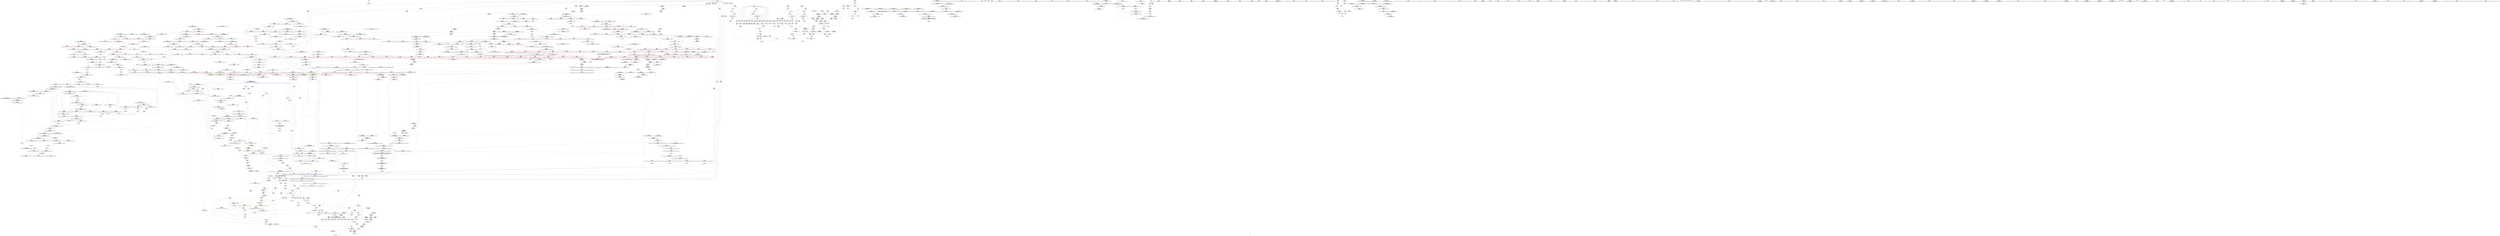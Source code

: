 digraph "SVFG" {
	label="SVFG";

	Node0x561919d28a40 [shape=record,color=grey,label="{NodeID: 0\nNullPtr}"];
	Node0x561919d28a40 -> Node0x561919d94aa0[style=solid];
	Node0x561919d9c7f0 [shape=record,color=blue,label="{NodeID: 775\n671\<--666\n__first.addr\<--__first\n_ZSt13__heap_selectIPiN9__gnu_cxx5__ops15_Iter_less_iterEEvT_S4_S4_T0_\n}"];
	Node0x561919d9c7f0 -> Node0x561919da5fe0[style=dashed];
	Node0x561919d9c7f0 -> Node0x561919da60b0[style=dashed];
	Node0x561919d9c7f0 -> Node0x561919da6180[style=dashed];
	Node0x561919d93430 [shape=record,color=red,label="{NodeID: 443\n388\<--384\n\<--__b.addr\n_ZSt3minIiERKT_S2_S2_\n}"];
	Node0x561919d93430 -> Node0x561919d935d0[style=solid];
	Node0x561919d876d0 [shape=record,color=green,label="{NodeID: 111\n669\<--670\n__comp\<--__comp_field_insensitive\n_ZSt13__heap_selectIPiN9__gnu_cxx5__ops15_Iter_less_iterEEvT_S4_S4_T0_\n|{<s0>30|<s1>31|<s2>32}}"];
	Node0x561919d876d0:s0 -> Node0x561919ea8560[style=solid,color=red];
	Node0x561919d876d0:s1 -> Node0x561919eb3900[style=solid,color=red];
	Node0x561919d876d0:s2 -> Node0x561919eb6740[style=solid,color=red];
	Node0x561919ebd100 [shape=record,color=black,label="{NodeID: 1993\n1450 = PHI(1488, )\n|{<s0>87}}"];
	Node0x561919ebd100:s0 -> Node0x561919ebf0d0[style=solid,color=red];
	Node0x561919dbda70 [shape=record,color=blue,label="{NodeID: 886\n1570\<--1565\n__last.addr\<--__last\n_ZSt9__reverseIPiEvT_S1_St26random_access_iterator_tag\n}"];
	Node0x561919dbda70 -> Node0x561919db08e0[style=dashed];
	Node0x561919dbda70 -> Node0x561919db09b0[style=dashed];
	Node0x561919dbda70 -> Node0x561919dbdb40[style=dashed];
	Node0x561919dbda70 -> Node0x561919e15300[style=dashed];
	Node0x561919da8c90 [shape=record,color=red,label="{NodeID: 554\n984\<--890\n\<--__first.addr\n_ZSt13__adjust_heapIPiliN9__gnu_cxx5__ops15_Iter_less_iterEEvT_T0_S5_T1_T2_\n|{<s0>47}}"];
	Node0x561919da8c90:s0 -> Node0x561919ec0040[style=solid,color=red];
	Node0x561919ddec70 [shape=record,color=grey,label="{NodeID: 1329\n153 = cmp(151, 152, )\n}"];
	Node0x561919d8bcc0 [shape=record,color=green,label="{NodeID: 222\n1485\<--1486\n_ZNSt20__copy_move_backwardILb1ELb1ESt26random_access_iterator_tagE13__copy_move_bIiEEPT_PKS3_S6_S4_\<--_ZNSt20__copy_move_backwardILb1ELb1ESt26random_access_iterator_tagE13__copy_move_bIiEEPT_PKS3_S6_S4__field_insensitive\n}"];
	Node0x561919dae6c0 [shape=record,color=red,label="{NodeID: 665\n1355\<--1334\n\<--__i\n_ZSt26__unguarded_insertion_sortIPiN9__gnu_cxx5__ops15_Iter_less_iterEEvT_S4_T0_\n}"];
	Node0x561919dae6c0 -> Node0x561919d99730[style=solid];
	Node0x561919d998d0 [shape=record,color=purple,label="{NodeID: 333\n1418\<--1417\nincdec.ptr3\<--\n_ZSt25__unguarded_linear_insertIPiN9__gnu_cxx5__ops14_Val_less_iterEEvT_T0_\n}"];
	Node0x561919d998d0 -> Node0x561919dbca30[style=solid];
	Node0x561919d270d0 [shape=record,color=green,label="{NodeID: 1\n7\<--1\n.str\<--dummyObj\nGlob }"];
	Node0x561919d9c8c0 [shape=record,color=blue,label="{NodeID: 776\n673\<--667\n__middle.addr\<--__middle\n_ZSt13__heap_selectIPiN9__gnu_cxx5__ops15_Iter_less_iterEEvT_S4_S4_T0_\n}"];
	Node0x561919d9c8c0 -> Node0x561919da6250[style=dashed];
	Node0x561919d9c8c0 -> Node0x561919da6320[style=dashed];
	Node0x561919d9c8c0 -> Node0x561919da63f0[style=dashed];
	Node0x561919db4910 [shape=record,color=yellow,style=double,label="{NodeID: 1551\n38V_1 = ENCHI(MR_38V_0)\npts\{53 \}\nFun[_ZSt3minIxERKT_S2_S2_]}"];
	Node0x561919db4910 -> Node0x561919d93c50[style=dashed];
	Node0x561919d93500 [shape=record,color=red,label="{NodeID: 444\n394\<--384\n\<--__b.addr\n_ZSt3minIiERKT_S2_S2_\n}"];
	Node0x561919d93500 -> Node0x561919db2d70[style=solid];
	Node0x561919d877a0 [shape=record,color=green,label="{NodeID: 112\n671\<--672\n__first.addr\<--__first.addr_field_insensitive\n_ZSt13__heap_selectIPiN9__gnu_cxx5__ops15_Iter_less_iterEEvT_S4_S4_T0_\n}"];
	Node0x561919d877a0 -> Node0x561919da5fe0[style=solid];
	Node0x561919d877a0 -> Node0x561919da60b0[style=solid];
	Node0x561919d877a0 -> Node0x561919da6180[style=solid];
	Node0x561919d877a0 -> Node0x561919d9c7f0[style=solid];
	Node0x561919ebd240 [shape=record,color=black,label="{NodeID: 1994\n1452 = PHI(1488, )\n|{<s0>87}}"];
	Node0x561919ebd240:s0 -> Node0x561919ebf1e0[style=solid,color=red];
	Node0x561919dbdb40 [shape=record,color=blue,label="{NodeID: 887\n1570\<--1580\n__last.addr\<--incdec.ptr\n_ZSt9__reverseIPiEvT_S1_St26random_access_iterator_tag\n}"];
	Node0x561919dbdb40 -> Node0x561919db0a80[style=dashed];
	Node0x561919dbdb40 -> Node0x561919db0b50[style=dashed];
	Node0x561919dbdb40 -> Node0x561919db0c20[style=dashed];
	Node0x561919dbdb40 -> Node0x561919dbdce0[style=dashed];
	Node0x561919dbdb40 -> Node0x561919e15300[style=dashed];
	Node0x561919da8d60 [shape=record,color=red,label="{NodeID: 555\n910\<--892\n\<--__holeIndex.addr\n_ZSt13__adjust_heapIPiliN9__gnu_cxx5__ops15_Iter_less_iterEEvT_T0_S5_T1_T2_\n}"];
	Node0x561919da8d60 -> Node0x561919d9e050[style=solid];
	Node0x561919ddedf0 [shape=record,color=grey,label="{NodeID: 1330\n958 = cmp(954, 957, )\n}"];
	Node0x561919d8bdc0 [shape=record,color=green,label="{NodeID: 223\n1490\<--1491\n__it.addr\<--__it.addr_field_insensitive\n_ZSt12__niter_baseIPiET_S1_\n}"];
	Node0x561919d8bdc0 -> Node0x561919daf970[style=solid];
	Node0x561919d8bdc0 -> Node0x561919dbd250[style=solid];
	Node0x561919dae790 [shape=record,color=red,label="{NodeID: 666\n1373\<--1364\n\<--__first.addr\n_ZSt13move_backwardIPiS0_ET0_T_S2_S1_\n|{<s0>77}}"];
	Node0x561919dae790:s0 -> Node0x561919eb25b0[style=solid,color=red];
	Node0x561919d999a0 [shape=record,color=purple,label="{NodeID: 334\n1606\<--1524\noffset_0\<--\n}"];
	Node0x561919d999a0 -> Node0x561919dbd660[style=solid];
	Node0x561919d80df0 [shape=record,color=green,label="{NodeID: 2\n9\<--1\n.str.1\<--dummyObj\nGlob }"];
	Node0x561919d9c990 [shape=record,color=blue,label="{NodeID: 777\n675\<--668\n__last.addr\<--__last\n_ZSt13__heap_selectIPiN9__gnu_cxx5__ops15_Iter_less_iterEEvT_S4_S4_T0_\n}"];
	Node0x561919d9c990 -> Node0x561919da64c0[style=dashed];
	Node0x561919db4a20 [shape=record,color=yellow,style=double,label="{NodeID: 1552\n40V_1 = ENCHI(MR_40V_0)\npts\{55 \}\nFun[_ZSt3minIxERKT_S2_S2_]}"];
	Node0x561919db4a20 -> Node0x561919d93b80[style=dashed];
	Node0x561919d935d0 [shape=record,color=red,label="{NodeID: 445\n389\<--388\n\<--\n_ZSt3minIiERKT_S2_S2_\n}"];
	Node0x561919d935d0 -> Node0x561919ddfff0[style=solid];
	Node0x561919d87870 [shape=record,color=green,label="{NodeID: 113\n673\<--674\n__middle.addr\<--__middle.addr_field_insensitive\n_ZSt13__heap_selectIPiN9__gnu_cxx5__ops15_Iter_less_iterEEvT_S4_S4_T0_\n}"];
	Node0x561919d87870 -> Node0x561919da6250[style=solid];
	Node0x561919d87870 -> Node0x561919da6320[style=solid];
	Node0x561919d87870 -> Node0x561919da63f0[style=solid];
	Node0x561919d87870 -> Node0x561919d9c8c0[style=solid];
	Node0x561919ebd380 [shape=record,color=black,label="{NodeID: 1995\n1453 = PHI(1464, )\n}"];
	Node0x561919ebd380 -> Node0x561919d97440[style=solid];
	Node0x561919dbdc10 [shape=record,color=blue,label="{NodeID: 888\n1568\<--1591\n__first.addr\<--incdec.ptr2\n_ZSt9__reverseIPiEvT_S1_St26random_access_iterator_tag\n}"];
	Node0x561919dbdc10 -> Node0x561919db0670[style=dashed];
	Node0x561919dbdc10 -> Node0x561919db0740[style=dashed];
	Node0x561919dbdc10 -> Node0x561919db0810[style=dashed];
	Node0x561919dbdc10 -> Node0x561919dbdc10[style=dashed];
	Node0x561919dbdc10 -> Node0x561919e14e00[style=dashed];
	Node0x561919da8e30 [shape=record,color=red,label="{NodeID: 556\n912\<--892\n\<--__holeIndex.addr\n_ZSt13__adjust_heapIPiliN9__gnu_cxx5__ops15_Iter_less_iterEEvT_T0_S5_T1_T2_\n}"];
	Node0x561919da8e30 -> Node0x561919d9e120[style=solid];
	Node0x561919ddef70 [shape=record,color=grey,label="{NodeID: 1331\n1576 = cmp(1574, 1575, )\n}"];
	Node0x561919d8be90 [shape=record,color=green,label="{NodeID: 224\n1499\<--1500\n__first.addr\<--__first.addr_field_insensitive\n_ZNSt20__copy_move_backwardILb1ELb1ESt26random_access_iterator_tagE13__copy_move_bIiEEPT_PKS3_S6_S4_\n}"];
	Node0x561919d8be90 -> Node0x561919dafa40[style=solid];
	Node0x561919d8be90 -> Node0x561919dafb10[style=solid];
	Node0x561919d8be90 -> Node0x561919dbd320[style=solid];
	Node0x561919dae860 [shape=record,color=red,label="{NodeID: 667\n1377\<--1366\n\<--__last.addr\n_ZSt13move_backwardIPiS0_ET0_T_S2_S1_\n|{<s0>78}}"];
	Node0x561919dae860:s0 -> Node0x561919eb25b0[style=solid,color=red];
	Node0x561919e30c20 [shape=record,color=black,label="{NodeID: 1442\nMR_2V_2 = PHI(MR_2V_1, MR_2V_3, )\npts\{6 \}\n|{<s0>29|<s1>62|<s2>63|<s3>64}}"];
	Node0x561919e30c20:s0 -> Node0x561919e5a690[style=dashed,color=blue];
	Node0x561919e30c20:s1 -> Node0x561919e385b0[style=dashed,color=red];
	Node0x561919e30c20:s2 -> Node0x561919e385b0[style=dashed,color=red];
	Node0x561919e30c20:s3 -> Node0x561919e18650[style=dashed,color=red];
	Node0x561919d99a70 [shape=record,color=purple,label="{NodeID: 335\n1607\<--1526\noffset_0\<--\n}"];
	Node0x561919d99a70 -> Node0x561919db0cf0[style=solid];
	Node0x561919d83d10 [shape=record,color=green,label="{NodeID: 3\n11\<--1\n.str.2\<--dummyObj\nGlob }"];
	Node0x561919d9ca60 [shape=record,color=blue,label="{NodeID: 778\n677\<--687\n__i\<--\n_ZSt13__heap_selectIPiN9__gnu_cxx5__ops15_Iter_less_iterEEvT_S4_S4_T0_\n}"];
	Node0x561919d9ca60 -> Node0x561919e28020[style=dashed];
	Node0x561919d936a0 [shape=record,color=red,label="{NodeID: 446\n391\<--390\n\<--\n_ZSt3minIiERKT_S2_S2_\n}"];
	Node0x561919d936a0 -> Node0x561919ddfff0[style=solid];
	Node0x561919d87940 [shape=record,color=green,label="{NodeID: 114\n675\<--676\n__last.addr\<--__last.addr_field_insensitive\n_ZSt13__heap_selectIPiN9__gnu_cxx5__ops15_Iter_less_iterEEvT_S4_S4_T0_\n}"];
	Node0x561919d87940 -> Node0x561919da64c0[style=solid];
	Node0x561919d87940 -> Node0x561919d9c990[style=solid];
	Node0x561919ebd4c0 [shape=record,color=black,label="{NodeID: 1996\n1484 = PHI(1495, )\n}"];
	Node0x561919ebd4c0 -> Node0x561919d975e0[style=solid];
	Node0x561919dbdce0 [shape=record,color=blue,label="{NodeID: 889\n1570\<--1594\n__last.addr\<--incdec.ptr3\n_ZSt9__reverseIPiEvT_S1_St26random_access_iterator_tag\n}"];
	Node0x561919dbdce0 -> Node0x561919db0a80[style=dashed];
	Node0x561919dbdce0 -> Node0x561919db0b50[style=dashed];
	Node0x561919dbdce0 -> Node0x561919db0c20[style=dashed];
	Node0x561919dbdce0 -> Node0x561919dbdce0[style=dashed];
	Node0x561919dbdce0 -> Node0x561919e15300[style=dashed];
	Node0x561919da8f00 [shape=record,color=red,label="{NodeID: 557\n944\<--892\n\<--__holeIndex.addr\n_ZSt13__adjust_heapIPiliN9__gnu_cxx5__ops15_Iter_less_iterEEvT_T0_S5_T1_T2_\n}"];
	Node0x561919ddf0f0 [shape=record,color=grey,label="{NodeID: 1332\n733 = cmp(732, 734, )\n}"];
	Node0x561919d8bf60 [shape=record,color=green,label="{NodeID: 225\n1501\<--1502\n__last.addr\<--__last.addr_field_insensitive\n_ZNSt20__copy_move_backwardILb1ELb1ESt26random_access_iterator_tagE13__copy_move_bIiEEPT_PKS3_S6_S4_\n}"];
	Node0x561919d8bf60 -> Node0x561919dafbe0[style=solid];
	Node0x561919d8bf60 -> Node0x561919dbd3f0[style=solid];
	Node0x561919dae930 [shape=record,color=red,label="{NodeID: 668\n1379\<--1368\n\<--__result.addr\n_ZSt13move_backwardIPiS0_ET0_T_S2_S1_\n|{<s0>79}}"];
	Node0x561919dae930:s0 -> Node0x561919ebff00[style=solid,color=red];
	Node0x561919d99b40 [shape=record,color=purple,label="{NodeID: 336\n1580\<--1579\nincdec.ptr\<--\n_ZSt9__reverseIPiEvT_S1_St26random_access_iterator_tag\n}"];
	Node0x561919d99b40 -> Node0x561919dbdb40[style=solid];
	Node0x561919d83da0 [shape=record,color=green,label="{NodeID: 4\n13\<--1\n.str.3\<--dummyObj\nGlob }"];
	Node0x561919d9cb30 [shape=record,color=blue,label="{NodeID: 779\n677\<--709\n__i\<--incdec.ptr\n_ZSt13__heap_selectIPiN9__gnu_cxx5__ops15_Iter_less_iterEEvT_S4_S4_T0_\n}"];
	Node0x561919d9cb30 -> Node0x561919e28020[style=dashed];
	Node0x561919d93770 [shape=record,color=red,label="{NodeID: 447\n425\<--405\n\<--retval\n_ZSt3minIxERKT_S2_S2_\n}"];
	Node0x561919d93770 -> Node0x561919d95e50[style=solid];
	Node0x561919d8c370 [shape=record,color=green,label="{NodeID: 115\n677\<--678\n__i\<--__i_field_insensitive\n_ZSt13__heap_selectIPiN9__gnu_cxx5__ops15_Iter_less_iterEEvT_S4_S4_T0_\n}"];
	Node0x561919d8c370 -> Node0x561919da6590[style=solid];
	Node0x561919d8c370 -> Node0x561919da6660[style=solid];
	Node0x561919d8c370 -> Node0x561919da6730[style=solid];
	Node0x561919d8c370 -> Node0x561919da6800[style=solid];
	Node0x561919d8c370 -> Node0x561919d9ca60[style=solid];
	Node0x561919d8c370 -> Node0x561919d9cb30[style=solid];
	Node0x561919ebd600 [shape=record,color=black,label="{NodeID: 1997\n747 = PHI(682, )\n0th arg _ZSt11__make_heapIPiN9__gnu_cxx5__ops15_Iter_less_iterEEvT_S4_RT0_ }"];
	Node0x561919ebd600 -> Node0x561919d9cf40[style=solid];
	Node0x561919dbddb0 [shape=record,color=blue,label="{NodeID: 890\n1602\<--1599\n.addr\<--\n_ZSt19__iterator_categoryIPiENSt15iterator_traitsIT_E17iterator_categoryERKS2_\n}"];
	Node0x561919da8fd0 [shape=record,color=red,label="{NodeID: 558\n971\<--892\n\<--__holeIndex.addr\n_ZSt13__adjust_heapIPiliN9__gnu_cxx5__ops15_Iter_less_iterEEvT_T0_S5_T1_T2_\n}"];
	Node0x561919ddf270 [shape=record,color=grey,label="{NodeID: 1333\n444 = cmp(442, 443, )\n}"];
	Node0x561919d8c030 [shape=record,color=green,label="{NodeID: 226\n1503\<--1504\n__result.addr\<--__result.addr_field_insensitive\n_ZNSt20__copy_move_backwardILb1ELb1ESt26random_access_iterator_tagE13__copy_move_bIiEEPT_PKS3_S6_S4_\n}"];
	Node0x561919d8c030 -> Node0x561919dafcb0[style=solid];
	Node0x561919d8c030 -> Node0x561919dafd80[style=solid];
	Node0x561919d8c030 -> Node0x561919dbd4c0[style=solid];
	Node0x561919daea00 [shape=record,color=red,label="{NodeID: 669\n1395\<--1388\n\<--__last.addr\n_ZSt25__unguarded_linear_insertIPiN9__gnu_cxx5__ops14_Val_less_iterEEvT_T0_\n|{<s0>80}}"];
	Node0x561919daea00:s0 -> Node0x561919ec07c0[style=solid,color=red];
	Node0x561919d99c10 [shape=record,color=purple,label="{NodeID: 337\n1591\<--1590\nincdec.ptr2\<--\n_ZSt9__reverseIPiEvT_S1_St26random_access_iterator_tag\n}"];
	Node0x561919d99c10 -> Node0x561919dbdc10[style=solid];
	Node0x561919d83e30 [shape=record,color=green,label="{NodeID: 5\n65\<--1\n\<--dummyObj\nCan only get source location for instruction, argument, global var or function.}"];
	Node0x561919e5b710 [shape=record,color=yellow,style=double,label="{NodeID: 1887\n2V_2 = CSCHI(MR_2V_1)\npts\{6 \}\nCS[]|{<s0>53|<s1>55|<s2>56|<s3>58|<s4>60|<s5>61|<s6>64|<s7>90}}"];
	Node0x561919e5b710:s0 -> Node0x561919e14400[style=dashed,color=blue];
	Node0x561919e5b710:s1 -> Node0x561919e14400[style=dashed,color=blue];
	Node0x561919e5b710:s2 -> Node0x561919e14400[style=dashed,color=blue];
	Node0x561919e5b710:s3 -> Node0x561919e14400[style=dashed,color=blue];
	Node0x561919e5b710:s4 -> Node0x561919e14400[style=dashed,color=blue];
	Node0x561919e5b710:s5 -> Node0x561919e14400[style=dashed,color=blue];
	Node0x561919e5b710:s6 -> Node0x561919e30c20[style=dashed,color=blue];
	Node0x561919e5b710:s7 -> Node0x561919e34320[style=dashed,color=blue];
	Node0x561919d9cc00 [shape=record,color=blue,label="{NodeID: 780\n717\<--714\n__first.addr\<--__first\n_ZSt11__sort_heapIPiN9__gnu_cxx5__ops15_Iter_less_iterEEvT_S4_RT0_\n}"];
	Node0x561919d9cc00 -> Node0x561919da68d0[style=dashed];
	Node0x561919d9cc00 -> Node0x561919da69a0[style=dashed];
	Node0x561919d93840 [shape=record,color=red,label="{NodeID: 448\n415\<--407\n\<--__a.addr\n_ZSt3minIxERKT_S2_S2_\n}"];
	Node0x561919d93840 -> Node0x561919d93c50[style=solid];
	Node0x561919d8c440 [shape=record,color=green,label="{NodeID: 116\n685\<--686\n_ZSt11__make_heapIPiN9__gnu_cxx5__ops15_Iter_less_iterEEvT_S4_RT0_\<--_ZSt11__make_heapIPiN9__gnu_cxx5__ops15_Iter_less_iterEEvT_S4_RT0__field_insensitive\n}"];
	Node0x561919ebd740 [shape=record,color=black,label="{NodeID: 1998\n748 = PHI(683, )\n1st arg _ZSt11__make_heapIPiN9__gnu_cxx5__ops15_Iter_less_iterEEvT_S4_RT0_ }"];
	Node0x561919ebd740 -> Node0x561919d9d010[style=solid];
	Node0x561919da90a0 [shape=record,color=red,label="{NodeID: 559\n985\<--892\n\<--__holeIndex.addr\n_ZSt13__adjust_heapIPiliN9__gnu_cxx5__ops15_Iter_less_iterEEvT_T0_S5_T1_T2_\n|{<s0>47}}"];
	Node0x561919da90a0:s0 -> Node0x561919ec0180[style=solid,color=red];
	Node0x561919ddf3f0 [shape=record,color=grey,label="{NodeID: 1334\n1585 = cmp(1583, 1584, )\n}"];
	Node0x561919d8c100 [shape=record,color=green,label="{NodeID: 227\n1505\<--1506\n_Num\<--_Num_field_insensitive\n_ZNSt20__copy_move_backwardILb1ELb1ESt26random_access_iterator_tagE13__copy_move_bIiEEPT_PKS3_S6_S4_\n}"];
	Node0x561919d8c100 -> Node0x561919dafe50[style=solid];
	Node0x561919d8c100 -> Node0x561919daff20[style=solid];
	Node0x561919d8c100 -> Node0x561919dafff0[style=solid];
	Node0x561919d8c100 -> Node0x561919db00c0[style=solid];
	Node0x561919d8c100 -> Node0x561919dbd590[style=solid];
	Node0x561919daead0 [shape=record,color=red,label="{NodeID: 670\n1399\<--1388\n\<--__last.addr\n_ZSt25__unguarded_linear_insertIPiN9__gnu_cxx5__ops14_Val_less_iterEEvT_T0_\n}"];
	Node0x561919daead0 -> Node0x561919dbc6f0[style=solid];
	Node0x561919e31b20 [shape=record,color=black,label="{NodeID: 1445\nMR_2V_2 = PHI(MR_2V_3, MR_2V_1, )\npts\{6 \}\n|{|<s4>48}}"];
	Node0x561919e31b20 -> Node0x561919daad10[style=dashed];
	Node0x561919e31b20 -> Node0x561919daade0[style=dashed];
	Node0x561919e31b20 -> Node0x561919d9ee20[style=dashed];
	Node0x561919e31b20 -> Node0x561919d9f090[style=dashed];
	Node0x561919e31b20:s4 -> Node0x561919e38df0[style=dashed,color=red];
	Node0x561919d99ce0 [shape=record,color=purple,label="{NodeID: 338\n1594\<--1593\nincdec.ptr3\<--\n_ZSt9__reverseIPiEvT_S1_St26random_access_iterator_tag\n}"];
	Node0x561919d99ce0 -> Node0x561919dbdce0[style=solid];
	Node0x561919d83ec0 [shape=record,color=green,label="{NodeID: 6\n71\<--1\n\<--dummyObj\nCan only get source location for instruction, argument, global var or function.}"];
	Node0x561919d9ccd0 [shape=record,color=blue,label="{NodeID: 781\n719\<--715\n__last.addr\<--__last\n_ZSt11__sort_heapIPiN9__gnu_cxx5__ops15_Iter_less_iterEEvT_S4_RT0_\n}"];
	Node0x561919d9ccd0 -> Node0x561919e125d0[style=dashed];
	Node0x561919d93910 [shape=record,color=red,label="{NodeID: 449\n422\<--407\n\<--__a.addr\n_ZSt3minIxERKT_S2_S2_\n}"];
	Node0x561919d93910 -> Node0x561919db3180[style=solid];
	Node0x561919d8c540 [shape=record,color=green,label="{NodeID: 117\n697\<--698\n_ZNK9__gnu_cxx5__ops15_Iter_less_iterclIPiS3_EEbT_T0_\<--_ZNK9__gnu_cxx5__ops15_Iter_less_iterclIPiS3_EEbT_T0__field_insensitive\n}"];
	Node0x561919ebd880 [shape=record,color=black,label="{NodeID: 1999\n335 = PHI(167, )\n1st arg _ZSt4sortIPiEvT_S1_ }"];
	Node0x561919ebd880 -> Node0x561919db2960[style=solid];
	Node0x561919da9170 [shape=record,color=red,label="{NodeID: 560\n916\<--894\n\<--__len.addr\n_ZSt13__adjust_heapIPiliN9__gnu_cxx5__ops15_Iter_less_iterEEvT_T0_S5_T1_T2_\n}"];
	Node0x561919da9170 -> Node0x561919ddc6f0[style=solid];
	Node0x561919ddf570 [shape=record,color=grey,label="{NodeID: 1335\n952 = cmp(951, 116, )\n}"];
	Node0x561919d8c1d0 [shape=record,color=green,label="{NodeID: 228\n1530\<--1531\nllvm.memmove.p0i8.p0i8.i64\<--llvm.memmove.p0i8.p0i8.i64_field_insensitive\n}"];
	Node0x561919daeba0 [shape=record,color=red,label="{NodeID: 671\n1413\<--1388\n\<--__last.addr\n_ZSt25__unguarded_linear_insertIPiN9__gnu_cxx5__ops14_Val_less_iterEEvT_T0_\n}"];
	Node0x561919daeba0 -> Node0x561919dbc890[style=solid];
	Node0x561919e32020 [shape=record,color=black,label="{NodeID: 1446\nMR_188V_3 = PHI(MR_188V_4, MR_188V_2, )\npts\{1018 \}\n}"];
	Node0x561919e32020 -> Node0x561919daa5c0[style=dashed];
	Node0x561919e32020 -> Node0x561919daa690[style=dashed];
	Node0x561919e32020 -> Node0x561919daa830[style=dashed];
	Node0x561919e32020 -> Node0x561919d9eef0[style=dashed];
	Node0x561919d99db0 [shape=record,color=purple,label="{NodeID: 339\n162\<--4\nadd.ptr\<--a\nmain\n}"];
	Node0x561919d84700 [shape=record,color=green,label="{NodeID: 7\n116\<--1\n\<--dummyObj\nCan only get source location for instruction, argument, global var or function.|{<s0>40}}"];
	Node0x561919d84700:s0 -> Node0x561919eb5f00[style=solid,color=red];
	Node0x561919d9cda0 [shape=record,color=blue,label="{NodeID: 782\n721\<--716\n__comp.addr\<--__comp\n_ZSt11__sort_heapIPiN9__gnu_cxx5__ops15_Iter_less_iterEEvT_S4_RT0_\n}"];
	Node0x561919d9cda0 -> Node0x561919da6db0[style=dashed];
	Node0x561919d939e0 [shape=record,color=red,label="{NodeID: 450\n413\<--409\n\<--__b.addr\n_ZSt3minIxERKT_S2_S2_\n}"];
	Node0x561919d939e0 -> Node0x561919d93b80[style=solid];
	Node0x561919d8c640 [shape=record,color=green,label="{NodeID: 118\n704\<--705\n_ZSt10__pop_heapIPiN9__gnu_cxx5__ops15_Iter_less_iterEEvT_S4_S4_RT0_\<--_ZSt10__pop_heapIPiN9__gnu_cxx5__ops15_Iter_less_iterEEvT_S4_S4_RT0__field_insensitive\n}"];
	Node0x561919ebd9c0 [shape=record,color=black,label="{NodeID: 2000\n1564 = PHI(368, )\n0th arg _ZSt9__reverseIPiEvT_S1_St26random_access_iterator_tag }"];
	Node0x561919ebd9c0 -> Node0x561919dbd9a0[style=solid];
	Node0x561919da9240 [shape=record,color=red,label="{NodeID: 561\n950\<--894\n\<--__len.addr\n_ZSt13__adjust_heapIPiliN9__gnu_cxx5__ops15_Iter_less_iterEEvT_T0_S5_T1_T2_\n}"];
	Node0x561919da9240 -> Node0x561919dda170[style=solid];
	Node0x561919ddf6f0 [shape=record,color=grey,label="{NodeID: 1336\n1518 = cmp(1517, 116, )\n}"];
	Node0x561919d94460 [shape=record,color=green,label="{NodeID: 229\n1547\<--1548\nthis.addr\<--this.addr_field_insensitive\n_ZNK9__gnu_cxx5__ops14_Val_less_iterclIiPiEEbRT_T0_\n}"];
	Node0x561919d94460 -> Node0x561919db0190[style=solid];
	Node0x561919d94460 -> Node0x561919dbd730[style=solid];
	Node0x561919daec70 [shape=record,color=red,label="{NodeID: 672\n1423\<--1388\n\<--__last.addr\n_ZSt25__unguarded_linear_insertIPiN9__gnu_cxx5__ops14_Val_less_iterEEvT_T0_\n}"];
	Node0x561919daec70 -> Node0x561919dbcb00[style=solid];
	Node0x561919e32520 [shape=record,color=black,label="{NodeID: 1447\nMR_196V_3 = PHI(MR_196V_4, MR_196V_2, )\npts\{1026 \}\n}"];
	Node0x561919e32520 -> Node0x561919daaaa0[style=dashed];
	Node0x561919e32520 -> Node0x561919daab70[style=dashed];
	Node0x561919e32520 -> Node0x561919daac40[style=dashed];
	Node0x561919e32520 -> Node0x561919d9efc0[style=dashed];
	Node0x561919d99e80 [shape=record,color=purple,label="{NodeID: 340\n163\<--4\nadd.ptr27\<--a\nmain\n|{<s0>6}}"];
	Node0x561919d99e80:s0 -> Node0x561919eb68c0[style=solid,color=red];
	Node0x561919d84790 [shape=record,color=green,label="{NodeID: 8\n129\<--1\n\<--dummyObj\nCan only get source location for instruction, argument, global var or function.}"];
	Node0x561919d9ce70 [shape=record,color=blue,label="{NodeID: 783\n719\<--737\n__last.addr\<--incdec.ptr\n_ZSt11__sort_heapIPiN9__gnu_cxx5__ops15_Iter_less_iterEEvT_S4_RT0_\n}"];
	Node0x561919d9ce70 -> Node0x561919da6c10[style=dashed];
	Node0x561919d9ce70 -> Node0x561919da6ce0[style=dashed];
	Node0x561919d9ce70 -> Node0x561919e125d0[style=dashed];
	Node0x561919d93ab0 [shape=record,color=red,label="{NodeID: 451\n419\<--409\n\<--__b.addr\n_ZSt3minIxERKT_S2_S2_\n}"];
	Node0x561919d93ab0 -> Node0x561919db30b0[style=solid];
	Node0x561919d8c740 [shape=record,color=green,label="{NodeID: 119\n717\<--718\n__first.addr\<--__first.addr_field_insensitive\n_ZSt11__sort_heapIPiN9__gnu_cxx5__ops15_Iter_less_iterEEvT_S4_RT0_\n}"];
	Node0x561919d8c740 -> Node0x561919da68d0[style=solid];
	Node0x561919d8c740 -> Node0x561919da69a0[style=solid];
	Node0x561919d8c740 -> Node0x561919d9cc00[style=solid];
	Node0x561919ebdb00 [shape=record,color=black,label="{NodeID: 2001\n1565 = PHI(369, )\n1st arg _ZSt9__reverseIPiEvT_S1_St26random_access_iterator_tag }"];
	Node0x561919ebdb00 -> Node0x561919dbda70[style=solid];
	Node0x561919da9310 [shape=record,color=red,label="{NodeID: 562\n955\<--894\n\<--__len.addr\n_ZSt13__adjust_heapIPiliN9__gnu_cxx5__ops15_Iter_less_iterEEvT_T0_S5_T1_T2_\n}"];
	Node0x561919da9310 -> Node0x561919dd9270[style=solid];
	Node0x561919ddf870 [shape=record,color=grey,label="{NodeID: 1337\n1561 = cmp(1558, 1560, )\n}"];
	Node0x561919ddf870 -> Node0x561919d97b90[style=solid];
	Node0x561919d944f0 [shape=record,color=green,label="{NodeID: 230\n1549\<--1550\n__val.addr\<--__val.addr_field_insensitive\n_ZNK9__gnu_cxx5__ops14_Val_less_iterclIiPiEEbRT_T0_\n}"];
	Node0x561919d944f0 -> Node0x561919db0260[style=solid];
	Node0x561919d944f0 -> Node0x561919dbd800[style=solid];
	Node0x561919daed40 [shape=record,color=red,label="{NodeID: 673\n1401\<--1392\n\<--__next\n_ZSt25__unguarded_linear_insertIPiN9__gnu_cxx5__ops14_Val_less_iterEEvT_T0_\n}"];
	Node0x561919daed40 -> Node0x561919d99800[style=solid];
	Node0x561919e32a20 [shape=record,color=black,label="{NodeID: 1448\nMR_2V_2 = PHI(MR_2V_3, MR_2V_1, )\npts\{6 \}\n|{|<s4>81}}"];
	Node0x561919e32a20 -> Node0x561919daf220[style=dashed];
	Node0x561919e32a20 -> Node0x561919daf2f0[style=dashed];
	Node0x561919e32a20 -> Node0x561919dbc890[style=dashed];
	Node0x561919e32a20 -> Node0x561919dbcb00[style=dashed];
	Node0x561919e32a20:s4 -> Node0x561919e38960[style=dashed,color=red];
	Node0x561919d99f50 [shape=record,color=purple,label="{NodeID: 341\n167\<--4\nadd.ptr29\<--a\nmain\n|{<s0>6}}"];
	Node0x561919d99f50:s0 -> Node0x561919ebd880[style=solid,color=red];
	Node0x561919d84820 [shape=record,color=green,label="{NodeID: 9\n136\<--1\n\<--dummyObj\nCan only get source location for instruction, argument, global var or function.}"];
	Node0x561919e5bc90 [shape=record,color=yellow,style=double,label="{NodeID: 1891\n2V_2 = CSCHI(MR_2V_1)\npts\{6 \}\nCS[]|{<s0>71|<s1>71}}"];
	Node0x561919e5bc90:s0 -> Node0x561919dae2b0[style=dashed,color=blue];
	Node0x561919e5bc90:s1 -> Node0x561919dbbe00[style=dashed,color=blue];
	Node0x561919d9cf40 [shape=record,color=blue,label="{NodeID: 784\n750\<--747\n__first.addr\<--__first\n_ZSt11__make_heapIPiN9__gnu_cxx5__ops15_Iter_less_iterEEvT_S4_RT0_\n}"];
	Node0x561919d9cf40 -> Node0x561919da6e80[style=dashed];
	Node0x561919d9cf40 -> Node0x561919da6f50[style=dashed];
	Node0x561919d9cf40 -> Node0x561919da7020[style=dashed];
	Node0x561919d9cf40 -> Node0x561919da70f0[style=dashed];
	Node0x561919d93b80 [shape=record,color=red,label="{NodeID: 452\n414\<--413\n\<--\n_ZSt3minIxERKT_S2_S2_\n}"];
	Node0x561919d93b80 -> Node0x561919de0770[style=solid];
	Node0x561919d8c810 [shape=record,color=green,label="{NodeID: 120\n719\<--720\n__last.addr\<--__last.addr_field_insensitive\n_ZSt11__sort_heapIPiN9__gnu_cxx5__ops15_Iter_less_iterEEvT_S4_RT0_\n}"];
	Node0x561919d8c810 -> Node0x561919da6a70[style=solid];
	Node0x561919d8c810 -> Node0x561919da6b40[style=solid];
	Node0x561919d8c810 -> Node0x561919da6c10[style=solid];
	Node0x561919d8c810 -> Node0x561919da6ce0[style=solid];
	Node0x561919d8c810 -> Node0x561919d9ccd0[style=solid];
	Node0x561919d8c810 -> Node0x561919d9ce70[style=solid];
	Node0x561919ebdc40 [shape=record,color=black,label="{NodeID: 2002\n1215 = PHI(1121, 1131, 1135, 1145, 1153, 1157, 1207, 1587, )\n0th arg _ZSt9iter_swapIPiS0_EvT_T0_ }"];
	Node0x561919ebdc40 -> Node0x561919d9fcc0[style=solid];
	Node0x561919da93e0 [shape=record,color=red,label="{NodeID: 563\n986\<--898\n\<--__topIndex\n_ZSt13__adjust_heapIPiliN9__gnu_cxx5__ops15_Iter_less_iterEEvT_T0_S5_T1_T2_\n|{<s0>47}}"];
	Node0x561919da93e0:s0 -> Node0x561919ec02c0[style=solid,color=red];
	Node0x561919ddf9f0 [shape=record,color=grey,label="{NodeID: 1338\n507 = cmp(506, 116, )\n}"];
	Node0x561919d945c0 [shape=record,color=green,label="{NodeID: 231\n1551\<--1552\n__it.addr\<--__it.addr_field_insensitive\n_ZNK9__gnu_cxx5__ops14_Val_less_iterclIiPiEEbRT_T0_\n}"];
	Node0x561919d945c0 -> Node0x561919db0330[style=solid];
	Node0x561919d945c0 -> Node0x561919dbd8d0[style=solid];
	Node0x561919daee10 [shape=record,color=red,label="{NodeID: 674\n1405\<--1392\n\<--__next\n_ZSt25__unguarded_linear_insertIPiN9__gnu_cxx5__ops14_Val_less_iterEEvT_T0_\n|{<s0>81}}"];
	Node0x561919daee10:s0 -> Node0x561919eb3430[style=solid,color=red];
	Node0x561919e32f20 [shape=record,color=black,label="{NodeID: 1449\nMR_264V_3 = PHI(MR_264V_4, MR_264V_2, )\npts\{1389 \}\n}"];
	Node0x561919e32f20 -> Node0x561919daeba0[style=dashed];
	Node0x561919e32f20 -> Node0x561919daec70[style=dashed];
	Node0x561919e32f20 -> Node0x561919dbc960[style=dashed];
	Node0x561919d9a020 [shape=record,color=purple,label="{NodeID: 342\n174\<--4\nadd.ptr31\<--a\nmain\n}"];
	Node0x561919d848b0 [shape=record,color=green,label="{NodeID: 10\n285\<--1\n\<--dummyObj\nCan only get source location for instruction, argument, global var or function.}"];
	Node0x561919e5bdf0 [shape=record,color=yellow,style=double,label="{NodeID: 1892\n2V_2 = CSCHI(MR_2V_1)\npts\{6 \}\nCS[]|{<s0>79}}"];
	Node0x561919e5bdf0:s0 -> Node0x561919e5bc90[style=dashed,color=blue];
	Node0x561919d9d010 [shape=record,color=blue,label="{NodeID: 785\n752\<--748\n__last.addr\<--__last\n_ZSt11__make_heapIPiN9__gnu_cxx5__ops15_Iter_less_iterEEvT_S4_RT0_\n}"];
	Node0x561919d9d010 -> Node0x561919da71c0[style=dashed];
	Node0x561919d9d010 -> Node0x561919da7290[style=dashed];
	Node0x561919d93c50 [shape=record,color=red,label="{NodeID: 453\n416\<--415\n\<--\n_ZSt3minIxERKT_S2_S2_\n}"];
	Node0x561919d93c50 -> Node0x561919de0770[style=solid];
	Node0x561919d8c8e0 [shape=record,color=green,label="{NodeID: 121\n721\<--722\n__comp.addr\<--__comp.addr_field_insensitive\n_ZSt11__sort_heapIPiN9__gnu_cxx5__ops15_Iter_less_iterEEvT_S4_RT0_\n}"];
	Node0x561919d8c8e0 -> Node0x561919da6db0[style=solid];
	Node0x561919d8c8e0 -> Node0x561919d9cda0[style=solid];
	Node0x561919ebe330 [shape=record,color=black,label="{NodeID: 2003\n1216 = PHI(1122, 1132, 1136, 1146, 1154, 1158, 1208, 1588, )\n1st arg _ZSt9iter_swapIPiS0_EvT_T0_ }"];
	Node0x561919ebe330 -> Node0x561919d9fd90[style=solid];
	Node0x561919da94b0 [shape=record,color=red,label="{NodeID: 564\n915\<--900\n\<--__secondChild\n_ZSt13__adjust_heapIPiliN9__gnu_cxx5__ops15_Iter_less_iterEEvT_T0_S5_T1_T2_\n}"];
	Node0x561919da94b0 -> Node0x561919de0470[style=solid];
	Node0x561919ddfb70 [shape=record,color=grey,label="{NodeID: 1339\n1203 = cmp(1201, 1202, )\n}"];
	Node0x561919d94690 [shape=record,color=green,label="{NodeID: 232\n1566\<--1567\n\<--field_insensitive\n_ZSt9__reverseIPiEvT_S1_St26random_access_iterator_tag\n}"];
	Node0x561919daeee0 [shape=record,color=red,label="{NodeID: 675\n1410\<--1392\n\<--__next\n_ZSt25__unguarded_linear_insertIPiN9__gnu_cxx5__ops14_Val_less_iterEEvT_T0_\n|{<s0>82}}"];
	Node0x561919daeee0:s0 -> Node0x561919ec07c0[style=solid,color=red];
	Node0x561919e33420 [shape=record,color=black,label="{NodeID: 1450\nMR_268V_4 = PHI(MR_268V_5, MR_268V_3, )\npts\{1393 \}\n}"];
	Node0x561919e33420 -> Node0x561919daee10[style=dashed];
	Node0x561919e33420 -> Node0x561919daeee0[style=dashed];
	Node0x561919e33420 -> Node0x561919daefb0[style=dashed];
	Node0x561919e33420 -> Node0x561919daf080[style=dashed];
	Node0x561919e33420 -> Node0x561919dbca30[style=dashed];
	Node0x561919d9a0f0 [shape=record,color=purple,label="{NodeID: 343\n175\<--4\nadd.ptr32\<--a\nmain\n|{<s0>7}}"];
	Node0x561919d9a0f0:s0 -> Node0x561919eb2e80[style=solid,color=red];
	Node0x561919d84940 [shape=record,color=green,label="{NodeID: 11\n454\<--1\n\<--dummyObj\nCan only get source location for instruction, argument, global var or function.}"];
	Node0x561919e5bf50 [shape=record,color=yellow,style=double,label="{NodeID: 1893\n2V_2 = CSCHI(MR_2V_1)\npts\{6 \}\nCS[]|{<s0>87}}"];
	Node0x561919e5bf50:s0 -> Node0x561919e5bdf0[style=dashed,color=blue];
	Node0x561919d9d0e0 [shape=record,color=blue,label="{NodeID: 786\n754\<--749\n__comp.addr\<--__comp\n_ZSt11__make_heapIPiN9__gnu_cxx5__ops15_Iter_less_iterEEvT_S4_RT0_\n}"];
	Node0x561919d9d0e0 -> Node0x561919da7360[style=dashed];
	Node0x561919d93d20 [shape=record,color=red,label="{NodeID: 454\n442\<--432\n\<--__first.addr\n_ZSt6__sortIPiN9__gnu_cxx5__ops15_Iter_less_iterEEvT_S4_T0_\n}"];
	Node0x561919d93d20 -> Node0x561919ddf270[style=solid];
	Node0x561919d8c9b0 [shape=record,color=green,label="{NodeID: 122\n750\<--751\n__first.addr\<--__first.addr_field_insensitive\n_ZSt11__make_heapIPiN9__gnu_cxx5__ops15_Iter_less_iterEEvT_S4_RT0_\n}"];
	Node0x561919d8c9b0 -> Node0x561919da6e80[style=solid];
	Node0x561919d8c9b0 -> Node0x561919da6f50[style=solid];
	Node0x561919d8c9b0 -> Node0x561919da7020[style=solid];
	Node0x561919d8c9b0 -> Node0x561919da70f0[style=solid];
	Node0x561919d8c9b0 -> Node0x561919d9cf40[style=solid];
	Node0x561919ebe630 [shape=record,color=black,label="{NodeID: 2004\n535 = PHI(453, )\n0th arg _ZSt4__lgl }"];
	Node0x561919ebe630 -> Node0x561919db38d0[style=solid];
	Node0x561919da9580 [shape=record,color=red,label="{NodeID: 565\n921\<--900\n\<--__secondChild\n_ZSt13__adjust_heapIPiliN9__gnu_cxx5__ops15_Iter_less_iterEEvT_T0_S5_T1_T2_\n}"];
	Node0x561919da9580 -> Node0x561919ddbdf0[style=solid];
	Node0x561919ddfcf0 [shape=record,color=grey,label="{NodeID: 1340\n692 = cmp(690, 691, )\n}"];
	Node0x561919d94760 [shape=record,color=green,label="{NodeID: 233\n1568\<--1569\n__first.addr\<--__first.addr_field_insensitive\n_ZSt9__reverseIPiEvT_S1_St26random_access_iterator_tag\n}"];
	Node0x561919d94760 -> Node0x561919db05a0[style=solid];
	Node0x561919d94760 -> Node0x561919db0670[style=solid];
	Node0x561919d94760 -> Node0x561919db0740[style=solid];
	Node0x561919d94760 -> Node0x561919db0810[style=solid];
	Node0x561919d94760 -> Node0x561919dbd9a0[style=solid];
	Node0x561919d94760 -> Node0x561919dbdc10[style=solid];
	Node0x561919daefb0 [shape=record,color=red,label="{NodeID: 676\n1415\<--1392\n\<--__next\n_ZSt25__unguarded_linear_insertIPiN9__gnu_cxx5__ops14_Val_less_iterEEvT_T0_\n}"];
	Node0x561919daefb0 -> Node0x561919dbc960[style=solid];
	Node0x561919d9a1c0 [shape=record,color=purple,label="{NodeID: 344\n179\<--4\nadd.ptr34\<--a\nmain\n|{<s0>7}}"];
	Node0x561919d9a1c0:s0 -> Node0x561919eb2f90[style=solid,color=red];
	Node0x561919d84a00 [shape=record,color=green,label="{NodeID: 12\n504\<--1\n\<--dummyObj\nCan only get source location for instruction, argument, global var or function.}"];
	Node0x561919ea8560 [shape=record,color=black,label="{NodeID: 1894\n749 = PHI(669, )\n2nd arg _ZSt11__make_heapIPiN9__gnu_cxx5__ops15_Iter_less_iterEEvT_S4_RT0_ }"];
	Node0x561919ea8560 -> Node0x561919d9d0e0[style=solid];
	Node0x561919d9d1b0 [shape=record,color=blue,label="{NodeID: 787\n756\<--781\n__len\<--sub.ptr.div4\n_ZSt11__make_heapIPiN9__gnu_cxx5__ops15_Iter_less_iterEEvT_S4_RT0_\n}"];
	Node0x561919d9d1b0 -> Node0x561919da7430[style=dashed];
	Node0x561919d9d1b0 -> Node0x561919da7500[style=dashed];
	Node0x561919d9d1b0 -> Node0x561919e23520[style=dashed];
	Node0x561919d93df0 [shape=record,color=red,label="{NodeID: 455\n446\<--432\n\<--__first.addr\n_ZSt6__sortIPiN9__gnu_cxx5__ops15_Iter_less_iterEEvT_S4_T0_\n|{<s0>17}}"];
	Node0x561919d93df0:s0 -> Node0x561919eb4c40[style=solid,color=red];
	Node0x561919d8ca80 [shape=record,color=green,label="{NodeID: 123\n752\<--753\n__last.addr\<--__last.addr_field_insensitive\n_ZSt11__make_heapIPiN9__gnu_cxx5__ops15_Iter_less_iterEEvT_S4_RT0_\n}"];
	Node0x561919d8ca80 -> Node0x561919da71c0[style=solid];
	Node0x561919d8ca80 -> Node0x561919da7290[style=solid];
	Node0x561919d8ca80 -> Node0x561919d9d010[style=solid];
	Node0x561919ebe740 [shape=record,color=black,label="{NodeID: 2005\n1361 = PHI(1299, )\n0th arg _ZSt13move_backwardIPiS0_ET0_T_S2_S1_ }"];
	Node0x561919ebe740 -> Node0x561919dbc2e0[style=solid];
	Node0x561919da9650 [shape=record,color=red,label="{NodeID: 566\n926\<--900\n\<--__secondChild\n_ZSt13__adjust_heapIPiliN9__gnu_cxx5__ops15_Iter_less_iterEEvT_T0_S5_T1_T2_\n}"];
	Node0x561919ddfe70 [shape=record,color=grey,label="{NodeID: 1341\n310 = cmp(309, 65, )\n}"];
	Node0x561919d94830 [shape=record,color=green,label="{NodeID: 234\n1570\<--1571\n__last.addr\<--__last.addr_field_insensitive\n_ZSt9__reverseIPiEvT_S1_St26random_access_iterator_tag\n}"];
	Node0x561919d94830 -> Node0x561919db08e0[style=solid];
	Node0x561919d94830 -> Node0x561919db09b0[style=solid];
	Node0x561919d94830 -> Node0x561919db0a80[style=solid];
	Node0x561919d94830 -> Node0x561919db0b50[style=solid];
	Node0x561919d94830 -> Node0x561919db0c20[style=solid];
	Node0x561919d94830 -> Node0x561919dbda70[style=solid];
	Node0x561919d94830 -> Node0x561919dbdb40[style=solid];
	Node0x561919d94830 -> Node0x561919dbdce0[style=solid];
	Node0x561919daf080 [shape=record,color=red,label="{NodeID: 677\n1417\<--1392\n\<--__next\n_ZSt25__unguarded_linear_insertIPiN9__gnu_cxx5__ops14_Val_less_iterEEvT_T0_\n}"];
	Node0x561919daf080 -> Node0x561919d998d0[style=solid];
	Node0x561919d9a290 [shape=record,color=purple,label="{NodeID: 345\n646\<--638\nadd.ptr\<--\n_ZSt27__unguarded_partition_pivotIPiN9__gnu_cxx5__ops15_Iter_less_iterEET_S4_S4_T0_\n}"];
	Node0x561919d9a290 -> Node0x561919d9c720[style=solid];
	Node0x561919d84b00 [shape=record,color=green,label="{NodeID: 13\n518\<--1\n\<--dummyObj\nCan only get source location for instruction, argument, global var or function.}"];
	Node0x561919ea8e60 [shape=record,color=black,label="{NodeID: 1895\n1095 = PHI(648, )\n0th arg _ZSt22__move_median_to_firstIPiN9__gnu_cxx5__ops15_Iter_less_iterEEvT_S4_S4_S4_T0_ }"];
	Node0x561919ea8e60 -> Node0x561919d9f3d0[style=solid];
	Node0x561919d9d280 [shape=record,color=blue,label="{NodeID: 788\n758\<--785\n__parent\<--div\n_ZSt11__make_heapIPiN9__gnu_cxx5__ops15_Iter_less_iterEEvT_S4_RT0_\n}"];
	Node0x561919d9d280 -> Node0x561919da75d0[style=dashed];
	Node0x561919d9d280 -> Node0x561919da76a0[style=dashed];
	Node0x561919d9d280 -> Node0x561919da7770[style=dashed];
	Node0x561919d9d280 -> Node0x561919da7840[style=dashed];
	Node0x561919d9d280 -> Node0x561919d9d420[style=dashed];
	Node0x561919d9d280 -> Node0x561919e23a20[style=dashed];
	Node0x561919e17830 [shape=record,color=yellow,style=double,label="{NodeID: 1563\n179V_1 = ENCHI(MR_179V_0)\npts\{761 848 1022 1237 1269 1391 \}\nFun[_ZSt13__adjust_heapIPiliN9__gnu_cxx5__ops15_Iter_less_iterEEvT_T0_S5_T1_T2_]}"];
	Node0x561919e17830 -> Node0x561919da9da0[style=dashed];
	Node0x561919e17830 -> Node0x561919da9e70[style=dashed];
	Node0x561919e17830 -> Node0x561919da9f40[style=dashed];
	Node0x561919d93ec0 [shape=record,color=red,label="{NodeID: 456\n449\<--432\n\<--__first.addr\n_ZSt6__sortIPiN9__gnu_cxx5__ops15_Iter_less_iterEEvT_S4_T0_\n}"];
	Node0x561919d93ec0 -> Node0x561919d95ff0[style=solid];
	Node0x561919d8cb50 [shape=record,color=green,label="{NodeID: 124\n754\<--755\n__comp.addr\<--__comp.addr_field_insensitive\n_ZSt11__make_heapIPiN9__gnu_cxx5__ops15_Iter_less_iterEEvT_S4_RT0_\n}"];
	Node0x561919d8cb50 -> Node0x561919da7360[style=solid];
	Node0x561919d8cb50 -> Node0x561919d9d0e0[style=solid];
	Node0x561919ebe850 [shape=record,color=black,label="{NodeID: 2006\n1362 = PHI(1300, )\n1st arg _ZSt13move_backwardIPiS0_ET0_T_S2_S1_ }"];
	Node0x561919ebe850 -> Node0x561919dbc3b0[style=solid];
	Node0x561919da9720 [shape=record,color=red,label="{NodeID: 567\n929\<--900\n\<--__secondChild\n_ZSt13__adjust_heapIPiliN9__gnu_cxx5__ops15_Iter_less_iterEEvT_T0_S5_T1_T2_\n}"];
	Node0x561919da9720 -> Node0x561919ddcb70[style=solid];
	Node0x561919ddfff0 [shape=record,color=grey,label="{NodeID: 1342\n392 = cmp(389, 391, )\n}"];
	Node0x561919d94900 [shape=record,color=green,label="{NodeID: 235\n1600\<--1601\nretval\<--retval_field_insensitive\n_ZSt19__iterator_categoryIPiENSt15iterator_traitsIT_E17iterator_categoryERKS2_\n}"];
	Node0x561919daf150 [shape=record,color=red,label="{NodeID: 678\n1397\<--1396\n\<--call\n_ZSt25__unguarded_linear_insertIPiN9__gnu_cxx5__ops14_Val_less_iterEEvT_T0_\n}"];
	Node0x561919daf150 -> Node0x561919dbc620[style=solid];
	Node0x561919e34320 [shape=record,color=black,label="{NodeID: 1453\nMR_2V_3 = PHI(MR_2V_4, MR_2V_1, )\npts\{6 \}\n|{|<s1>90}}"];
	Node0x561919e34320 -> Node0x561919e14900[style=dashed];
	Node0x561919e34320:s1 -> Node0x561919e18650[style=dashed,color=red];
	Node0x561919d9a360 [shape=record,color=purple,label="{NodeID: 346\n790\<--788\nadd.ptr\<--\n_ZSt11__make_heapIPiN9__gnu_cxx5__ops15_Iter_less_iterEEvT_S4_RT0_\n|{<s0>34}}"];
	Node0x561919d9a360:s0 -> Node0x561919ec07c0[style=solid,color=red];
	Node0x561919d84c00 [shape=record,color=green,label="{NodeID: 14\n541\<--1\n\<--dummyObj\nCan only get source location for instruction, argument, global var or function.}"];
	Node0x561919eb21f0 [shape=record,color=black,label="{NodeID: 1896\n1096 = PHI(650, )\n1st arg _ZSt22__move_median_to_firstIPiN9__gnu_cxx5__ops15_Iter_less_iterEEvT_S4_S4_S4_T0_ }"];
	Node0x561919eb21f0 -> Node0x561919d9f4a0[style=solid];
	Node0x561919d9d350 [shape=record,color=blue,label="{NodeID: 789\n760\<--794\n__value\<--\n_ZSt11__make_heapIPiN9__gnu_cxx5__ops15_Iter_less_iterEEvT_S4_RT0_\n}"];
	Node0x561919d9d350 -> Node0x561919da7910[style=dashed];
	Node0x561919d9d350 -> Node0x561919da79e0[style=dashed];
	Node0x561919d9d350 -> Node0x561919d9d350[style=dashed];
	Node0x561919d9d350 -> Node0x561919e23f20[style=dashed];
	Node0x561919d93f90 [shape=record,color=red,label="{NodeID: 457\n462\<--432\n\<--__first.addr\n_ZSt6__sortIPiN9__gnu_cxx5__ops15_Iter_less_iterEEvT_S4_T0_\n|{<s0>18}}"];
	Node0x561919d93f90:s0 -> Node0x561919ebf840[style=solid,color=red];
	Node0x561919d8cc20 [shape=record,color=green,label="{NodeID: 125\n756\<--757\n__len\<--__len_field_insensitive\n_ZSt11__make_heapIPiN9__gnu_cxx5__ops15_Iter_less_iterEEvT_S4_RT0_\n}"];
	Node0x561919d8cc20 -> Node0x561919da7430[style=solid];
	Node0x561919d8cc20 -> Node0x561919da7500[style=solid];
	Node0x561919d8cc20 -> Node0x561919d9d1b0[style=solid];
	Node0x561919ebe960 [shape=record,color=black,label="{NodeID: 2007\n1363 = PHI(1302, )\n2nd arg _ZSt13move_backwardIPiS0_ET0_T_S2_S1_ }"];
	Node0x561919ebe960 -> Node0x561919dbc480[style=solid];
	Node0x561919da97f0 [shape=record,color=red,label="{NodeID: 568\n934\<--900\n\<--__secondChild\n_ZSt13__adjust_heapIPiliN9__gnu_cxx5__ops15_Iter_less_iterEEvT_T0_S5_T1_T2_\n}"];
	Node0x561919da97f0 -> Node0x561919dd9e70[style=solid];
	Node0x561919de0170 [shape=record,color=grey,label="{NodeID: 1343\n264 = cmp(262, 263, )\n}"];
	Node0x561919d949d0 [shape=record,color=green,label="{NodeID: 236\n1602\<--1603\n.addr\<--.addr_field_insensitive\n_ZSt19__iterator_categoryIPiENSt15iterator_traitsIT_E17iterator_categoryERKS2_\n}"];
	Node0x561919d949d0 -> Node0x561919dbddb0[style=solid];
	Node0x561919daf220 [shape=record,color=red,label="{NodeID: 679\n1412\<--1411\n\<--call2\n_ZSt25__unguarded_linear_insertIPiN9__gnu_cxx5__ops14_Val_less_iterEEvT_T0_\n}"];
	Node0x561919daf220 -> Node0x561919dbc890[style=solid];
	Node0x561919d9a430 [shape=record,color=purple,label="{NodeID: 347\n927\<--925\nadd.ptr\<--\n_ZSt13__adjust_heapIPiliN9__gnu_cxx5__ops15_Iter_less_iterEEvT_T0_S5_T1_T2_\n|{<s0>41}}"];
	Node0x561919d9a430:s0 -> Node0x561919eb4100[style=solid,color=red];
	Node0x561919d84d00 [shape=record,color=green,label="{NodeID: 15\n547\<--1\n\<--dummyObj\nCan only get source location for instruction, argument, global var or function.}"];
	Node0x561919eb2330 [shape=record,color=black,label="{NodeID: 1897\n1097 = PHI(651, )\n2nd arg _ZSt22__move_median_to_firstIPiN9__gnu_cxx5__ops15_Iter_less_iterEEvT_S4_S4_S4_T0_ }"];
	Node0x561919eb2330 -> Node0x561919d9f570[style=solid];
	Node0x561919d9d420 [shape=record,color=blue,label="{NodeID: 790\n758\<--810\n__parent\<--dec\n_ZSt11__make_heapIPiN9__gnu_cxx5__ops15_Iter_less_iterEEvT_S4_RT0_\n}"];
	Node0x561919d9d420 -> Node0x561919da75d0[style=dashed];
	Node0x561919d9d420 -> Node0x561919da76a0[style=dashed];
	Node0x561919d9d420 -> Node0x561919da7770[style=dashed];
	Node0x561919d9d420 -> Node0x561919da7840[style=dashed];
	Node0x561919d9d420 -> Node0x561919d9d420[style=dashed];
	Node0x561919d9d420 -> Node0x561919e23a20[style=dashed];
	Node0x561919d94060 [shape=record,color=red,label="{NodeID: 458\n443\<--434\n\<--__last.addr\n_ZSt6__sortIPiN9__gnu_cxx5__ops15_Iter_less_iterEEvT_S4_T0_\n}"];
	Node0x561919d94060 -> Node0x561919ddf270[style=solid];
	Node0x561919d8ccf0 [shape=record,color=green,label="{NodeID: 126\n758\<--759\n__parent\<--__parent_field_insensitive\n_ZSt11__make_heapIPiN9__gnu_cxx5__ops15_Iter_less_iterEEvT_S4_RT0_\n}"];
	Node0x561919d8ccf0 -> Node0x561919da75d0[style=solid];
	Node0x561919d8ccf0 -> Node0x561919da76a0[style=solid];
	Node0x561919d8ccf0 -> Node0x561919da7770[style=solid];
	Node0x561919d8ccf0 -> Node0x561919da7840[style=solid];
	Node0x561919d8ccf0 -> Node0x561919d9d280[style=solid];
	Node0x561919d8ccf0 -> Node0x561919d9d420[style=solid];
	Node0x561919ebea70 [shape=record,color=black,label="{NodeID: 2008\n1165 = PHI(658, )\n0th arg _ZSt21__unguarded_partitionIPiN9__gnu_cxx5__ops15_Iter_less_iterEET_S4_S4_S4_T0_ }"];
	Node0x561919ebea70 -> Node0x561919d9f710[style=solid];
	Node0x561919da98c0 [shape=record,color=red,label="{NodeID: 569\n939\<--900\n\<--__secondChild\n_ZSt13__adjust_heapIPiliN9__gnu_cxx5__ops15_Iter_less_iterEEvT_T0_S5_T1_T2_\n}"];
	Node0x561919de02f0 [shape=record,color=grey,label="{NodeID: 1344\n1280 = cmp(1278, 1279, )\n}"];
	Node0x561919d94aa0 [shape=record,color=black,label="{NodeID: 237\n2\<--3\ndummyVal\<--dummyVal\n}"];
	Node0x561919daf2f0 [shape=record,color=red,label="{NodeID: 680\n1422\<--1421\n\<--call4\n_ZSt25__unguarded_linear_insertIPiN9__gnu_cxx5__ops14_Val_less_iterEEvT_T0_\n}"];
	Node0x561919daf2f0 -> Node0x561919dbcb00[style=solid];
	Node0x561919d9a500 [shape=record,color=purple,label="{NodeID: 348\n931\<--928\nadd.ptr2\<--\n_ZSt13__adjust_heapIPiliN9__gnu_cxx5__ops15_Iter_less_iterEEvT_T0_S5_T1_T2_\n|{<s0>41}}"];
	Node0x561919d9a500:s0 -> Node0x561919eb4480[style=solid,color=red];
	Node0x561919d84e00 [shape=record,color=green,label="{NodeID: 16\n734\<--1\n\<--dummyObj\nCan only get source location for instruction, argument, global var or function.}"];
	Node0x561919eb2470 [shape=record,color=black,label="{NodeID: 1898\n1098 = PHI(653, )\n3rd arg _ZSt22__move_median_to_firstIPiN9__gnu_cxx5__ops15_Iter_less_iterEEvT_S4_S4_S4_T0_ }"];
	Node0x561919eb2470 -> Node0x561919d9f640[style=solid];
	Node0x561919d9d4f0 [shape=record,color=blue,label="{NodeID: 791\n818\<--815\nthis.addr\<--this\n_ZNK9__gnu_cxx5__ops15_Iter_less_iterclIPiS3_EEbT_T0_\n}"];
	Node0x561919d9d4f0 -> Node0x561919da7ab0[style=dashed];
	Node0x561919d94130 [shape=record,color=red,label="{NodeID: 459\n447\<--434\n\<--__last.addr\n_ZSt6__sortIPiN9__gnu_cxx5__ops15_Iter_less_iterEEvT_S4_T0_\n|{<s0>17}}"];
	Node0x561919d94130:s0 -> Node0x561919eb4d90[style=solid,color=red];
	Node0x561919d8cdc0 [shape=record,color=green,label="{NodeID: 127\n760\<--761\n__value\<--__value_field_insensitive\n_ZSt11__make_heapIPiN9__gnu_cxx5__ops15_Iter_less_iterEEvT_S4_RT0_\n|{|<s1>35}}"];
	Node0x561919d8cdc0 -> Node0x561919d9d350[style=solid];
	Node0x561919d8cdc0:s1 -> Node0x561919ec07c0[style=solid,color=red];
	Node0x561919ebeb80 [shape=record,color=black,label="{NodeID: 2009\n1166 = PHI(659, )\n1st arg _ZSt21__unguarded_partitionIPiN9__gnu_cxx5__ops15_Iter_less_iterEET_S4_S4_S4_T0_ }"];
	Node0x561919ebeb80 -> Node0x561919d9f7e0[style=solid];
	Node0x561919da9990 [shape=record,color=red,label="{NodeID: 570\n947\<--900\n\<--__secondChild\n_ZSt13__adjust_heapIPiliN9__gnu_cxx5__ops15_Iter_less_iterEEvT_T0_S5_T1_T2_\n}"];
	Node0x561919da9990 -> Node0x561919d9e460[style=solid];
	Node0x561919de0470 [shape=record,color=grey,label="{NodeID: 1345\n919 = cmp(915, 918, )\n}"];
	Node0x561919d94ba0 [shape=record,color=black,label="{NodeID: 238\n17\<--65\nmain_ret\<--\nmain\n}"];
	Node0x561919daf3c0 [shape=record,color=red,label="{NodeID: 681\n1445\<--1436\n\<--__first.addr\n_ZSt23__copy_move_backward_a2ILb1EPiS0_ET1_T0_S2_S1_\n|{<s0>84}}"];
	Node0x561919daf3c0:s0 -> Node0x561919eb56d0[style=solid,color=red];
	Node0x561919d9a5d0 [shape=record,color=purple,label="{NodeID: 349\n940\<--938\nadd.ptr3\<--\n_ZSt13__adjust_heapIPiliN9__gnu_cxx5__ops15_Iter_less_iterEEvT_T0_S5_T1_T2_\n|{<s0>42}}"];
	Node0x561919d9a5d0:s0 -> Node0x561919ec07c0[style=solid,color=red];
	Node0x561919d84f00 [shape=record,color=green,label="{NodeID: 17\n1480\<--1\n\<--dummyObj\nCan only get source location for instruction, argument, global var or function.}"];
	Node0x561919eb25b0 [shape=record,color=black,label="{NodeID: 1899\n1458 = PHI(1373, 1377, )\n0th arg _ZSt12__miter_baseIPiET_S1_ }"];
	Node0x561919eb25b0 -> Node0x561919dbce40[style=solid];
	Node0x561919d9d5c0 [shape=record,color=blue,label="{NodeID: 792\n820\<--816\n__it1.addr\<--__it1\n_ZNK9__gnu_cxx5__ops15_Iter_less_iterclIPiS3_EEbT_T0_\n}"];
	Node0x561919d9d5c0 -> Node0x561919da7b80[style=dashed];
	Node0x561919d94200 [shape=record,color=red,label="{NodeID: 460\n448\<--434\n\<--__last.addr\n_ZSt6__sortIPiN9__gnu_cxx5__ops15_Iter_less_iterEEvT_S4_T0_\n}"];
	Node0x561919d94200 -> Node0x561919d95f20[style=solid];
	Node0x561919dd5d00 [shape=record,color=black,label="{NodeID: 1235\n1049 = PHI(136, 1045, )\n}"];
	Node0x561919d8ce90 [shape=record,color=green,label="{NodeID: 128\n762\<--763\nagg.tmp\<--agg.tmp_field_insensitive\n_ZSt11__make_heapIPiN9__gnu_cxx5__ops15_Iter_less_iterEEvT_S4_RT0_\n}"];
	Node0x561919ebec90 [shape=record,color=black,label="{NodeID: 2010\n1167 = PHI(660, )\n2nd arg _ZSt21__unguarded_partitionIPiN9__gnu_cxx5__ops15_Iter_less_iterEET_S4_S4_S4_T0_ }"];
	Node0x561919ebec90 -> Node0x561919d9f8b0[style=solid];
	Node0x561919da9a60 [shape=record,color=red,label="{NodeID: 571\n954\<--900\n\<--__secondChild\n_ZSt13__adjust_heapIPiliN9__gnu_cxx5__ops15_Iter_less_iterEEvT_T0_S5_T1_T2_\n}"];
	Node0x561919da9a60 -> Node0x561919ddedf0[style=solid];
	Node0x561919de05f0 [shape=record,color=grey,label="{NodeID: 1346\n243 = cmp(241, 242, )\n}"];
	Node0x561919d94c70 [shape=record,color=black,label="{NodeID: 239\n96\<--95\nidxprom\<--\nmain\n}"];
	Node0x561919daf490 [shape=record,color=red,label="{NodeID: 682\n1449\<--1438\n\<--__last.addr\n_ZSt23__copy_move_backward_a2ILb1EPiS0_ET1_T0_S2_S1_\n|{<s0>85}}"];
	Node0x561919daf490:s0 -> Node0x561919eb56d0[style=solid,color=red];
	Node0x561919d9a6a0 [shape=record,color=purple,label="{NodeID: 350\n945\<--943\nadd.ptr5\<--\n_ZSt13__adjust_heapIPiliN9__gnu_cxx5__ops15_Iter_less_iterEEvT_T0_S5_T1_T2_\n}"];
	Node0x561919d9a6a0 -> Node0x561919d9e390[style=solid];
	Node0x561919d85000 [shape=record,color=green,label="{NodeID: 18\n4\<--6\na\<--a_field_insensitive\nGlob }"];
	Node0x561919d85000 -> Node0x561919d97c60[style=solid];
	Node0x561919d85000 -> Node0x561919d97d30[style=solid];
	Node0x561919d85000 -> Node0x561919d97e00[style=solid];
	Node0x561919d85000 -> Node0x561919d97ed0[style=solid];
	Node0x561919d85000 -> Node0x561919d97fa0[style=solid];
	Node0x561919d85000 -> Node0x561919d98070[style=solid];
	Node0x561919d85000 -> Node0x561919d98140[style=solid];
	Node0x561919d85000 -> Node0x561919d98210[style=solid];
	Node0x561919d85000 -> Node0x561919d982e0[style=solid];
	Node0x561919d85000 -> Node0x561919d983b0[style=solid];
	Node0x561919d85000 -> Node0x561919d98480[style=solid];
	Node0x561919d85000 -> Node0x561919d98550[style=solid];
	Node0x561919d85000 -> Node0x561919d98620[style=solid];
	Node0x561919d85000 -> Node0x561919d99db0[style=solid];
	Node0x561919d85000 -> Node0x561919d99e80[style=solid];
	Node0x561919d85000 -> Node0x561919d99f50[style=solid];
	Node0x561919d85000 -> Node0x561919d9a020[style=solid];
	Node0x561919d85000 -> Node0x561919d9a0f0[style=solid];
	Node0x561919d85000 -> Node0x561919d9a1c0[style=solid];
	Node0x561919eb27c0 [shape=record,color=black,label="{NodeID: 1900\n593 = PHI(509, )\n0th arg _ZSt14__partial_sortIPiN9__gnu_cxx5__ops15_Iter_less_iterEEvT_S4_S4_T0_ }"];
	Node0x561919eb27c0 -> Node0x561919d9c310[style=solid];
	Node0x561919d9d690 [shape=record,color=blue,label="{NodeID: 793\n822\<--817\n__it2.addr\<--__it2\n_ZNK9__gnu_cxx5__ops15_Iter_less_iterclIPiS3_EEbT_T0_\n}"];
	Node0x561919d9d690 -> Node0x561919da7c50[style=dashed];
	Node0x561919d942d0 [shape=record,color=red,label="{NodeID: 461\n463\<--434\n\<--__last.addr\n_ZSt6__sortIPiN9__gnu_cxx5__ops15_Iter_less_iterEEvT_S4_T0_\n|{<s0>18}}"];
	Node0x561919d942d0:s0 -> Node0x561919ebf950[style=solid,color=red];
	Node0x561919dd5e90 [shape=record,color=black,label="{NodeID: 1236\n135 = PHI(136, 133, )\n}"];
	Node0x561919d8cf60 [shape=record,color=green,label="{NodeID: 129\n792\<--793\n_ZSt4moveIRiEONSt16remove_referenceIT_E4typeEOS2_\<--_ZSt4moveIRiEONSt16remove_referenceIT_E4typeEOS2__field_insensitive\n}"];
	Node0x561919ebeda0 [shape=record,color=black,label="{NodeID: 2011\n1230 = PHI(1223, )\n0th arg _ZSt4swapIiENSt9enable_ifIXsr6__and_ISt6__not_ISt15__is_tuple_likeIT_EESt21is_move_constructibleIS3_ESt18is_move_assignableIS3_EEE5valueEvE4typeERS3_SC_ }"];
	Node0x561919ebeda0 -> Node0x561919d9fe60[style=solid];
	Node0x561919da9b30 [shape=record,color=red,label="{NodeID: 572\n960\<--900\n\<--__secondChild\n_ZSt13__adjust_heapIPiliN9__gnu_cxx5__ops15_Iter_less_iterEEvT_T0_S5_T1_T2_\n}"];
	Node0x561919da9b30 -> Node0x561919dd8df0[style=solid];
	Node0x561919de0770 [shape=record,color=grey,label="{NodeID: 1347\n417 = cmp(414, 416, )\n}"];
	Node0x561919d94d40 [shape=record,color=black,label="{NodeID: 240\n125\<--124\nidxprom15\<--\nmain\n}"];
	Node0x561919daf560 [shape=record,color=red,label="{NodeID: 683\n1451\<--1440\n\<--__result.addr\n_ZSt23__copy_move_backward_a2ILb1EPiS0_ET1_T0_S2_S1_\n|{<s0>86}}"];
	Node0x561919daf560:s0 -> Node0x561919eb56d0[style=solid,color=red];
	Node0x561919d9a770 [shape=record,color=purple,label="{NodeID: 351\n967\<--964\nadd.ptr14\<--\n_ZSt13__adjust_heapIPiliN9__gnu_cxx5__ops15_Iter_less_iterEEvT_T0_S5_T1_T2_\n|{<s0>43}}"];
	Node0x561919d9a770:s0 -> Node0x561919ec07c0[style=solid,color=red];
	Node0x561919d85100 [shape=record,color=green,label="{NodeID: 19\n15\<--16\nmain\<--main_field_insensitive\n}"];
	Node0x561919eb28d0 [shape=record,color=black,label="{NodeID: 1901\n594 = PHI(510, )\n1st arg _ZSt14__partial_sortIPiN9__gnu_cxx5__ops15_Iter_less_iterEEvT_S4_S4_T0_ }"];
	Node0x561919eb28d0 -> Node0x561919d9c3e0[style=solid];
	Node0x561919d9d760 [shape=record,color=blue,label="{NodeID: 794\n839\<--835\n__first.addr\<--__first\n_ZSt10__pop_heapIPiN9__gnu_cxx5__ops15_Iter_less_iterEEvT_S4_S4_RT0_\n}"];
	Node0x561919d9d760 -> Node0x561919da7ec0[style=dashed];
	Node0x561919d9d760 -> Node0x561919da7f90[style=dashed];
	Node0x561919d9d760 -> Node0x561919da8060[style=dashed];
	Node0x561919d943a0 [shape=record,color=red,label="{NodeID: 462\n498\<--479\n\<--__first.addr\n_ZSt16__introsort_loopIPilN9__gnu_cxx5__ops15_Iter_less_iterEEvT_S4_T0_T1_\n}"];
	Node0x561919d943a0 -> Node0x561919d96190[style=solid];
	Node0x561919dd5630 [shape=record,color=grey,label="{NodeID: 1237\n1063 = Binary(1062, 734, )\n}"];
	Node0x561919dd5630 -> Node0x561919dd63f0[style=solid];
	Node0x561919d8d060 [shape=record,color=green,label="{NodeID: 130\n803\<--804\n_ZSt13__adjust_heapIPiliN9__gnu_cxx5__ops15_Iter_less_iterEEvT_T0_S5_T1_T2_\<--_ZSt13__adjust_heapIPiliN9__gnu_cxx5__ops15_Iter_less_iterEEvT_T0_S5_T1_T2__field_insensitive\n}"];
	Node0x561919ebeeb0 [shape=record,color=black,label="{NodeID: 2012\n1231 = PHI(1224, )\n1st arg _ZSt4swapIiENSt9enable_ifIXsr6__and_ISt6__not_ISt15__is_tuple_likeIT_EESt21is_move_constructibleIS3_ESt18is_move_assignableIS3_EEE5valueEvE4typeERS3_SC_ }"];
	Node0x561919ebeeb0 -> Node0x561919d9ff30[style=solid];
	Node0x561919da9c00 [shape=record,color=red,label="{NodeID: 573\n965\<--900\n\<--__secondChild\n_ZSt13__adjust_heapIPiliN9__gnu_cxx5__ops15_Iter_less_iterEEvT_T0_S5_T1_T2_\n}"];
	Node0x561919da9c00 -> Node0x561919dd96f0[style=solid];
	Node0x561919de08f0 [shape=record,color=grey,label="{NodeID: 1348\n75 = cmp(73, 74, )\n}"];
	Node0x561919d94e10 [shape=record,color=black,label="{NodeID: 241\n130\<--128\nconv\<--mul\nmain\n}"];
	Node0x561919d94e10 -> Node0x561919dd69f0[style=solid];
	Node0x561919daf630 [shape=record,color=red,label="{NodeID: 684\n1462\<--1459\n\<--__it.addr\n_ZSt12__miter_baseIPiET_S1_\n}"];
	Node0x561919daf630 -> Node0x561919d97510[style=solid];
	Node0x561919d9a840 [shape=record,color=purple,label="{NodeID: 352\n972\<--970\nadd.ptr16\<--\n_ZSt13__adjust_heapIPiliN9__gnu_cxx5__ops15_Iter_less_iterEEvT_T0_S5_T1_T2_\n}"];
	Node0x561919d9a840 -> Node0x561919d9e600[style=solid];
	Node0x561919d85200 [shape=record,color=green,label="{NodeID: 20\n18\<--19\nretval\<--retval_field_insensitive\nmain\n}"];
	Node0x561919d85200 -> Node0x561919db0dc0[style=solid];
	Node0x561919eb29e0 [shape=record,color=black,label="{NodeID: 1902\n595 = PHI(511, )\n2nd arg _ZSt14__partial_sortIPiN9__gnu_cxx5__ops15_Iter_less_iterEEvT_S4_S4_T0_ }"];
	Node0x561919eb29e0 -> Node0x561919d9c4b0[style=solid];
	Node0x561919d9d830 [shape=record,color=blue,label="{NodeID: 795\n841\<--836\n__last.addr\<--__last\n_ZSt10__pop_heapIPiN9__gnu_cxx5__ops15_Iter_less_iterEEvT_S4_S4_RT0_\n}"];
	Node0x561919d9d830 -> Node0x561919da8130[style=dashed];
	Node0x561919e17f40 [shape=record,color=yellow,style=double,label="{NodeID: 1570\n164V_1 = ENCHI(MR_164V_0)\npts\{761 897 1022 1237 1269 1391 \}\nFun[_ZSt10__pop_heapIPiN9__gnu_cxx5__ops15_Iter_less_iterEEvT_S4_S4_RT0_]}"];
	Node0x561919e17f40 -> Node0x561919da8470[style=dashed];
	Node0x561919e17f40 -> Node0x561919da8540[style=dashed];
	Node0x561919e17f40 -> Node0x561919da8610[style=dashed];
	Node0x561919da42a0 [shape=record,color=red,label="{NodeID: 463\n509\<--479\n\<--__first.addr\n_ZSt16__introsort_loopIPilN9__gnu_cxx5__ops15_Iter_less_iterEEvT_S4_T0_T1_\n|{<s0>19}}"];
	Node0x561919da42a0:s0 -> Node0x561919eb27c0[style=solid,color=red];
	Node0x561919dd63f0 [shape=record,color=grey,label="{NodeID: 1238\n1064 = Binary(1063, 285, )\n}"];
	Node0x561919dd63f0 -> Node0x561919d9efc0[style=solid];
	Node0x561919d8d160 [shape=record,color=green,label="{NodeID: 131\n818\<--819\nthis.addr\<--this.addr_field_insensitive\n_ZNK9__gnu_cxx5__ops15_Iter_less_iterclIPiS3_EEbT_T0_\n}"];
	Node0x561919d8d160 -> Node0x561919da7ab0[style=solid];
	Node0x561919d8d160 -> Node0x561919d9d4f0[style=solid];
	Node0x561919ebefc0 [shape=record,color=black,label="{NodeID: 2013\n1465 = PHI(1446, )\n0th arg _ZSt22__copy_move_backward_aILb1EPiS0_ET1_T0_S2_S1_ }"];
	Node0x561919ebefc0 -> Node0x561919dbcf10[style=solid];
	Node0x561919da9cd0 [shape=record,color=red,label="{NodeID: 574\n974\<--900\n\<--__secondChild\n_ZSt13__adjust_heapIPiliN9__gnu_cxx5__ops15_Iter_less_iterEEvT_T0_S5_T1_T2_\n}"];
	Node0x561919da9cd0 -> Node0x561919ddaa70[style=solid];
	Node0x561919e11ef0 [shape=record,color=black,label="{NodeID: 1349\nMR_2V_6 = PHI(MR_2V_3, MR_2V_2, )\npts\{6 \}\n|{<s0>17|<s1>21}}"];
	Node0x561919e11ef0:s0 -> Node0x561919e598d0[style=dashed,color=blue];
	Node0x561919e11ef0:s1 -> Node0x561919e21220[style=dashed,color=blue];
	Node0x561919d94ee0 [shape=record,color=black,label="{NodeID: 242\n139\<--138\nidxprom19\<--\nmain\n}"];
	Node0x561919daf700 [shape=record,color=red,label="{NodeID: 685\n1481\<--1468\n\<--__first.addr\n_ZSt22__copy_move_backward_aILb1EPiS0_ET1_T0_S2_S1_\n|{<s0>88}}"];
	Node0x561919daf700:s0 -> Node0x561919eb53a0[style=solid,color=red];
	Node0x561919d9a910 [shape=record,color=purple,label="{NodeID: 353\n1044\<--1042\nadd.ptr\<--\n_ZSt11__push_heapIPiliN9__gnu_cxx5__ops14_Iter_less_valEEvT_T0_S5_T1_RT2_\n|{<s0>48}}"];
	Node0x561919d9a910:s0 -> Node0x561919eb4910[style=solid,color=red];
	Node0x561919d852d0 [shape=record,color=green,label="{NodeID: 21\n20\<--21\nt\<--t_field_insensitive\nmain\n}"];
	Node0x561919d852d0 -> Node0x561919d9adf0[style=solid];
	Node0x561919eb2af0 [shape=record,color=black,label="{NodeID: 1903\n1258 = PHI(574, 587, )\n0th arg _ZSt16__insertion_sortIPiN9__gnu_cxx5__ops15_Iter_less_iterEEvT_S4_T0_ }"];
	Node0x561919eb2af0 -> Node0x561919dbbac0[style=solid];
	Node0x561919d9d900 [shape=record,color=blue,label="{NodeID: 796\n843\<--837\n__result.addr\<--__result\n_ZSt10__pop_heapIPiN9__gnu_cxx5__ops15_Iter_less_iterEEvT_S4_S4_RT0_\n}"];
	Node0x561919d9d900 -> Node0x561919da8200[style=dashed];
	Node0x561919d9d900 -> Node0x561919da82d0[style=dashed];
	Node0x561919e180b0 [shape=record,color=yellow,style=double,label="{NodeID: 1571\n2V_1 = ENCHI(MR_2V_0)\npts\{6 \}\nFun[_ZSt4sortIPiEvT_S1_]|{<s0>13}}"];
	Node0x561919e180b0:s0 -> Node0x561919db9790[style=dashed,color=red];
	Node0x561919da4370 [shape=record,color=red,label="{NodeID: 464\n520\<--479\n\<--__first.addr\n_ZSt16__introsort_loopIPilN9__gnu_cxx5__ops15_Iter_less_iterEEvT_S4_T0_T1_\n|{<s0>20}}"];
	Node0x561919da4370:s0 -> Node0x561919eb5030[style=solid,color=red];
	Node0x561919dd6570 [shape=record,color=grey,label="{NodeID: 1239\n199 = Binary(198, 71, )\n}"];
	Node0x561919dd6570 -> Node0x561919db1920[style=solid];
	Node0x561919d8d230 [shape=record,color=green,label="{NodeID: 132\n820\<--821\n__it1.addr\<--__it1.addr_field_insensitive\n_ZNK9__gnu_cxx5__ops15_Iter_less_iterclIPiS3_EEbT_T0_\n}"];
	Node0x561919d8d230 -> Node0x561919da7b80[style=solid];
	Node0x561919d8d230 -> Node0x561919d9d5c0[style=solid];
	Node0x561919ebf0d0 [shape=record,color=black,label="{NodeID: 2014\n1466 = PHI(1450, )\n1st arg _ZSt22__copy_move_backward_aILb1EPiS0_ET1_T0_S2_S1_ }"];
	Node0x561919ebf0d0 -> Node0x561919dbcfe0[style=solid];
	Node0x561919da9da0 [shape=record,color=red,label="{NodeID: 575\n942\<--941\n\<--call4\n_ZSt13__adjust_heapIPiliN9__gnu_cxx5__ops15_Iter_less_iterEEvT_T0_S5_T1_T2_\n}"];
	Node0x561919da9da0 -> Node0x561919d9e390[style=solid];
	Node0x561919d94fb0 [shape=record,color=black,label="{NodeID: 243\n143\<--142\nconv22\<--mul21\nmain\n}"];
	Node0x561919d94fb0 -> Node0x561919dda470[style=solid];
	Node0x561919daf7d0 [shape=record,color=red,label="{NodeID: 686\n1482\<--1470\n\<--__last.addr\n_ZSt22__copy_move_backward_aILb1EPiS0_ET1_T0_S2_S1_\n|{<s0>88}}"];
	Node0x561919daf7d0:s0 -> Node0x561919eb54b0[style=solid,color=red];
	Node0x561919e35720 [shape=record,color=yellow,style=double,label="{NodeID: 1461\n144V_1 = ENCHI(MR_144V_0)\npts\{848 897 1022 1237 1269 1391 \}\nFun[_ZSt11__make_heapIPiN9__gnu_cxx5__ops15_Iter_less_iterEEvT_S4_RT0_]}"];
	Node0x561919e35720 -> Node0x561919da7910[style=dashed];
	Node0x561919e35720 -> Node0x561919da79e0[style=dashed];
	Node0x561919d9a9e0 [shape=record,color=purple,label="{NodeID: 354\n1053\<--1051\nadd.ptr1\<--\n_ZSt11__push_heapIPiliN9__gnu_cxx5__ops14_Iter_less_valEEvT_T0_S5_T1_RT2_\n|{<s0>49}}"];
	Node0x561919d9a9e0:s0 -> Node0x561919ec07c0[style=solid,color=red];
	Node0x561919d853a0 [shape=record,color=green,label="{NodeID: 22\n22\<--23\nc\<--c_field_insensitive\nmain\n}"];
	Node0x561919d853a0 -> Node0x561919d9aec0[style=solid];
	Node0x561919d853a0 -> Node0x561919d9af90[style=solid];
	Node0x561919d853a0 -> Node0x561919d9b060[style=solid];
	Node0x561919d853a0 -> Node0x561919db0e90[style=solid];
	Node0x561919d853a0 -> Node0x561919db27c0[style=solid];
	Node0x561919eb2d00 [shape=record,color=black,label="{NodeID: 1904\n1259 = PHI(576, 588, )\n1st arg _ZSt16__insertion_sortIPiN9__gnu_cxx5__ops15_Iter_less_iterEEvT_S4_T0_ }"];
	Node0x561919eb2d00 -> Node0x561919dbbb90[style=solid];
	Node0x561919d9d9d0 [shape=record,color=blue,label="{NodeID: 797\n845\<--838\n__comp.addr\<--__comp\n_ZSt10__pop_heapIPiN9__gnu_cxx5__ops15_Iter_less_iterEEvT_S4_S4_RT0_\n}"];
	Node0x561919d9d9d0 -> Node0x561919da83a0[style=dashed];
	Node0x561919da4440 [shape=record,color=red,label="{NodeID: 465\n497\<--481\n\<--__last.addr\n_ZSt16__introsort_loopIPilN9__gnu_cxx5__ops15_Iter_less_iterEEvT_S4_T0_T1_\n}"];
	Node0x561919da4440 -> Node0x561919d960c0[style=solid];
	Node0x561919dd66f0 [shape=record,color=grey,label="{NodeID: 1240\n198 = Binary(196, 197, )\n}"];
	Node0x561919dd66f0 -> Node0x561919dd6570[style=solid];
	Node0x561919d8d300 [shape=record,color=green,label="{NodeID: 133\n822\<--823\n__it2.addr\<--__it2.addr_field_insensitive\n_ZNK9__gnu_cxx5__ops15_Iter_less_iterclIPiS3_EEbT_T0_\n}"];
	Node0x561919d8d300 -> Node0x561919da7c50[style=solid];
	Node0x561919d8d300 -> Node0x561919d9d690[style=solid];
	Node0x561919ebf1e0 [shape=record,color=black,label="{NodeID: 2015\n1467 = PHI(1452, )\n2nd arg _ZSt22__copy_move_backward_aILb1EPiS0_ET1_T0_S2_S1_ }"];
	Node0x561919ebf1e0 -> Node0x561919dbd0b0[style=solid];
	Node0x561919da9e70 [shape=record,color=red,label="{NodeID: 576\n969\<--968\n\<--call15\n_ZSt13__adjust_heapIPiliN9__gnu_cxx5__ops15_Iter_less_iterEEvT_T0_S5_T1_T2_\n}"];
	Node0x561919da9e70 -> Node0x561919d9e600[style=solid];
	Node0x561919e124e0 [shape=record,color=black,label="{NodeID: 1351\nMR_2V_2 = PHI(MR_2V_3, MR_2V_1, )\npts\{6 \}\n|{<s0>27|<s1>33|<s2>33|<s3>33}}"];
	Node0x561919e124e0:s0 -> Node0x561919e5a530[style=dashed,color=blue];
	Node0x561919e124e0:s1 -> Node0x561919da8470[style=dashed,color=red];
	Node0x561919e124e0:s2 -> Node0x561919da8540[style=dashed,color=red];
	Node0x561919e124e0:s3 -> Node0x561919d9db70[style=dashed,color=red];
	Node0x561919d95080 [shape=record,color=black,label="{NodeID: 244\n160\<--159\nidx.ext\<--\nmain\n}"];
	Node0x561919daf8a0 [shape=record,color=red,label="{NodeID: 687\n1483\<--1472\n\<--__result.addr\n_ZSt22__copy_move_backward_aILb1EPiS0_ET1_T0_S2_S1_\n|{<s0>88}}"];
	Node0x561919daf8a0:s0 -> Node0x561919eb55c0[style=solid,color=red];
	Node0x561919d9aab0 [shape=record,color=purple,label="{NodeID: 355\n1058\<--1056\nadd.ptr3\<--\n_ZSt11__push_heapIPiliN9__gnu_cxx5__ops14_Iter_less_valEEvT_T0_S5_T1_RT2_\n}"];
	Node0x561919d9aab0 -> Node0x561919d9ee20[style=solid];
	Node0x561919d85470 [shape=record,color=green,label="{NodeID: 23\n24\<--25\nL\<--L_field_insensitive\nmain\n|{|<s2>9}}"];
	Node0x561919d85470 -> Node0x561919d9b130[style=solid];
	Node0x561919d85470 -> Node0x561919d9b200[style=solid];
	Node0x561919d85470:s2 -> Node0x561919eb3570[style=solid,color=red];
	Node0x561919eb2e80 [shape=record,color=black,label="{NodeID: 1905\n356 = PHI(175, )\n0th arg _ZSt7reverseIPiEvT_S1_ }"];
	Node0x561919eb2e80 -> Node0x561919db2a30[style=solid];
	Node0x561919d9daa0 [shape=record,color=blue,label="{NodeID: 798\n847\<--857\n__value\<--\n_ZSt10__pop_heapIPiN9__gnu_cxx5__ops15_Iter_less_iterEEvT_S4_S4_RT0_\n}"];
	Node0x561919d9daa0 -> Node0x561919da8540[style=dashed];
	Node0x561919d9daa0 -> Node0x561919da8610[style=dashed];
	Node0x561919da4510 [shape=record,color=red,label="{NodeID: 466\n510\<--481\n\<--__last.addr\n_ZSt16__introsort_loopIPilN9__gnu_cxx5__ops15_Iter_less_iterEEvT_S4_T0_T1_\n|{<s0>19}}"];
	Node0x561919da4510:s0 -> Node0x561919eb28d0[style=solid,color=red];
	Node0x561919dd6870 [shape=record,color=grey,label="{NodeID: 1241\n128 = Binary(129, 127, )\n}"];
	Node0x561919dd6870 -> Node0x561919d94e10[style=solid];
	Node0x561919d8d3d0 [shape=record,color=green,label="{NodeID: 134\n839\<--840\n__first.addr\<--__first.addr_field_insensitive\n_ZSt10__pop_heapIPiN9__gnu_cxx5__ops15_Iter_less_iterEEvT_S4_S4_RT0_\n}"];
	Node0x561919d8d3d0 -> Node0x561919da7ec0[style=solid];
	Node0x561919d8d3d0 -> Node0x561919da7f90[style=solid];
	Node0x561919d8d3d0 -> Node0x561919da8060[style=solid];
	Node0x561919d8d3d0 -> Node0x561919d9d760[style=solid];
	Node0x561919ebf2f0 [shape=record,color=black,label="{NodeID: 2016\n428 = PHI(346, )\n0th arg _ZSt6__sortIPiN9__gnu_cxx5__ops15_Iter_less_iterEEvT_S4_T0_ }"];
	Node0x561919ebf2f0 -> Node0x561919db3250[style=solid];
	Node0x561919da9f40 [shape=record,color=red,label="{NodeID: 577\n988\<--987\n\<--call20\n_ZSt13__adjust_heapIPiliN9__gnu_cxx5__ops15_Iter_less_iterEEvT_T0_S5_T1_T2_\n|{<s0>47}}"];
	Node0x561919da9f40:s0 -> Node0x561919ec0400[style=solid,color=red];
	Node0x561919e125d0 [shape=record,color=black,label="{NodeID: 1352\nMR_127V_3 = PHI(MR_127V_4, MR_127V_2, )\npts\{720 \}\n}"];
	Node0x561919e125d0 -> Node0x561919da6a70[style=dashed];
	Node0x561919e125d0 -> Node0x561919da6b40[style=dashed];
	Node0x561919e125d0 -> Node0x561919d9ce70[style=dashed];
	Node0x561919d95150 [shape=record,color=black,label="{NodeID: 245\n165\<--164\nidx.ext28\<--\nmain\n}"];
	Node0x561919daf970 [shape=record,color=red,label="{NodeID: 688\n1493\<--1490\n\<--__it.addr\n_ZSt12__niter_baseIPiET_S1_\n}"];
	Node0x561919daf970 -> Node0x561919d976b0[style=solid];
	Node0x561919d9ab80 [shape=record,color=purple,label="{NodeID: 356\n1071\<--1069\nadd.ptr7\<--\n_ZSt11__push_heapIPiliN9__gnu_cxx5__ops14_Iter_less_valEEvT_T0_S5_T1_RT2_\n}"];
	Node0x561919d9ab80 -> Node0x561919d9f090[style=solid];
	Node0x561919d85540 [shape=record,color=green,label="{NodeID: 24\n26\<--27\nn\<--n_field_insensitive\nmain\n}"];
	Node0x561919d85540 -> Node0x561919d9b2d0[style=solid];
	Node0x561919d85540 -> Node0x561919d9b3a0[style=solid];
	Node0x561919d85540 -> Node0x561919d9b470[style=solid];
	Node0x561919d85540 -> Node0x561919d9b540[style=solid];
	Node0x561919d85540 -> Node0x561919d9b610[style=solid];
	Node0x561919d85540 -> Node0x561919d9b6e0[style=solid];
	Node0x561919d85540 -> Node0x561919d9b7b0[style=solid];
	Node0x561919d85540 -> Node0x561919d9b880[style=solid];
	Node0x561919eb2f90 [shape=record,color=black,label="{NodeID: 1906\n357 = PHI(179, )\n1st arg _ZSt7reverseIPiEvT_S1_ }"];
	Node0x561919eb2f90 -> Node0x561919db2b00[style=solid];
	Node0x561919d9db70 [shape=record,color=blue,label="{NodeID: 799\n862\<--861\n\<--\n_ZSt10__pop_heapIPiN9__gnu_cxx5__ops15_Iter_less_iterEEvT_S4_S4_RT0_\n|{|<s1>40}}"];
	Node0x561919d9db70 -> Node0x561919da8610[style=dashed];
	Node0x561919d9db70:s1 -> Node0x561919e2a820[style=dashed,color=red];
	Node0x561919da45e0 [shape=record,color=red,label="{NodeID: 467\n511\<--481\n\<--__last.addr\n_ZSt16__introsort_loopIPilN9__gnu_cxx5__ops15_Iter_less_iterEEvT_S4_T0_T1_\n|{<s0>19}}"];
	Node0x561919da45e0:s0 -> Node0x561919eb29e0[style=solid,color=red];
	Node0x561919dd69f0 [shape=record,color=grey,label="{NodeID: 1242\n131 = Binary(123, 130, )\n}"];
	Node0x561919dd69f0 -> Node0x561919dddef0[style=solid];
	Node0x561919d8d4a0 [shape=record,color=green,label="{NodeID: 135\n841\<--842\n__last.addr\<--__last.addr_field_insensitive\n_ZSt10__pop_heapIPiN9__gnu_cxx5__ops15_Iter_less_iterEEvT_S4_S4_RT0_\n}"];
	Node0x561919d8d4a0 -> Node0x561919da8130[style=solid];
	Node0x561919d8d4a0 -> Node0x561919d9d830[style=solid];
	Node0x561919ebf400 [shape=record,color=black,label="{NodeID: 2017\n429 = PHI(347, )\n1st arg _ZSt6__sortIPiN9__gnu_cxx5__ops15_Iter_less_iterEEvT_S4_T0_ }"];
	Node0x561919ebf400 -> Node0x561919db3320[style=solid];
	Node0x561919daa010 [shape=record,color=red,label="{NodeID: 578\n998\<--995\n\<--__t.addr\n_ZSt4moveIRN9__gnu_cxx5__ops15_Iter_less_iterEEONSt16remove_referenceIT_E4typeEOS5_\n}"];
	Node0x561919daa010 -> Node0x561919d97100[style=solid];
	Node0x561919d95220 [shape=record,color=black,label="{NodeID: 246\n172\<--171\nidx.ext30\<--\nmain\n}"];
	Node0x561919dafa40 [shape=record,color=red,label="{NodeID: 689\n1511\<--1499\n\<--__first.addr\n_ZNSt20__copy_move_backwardILb1ELb1ESt26random_access_iterator_tagE13__copy_move_bIiEEPT_PKS3_S6_S4_\n}"];
	Node0x561919dafa40 -> Node0x561919d97850[style=solid];
	Node0x561919e35a80 [shape=record,color=yellow,style=double,label="{NodeID: 1464\n2V_1 = ENCHI(MR_2V_0)\npts\{6 \}\nFun[_ZSt22__move_median_to_firstIPiN9__gnu_cxx5__ops15_Iter_less_iterEEvT_S4_S4_S4_T0_]|{<s0>51|<s1>52|<s2>53|<s3>54|<s4>55|<s5>56|<s6>57|<s7>58|<s8>59|<s9>60|<s10>61}}"];
	Node0x561919e35a80:s0 -> Node0x561919e385b0[style=dashed,color=red];
	Node0x561919e35a80:s1 -> Node0x561919e385b0[style=dashed,color=red];
	Node0x561919e35a80:s2 -> Node0x561919e18650[style=dashed,color=red];
	Node0x561919e35a80:s3 -> Node0x561919e385b0[style=dashed,color=red];
	Node0x561919e35a80:s4 -> Node0x561919e18650[style=dashed,color=red];
	Node0x561919e35a80:s5 -> Node0x561919e18650[style=dashed,color=red];
	Node0x561919e35a80:s6 -> Node0x561919e385b0[style=dashed,color=red];
	Node0x561919e35a80:s7 -> Node0x561919e18650[style=dashed,color=red];
	Node0x561919e35a80:s8 -> Node0x561919e385b0[style=dashed,color=red];
	Node0x561919e35a80:s9 -> Node0x561919e18650[style=dashed,color=red];
	Node0x561919e35a80:s10 -> Node0x561919e18650[style=dashed,color=red];
	Node0x561919d9ac50 [shape=record,color=purple,label="{NodeID: 357\n1523\<--1520\nadd.ptr\<--\n_ZNSt20__copy_move_backwardILb1ELb1ESt26random_access_iterator_tagE13__copy_move_bIiEEPT_PKS3_S6_S4_\n}"];
	Node0x561919d9ac50 -> Node0x561919d97920[style=solid];
	Node0x561919d85610 [shape=record,color=green,label="{NodeID: 25\n28\<--29\nk\<--k_field_insensitive\nmain\n}"];
	Node0x561919d85610 -> Node0x561919d9b950[style=solid];
	Node0x561919d85610 -> Node0x561919d9ba20[style=solid];
	Node0x561919eb30a0 [shape=record,color=black,label="{NodeID: 1907\n1001 = PHI(902, )\n0th arg _ZN9__gnu_cxx5__ops14_Iter_less_valC2ENS0_15_Iter_less_iterE }"];
	Node0x561919eb30a0 -> Node0x561919d9e870[style=solid];
	Node0x561919d9dc40 [shape=record,color=blue,label="{NodeID: 800\n878\<--877\n__t.addr\<--__t\n_ZSt4moveIRiEONSt16remove_referenceIT_E4typeEOS2_\n}"];
	Node0x561919d9dc40 -> Node0x561919da86e0[style=dashed];
	Node0x561919da46b0 [shape=record,color=red,label="{NodeID: 468\n521\<--481\n\<--__last.addr\n_ZSt16__introsort_loopIPilN9__gnu_cxx5__ops15_Iter_less_iterEEvT_S4_T0_T1_\n|{<s0>20}}"];
	Node0x561919da46b0:s0 -> Node0x561919eb5140[style=solid,color=red];
	Node0x561919dd6b70 [shape=record,color=grey,label="{NodeID: 1243\n645 = Binary(644, 285, )\n}"];
	Node0x561919d8d570 [shape=record,color=green,label="{NodeID: 136\n843\<--844\n__result.addr\<--__result.addr_field_insensitive\n_ZSt10__pop_heapIPiN9__gnu_cxx5__ops15_Iter_less_iterEEvT_S4_S4_RT0_\n}"];
	Node0x561919d8d570 -> Node0x561919da8200[style=solid];
	Node0x561919d8d570 -> Node0x561919da82d0[style=solid];
	Node0x561919d8d570 -> Node0x561919d9d900[style=solid];
	Node0x561919ebf510 [shape=record,color=black,label="{NodeID: 2018\n714 = PHI(615, )\n0th arg _ZSt11__sort_heapIPiN9__gnu_cxx5__ops15_Iter_less_iterEEvT_S4_RT0_ }"];
	Node0x561919ebf510 -> Node0x561919d9cc00[style=solid];
	Node0x561919daa0e0 [shape=record,color=red,label="{NodeID: 579\n1007\<--1004\nthis1\<--this.addr\n_ZN9__gnu_cxx5__ops14_Iter_less_valC2ENS0_15_Iter_less_iterE\n}"];
	Node0x561919e14400 [shape=record,color=black,label="{NodeID: 1354\nMR_2V_7 = PHI(MR_2V_9, MR_2V_3, )\npts\{6 \}\n|{<s0>28}}"];
	Node0x561919e14400:s0 -> Node0x561919e58dd0[style=dashed,color=blue];
	Node0x561919d952f0 [shape=record,color=black,label="{NodeID: 247\n177\<--176\nidx.ext33\<--\nmain\n}"];
	Node0x561919dafb10 [shape=record,color=red,label="{NodeID: 690\n1525\<--1499\n\<--__first.addr\n_ZNSt20__copy_move_backwardILb1ELb1ESt26random_access_iterator_tagE13__copy_move_bIiEEPT_PKS3_S6_S4_\n}"];
	Node0x561919dafb10 -> Node0x561919d979f0[style=solid];
	Node0x561919d9ad20 [shape=record,color=purple,label="{NodeID: 358\n1536\<--1533\nadd.ptr2\<--\n_ZNSt20__copy_move_backwardILb1ELb1ESt26random_access_iterator_tagE13__copy_move_bIiEEPT_PKS3_S6_S4_\n}"];
	Node0x561919d9ad20 -> Node0x561919d97ac0[style=solid];
	Node0x561919d856e0 [shape=record,color=green,label="{NodeID: 26\n30\<--31\nt1\<--t1_field_insensitive\nmain\n}"];
	Node0x561919d856e0 -> Node0x561919d9baf0[style=solid];
	Node0x561919d856e0 -> Node0x561919d9bbc0[style=solid];
	Node0x561919eb31b0 [shape=record,color=black,label="{NodeID: 1908\n1544 = PHI(1386, )\n0th arg _ZNK9__gnu_cxx5__ops14_Val_less_iterclIiPiEEbRT_T0_ }"];
	Node0x561919eb31b0 -> Node0x561919dbd730[style=solid];
	Node0x561919d9dd10 [shape=record,color=blue,label="{NodeID: 801\n890\<--884\n__first.addr\<--__first\n_ZSt13__adjust_heapIPiliN9__gnu_cxx5__ops15_Iter_less_iterEEvT_T0_S5_T1_T2_\n}"];
	Node0x561919d9dd10 -> Node0x561919da87b0[style=dashed];
	Node0x561919d9dd10 -> Node0x561919da8880[style=dashed];
	Node0x561919d9dd10 -> Node0x561919da8950[style=dashed];
	Node0x561919d9dd10 -> Node0x561919da8a20[style=dashed];
	Node0x561919d9dd10 -> Node0x561919da8af0[style=dashed];
	Node0x561919d9dd10 -> Node0x561919da8bc0[style=dashed];
	Node0x561919d9dd10 -> Node0x561919da8c90[style=dashed];
	Node0x561919da4780 [shape=record,color=red,label="{NodeID: 469\n527\<--481\n\<--__last.addr\n_ZSt16__introsort_loopIPilN9__gnu_cxx5__ops15_Iter_less_iterEEvT_S4_T0_T1_\n|{<s0>21}}"];
	Node0x561919da4780:s0 -> Node0x561919eb4d90[style=solid,color=red];
	Node0x561919dd6cf0 [shape=record,color=grey,label="{NodeID: 1244\n870 = Binary(869, 454, )\n|{<s0>40}}"];
	Node0x561919dd6cf0:s0 -> Node0x561919eb6050[style=solid,color=red];
	Node0x561919d8d640 [shape=record,color=green,label="{NodeID: 137\n845\<--846\n__comp.addr\<--__comp.addr_field_insensitive\n_ZSt10__pop_heapIPiN9__gnu_cxx5__ops15_Iter_less_iterEEvT_S4_S4_RT0_\n}"];
	Node0x561919d8d640 -> Node0x561919da83a0[style=solid];
	Node0x561919d8d640 -> Node0x561919d9d9d0[style=solid];
	Node0x561919ebf620 [shape=record,color=black,label="{NodeID: 2019\n715 = PHI(616, )\n1st arg _ZSt11__sort_heapIPiN9__gnu_cxx5__ops15_Iter_less_iterEEvT_S4_RT0_ }"];
	Node0x561919ebf620 -> Node0x561919d9ccd0[style=solid];
	Node0x561919daa1b0 [shape=record,color=red,label="{NodeID: 580\n1042\<--1015\n\<--__first.addr\n_ZSt11__push_heapIPiliN9__gnu_cxx5__ops14_Iter_less_valEEvT_T0_S5_T1_RT2_\n}"];
	Node0x561919daa1b0 -> Node0x561919d9a910[style=solid];
	Node0x561919e14900 [shape=record,color=black,label="{NodeID: 1355\nMR_2V_2 = PHI(MR_2V_1, MR_2V_3, )\npts\{6 \}\n|{<s0>15}}"];
	Node0x561919e14900:s0 -> Node0x561919e59610[style=dashed,color=blue];
	Node0x561919d953c0 [shape=record,color=black,label="{NodeID: 248\n217\<--216\nidxprom48\<--\nmain\n}"];
	Node0x561919dafbe0 [shape=record,color=red,label="{NodeID: 691\n1510\<--1501\n\<--__last.addr\n_ZNSt20__copy_move_backwardILb1ELb1ESt26random_access_iterator_tagE13__copy_move_bIiEEPT_PKS3_S6_S4_\n}"];
	Node0x561919dafbe0 -> Node0x561919d97780[style=solid];
	Node0x561919d9adf0 [shape=record,color=red,label="{NodeID: 359\n74\<--20\n\<--t\nmain\n}"];
	Node0x561919d9adf0 -> Node0x561919de08f0[style=solid];
	Node0x561919d857b0 [shape=record,color=green,label="{NodeID: 27\n32\<--33\ni\<--i_field_insensitive\nmain\n}"];
	Node0x561919d857b0 -> Node0x561919d9bc90[style=solid];
	Node0x561919d857b0 -> Node0x561919d9bd60[style=solid];
	Node0x561919d857b0 -> Node0x561919d9be30[style=solid];
	Node0x561919d857b0 -> Node0x561919db0f60[style=solid];
	Node0x561919d857b0 -> Node0x561919db12a0[style=solid];
	Node0x561919eb32f0 [shape=record,color=black,label="{NodeID: 1909\n1545 = PHI(1390, )\n1st arg _ZNK9__gnu_cxx5__ops14_Val_less_iterclIiPiEEbRT_T0_ }"];
	Node0x561919eb32f0 -> Node0x561919dbd800[style=solid];
	Node0x561919d9dde0 [shape=record,color=blue,label="{NodeID: 802\n892\<--885\n__holeIndex.addr\<--__holeIndex\n_ZSt13__adjust_heapIPiliN9__gnu_cxx5__ops15_Iter_less_iterEEvT_T0_S5_T1_T2_\n}"];
	Node0x561919d9dde0 -> Node0x561919da8d60[style=dashed];
	Node0x561919d9dde0 -> Node0x561919da8e30[style=dashed];
	Node0x561919d9dde0 -> Node0x561919da8f00[style=dashed];
	Node0x561919d9dde0 -> Node0x561919da8fd0[style=dashed];
	Node0x561919d9dde0 -> Node0x561919d9e460[style=dashed];
	Node0x561919d9dde0 -> Node0x561919d9e6d0[style=dashed];
	Node0x561919d9dde0 -> Node0x561919e12700[style=dashed];
	Node0x561919e18650 [shape=record,color=yellow,style=double,label="{NodeID: 1577\n2V_1 = ENCHI(MR_2V_0)\npts\{6 \}\nFun[_ZSt9iter_swapIPiS0_EvT_T0_]|{<s0>65|<s1>65|<s2>65}}"];
	Node0x561919e18650:s0 -> Node0x561919dad410[style=dashed,color=red];
	Node0x561919e18650:s1 -> Node0x561919dad4e0[style=dashed,color=red];
	Node0x561919e18650:s2 -> Node0x561919da00d0[style=dashed,color=red];
	Node0x561919da4850 [shape=record,color=red,label="{NodeID: 470\n506\<--483\n\<--__depth_limit.addr\n_ZSt16__introsort_loopIPilN9__gnu_cxx5__ops15_Iter_less_iterEEvT_S4_T0_T1_\n}"];
	Node0x561919da4850 -> Node0x561919ddf9f0[style=solid];
	Node0x561919dd6e70 [shape=record,color=grey,label="{NodeID: 1245\n644 = Binary(643, 454, )\n}"];
	Node0x561919dd6e70 -> Node0x561919dd6b70[style=solid];
	Node0x561919d8d710 [shape=record,color=green,label="{NodeID: 138\n847\<--848\n__value\<--__value_field_insensitive\n_ZSt10__pop_heapIPiN9__gnu_cxx5__ops15_Iter_less_iterEEvT_S4_S4_RT0_\n|{|<s1>39}}"];
	Node0x561919d8d710 -> Node0x561919d9daa0[style=solid];
	Node0x561919d8d710:s1 -> Node0x561919ec07c0[style=solid,color=red];
	Node0x561919ebf730 [shape=record,color=black,label="{NodeID: 2020\n716 = PHI(596, )\n2nd arg _ZSt11__sort_heapIPiN9__gnu_cxx5__ops15_Iter_less_iterEEvT_S4_RT0_ }"];
	Node0x561919ebf730 -> Node0x561919d9cda0[style=solid];
	Node0x561919daa280 [shape=record,color=red,label="{NodeID: 581\n1051\<--1015\n\<--__first.addr\n_ZSt11__push_heapIPiliN9__gnu_cxx5__ops14_Iter_less_valEEvT_T0_S5_T1_RT2_\n}"];
	Node0x561919daa280 -> Node0x561919d9a9e0[style=solid];
	Node0x561919e14e00 [shape=record,color=black,label="{NodeID: 1356\nMR_310V_3 = PHI(MR_310V_2, MR_310V_4, )\npts\{1569 \}\n}"];
	Node0x561919d95490 [shape=record,color=black,label="{NodeID: 249\n221\<--220\nconv51\<--mul50\nmain\n}"];
	Node0x561919d95490 -> Node0x561919dd7470[style=solid];
	Node0x561919dafcb0 [shape=record,color=red,label="{NodeID: 692\n1520\<--1503\n\<--__result.addr\n_ZNSt20__copy_move_backwardILb1ELb1ESt26random_access_iterator_tagE13__copy_move_bIiEEPT_PKS3_S6_S4_\n}"];
	Node0x561919dafcb0 -> Node0x561919d9ac50[style=solid];
	Node0x561919d9aec0 [shape=record,color=red,label="{NodeID: 360\n73\<--22\n\<--c\nmain\n}"];
	Node0x561919d9aec0 -> Node0x561919de08f0[style=solid];
	Node0x561919d85880 [shape=record,color=green,label="{NodeID: 28\n34\<--35\nx\<--x_field_insensitive\nmain\n}"];
	Node0x561919d85880 -> Node0x561919d9bf00[style=solid];
	Node0x561919eb3430 [shape=record,color=black,label="{NodeID: 1910\n1546 = PHI(1405, )\n2nd arg _ZNK9__gnu_cxx5__ops14_Val_less_iterclIiPiEEbRT_T0_ }"];
	Node0x561919eb3430 -> Node0x561919dbd8d0[style=solid];
	Node0x561919d9deb0 [shape=record,color=blue,label="{NodeID: 803\n894\<--886\n__len.addr\<--__len\n_ZSt13__adjust_heapIPiliN9__gnu_cxx5__ops15_Iter_less_iterEEvT_T0_S5_T1_T2_\n}"];
	Node0x561919d9deb0 -> Node0x561919da9170[style=dashed];
	Node0x561919d9deb0 -> Node0x561919da9240[style=dashed];
	Node0x561919d9deb0 -> Node0x561919da9310[style=dashed];
	Node0x561919da4920 [shape=record,color=red,label="{NodeID: 471\n516\<--483\n\<--__depth_limit.addr\n_ZSt16__introsort_loopIPilN9__gnu_cxx5__ops15_Iter_less_iterEEvT_S4_T0_T1_\n}"];
	Node0x561919da4920 -> Node0x561919dd75f0[style=solid];
	Node0x561919dd6ff0 [shape=record,color=grey,label="{NodeID: 1246\n869 = Binary(867, 868, )\n}"];
	Node0x561919dd6ff0 -> Node0x561919dd6cf0[style=solid];
	Node0x561919d8d7e0 [shape=record,color=green,label="{NodeID: 139\n849\<--850\nagg.tmp\<--agg.tmp_field_insensitive\n_ZSt10__pop_heapIPiN9__gnu_cxx5__ops15_Iter_less_iterEEvT_S4_S4_RT0_\n}"];
	Node0x561919ebf840 [shape=record,color=black,label="{NodeID: 2021\n550 = PHI(462, )\n0th arg _ZSt22__final_insertion_sortIPiN9__gnu_cxx5__ops15_Iter_less_iterEEvT_S4_T0_ }"];
	Node0x561919ebf840 -> Node0x561919db39a0[style=solid];
	Node0x561919daa350 [shape=record,color=red,label="{NodeID: 582\n1056\<--1015\n\<--__first.addr\n_ZSt11__push_heapIPiliN9__gnu_cxx5__ops14_Iter_less_valEEvT_T0_S5_T1_RT2_\n}"];
	Node0x561919daa350 -> Node0x561919d9aab0[style=solid];
	Node0x561919e15300 [shape=record,color=black,label="{NodeID: 1357\nMR_312V_3 = PHI(MR_312V_2, MR_312V_5, )\npts\{1571 \}\n}"];
	Node0x561919d95560 [shape=record,color=black,label="{NodeID: 250\n226\<--225\nidxprom53\<--\nmain\n}"];
	Node0x561919dafd80 [shape=record,color=red,label="{NodeID: 693\n1533\<--1503\n\<--__result.addr\n_ZNSt20__copy_move_backwardILb1ELb1ESt26random_access_iterator_tagE13__copy_move_bIiEEPT_PKS3_S6_S4_\n}"];
	Node0x561919dafd80 -> Node0x561919d9ad20[style=solid];
	Node0x561919e35e30 [shape=record,color=yellow,style=double,label="{NodeID: 1468\n2V_1 = ENCHI(MR_2V_0)\npts\{6 \}\nFun[_ZSt14__partial_sortIPiN9__gnu_cxx5__ops15_Iter_less_iterEEvT_S4_S4_T0_]|{<s0>26}}"];
	Node0x561919e35e30:s0 -> Node0x561919db4480[style=dashed,color=red];
	Node0x561919d9af90 [shape=record,color=red,label="{NodeID: 361\n110\<--22\n\<--c\nmain\n}"];
	Node0x561919d85950 [shape=record,color=green,label="{NodeID: 29\n36\<--37\nj\<--j_field_insensitive\nmain\n}"];
	Node0x561919d85950 -> Node0x561919d9bfd0[style=solid];
	Node0x561919d85950 -> Node0x561919d9c0a0[style=solid];
	Node0x561919d85950 -> Node0x561919d9c170[style=solid];
	Node0x561919d85950 -> Node0x561919db1030[style=solid];
	Node0x561919d85950 -> Node0x561919db11d0[style=solid];
	Node0x561919eb3570 [shape=record,color=black,label="{NodeID: 1911\n378 = PHI(44, 24, )\n0th arg _ZSt3minIiERKT_S2_S2_ }"];
	Node0x561919eb3570 -> Node0x561919db2bd0[style=solid];
	Node0x561919d9df80 [shape=record,color=blue,label="{NodeID: 804\n896\<--887\n__value.addr\<--__value\n_ZSt13__adjust_heapIPiliN9__gnu_cxx5__ops15_Iter_less_iterEEvT_T0_S5_T1_T2_\n}"];
	Node0x561919d9df80 -> Node0x561919da9da0[style=dashed];
	Node0x561919d9df80 -> Node0x561919da9e70[style=dashed];
	Node0x561919d9df80 -> Node0x561919da9f40[style=dashed];
	Node0x561919da49f0 [shape=record,color=red,label="{NodeID: 472\n528\<--483\n\<--__depth_limit.addr\n_ZSt16__introsort_loopIPilN9__gnu_cxx5__ops15_Iter_less_iterEEvT_S4_T0_T1_\n|{<s0>21}}"];
	Node0x561919da49f0:s0 -> Node0x561919eb4ee0[style=solid,color=red];
	Node0x561919dd7170 [shape=record,color=grey,label="{NodeID: 1247\n643 = Binary(641, 642, )\n}"];
	Node0x561919dd7170 -> Node0x561919dd6e70[style=solid];
	Node0x561919d8d8b0 [shape=record,color=green,label="{NodeID: 140\n878\<--879\n__t.addr\<--__t.addr_field_insensitive\n_ZSt4moveIRiEONSt16remove_referenceIT_E4typeEOS2_\n}"];
	Node0x561919d8d8b0 -> Node0x561919da86e0[style=solid];
	Node0x561919d8d8b0 -> Node0x561919d9dc40[style=solid];
	Node0x561919ebf950 [shape=record,color=black,label="{NodeID: 2022\n551 = PHI(463, )\n1st arg _ZSt22__final_insertion_sortIPiN9__gnu_cxx5__ops15_Iter_less_iterEEvT_S4_T0_ }"];
	Node0x561919ebf950 -> Node0x561919d9c240[style=solid];
	Node0x561919daa420 [shape=record,color=red,label="{NodeID: 583\n1069\<--1015\n\<--__first.addr\n_ZSt11__push_heapIPiliN9__gnu_cxx5__ops14_Iter_less_valEEvT_T0_S5_T1_RT2_\n}"];
	Node0x561919daa420 -> Node0x561919d9ab80[style=solid];
	Node0x561919d95630 [shape=record,color=black,label="{NodeID: 251\n230\<--229\nconv56\<--mul55\nmain\n}"];
	Node0x561919d95630 -> Node0x561919ddc870[style=solid];
	Node0x561919dafe50 [shape=record,color=red,label="{NodeID: 694\n1517\<--1505\n\<--_Num\n_ZNSt20__copy_move_backwardILb1ELb1ESt26random_access_iterator_tagE13__copy_move_bIiEEPT_PKS3_S6_S4_\n}"];
	Node0x561919dafe50 -> Node0x561919ddf6f0[style=solid];
	Node0x561919d9b060 [shape=record,color=red,label="{NodeID: 362\n322\<--22\n\<--c\nmain\n}"];
	Node0x561919d9b060 -> Node0x561919ddb670[style=solid];
	Node0x561919d85a20 [shape=record,color=green,label="{NodeID: 30\n38\<--39\ns\<--s_field_insensitive\nmain\n}"];
	Node0x561919d85a20 -> Node0x561919d90440[style=solid];
	Node0x561919d85a20 -> Node0x561919d90510[style=solid];
	Node0x561919d85a20 -> Node0x561919d905e0[style=solid];
	Node0x561919d85a20 -> Node0x561919d906b0[style=solid];
	Node0x561919d85a20 -> Node0x561919d90780[style=solid];
	Node0x561919d85a20 -> Node0x561919d90850[style=solid];
	Node0x561919d85a20 -> Node0x561919db1370[style=solid];
	Node0x561919d85a20 -> Node0x561919db1510[style=solid];
	Node0x561919eb3780 [shape=record,color=black,label="{NodeID: 1912\n379 = PHI(46, 50, )\n1st arg _ZSt3minIiERKT_S2_S2_ }"];
	Node0x561919eb3780 -> Node0x561919db2ca0[style=solid];
	Node0x561919d9e050 [shape=record,color=blue,label="{NodeID: 805\n898\<--910\n__topIndex\<--\n_ZSt13__adjust_heapIPiliN9__gnu_cxx5__ops15_Iter_less_iterEEvT_T0_S5_T1_T2_\n}"];
	Node0x561919d9e050 -> Node0x561919da93e0[style=dashed];
	Node0x561919da4ac0 [shape=record,color=red,label="{NodeID: 473\n526\<--487\n\<--__cut\n_ZSt16__introsort_loopIPilN9__gnu_cxx5__ops15_Iter_less_iterEEvT_S4_T0_T1_\n|{<s0>21}}"];
	Node0x561919da4ac0:s0 -> Node0x561919eb4c40[style=solid,color=red];
	Node0x561919dd72f0 [shape=record,color=grey,label="{NodeID: 1248\n220 = Binary(129, 219, )\n}"];
	Node0x561919dd72f0 -> Node0x561919d95490[style=solid];
	Node0x561919d8d980 [shape=record,color=green,label="{NodeID: 141\n888\<--889\n__comp\<--__comp_field_insensitive\n_ZSt13__adjust_heapIPiliN9__gnu_cxx5__ops15_Iter_less_iterEEvT_T0_S5_T1_T2_\n|{<s0>41|<s1>44}}"];
	Node0x561919d8d980:s0 -> Node0x561919eb3900[style=solid,color=red];
	Node0x561919d8d980:s1 -> Node0x561919eb4b30[style=solid,color=red];
	Node0x561919ebfa60 [shape=record,color=black,label="{NodeID: 2023\n1326 = PHI(581, )\n0th arg _ZSt26__unguarded_insertion_sortIPiN9__gnu_cxx5__ops15_Iter_less_iterEEvT_S4_T0_ }"];
	Node0x561919ebfa60 -> Node0x561919dbbfa0[style=solid];
	Node0x561919daa4f0 [shape=record,color=red,label="{NodeID: 584\n1032\<--1017\n\<--__holeIndex.addr\n_ZSt11__push_heapIPiliN9__gnu_cxx5__ops14_Iter_less_valEEvT_T0_S5_T1_RT2_\n}"];
	Node0x561919daa4f0 -> Node0x561919dd87f0[style=solid];
	Node0x561919d95700 [shape=record,color=black,label="{NodeID: 252\n248\<--247\nidxprom66\<--add65\nmain\n}"];
	Node0x561919daff20 [shape=record,color=red,label="{NodeID: 695\n1521\<--1505\n\<--_Num\n_ZNSt20__copy_move_backwardILb1ELb1ESt26random_access_iterator_tagE13__copy_move_bIiEEPT_PKS3_S6_S4_\n}"];
	Node0x561919daff20 -> Node0x561919ddb1f0[style=solid];
	Node0x561919d9b130 [shape=record,color=red,label="{NodeID: 363\n183\<--24\n\<--L\nmain\n}"];
	Node0x561919d9b130 -> Node0x561919dd84f0[style=solid];
	Node0x561919d85af0 [shape=record,color=green,label="{NodeID: 31\n40\<--41\nx13\<--x13_field_insensitive\nmain\n}"];
	Node0x561919d85af0 -> Node0x561919d90920[style=solid];
	Node0x561919d85af0 -> Node0x561919d909f0[style=solid];
	Node0x561919d85af0 -> Node0x561919d90ac0[style=solid];
	Node0x561919d85af0 -> Node0x561919d90b90[style=solid];
	Node0x561919d85af0 -> Node0x561919d90c60[style=solid];
	Node0x561919d85af0 -> Node0x561919d90d30[style=solid];
	Node0x561919d85af0 -> Node0x561919d90e00[style=solid];
	Node0x561919d85af0 -> Node0x561919d90ed0[style=solid];
	Node0x561919d85af0 -> Node0x561919d90fa0[style=solid];
	Node0x561919d85af0 -> Node0x561919d91070[style=solid];
	Node0x561919d85af0 -> Node0x561919d91140[style=solid];
	Node0x561919d85af0 -> Node0x561919d91210[style=solid];
	Node0x561919d85af0 -> Node0x561919d912e0[style=solid];
	Node0x561919d85af0 -> Node0x561919d913b0[style=solid];
	Node0x561919d85af0 -> Node0x561919db1440[style=solid];
	Node0x561919d85af0 -> Node0x561919db15e0[style=solid];
	Node0x561919eb3900 [shape=record,color=black,label="{NodeID: 1913\n815 = PHI(669, 888, 1099, 1099, 1099, 1099, 1099, 1168, 1168, 1260, )\n0th arg _ZNK9__gnu_cxx5__ops15_Iter_less_iterclIPiS3_EEbT_T0_ }"];
	Node0x561919eb3900 -> Node0x561919d9d4f0[style=solid];
	Node0x561919d9e120 [shape=record,color=blue,label="{NodeID: 806\n900\<--912\n__secondChild\<--\n_ZSt13__adjust_heapIPiliN9__gnu_cxx5__ops15_Iter_less_iterEEvT_T0_S5_T1_T2_\n}"];
	Node0x561919d9e120 -> Node0x561919da94b0[style=dashed];
	Node0x561919d9e120 -> Node0x561919da9580[style=dashed];
	Node0x561919d9e120 -> Node0x561919da9a60[style=dashed];
	Node0x561919d9e120 -> Node0x561919da9b30[style=dashed];
	Node0x561919d9e120 -> Node0x561919d9e1f0[style=dashed];
	Node0x561919d9e120 -> Node0x561919d9e530[style=dashed];
	Node0x561919d9e120 -> Node0x561919e12c00[style=dashed];
	Node0x561919e18a30 [shape=record,color=yellow,style=double,label="{NodeID: 1581\n2V_1 = ENCHI(MR_2V_0)\npts\{6 \}\nFun[_ZSt13move_backwardIPiS0_ET0_T_S2_S1_]|{<s0>79}}"];
	Node0x561919e18a30:s0 -> Node0x561919dba490[style=dashed,color=red];
	Node0x561919da4b90 [shape=record,color=red,label="{NodeID: 474\n530\<--487\n\<--__cut\n_ZSt16__introsort_loopIPilN9__gnu_cxx5__ops15_Iter_less_iterEEvT_S4_T0_T1_\n}"];
	Node0x561919da4b90 -> Node0x561919db3800[style=solid];
	Node0x561919dd7470 [shape=record,color=grey,label="{NodeID: 1249\n223 = Binary(222, 221, )\n}"];
	Node0x561919dd7470 -> Node0x561919db1d30[style=solid];
	Node0x561919d8da50 [shape=record,color=green,label="{NodeID: 142\n890\<--891\n__first.addr\<--__first.addr_field_insensitive\n_ZSt13__adjust_heapIPiliN9__gnu_cxx5__ops15_Iter_less_iterEEvT_T0_S5_T1_T2_\n}"];
	Node0x561919d8da50 -> Node0x561919da87b0[style=solid];
	Node0x561919d8da50 -> Node0x561919da8880[style=solid];
	Node0x561919d8da50 -> Node0x561919da8950[style=solid];
	Node0x561919d8da50 -> Node0x561919da8a20[style=solid];
	Node0x561919d8da50 -> Node0x561919da8af0[style=solid];
	Node0x561919d8da50 -> Node0x561919da8bc0[style=solid];
	Node0x561919d8da50 -> Node0x561919da8c90[style=solid];
	Node0x561919d8da50 -> Node0x561919d9dd10[style=solid];
	Node0x561919ebfb70 [shape=record,color=black,label="{NodeID: 2024\n1327 = PHI(582, )\n1st arg _ZSt26__unguarded_insertion_sortIPiN9__gnu_cxx5__ops15_Iter_less_iterEEvT_S4_T0_ }"];
	Node0x561919ebfb70 -> Node0x561919dbc070[style=solid];
	Node0x561919daa5c0 [shape=record,color=red,label="{NodeID: 585\n1037\<--1017\n\<--__holeIndex.addr\n_ZSt11__push_heapIPiliN9__gnu_cxx5__ops14_Iter_less_valEEvT_T0_S5_T1_RT2_\n}"];
	Node0x561919daa5c0 -> Node0x561919dde970[style=solid];
	Node0x561919d957d0 [shape=record,color=black,label="{NodeID: 253\n251\<--250\nconv68\<--\nmain\n}"];
	Node0x561919d957d0 -> Node0x561919ddb970[style=solid];
	Node0x561919dafff0 [shape=record,color=red,label="{NodeID: 696\n1527\<--1505\n\<--_Num\n_ZNSt20__copy_move_backwardILb1ELb1ESt26random_access_iterator_tagE13__copy_move_bIiEEPT_PKS3_S6_S4_\n}"];
	Node0x561919dafff0 -> Node0x561919ddabf0[style=solid];
	Node0x561919d9b200 [shape=record,color=red,label="{NodeID: 364\n309\<--24\n\<--L\nmain\n}"];
	Node0x561919d9b200 -> Node0x561919ddfe70[style=solid];
	Node0x561919d85bc0 [shape=record,color=green,label="{NodeID: 32\n42\<--43\nf\<--f_field_insensitive\nmain\n}"];
	Node0x561919d85bc0 -> Node0x561919d91480[style=solid];
	Node0x561919d85bc0 -> Node0x561919db1850[style=solid];
	Node0x561919eb4100 [shape=record,color=black,label="{NodeID: 1914\n816 = PHI(694, 927, 1113, 1117, 1127, 1141, 1149, 1181, 1193, 1291, )\n1st arg _ZNK9__gnu_cxx5__ops15_Iter_less_iterclIPiS3_EEbT_T0_ }"];
	Node0x561919eb4100 -> Node0x561919d9d5c0[style=solid];
	Node0x561919d9e1f0 [shape=record,color=blue,label="{NodeID: 807\n900\<--923\n__secondChild\<--mul\n_ZSt13__adjust_heapIPiliN9__gnu_cxx5__ops15_Iter_less_iterEEvT_T0_S5_T1_T2_\n}"];
	Node0x561919d9e1f0 -> Node0x561919da94b0[style=dashed];
	Node0x561919d9e1f0 -> Node0x561919da9580[style=dashed];
	Node0x561919d9e1f0 -> Node0x561919da9650[style=dashed];
	Node0x561919d9e1f0 -> Node0x561919da9720[style=dashed];
	Node0x561919d9e1f0 -> Node0x561919da97f0[style=dashed];
	Node0x561919d9e1f0 -> Node0x561919da98c0[style=dashed];
	Node0x561919d9e1f0 -> Node0x561919da9990[style=dashed];
	Node0x561919d9e1f0 -> Node0x561919da9a60[style=dashed];
	Node0x561919d9e1f0 -> Node0x561919da9b30[style=dashed];
	Node0x561919d9e1f0 -> Node0x561919d9e1f0[style=dashed];
	Node0x561919d9e1f0 -> Node0x561919d9e2c0[style=dashed];
	Node0x561919d9e1f0 -> Node0x561919d9e530[style=dashed];
	Node0x561919d9e1f0 -> Node0x561919e12c00[style=dashed];
	Node0x561919da4c60 [shape=record,color=red,label="{NodeID: 475\n539\<--536\n\<--__n.addr\n_ZSt4__lgl\n}"];
	Node0x561919dd75f0 [shape=record,color=grey,label="{NodeID: 1250\n517 = Binary(516, 518, )\n}"];
	Node0x561919dd75f0 -> Node0x561919db3660[style=solid];
	Node0x561919d8db20 [shape=record,color=green,label="{NodeID: 143\n892\<--893\n__holeIndex.addr\<--__holeIndex.addr_field_insensitive\n_ZSt13__adjust_heapIPiliN9__gnu_cxx5__ops15_Iter_less_iterEEvT_T0_S5_T1_T2_\n}"];
	Node0x561919d8db20 -> Node0x561919da8d60[style=solid];
	Node0x561919d8db20 -> Node0x561919da8e30[style=solid];
	Node0x561919d8db20 -> Node0x561919da8f00[style=solid];
	Node0x561919d8db20 -> Node0x561919da8fd0[style=solid];
	Node0x561919d8db20 -> Node0x561919da90a0[style=solid];
	Node0x561919d8db20 -> Node0x561919d9dde0[style=solid];
	Node0x561919d8db20 -> Node0x561919d9e460[style=solid];
	Node0x561919d8db20 -> Node0x561919d9e6d0[style=solid];
	Node0x561919ebfc80 [shape=record,color=black,label="{NodeID: 2025\n1433 = PHI(1374, )\n0th arg _ZSt23__copy_move_backward_a2ILb1EPiS0_ET1_T0_S2_S1_ }"];
	Node0x561919ebfc80 -> Node0x561919dbcbd0[style=solid];
	Node0x561919daa690 [shape=record,color=red,label="{NodeID: 586\n1057\<--1017\n\<--__holeIndex.addr\n_ZSt11__push_heapIPiliN9__gnu_cxx5__ops14_Iter_less_valEEvT_T0_S5_T1_RT2_\n}"];
	Node0x561919d958a0 [shape=record,color=black,label="{NodeID: 254\n269\<--268\nidxprom78\<--add77\nmain\n}"];
	Node0x561919db00c0 [shape=record,color=red,label="{NodeID: 697\n1534\<--1505\n\<--_Num\n_ZNSt20__copy_move_backwardILb1ELb1ESt26random_access_iterator_tagE13__copy_move_bIiEEPT_PKS3_S6_S4_\n}"];
	Node0x561919db00c0 -> Node0x561919dd7ef0[style=solid];
	Node0x561919d9b2d0 [shape=record,color=red,label="{NodeID: 365\n91\<--26\n\<--n\nmain\n}"];
	Node0x561919d9b2d0 -> Node0x561919dddbf0[style=solid];
	Node0x561919d85c90 [shape=record,color=green,label="{NodeID: 33\n44\<--45\nref.tmp\<--ref.tmp_field_insensitive\nmain\n|{|<s1>8}}"];
	Node0x561919d85c90 -> Node0x561919db16b0[style=solid];
	Node0x561919d85c90:s1 -> Node0x561919eb3570[style=solid,color=red];
	Node0x561919eb4480 [shape=record,color=black,label="{NodeID: 1915\n817 = PHI(695, 931, 1114, 1118, 1128, 1142, 1150, 1182, 1194, 1292, )\n2nd arg _ZNK9__gnu_cxx5__ops15_Iter_less_iterclIPiS3_EEbT_T0_ }"];
	Node0x561919eb4480 -> Node0x561919d9d690[style=solid];
	Node0x561919d9e2c0 [shape=record,color=blue,label="{NodeID: 808\n900\<--935\n__secondChild\<--dec\n_ZSt13__adjust_heapIPiliN9__gnu_cxx5__ops15_Iter_less_iterEEvT_T0_S5_T1_T2_\n}"];
	Node0x561919d9e2c0 -> Node0x561919da94b0[style=dashed];
	Node0x561919d9e2c0 -> Node0x561919da9580[style=dashed];
	Node0x561919d9e2c0 -> Node0x561919da98c0[style=dashed];
	Node0x561919d9e2c0 -> Node0x561919da9990[style=dashed];
	Node0x561919d9e2c0 -> Node0x561919da9a60[style=dashed];
	Node0x561919d9e2c0 -> Node0x561919da9b30[style=dashed];
	Node0x561919d9e2c0 -> Node0x561919d9e1f0[style=dashed];
	Node0x561919d9e2c0 -> Node0x561919d9e530[style=dashed];
	Node0x561919d9e2c0 -> Node0x561919e12c00[style=dashed];
	Node0x561919da4d30 [shape=record,color=red,label="{NodeID: 476\n567\<--554\n\<--__first.addr\n_ZSt22__final_insertion_sortIPiN9__gnu_cxx5__ops15_Iter_less_iterEEvT_S4_T0_\n}"];
	Node0x561919da4d30 -> Node0x561919d965a0[style=solid];
	Node0x561919dd7770 [shape=record,color=grey,label="{NodeID: 1251\n209 = Binary(208, 71, )\n}"];
	Node0x561919dd7770 -> Node0x561919db1c60[style=solid];
	Node0x561919d8dbf0 [shape=record,color=green,label="{NodeID: 144\n894\<--895\n__len.addr\<--__len.addr_field_insensitive\n_ZSt13__adjust_heapIPiliN9__gnu_cxx5__ops15_Iter_less_iterEEvT_T0_S5_T1_T2_\n}"];
	Node0x561919d8dbf0 -> Node0x561919da9170[style=solid];
	Node0x561919d8dbf0 -> Node0x561919da9240[style=solid];
	Node0x561919d8dbf0 -> Node0x561919da9310[style=solid];
	Node0x561919d8dbf0 -> Node0x561919d9deb0[style=solid];
	Node0x561919ebfdc0 [shape=record,color=black,label="{NodeID: 2026\n1434 = PHI(1378, )\n1st arg _ZSt23__copy_move_backward_a2ILb1EPiS0_ET1_T0_S2_S1_ }"];
	Node0x561919ebfdc0 -> Node0x561919dbcca0[style=solid];
	Node0x561919daa760 [shape=record,color=red,label="{NodeID: 587\n1062\<--1017\n\<--__holeIndex.addr\n_ZSt11__push_heapIPiliN9__gnu_cxx5__ops14_Iter_less_valEEvT_T0_S5_T1_RT2_\n}"];
	Node0x561919daa760 -> Node0x561919dd5630[style=solid];
	Node0x561919e16c00 [shape=record,color=black,label="{NodeID: 1362\nMR_2V_5 = PHI(MR_2V_4, MR_2V_2, MR_2V_2, )\npts\{6 \}\n|{|<s1>47}}"];
	Node0x561919e16c00 -> Node0x561919da9f40[style=dashed];
	Node0x561919e16c00:s1 -> Node0x561919e31b20[style=dashed,color=red];
	Node0x561919d95970 [shape=record,color=black,label="{NodeID: 255\n272\<--271\nconv80\<--\nmain\n}"];
	Node0x561919d95970 -> Node0x561919ddd470[style=solid];
	Node0x561919db0190 [shape=record,color=red,label="{NodeID: 698\n1556\<--1547\nthis1\<--this.addr\n_ZNK9__gnu_cxx5__ops14_Val_less_iterclIiPiEEbRT_T0_\n}"];
	Node0x561919d9b3a0 [shape=record,color=red,label="{NodeID: 366\n120\<--26\n\<--n\nmain\n}"];
	Node0x561919d9b3a0 -> Node0x561919dde070[style=solid];
	Node0x561919d85d60 [shape=record,color=green,label="{NodeID: 34\n46\<--47\nref.tmp35\<--ref.tmp35_field_insensitive\nmain\n|{|<s1>8}}"];
	Node0x561919d85d60 -> Node0x561919db1780[style=solid];
	Node0x561919d85d60:s1 -> Node0x561919eb3780[style=solid,color=red];
	Node0x561919eb4800 [shape=record,color=black,label="{NodeID: 1916\n1075 = PHI(1041, )\n0th arg _ZNK9__gnu_cxx5__ops14_Iter_less_valclIPiiEEbT_RT0_ }"];
	Node0x561919eb4800 -> Node0x561919d9f160[style=solid];
	Node0x561919d9e390 [shape=record,color=blue,label="{NodeID: 809\n945\<--942\nadd.ptr5\<--\n_ZSt13__adjust_heapIPiliN9__gnu_cxx5__ops15_Iter_less_iterEEvT_T0_S5_T1_T2_\n}"];
	Node0x561919d9e390 -> Node0x561919e2a820[style=dashed];
	Node0x561919da4e00 [shape=record,color=red,label="{NodeID: 477\n574\<--554\n\<--__first.addr\n_ZSt22__final_insertion_sortIPiN9__gnu_cxx5__ops15_Iter_less_iterEEvT_S4_T0_\n|{<s0>23}}"];
	Node0x561919da4e00:s0 -> Node0x561919eb2af0[style=solid,color=red];
	Node0x561919dd78f0 [shape=record,color=grey,label="{NodeID: 1252\n810 = Binary(809, 518, )\n}"];
	Node0x561919dd78f0 -> Node0x561919d9d420[style=solid];
	Node0x561919d8dcc0 [shape=record,color=green,label="{NodeID: 145\n896\<--897\n__value.addr\<--__value.addr_field_insensitive\n_ZSt13__adjust_heapIPiliN9__gnu_cxx5__ops15_Iter_less_iterEEvT_T0_S5_T1_T2_\n|{|<s1>46}}"];
	Node0x561919d8dcc0 -> Node0x561919d9df80[style=solid];
	Node0x561919d8dcc0:s1 -> Node0x561919ec07c0[style=solid,color=red];
	Node0x561919ebff00 [shape=record,color=black,label="{NodeID: 2027\n1435 = PHI(1379, )\n2nd arg _ZSt23__copy_move_backward_a2ILb1EPiS0_ET1_T0_S2_S1_ }"];
	Node0x561919ebff00 -> Node0x561919dbcd70[style=solid];
	Node0x561919daa830 [shape=record,color=red,label="{NodeID: 588\n1070\<--1017\n\<--__holeIndex.addr\n_ZSt11__push_heapIPiliN9__gnu_cxx5__ops14_Iter_less_valEEvT_T0_S5_T1_RT2_\n}"];
	Node0x561919e12700 [shape=record,color=black,label="{NodeID: 1363\nMR_169V_6 = PHI(MR_169V_5, MR_169V_3, MR_169V_3, )\npts\{893 \}\n}"];
	Node0x561919e12700 -> Node0x561919da90a0[style=dashed];
	Node0x561919d95a40 [shape=record,color=black,label="{NodeID: 256\n290\<--289\nidxprom87\<--\nmain\n}"];
	Node0x561919db0260 [shape=record,color=red,label="{NodeID: 699\n1557\<--1549\n\<--__val.addr\n_ZNK9__gnu_cxx5__ops14_Val_less_iterclIiPiEEbRT_T0_\n}"];
	Node0x561919db0260 -> Node0x561919db0400[style=solid];
	Node0x561919d9b470 [shape=record,color=red,label="{NodeID: 367\n152\<--26\n\<--n\nmain\n}"];
	Node0x561919d9b470 -> Node0x561919ddec70[style=solid];
	Node0x561919d85e30 [shape=record,color=green,label="{NodeID: 35\n48\<--49\ng\<--g_field_insensitive\nmain\n}"];
	Node0x561919d85e30 -> Node0x561919d91550[style=solid];
	Node0x561919d85e30 -> Node0x561919db19f0[style=solid];
	Node0x561919eb4910 [shape=record,color=black,label="{NodeID: 1917\n1076 = PHI(1044, )\n1st arg _ZNK9__gnu_cxx5__ops14_Iter_less_valclIPiiEEbT_RT0_ }"];
	Node0x561919eb4910 -> Node0x561919d9f230[style=solid];
	Node0x561919d9e460 [shape=record,color=blue,label="{NodeID: 810\n892\<--947\n__holeIndex.addr\<--\n_ZSt13__adjust_heapIPiliN9__gnu_cxx5__ops15_Iter_less_iterEEvT_T0_S5_T1_T2_\n}"];
	Node0x561919d9e460 -> Node0x561919da8f00[style=dashed];
	Node0x561919d9e460 -> Node0x561919da8fd0[style=dashed];
	Node0x561919d9e460 -> Node0x561919d9e460[style=dashed];
	Node0x561919d9e460 -> Node0x561919d9e6d0[style=dashed];
	Node0x561919d9e460 -> Node0x561919e12700[style=dashed];
	Node0x561919da4ed0 [shape=record,color=red,label="{NodeID: 478\n575\<--554\n\<--__first.addr\n_ZSt22__final_insertion_sortIPiN9__gnu_cxx5__ops15_Iter_less_iterEEvT_S4_T0_\n}"];
	Node0x561919da4ed0 -> Node0x561919d98bd0[style=solid];
	Node0x561919dd7a70 [shape=record,color=grey,label="{NodeID: 1253\n772 = Binary(771, 454, )\n}"];
	Node0x561919dd7a70 -> Node0x561919dde670[style=solid];
	Node0x561919d8dd90 [shape=record,color=green,label="{NodeID: 146\n898\<--899\n__topIndex\<--__topIndex_field_insensitive\n_ZSt13__adjust_heapIPiliN9__gnu_cxx5__ops15_Iter_less_iterEEvT_T0_S5_T1_T2_\n}"];
	Node0x561919d8dd90 -> Node0x561919da93e0[style=solid];
	Node0x561919d8dd90 -> Node0x561919d9e050[style=solid];
	Node0x561919ec0040 [shape=record,color=black,label="{NodeID: 2028\n1010 = PHI(984, )\n0th arg _ZSt11__push_heapIPiliN9__gnu_cxx5__ops14_Iter_less_valEEvT_T0_S5_T1_RT2_ }"];
	Node0x561919ec0040 -> Node0x561919d9e940[style=solid];
	Node0x561919daa900 [shape=record,color=red,label="{NodeID: 589\n1038\<--1019\n\<--__topIndex.addr\n_ZSt11__push_heapIPiliN9__gnu_cxx5__ops14_Iter_less_valEEvT_T0_S5_T1_RT2_\n}"];
	Node0x561919daa900 -> Node0x561919dde970[style=solid];
	Node0x561919e12c00 [shape=record,color=black,label="{NodeID: 1364\nMR_177V_8 = PHI(MR_177V_7, MR_177V_3, MR_177V_3, )\npts\{901 \}\n}"];
	Node0x561919d95b10 [shape=record,color=black,label="{NodeID: 257\n293\<--292\nconv89\<--\nmain\n}"];
	Node0x561919d95b10 -> Node0x561919ddc570[style=solid];
	Node0x561919db0330 [shape=record,color=red,label="{NodeID: 700\n1559\<--1551\n\<--__it.addr\n_ZNK9__gnu_cxx5__ops14_Val_less_iterclIiPiEEbRT_T0_\n}"];
	Node0x561919db0330 -> Node0x561919db04d0[style=solid];
	Node0x561919d9b540 [shape=record,color=red,label="{NodeID: 368\n164\<--26\n\<--n\nmain\n}"];
	Node0x561919d9b540 -> Node0x561919d95150[style=solid];
	Node0x561919d85f00 [shape=record,color=green,label="{NodeID: 36\n50\<--51\nref.tmp39\<--ref.tmp39_field_insensitive\nmain\n|{|<s1>9}}"];
	Node0x561919d85f00 -> Node0x561919db1920[style=solid];
	Node0x561919d85f00:s1 -> Node0x561919eb3780[style=solid,color=red];
	Node0x561919eb4a20 [shape=record,color=black,label="{NodeID: 1918\n1077 = PHI(1021, )\n2nd arg _ZNK9__gnu_cxx5__ops14_Iter_less_valclIPiiEEbT_RT0_ }"];
	Node0x561919eb4a20 -> Node0x561919d9f300[style=solid];
	Node0x561919d9e530 [shape=record,color=blue,label="{NodeID: 811\n900\<--962\n__secondChild\<--mul12\n_ZSt13__adjust_heapIPiliN9__gnu_cxx5__ops15_Iter_less_iterEEvT_T0_S5_T1_T2_\n}"];
	Node0x561919d9e530 -> Node0x561919da9c00[style=dashed];
	Node0x561919d9e530 -> Node0x561919da9cd0[style=dashed];
	Node0x561919d9e530 -> Node0x561919e12c00[style=dashed];
	Node0x561919da4fa0 [shape=record,color=red,label="{NodeID: 479\n580\<--554\n\<--__first.addr\n_ZSt22__final_insertion_sortIPiN9__gnu_cxx5__ops15_Iter_less_iterEEvT_S4_T0_\n}"];
	Node0x561919da4fa0 -> Node0x561919d98ca0[style=solid];
	Node0x561919dd7bf0 [shape=record,color=grey,label="{NodeID: 1254\n771 = Binary(769, 770, )\n}"];
	Node0x561919dd7bf0 -> Node0x561919dd7a70[style=solid];
	Node0x561919d8de60 [shape=record,color=green,label="{NodeID: 147\n900\<--901\n__secondChild\<--__secondChild_field_insensitive\n_ZSt13__adjust_heapIPiliN9__gnu_cxx5__ops15_Iter_less_iterEEvT_T0_S5_T1_T2_\n}"];
	Node0x561919d8de60 -> Node0x561919da94b0[style=solid];
	Node0x561919d8de60 -> Node0x561919da9580[style=solid];
	Node0x561919d8de60 -> Node0x561919da9650[style=solid];
	Node0x561919d8de60 -> Node0x561919da9720[style=solid];
	Node0x561919d8de60 -> Node0x561919da97f0[style=solid];
	Node0x561919d8de60 -> Node0x561919da98c0[style=solid];
	Node0x561919d8de60 -> Node0x561919da9990[style=solid];
	Node0x561919d8de60 -> Node0x561919da9a60[style=solid];
	Node0x561919d8de60 -> Node0x561919da9b30[style=solid];
	Node0x561919d8de60 -> Node0x561919da9c00[style=solid];
	Node0x561919d8de60 -> Node0x561919da9cd0[style=solid];
	Node0x561919d8de60 -> Node0x561919d9e120[style=solid];
	Node0x561919d8de60 -> Node0x561919d9e1f0[style=solid];
	Node0x561919d8de60 -> Node0x561919d9e2c0[style=solid];
	Node0x561919d8de60 -> Node0x561919d9e530[style=solid];
	Node0x561919ec0180 [shape=record,color=black,label="{NodeID: 2029\n1011 = PHI(985, )\n1st arg _ZSt11__push_heapIPiliN9__gnu_cxx5__ops14_Iter_less_valEEvT_T0_S5_T1_RT2_ }"];
	Node0x561919ec0180 -> Node0x561919d9ea10[style=solid];
	Node0x561919daa9d0 [shape=record,color=red,label="{NodeID: 590\n1041\<--1023\n\<--__comp.addr\n_ZSt11__push_heapIPiliN9__gnu_cxx5__ops14_Iter_less_valEEvT_T0_S5_T1_RT2_\n|{<s0>48}}"];
	Node0x561919daa9d0:s0 -> Node0x561919eb4800[style=solid,color=red];
	Node0x561919e13100 [shape=record,color=black,label="{NodeID: 1365\nMR_2V_3 = PHI(MR_2V_2, MR_2V_1, )\npts\{6 \}\n|{<s0>88}}"];
	Node0x561919e13100:s0 -> Node0x561919e5bf50[style=dashed,color=blue];
	Node0x561919d95be0 [shape=record,color=black,label="{NodeID: 258\n301\<--300\nidxprom93\<--\nmain\n}"];
	Node0x561919db0400 [shape=record,color=red,label="{NodeID: 701\n1558\<--1557\n\<--\n_ZNK9__gnu_cxx5__ops14_Val_less_iterclIiPiEEbRT_T0_\n}"];
	Node0x561919db0400 -> Node0x561919ddf870[style=solid];
	Node0x561919d9b610 [shape=record,color=red,label="{NodeID: 369\n176\<--26\n\<--n\nmain\n}"];
	Node0x561919d9b610 -> Node0x561919d952f0[style=solid];
	Node0x561919d85fd0 [shape=record,color=green,label="{NodeID: 37\n52\<--53\ns1\<--s1_field_insensitive\nmain\n|{|<s8>10}}"];
	Node0x561919d85fd0 -> Node0x561919d91620[style=solid];
	Node0x561919d85fd0 -> Node0x561919d916f0[style=solid];
	Node0x561919d85fd0 -> Node0x561919d917c0[style=solid];
	Node0x561919d85fd0 -> Node0x561919db1ac0[style=solid];
	Node0x561919d85fd0 -> Node0x561919db1d30[style=solid];
	Node0x561919d85fd0 -> Node0x561919db2070[style=solid];
	Node0x561919d85fd0 -> Node0x561919db2550[style=solid];
	Node0x561919d85fd0 -> Node0x561919db26f0[style=solid];
	Node0x561919d85fd0:s8 -> Node0x561919eb5b90[style=solid,color=red];
	Node0x561919eb4b30 [shape=record,color=black,label="{NodeID: 1919\n994 = PHI(888, )\n0th arg _ZSt4moveIRN9__gnu_cxx5__ops15_Iter_less_iterEEONSt16remove_referenceIT_E4typeEOS5_ }"];
	Node0x561919eb4b30 -> Node0x561919d9e7a0[style=solid];
	Node0x561919d9e600 [shape=record,color=blue,label="{NodeID: 812\n972\<--969\nadd.ptr16\<--\n_ZSt13__adjust_heapIPiliN9__gnu_cxx5__ops15_Iter_less_iterEEvT_T0_S5_T1_T2_\n}"];
	Node0x561919d9e600 -> Node0x561919e16c00[style=dashed];
	Node0x561919da5070 [shape=record,color=red,label="{NodeID: 480\n587\<--554\n\<--__first.addr\n_ZSt22__final_insertion_sortIPiN9__gnu_cxx5__ops15_Iter_less_iterEEvT_S4_T0_\n|{<s0>25}}"];
	Node0x561919da5070:s0 -> Node0x561919eb2af0[style=solid,color=red];
	Node0x561919dd7d70 [shape=record,color=grey,label="{NodeID: 1255\n502 = Binary(501, 454, )\n}"];
	Node0x561919dd7d70 -> Node0x561919dde7f0[style=solid];
	Node0x561919d8df30 [shape=record,color=green,label="{NodeID: 148\n902\<--903\n__cmp\<--__cmp_field_insensitive\n_ZSt13__adjust_heapIPiliN9__gnu_cxx5__ops15_Iter_less_iterEEvT_T0_S5_T1_T2_\n|{<s0>45|<s1>47}}"];
	Node0x561919d8df30:s0 -> Node0x561919eb30a0[style=solid,color=red];
	Node0x561919d8df30:s1 -> Node0x561919ec0540[style=solid,color=red];
	Node0x561919ec02c0 [shape=record,color=black,label="{NodeID: 2030\n1012 = PHI(986, )\n2nd arg _ZSt11__push_heapIPiliN9__gnu_cxx5__ops14_Iter_less_valEEvT_T0_S5_T1_RT2_ }"];
	Node0x561919ec02c0 -> Node0x561919d9eae0[style=solid];
	Node0x561919daaaa0 [shape=record,color=red,label="{NodeID: 591\n1043\<--1025\n\<--__parent\n_ZSt11__push_heapIPiliN9__gnu_cxx5__ops14_Iter_less_valEEvT_T0_S5_T1_RT2_\n}"];
	Node0x561919e13600 [shape=record,color=black,label="{NodeID: 1366\nMR_2V_3 = PHI(MR_2V_6, MR_2V_1, )\npts\{6 \}\n|{|<s2>69|<s3>71|<s4>74|<s5>74}}"];
	Node0x561919e13600 -> Node0x561919dae1e0[style=dashed];
	Node0x561919e13600 -> Node0x561919e29920[style=dashed];
	Node0x561919e13600:s2 -> Node0x561919e385b0[style=dashed,color=red];
	Node0x561919e13600:s3 -> Node0x561919e18a30[style=dashed,color=red];
	Node0x561919e13600:s4 -> Node0x561919daf150[style=dashed,color=red];
	Node0x561919e13600:s5 -> Node0x561919e32a20[style=dashed,color=red];
	Node0x561919d95cb0 [shape=record,color=black,label="{NodeID: 259\n305\<--304\nconv96\<--mul95\nmain\n}"];
	Node0x561919d95cb0 -> Node0x561919ddbaf0[style=solid];
	Node0x561919db04d0 [shape=record,color=red,label="{NodeID: 702\n1560\<--1559\n\<--\n_ZNK9__gnu_cxx5__ops14_Val_less_iterclIiPiEEbRT_T0_\n}"];
	Node0x561919db04d0 -> Node0x561919ddf870[style=solid];
	Node0x561919e36670 [shape=record,color=yellow,style=double,label="{NodeID: 1477\n247V_1 = ENCHI(MR_247V_0)\npts\{761 848 897 1022 1237 1391 \}\nFun[_ZSt16__insertion_sortIPiN9__gnu_cxx5__ops15_Iter_less_iterEEvT_S4_T0_]}"];
	Node0x561919e36670 -> Node0x561919dae1e0[style=dashed];
	Node0x561919e36670 -> Node0x561919dae2b0[style=dashed];
	Node0x561919d9b6e0 [shape=record,color=red,label="{NodeID: 370\n186\<--26\n\<--n\nmain\n}"];
	Node0x561919d9b6e0 -> Node0x561919dd8970[style=solid];
	Node0x561919d860a0 [shape=record,color=green,label="{NodeID: 38\n54\<--55\ns2\<--s2_field_insensitive\nmain\n|{|<s8>10}}"];
	Node0x561919d860a0 -> Node0x561919d91890[style=solid];
	Node0x561919d860a0 -> Node0x561919d91960[style=solid];
	Node0x561919d860a0 -> Node0x561919d91a30[style=solid];
	Node0x561919d860a0 -> Node0x561919d91b00[style=solid];
	Node0x561919d860a0 -> Node0x561919db1b90[style=solid];
	Node0x561919d860a0 -> Node0x561919db1e00[style=solid];
	Node0x561919d860a0 -> Node0x561919db22e0[style=solid];
	Node0x561919d860a0 -> Node0x561919db2620[style=solid];
	Node0x561919d860a0:s8 -> Node0x561919eb5ca0[style=solid,color=red];
	Node0x561919eb4c40 [shape=record,color=black,label="{NodeID: 1920\n474 = PHI(446, 526, )\n0th arg _ZSt16__introsort_loopIPilN9__gnu_cxx5__ops15_Iter_less_iterEEvT_S4_T0_T1_ }"];
	Node0x561919eb4c40 -> Node0x561919db33f0[style=solid];
	Node0x561919d9e6d0 [shape=record,color=blue,label="{NodeID: 813\n892\<--975\n__holeIndex.addr\<--sub17\n_ZSt13__adjust_heapIPiliN9__gnu_cxx5__ops15_Iter_less_iterEEvT_T0_S5_T1_T2_\n}"];
	Node0x561919d9e6d0 -> Node0x561919e12700[style=dashed];
	Node0x561919da5140 [shape=record,color=red,label="{NodeID: 481\n566\<--556\n\<--__last.addr\n_ZSt22__final_insertion_sortIPiN9__gnu_cxx5__ops15_Iter_less_iterEEvT_S4_T0_\n}"];
	Node0x561919da5140 -> Node0x561919d964d0[style=solid];
	Node0x561919dd7ef0 [shape=record,color=grey,label="{NodeID: 1256\n1535 = Binary(116, 1534, )\n}"];
	Node0x561919d8e000 [shape=record,color=green,label="{NodeID: 149\n904\<--905\nagg.tmp\<--agg.tmp_field_insensitive\n_ZSt13__adjust_heapIPiliN9__gnu_cxx5__ops15_Iter_less_iterEEvT_T0_S5_T1_T2_\n}"];
	Node0x561919ec0400 [shape=record,color=black,label="{NodeID: 2031\n1013 = PHI(988, )\n3rd arg _ZSt11__push_heapIPiliN9__gnu_cxx5__ops14_Iter_less_valEEvT_T0_S5_T1_RT2_ }"];
	Node0x561919ec0400 -> Node0x561919d9ebb0[style=solid];
	Node0x561919daab70 [shape=record,color=red,label="{NodeID: 592\n1052\<--1025\n\<--__parent\n_ZSt11__push_heapIPiliN9__gnu_cxx5__ops14_Iter_less_valEEvT_T0_S5_T1_RT2_\n}"];
	Node0x561919d95d80 [shape=record,color=black,label="{NodeID: 260\n377\<--400\n_ZSt3minIiERKT_S2_S2__ret\<--\n_ZSt3minIiERKT_S2_S2_\n|{<s0>8|<s1>9}}"];
	Node0x561919d95d80:s0 -> Node0x561919eb9990[style=solid,color=blue];
	Node0x561919d95d80:s1 -> Node0x561919eb9bc0[style=solid,color=blue];
	Node0x561919db05a0 [shape=record,color=red,label="{NodeID: 703\n1574\<--1568\n\<--__first.addr\n_ZSt9__reverseIPiEvT_S1_St26random_access_iterator_tag\n}"];
	Node0x561919db05a0 -> Node0x561919ddef70[style=solid];
	Node0x561919d9b7b0 [shape=record,color=red,label="{NodeID: 371\n196\<--26\n\<--n\nmain\n}"];
	Node0x561919d9b7b0 -> Node0x561919dd66f0[style=solid];
	Node0x561919d86170 [shape=record,color=green,label="{NodeID: 39\n56\<--57\ni43\<--i43_field_insensitive\nmain\n}"];
	Node0x561919d86170 -> Node0x561919d91bd0[style=solid];
	Node0x561919d86170 -> Node0x561919d91ca0[style=solid];
	Node0x561919d86170 -> Node0x561919d91d70[style=solid];
	Node0x561919d86170 -> Node0x561919d91e40[style=solid];
	Node0x561919d86170 -> Node0x561919db1c60[style=solid];
	Node0x561919d86170 -> Node0x561919db1ed0[style=solid];
	Node0x561919eb4d90 [shape=record,color=black,label="{NodeID: 1921\n475 = PHI(447, 527, )\n1st arg _ZSt16__introsort_loopIPilN9__gnu_cxx5__ops15_Iter_less_iterEEvT_S4_T0_T1_ }"];
	Node0x561919eb4d90 -> Node0x561919db34c0[style=solid];
	Node0x561919d9e7a0 [shape=record,color=blue,label="{NodeID: 814\n995\<--994\n__t.addr\<--__t\n_ZSt4moveIRN9__gnu_cxx5__ops15_Iter_less_iterEEONSt16remove_referenceIT_E4typeEOS5_\n}"];
	Node0x561919d9e7a0 -> Node0x561919daa010[style=dashed];
	Node0x561919da5210 [shape=record,color=red,label="{NodeID: 482\n582\<--556\n\<--__last.addr\n_ZSt22__final_insertion_sortIPiN9__gnu_cxx5__ops15_Iter_less_iterEEvT_S4_T0_\n|{<s0>24}}"];
	Node0x561919da5210:s0 -> Node0x561919ebfb70[style=solid,color=red];
	Node0x561919dd8070 [shape=record,color=grey,label="{NodeID: 1257\n501 = Binary(499, 500, )\n}"];
	Node0x561919dd8070 -> Node0x561919dd7d70[style=solid];
	Node0x561919d8e0d0 [shape=record,color=green,label="{NodeID: 150\n979\<--980\n_ZSt4moveIRN9__gnu_cxx5__ops15_Iter_less_iterEEONSt16remove_referenceIT_E4typeEOS5_\<--_ZSt4moveIRN9__gnu_cxx5__ops15_Iter_less_iterEEONSt16remove_referenceIT_E4typeEOS5__field_insensitive\n}"];
	Node0x561919ec0540 [shape=record,color=black,label="{NodeID: 2032\n1014 = PHI(902, )\n4th arg _ZSt11__push_heapIPiliN9__gnu_cxx5__ops14_Iter_less_valEEvT_T0_S5_T1_RT2_ }"];
	Node0x561919ec0540 -> Node0x561919d9ec80[style=solid];
	Node0x561919daac40 [shape=record,color=red,label="{NodeID: 593\n1060\<--1025\n\<--__parent\n_ZSt11__push_heapIPiliN9__gnu_cxx5__ops14_Iter_less_valEEvT_T0_S5_T1_RT2_\n}"];
	Node0x561919daac40 -> Node0x561919d9eef0[style=solid];
	Node0x561919d95e50 [shape=record,color=black,label="{NodeID: 261\n402\<--425\n_ZSt3minIxERKT_S2_S2__ret\<--\n_ZSt3minIxERKT_S2_S2_\n|{<s0>10}}"];
	Node0x561919d95e50:s0 -> Node0x561919eb9d00[style=solid,color=blue];
	Node0x561919db0670 [shape=record,color=red,label="{NodeID: 704\n1583\<--1568\n\<--__first.addr\n_ZSt9__reverseIPiEvT_S1_St26random_access_iterator_tag\n}"];
	Node0x561919db0670 -> Node0x561919ddf3f0[style=solid];
	Node0x561919e36920 [shape=record,color=yellow,style=double,label="{NodeID: 1479\n2V_1 = ENCHI(MR_2V_0)\npts\{6 \}\nFun[_ZSt7reverseIPiEvT_S1_]|{<s0>15|<s1>15}}"];
	Node0x561919e36920:s0 -> Node0x561919e14900[style=dashed,color=red];
	Node0x561919e36920:s1 -> Node0x561919e34320[style=dashed,color=red];
	Node0x561919d9b880 [shape=record,color=red,label="{NodeID: 372\n213\<--26\n\<--n\nmain\n}"];
	Node0x561919d9b880 -> Node0x561919dde1f0[style=solid];
	Node0x561919d86240 [shape=record,color=green,label="{NodeID: 40\n58\<--59\ni61\<--i61_field_insensitive\nmain\n}"];
	Node0x561919d86240 -> Node0x561919d91f10[style=solid];
	Node0x561919d86240 -> Node0x561919d91fe0[style=solid];
	Node0x561919d86240 -> Node0x561919d920b0[style=solid];
	Node0x561919d86240 -> Node0x561919db1fa0[style=solid];
	Node0x561919d86240 -> Node0x561919db2140[style=solid];
	Node0x561919eb4ee0 [shape=record,color=black,label="{NodeID: 1922\n476 = PHI(458, 528, )\n2nd arg _ZSt16__introsort_loopIPilN9__gnu_cxx5__ops15_Iter_less_iterEEvT_S4_T0_T1_ }"];
	Node0x561919eb4ee0 -> Node0x561919db3590[style=solid];
	Node0x561919d9e870 [shape=record,color=blue,label="{NodeID: 815\n1004\<--1001\nthis.addr\<--this\n_ZN9__gnu_cxx5__ops14_Iter_less_valC2ENS0_15_Iter_less_iterE\n}"];
	Node0x561919d9e870 -> Node0x561919daa0e0[style=dashed];
	Node0x561919da52e0 [shape=record,color=red,label="{NodeID: 483\n588\<--556\n\<--__last.addr\n_ZSt22__final_insertion_sortIPiN9__gnu_cxx5__ops15_Iter_less_iterEEvT_S4_T0_\n|{<s0>25}}"];
	Node0x561919da52e0:s0 -> Node0x561919eb2d00[style=solid,color=red];
	Node0x561919dd81f0 [shape=record,color=grey,label="{NodeID: 1258\n546 = Binary(547, 545, )\n}"];
	Node0x561919dd81f0 -> Node0x561919d96400[style=solid];
	Node0x561919d8e1d0 [shape=record,color=green,label="{NodeID: 151\n982\<--983\n_ZN9__gnu_cxx5__ops14_Iter_less_valC2ENS0_15_Iter_less_iterE\<--_ZN9__gnu_cxx5__ops14_Iter_less_valC2ENS0_15_Iter_less_iterE_field_insensitive\n}"];
	Node0x561919ec0680 [shape=record,color=black,label="{NodeID: 2033\n1599 = PHI(358, )\n0th arg _ZSt19__iterator_categoryIPiENSt15iterator_traitsIT_E17iterator_categoryERKS2_ }"];
	Node0x561919ec0680 -> Node0x561919dbddb0[style=solid];
	Node0x561919daad10 [shape=record,color=red,label="{NodeID: 594\n1055\<--1054\n\<--call2\n_ZSt11__push_heapIPiliN9__gnu_cxx5__ops14_Iter_less_valEEvT_T0_S5_T1_RT2_\n}"];
	Node0x561919daad10 -> Node0x561919d9ee20[style=solid];
	Node0x561919d95f20 [shape=record,color=black,label="{NodeID: 262\n450\<--448\nsub.ptr.lhs.cast\<--\n_ZSt6__sortIPiN9__gnu_cxx5__ops15_Iter_less_iterEEvT_S4_T0_\n}"];
	Node0x561919d95f20 -> Node0x561919dd93f0[style=solid];
	Node0x561919db0740 [shape=record,color=red,label="{NodeID: 705\n1587\<--1568\n\<--__first.addr\n_ZSt9__reverseIPiEvT_S1_St26random_access_iterator_tag\n|{<s0>90}}"];
	Node0x561919db0740:s0 -> Node0x561919ebdc40[style=solid,color=red];
	Node0x561919d9b950 [shape=record,color=red,label="{NodeID: 373\n82\<--28\n\<--k\nmain\n}"];
	Node0x561919d9b950 -> Node0x561919ddda70[style=solid];
	Node0x561919d86310 [shape=record,color=green,label="{NodeID: 41\n60\<--61\ni73\<--i73_field_insensitive\nmain\n}"];
	Node0x561919d86310 -> Node0x561919d92180[style=solid];
	Node0x561919d86310 -> Node0x561919d92250[style=solid];
	Node0x561919d86310 -> Node0x561919d92320[style=solid];
	Node0x561919d86310 -> Node0x561919db2210[style=solid];
	Node0x561919d86310 -> Node0x561919db23b0[style=solid];
	Node0x561919eb5030 [shape=record,color=black,label="{NodeID: 1923\n622 = PHI(520, )\n0th arg _ZSt27__unguarded_partition_pivotIPiN9__gnu_cxx5__ops15_Iter_less_iterEET_S4_S4_T0_ }"];
	Node0x561919eb5030 -> Node0x561919d9c580[style=solid];
	Node0x561919d9e940 [shape=record,color=blue,label="{NodeID: 816\n1015\<--1010\n__first.addr\<--__first\n_ZSt11__push_heapIPiliN9__gnu_cxx5__ops14_Iter_less_valEEvT_T0_S5_T1_RT2_\n}"];
	Node0x561919d9e940 -> Node0x561919daa1b0[style=dashed];
	Node0x561919d9e940 -> Node0x561919daa280[style=dashed];
	Node0x561919d9e940 -> Node0x561919daa350[style=dashed];
	Node0x561919d9e940 -> Node0x561919daa420[style=dashed];
	Node0x561919da53b0 [shape=record,color=red,label="{NodeID: 484\n609\<--598\n\<--__first.addr\n_ZSt14__partial_sortIPiN9__gnu_cxx5__ops15_Iter_less_iterEEvT_S4_S4_T0_\n|{<s0>26}}"];
	Node0x561919da53b0:s0 -> Node0x561919eb5860[style=solid,color=red];
	Node0x561919dd8370 [shape=record,color=grey,label="{NodeID: 1259\n571 = Binary(570, 454, )\n}"];
	Node0x561919dd8370 -> Node0x561919ddeaf0[style=solid];
	Node0x561919d8e2d0 [shape=record,color=green,label="{NodeID: 152\n990\<--991\n_ZSt11__push_heapIPiliN9__gnu_cxx5__ops14_Iter_less_valEEvT_T0_S5_T1_RT2_\<--_ZSt11__push_heapIPiliN9__gnu_cxx5__ops14_Iter_less_valEEvT_T0_S5_T1_RT2__field_insensitive\n}"];
	Node0x561919ec07c0 [shape=record,color=black,label="{NodeID: 2034\n877 = PHI(790, 760, 855, 859, 847, 940, 967, 896, 1053, 1021, 1240, 1244, 1236, 1295, 1268, 1395, 1410, 1390, )\n0th arg _ZSt4moveIRiEONSt16remove_referenceIT_E4typeEOS2_ }"];
	Node0x561919ec07c0 -> Node0x561919d9dc40[style=solid];
	Node0x561919daade0 [shape=record,color=red,label="{NodeID: 595\n1068\<--1067\n\<--call6\n_ZSt11__push_heapIPiliN9__gnu_cxx5__ops14_Iter_less_valEEvT_T0_S5_T1_RT2_\n}"];
	Node0x561919daade0 -> Node0x561919d9f090[style=solid];
	Node0x561919d95ff0 [shape=record,color=black,label="{NodeID: 263\n451\<--449\nsub.ptr.rhs.cast\<--\n_ZSt6__sortIPiN9__gnu_cxx5__ops15_Iter_less_iterEEvT_S4_T0_\n}"];
	Node0x561919d95ff0 -> Node0x561919dd93f0[style=solid];
	Node0x561919db0810 [shape=record,color=red,label="{NodeID: 706\n1590\<--1568\n\<--__first.addr\n_ZSt9__reverseIPiEvT_S1_St26random_access_iterator_tag\n}"];
	Node0x561919db0810 -> Node0x561919d99c10[style=solid];
	Node0x561919d9ba20 [shape=record,color=red,label="{NodeID: 374\n100\<--28\n\<--k\nmain\n}"];
	Node0x561919d9ba20 -> Node0x561919ddb4f0[style=solid];
	Node0x561919d863e0 [shape=record,color=green,label="{NodeID: 42\n62\<--63\nv\<--v_field_insensitive\nmain\n}"];
	Node0x561919d863e0 -> Node0x561919d923f0[style=solid];
	Node0x561919d863e0 -> Node0x561919d924c0[style=solid];
	Node0x561919d863e0 -> Node0x561919db2480[style=solid];
	Node0x561919eb5140 [shape=record,color=black,label="{NodeID: 1924\n623 = PHI(521, )\n1st arg _ZSt27__unguarded_partition_pivotIPiN9__gnu_cxx5__ops15_Iter_less_iterEET_S4_S4_T0_ }"];
	Node0x561919eb5140 -> Node0x561919d9c650[style=solid];
	Node0x561919d9ea10 [shape=record,color=blue,label="{NodeID: 817\n1017\<--1011\n__holeIndex.addr\<--__holeIndex\n_ZSt11__push_heapIPiliN9__gnu_cxx5__ops14_Iter_less_valEEvT_T0_S5_T1_RT2_\n}"];
	Node0x561919d9ea10 -> Node0x561919daa4f0[style=dashed];
	Node0x561919d9ea10 -> Node0x561919e32020[style=dashed];
	Node0x561919da5480 [shape=record,color=red,label="{NodeID: 485\n615\<--598\n\<--__first.addr\n_ZSt14__partial_sortIPiN9__gnu_cxx5__ops15_Iter_less_iterEEvT_S4_S4_T0_\n|{<s0>27}}"];
	Node0x561919da5480:s0 -> Node0x561919ebf510[style=solid,color=red];
	Node0x561919dd84f0 [shape=record,color=grey,label="{NodeID: 1260\n184 = Binary(183, 71, )\n}"];
	Node0x561919dd84f0 -> Node0x561919db16b0[style=solid];
	Node0x561919d8e3d0 [shape=record,color=green,label="{NodeID: 153\n995\<--996\n__t.addr\<--__t.addr_field_insensitive\n_ZSt4moveIRN9__gnu_cxx5__ops15_Iter_less_iterEEONSt16remove_referenceIT_E4typeEOS5_\n}"];
	Node0x561919d8e3d0 -> Node0x561919daa010[style=solid];
	Node0x561919d8e3d0 -> Node0x561919d9e7a0[style=solid];
	Node0x561919daaeb0 [shape=record,color=red,label="{NodeID: 596\n1087\<--1078\nthis1\<--this.addr\n_ZNK9__gnu_cxx5__ops14_Iter_less_valclIPiiEEbT_RT0_\n}"];
	Node0x561919e1a920 [shape=record,color=black,label="{NodeID: 1371\nMR_2V_2 = PHI(MR_2V_6, MR_2V_1, )\npts\{6 \}\n}"];
	Node0x561919e1a920 -> Node0x561919e24420[style=dashed];
	Node0x561919d960c0 [shape=record,color=black,label="{NodeID: 264\n499\<--497\nsub.ptr.lhs.cast\<--\n_ZSt16__introsort_loopIPilN9__gnu_cxx5__ops15_Iter_less_iterEEvT_S4_T0_T1_\n}"];
	Node0x561919d960c0 -> Node0x561919dd8070[style=solid];
	Node0x561919db08e0 [shape=record,color=red,label="{NodeID: 707\n1575\<--1570\n\<--__last.addr\n_ZSt9__reverseIPiEvT_S1_St26random_access_iterator_tag\n}"];
	Node0x561919db08e0 -> Node0x561919ddef70[style=solid];
	Node0x561919d9baf0 [shape=record,color=red,label="{NodeID: 375\n132\<--30\n\<--t1\nmain\n}"];
	Node0x561919d9baf0 -> Node0x561919dddef0[style=solid];
	Node0x561919d864b0 [shape=record,color=green,label="{NodeID: 43\n68\<--69\nscanf\<--scanf_field_insensitive\n}"];
	Node0x561919eb5250 [shape=record,color=black,label="{NodeID: 1925\n1385 = PHI(1311, 1351, )\n0th arg _ZSt25__unguarded_linear_insertIPiN9__gnu_cxx5__ops14_Val_less_iterEEvT_T0_ }"];
	Node0x561919eb5250 -> Node0x561919dbc550[style=solid];
	Node0x561919d9eae0 [shape=record,color=blue,label="{NodeID: 818\n1019\<--1012\n__topIndex.addr\<--__topIndex\n_ZSt11__push_heapIPiliN9__gnu_cxx5__ops14_Iter_less_valEEvT_T0_S5_T1_RT2_\n}"];
	Node0x561919d9eae0 -> Node0x561919daa900[style=dashed];
	Node0x561919db9160 [shape=record,color=yellow,style=double,label="{NodeID: 1593\n236V_1 = ENCHI(MR_236V_0)\npts\{761 848 897 1022 1269 1391 \}\nFun[_ZSt4swapIiENSt9enable_ifIXsr6__and_ISt6__not_ISt15__is_tuple_likeIT_EESt21is_move_constructibleIS3_ESt18is_move_assignableIS3_EEE5valueEvE4typeERS3_SC_]}"];
	Node0x561919db9160 -> Node0x561919dad410[style=dashed];
	Node0x561919db9160 -> Node0x561919dad4e0[style=dashed];
	Node0x561919db9160 -> Node0x561919dad5b0[style=dashed];
	Node0x561919da5550 [shape=record,color=red,label="{NodeID: 486\n610\<--600\n\<--__middle.addr\n_ZSt14__partial_sortIPiN9__gnu_cxx5__ops15_Iter_less_iterEEvT_S4_S4_T0_\n|{<s0>26}}"];
	Node0x561919da5550:s0 -> Node0x561919eb5970[style=solid,color=red];
	Node0x561919dd8670 [shape=record,color=grey,label="{NodeID: 1261\n570 = Binary(568, 569, )\n}"];
	Node0x561919dd8670 -> Node0x561919dd8370[style=solid];
	Node0x561919d8e4a0 [shape=record,color=green,label="{NodeID: 154\n1002\<--1003\n\<--field_insensitive\n_ZN9__gnu_cxx5__ops14_Iter_less_valC2ENS0_15_Iter_less_iterE\n}"];
	Node0x561919daaf80 [shape=record,color=red,label="{NodeID: 597\n1088\<--1080\n\<--__it.addr\n_ZNK9__gnu_cxx5__ops14_Iter_less_valclIPiiEEbT_RT0_\n}"];
	Node0x561919daaf80 -> Node0x561919dab120[style=solid];
	Node0x561919e1ae20 [shape=record,color=black,label="{NodeID: 1372\nMR_8V_3 = PHI(MR_8V_4, MR_8V_2, )\npts\{23 \}\n}"];
	Node0x561919e1ae20 -> Node0x561919d9aec0[style=dashed];
	Node0x561919e1ae20 -> Node0x561919d9af90[style=dashed];
	Node0x561919e1ae20 -> Node0x561919d9b060[style=dashed];
	Node0x561919e1ae20 -> Node0x561919db27c0[style=dashed];
	Node0x561919d96190 [shape=record,color=black,label="{NodeID: 265\n500\<--498\nsub.ptr.rhs.cast\<--\n_ZSt16__introsort_loopIPilN9__gnu_cxx5__ops15_Iter_less_iterEEvT_S4_T0_T1_\n}"];
	Node0x561919d96190 -> Node0x561919dd8070[style=solid];
	Node0x561919db09b0 [shape=record,color=red,label="{NodeID: 708\n1579\<--1570\n\<--__last.addr\n_ZSt9__reverseIPiEvT_S1_St26random_access_iterator_tag\n}"];
	Node0x561919db09b0 -> Node0x561919d99b40[style=solid];
	Node0x561919d9bbc0 [shape=record,color=red,label="{NodeID: 376\n281\<--30\n\<--t1\nmain\n}"];
	Node0x561919d9bbc0 -> Node0x561919ddd170[style=solid];
	Node0x561919d865b0 [shape=record,color=green,label="{NodeID: 44\n113\<--114\nprintf\<--printf_field_insensitive\n}"];
	Node0x561919eb53a0 [shape=record,color=black,label="{NodeID: 1926\n1496 = PHI(1481, )\n0th arg _ZNSt20__copy_move_backwardILb1ELb1ESt26random_access_iterator_tagE13__copy_move_bIiEEPT_PKS3_S6_S4_ }"];
	Node0x561919eb53a0 -> Node0x561919dbd320[style=solid];
	Node0x561919d9ebb0 [shape=record,color=blue,label="{NodeID: 819\n1021\<--1013\n__value.addr\<--__value\n_ZSt11__push_heapIPiliN9__gnu_cxx5__ops14_Iter_less_valEEvT_T0_S5_T1_RT2_\n|{|<s2>48}}"];
	Node0x561919d9ebb0 -> Node0x561919daad10[style=dashed];
	Node0x561919d9ebb0 -> Node0x561919daade0[style=dashed];
	Node0x561919d9ebb0:s2 -> Node0x561919e38f00[style=dashed,color=red];
	Node0x561919db9300 [shape=record,color=yellow,style=double,label="{NodeID: 1594\n2V_1 = ENCHI(MR_2V_0)\npts\{6 \}\nFun[_ZSt22__copy_move_backward_aILb1EPiS0_ET1_T0_S2_S1_]|{<s0>88|<s1>88|<s2>88}}"];
	Node0x561919db9300:s0 -> Node0x561919db0cf0[style=dashed,color=red];
	Node0x561919db9300:s1 -> Node0x561919dbd660[style=dashed,color=red];
	Node0x561919db9300:s2 -> Node0x561919e13100[style=dashed,color=red];
	Node0x561919da5620 [shape=record,color=red,label="{NodeID: 487\n616\<--600\n\<--__middle.addr\n_ZSt14__partial_sortIPiN9__gnu_cxx5__ops15_Iter_less_iterEEvT_S4_S4_T0_\n|{<s0>27}}"];
	Node0x561919da5620:s0 -> Node0x561919ebf620[style=solid,color=red];
	Node0x561919dd87f0 [shape=record,color=grey,label="{NodeID: 1262\n1033 = Binary(1032, 734, )\n}"];
	Node0x561919dd87f0 -> Node0x561919dd8c70[style=solid];
	Node0x561919d8e570 [shape=record,color=green,label="{NodeID: 155\n1004\<--1005\nthis.addr\<--this.addr_field_insensitive\n_ZN9__gnu_cxx5__ops14_Iter_less_valC2ENS0_15_Iter_less_iterE\n}"];
	Node0x561919d8e570 -> Node0x561919daa0e0[style=solid];
	Node0x561919d8e570 -> Node0x561919d9e870[style=solid];
	Node0x561919dab050 [shape=record,color=red,label="{NodeID: 598\n1090\<--1082\n\<--__val.addr\n_ZNK9__gnu_cxx5__ops14_Iter_less_valclIPiiEEbT_RT0_\n}"];
	Node0x561919dab050 -> Node0x561919dab1f0[style=solid];
	Node0x561919e1b320 [shape=record,color=black,label="{NodeID: 1373\nMR_18V_2 = PHI(MR_18V_4, MR_18V_1, )\npts\{33 \}\n}"];
	Node0x561919e1b320 -> Node0x561919db0f60[style=dashed];
	Node0x561919d96260 [shape=record,color=black,label="{NodeID: 266\n544\<--540\ncast\<--\n_ZSt4__lgl\n}"];
	Node0x561919db0a80 [shape=record,color=red,label="{NodeID: 709\n1584\<--1570\n\<--__last.addr\n_ZSt9__reverseIPiEvT_S1_St26random_access_iterator_tag\n}"];
	Node0x561919db0a80 -> Node0x561919ddf3f0[style=solid];
	Node0x561919e36de0 [shape=record,color=yellow,style=double,label="{NodeID: 1484\n6V_1 = ENCHI(MR_6V_0)\npts\{21 \}\nFun[main]}"];
	Node0x561919e36de0 -> Node0x561919d9adf0[style=dashed];
	Node0x561919d9bc90 [shape=record,color=red,label="{NodeID: 377\n81\<--32\n\<--i\nmain\n}"];
	Node0x561919d9bc90 -> Node0x561919ddda70[style=solid];
	Node0x561919d866b0 [shape=record,color=green,label="{NodeID: 45\n169\<--170\n_ZSt4sortIPiEvT_S1_\<--_ZSt4sortIPiEvT_S1__field_insensitive\n}"];
	Node0x561919eb54b0 [shape=record,color=black,label="{NodeID: 1927\n1497 = PHI(1482, )\n1st arg _ZNSt20__copy_move_backwardILb1ELb1ESt26random_access_iterator_tagE13__copy_move_bIiEEPT_PKS3_S6_S4_ }"];
	Node0x561919eb54b0 -> Node0x561919dbd3f0[style=solid];
	Node0x561919d9ec80 [shape=record,color=blue,label="{NodeID: 820\n1023\<--1014\n__comp.addr\<--__comp\n_ZSt11__push_heapIPiliN9__gnu_cxx5__ops14_Iter_less_valEEvT_T0_S5_T1_RT2_\n}"];
	Node0x561919d9ec80 -> Node0x561919daa9d0[style=dashed];
	Node0x561919da56f0 [shape=record,color=red,label="{NodeID: 488\n611\<--602\n\<--__last.addr\n_ZSt14__partial_sortIPiN9__gnu_cxx5__ops15_Iter_less_iterEEvT_S4_S4_T0_\n|{<s0>26}}"];
	Node0x561919da56f0:s0 -> Node0x561919eb5a80[style=solid,color=red];
	Node0x561919dd8970 [shape=record,color=grey,label="{NodeID: 1263\n188 = Binary(186, 187, )\n}"];
	Node0x561919dd8970 -> Node0x561919dd8af0[style=solid];
	Node0x561919d8e640 [shape=record,color=green,label="{NodeID: 156\n1015\<--1016\n__first.addr\<--__first.addr_field_insensitive\n_ZSt11__push_heapIPiliN9__gnu_cxx5__ops14_Iter_less_valEEvT_T0_S5_T1_RT2_\n}"];
	Node0x561919d8e640 -> Node0x561919daa1b0[style=solid];
	Node0x561919d8e640 -> Node0x561919daa280[style=solid];
	Node0x561919d8e640 -> Node0x561919daa350[style=solid];
	Node0x561919d8e640 -> Node0x561919daa420[style=solid];
	Node0x561919d8e640 -> Node0x561919d9e940[style=solid];
	Node0x561919dab120 [shape=record,color=red,label="{NodeID: 599\n1089\<--1088\n\<--\n_ZNK9__gnu_cxx5__ops14_Iter_less_valclIPiiEEbT_RT0_\n}"];
	Node0x561919dab120 -> Node0x561919dddd70[style=solid];
	Node0x561919e1b820 [shape=record,color=black,label="{NodeID: 1374\nMR_22V_2 = PHI(MR_22V_3, MR_22V_1, )\npts\{37 \}\n}"];
	Node0x561919e1b820 -> Node0x561919db1030[style=dashed];
	Node0x561919e1b820 -> Node0x561919e1b820[style=dashed];
	Node0x561919d96330 [shape=record,color=black,label="{NodeID: 267\n545\<--540\nconv\<--\n_ZSt4__lgl\n}"];
	Node0x561919d96330 -> Node0x561919dd81f0[style=solid];
	Node0x561919db0b50 [shape=record,color=red,label="{NodeID: 710\n1588\<--1570\n\<--__last.addr\n_ZSt9__reverseIPiEvT_S1_St26random_access_iterator_tag\n|{<s0>90}}"];
	Node0x561919db0b50:s0 -> Node0x561919ebe330[style=solid,color=red];
	Node0x561919d9bd60 [shape=record,color=red,label="{NodeID: 378\n87\<--32\n\<--i\nmain\n}"];
	Node0x561919d9bd60 -> Node0x561919db1030[style=solid];
	Node0x561919d867b0 [shape=record,color=green,label="{NodeID: 46\n181\<--182\n_ZSt7reverseIPiEvT_S1_\<--_ZSt7reverseIPiEvT_S1__field_insensitive\n}"];
	Node0x561919eb55c0 [shape=record,color=black,label="{NodeID: 1928\n1498 = PHI(1483, )\n2nd arg _ZNSt20__copy_move_backwardILb1ELb1ESt26random_access_iterator_tagE13__copy_move_bIiEEPT_PKS3_S6_S4_ }"];
	Node0x561919eb55c0 -> Node0x561919dbd4c0[style=solid];
	Node0x561919d9ed50 [shape=record,color=blue,label="{NodeID: 821\n1025\<--1034\n__parent\<--div\n_ZSt11__push_heapIPiliN9__gnu_cxx5__ops14_Iter_less_valEEvT_T0_S5_T1_RT2_\n}"];
	Node0x561919d9ed50 -> Node0x561919e32520[style=dashed];
	Node0x561919da57c0 [shape=record,color=red,label="{NodeID: 489\n638\<--626\n\<--__first.addr\n_ZSt27__unguarded_partition_pivotIPiN9__gnu_cxx5__ops15_Iter_less_iterEET_S4_S4_T0_\n}"];
	Node0x561919da57c0 -> Node0x561919d9a290[style=solid];
	Node0x561919dd8af0 [shape=record,color=grey,label="{NodeID: 1264\n189 = Binary(188, 71, )\n}"];
	Node0x561919dd8af0 -> Node0x561919db1780[style=solid];
	Node0x561919d8e710 [shape=record,color=green,label="{NodeID: 157\n1017\<--1018\n__holeIndex.addr\<--__holeIndex.addr_field_insensitive\n_ZSt11__push_heapIPiliN9__gnu_cxx5__ops14_Iter_less_valEEvT_T0_S5_T1_RT2_\n}"];
	Node0x561919d8e710 -> Node0x561919daa4f0[style=solid];
	Node0x561919d8e710 -> Node0x561919daa5c0[style=solid];
	Node0x561919d8e710 -> Node0x561919daa690[style=solid];
	Node0x561919d8e710 -> Node0x561919daa760[style=solid];
	Node0x561919d8e710 -> Node0x561919daa830[style=solid];
	Node0x561919d8e710 -> Node0x561919d9ea10[style=solid];
	Node0x561919d8e710 -> Node0x561919d9eef0[style=solid];
	Node0x561919dab1f0 [shape=record,color=red,label="{NodeID: 600\n1091\<--1090\n\<--\n_ZNK9__gnu_cxx5__ops14_Iter_less_valclIPiiEEbT_RT0_\n}"];
	Node0x561919dab1f0 -> Node0x561919dddd70[style=solid];
	Node0x561919e1bd20 [shape=record,color=black,label="{NodeID: 1375\nMR_24V_2 = PHI(MR_24V_4, MR_24V_1, )\npts\{39 \}\n}"];
	Node0x561919e1bd20 -> Node0x561919db1370[style=dashed];
	Node0x561919d96400 [shape=record,color=black,label="{NodeID: 268\n534\<--546\n_ZSt4__lgl_ret\<--sub\n_ZSt4__lgl\n|{<s0>16}}"];
	Node0x561919d96400:s0 -> Node0x561919eba300[style=solid,color=blue];
	Node0x561919db0c20 [shape=record,color=red,label="{NodeID: 711\n1593\<--1570\n\<--__last.addr\n_ZSt9__reverseIPiEvT_S1_St26random_access_iterator_tag\n}"];
	Node0x561919db0c20 -> Node0x561919d99ce0[style=solid];
	Node0x561919e36fa0 [shape=record,color=yellow,style=double,label="{NodeID: 1486\n10V_1 = ENCHI(MR_10V_0)\npts\{25 \}\nFun[main]|{|<s4>9}}"];
	Node0x561919e36fa0 -> Node0x561919d9b130[style=dashed];
	Node0x561919e36fa0 -> Node0x561919d9b200[style=dashed];
	Node0x561919e36fa0 -> Node0x561919d92730[style=dashed];
	Node0x561919e36fa0 -> Node0x561919d92800[style=dashed];
	Node0x561919e36fa0:s4 -> Node0x561919e38230[style=dashed,color=red];
	Node0x561919d9be30 [shape=record,color=red,label="{NodeID: 379\n106\<--32\n\<--i\nmain\n}"];
	Node0x561919d9be30 -> Node0x561919ddb370[style=solid];
	Node0x561919d868b0 [shape=record,color=green,label="{NodeID: 47\n192\<--193\n_ZSt3minIiERKT_S2_S2_\<--_ZSt3minIiERKT_S2_S2__field_insensitive\n}"];
	Node0x561919eb56d0 [shape=record,color=black,label="{NodeID: 1929\n1489 = PHI(1445, 1449, 1451, )\n0th arg _ZSt12__niter_baseIPiET_S1_ }"];
	Node0x561919eb56d0 -> Node0x561919dbd250[style=solid];
	Node0x561919d9ee20 [shape=record,color=blue,label="{NodeID: 822\n1058\<--1055\nadd.ptr3\<--\n_ZSt11__push_heapIPiliN9__gnu_cxx5__ops14_Iter_less_valEEvT_T0_S5_T1_RT2_\n}"];
	Node0x561919d9ee20 -> Node0x561919e31b20[style=dashed];
	Node0x561919da5890 [shape=record,color=red,label="{NodeID: 490\n640\<--626\n\<--__first.addr\n_ZSt27__unguarded_partition_pivotIPiN9__gnu_cxx5__ops15_Iter_less_iterEET_S4_S4_T0_\n}"];
	Node0x561919da5890 -> Node0x561919d96740[style=solid];
	Node0x561919dd8c70 [shape=record,color=grey,label="{NodeID: 1265\n1034 = Binary(1033, 285, )\n}"];
	Node0x561919dd8c70 -> Node0x561919d9ed50[style=solid];
	Node0x561919d8e7e0 [shape=record,color=green,label="{NodeID: 158\n1019\<--1020\n__topIndex.addr\<--__topIndex.addr_field_insensitive\n_ZSt11__push_heapIPiliN9__gnu_cxx5__ops14_Iter_less_valEEvT_T0_S5_T1_RT2_\n}"];
	Node0x561919d8e7e0 -> Node0x561919daa900[style=solid];
	Node0x561919d8e7e0 -> Node0x561919d9eae0[style=solid];
	Node0x561919dab2c0 [shape=record,color=red,label="{NodeID: 601\n1121\<--1101\n\<--__result.addr\n_ZSt22__move_median_to_firstIPiN9__gnu_cxx5__ops15_Iter_less_iterEEvT_S4_S4_S4_T0_\n|{<s0>53}}"];
	Node0x561919dab2c0:s0 -> Node0x561919ebdc40[style=solid,color=red];
	Node0x561919e1c220 [shape=record,color=black,label="{NodeID: 1376\nMR_26V_2 = PHI(MR_26V_4, MR_26V_1, )\npts\{41 \}\n}"];
	Node0x561919e1c220 -> Node0x561919db1440[style=dashed];
	Node0x561919d964d0 [shape=record,color=black,label="{NodeID: 269\n568\<--566\nsub.ptr.lhs.cast\<--\n_ZSt22__final_insertion_sortIPiN9__gnu_cxx5__ops15_Iter_less_iterEEvT_S4_T0_\n}"];
	Node0x561919d964d0 -> Node0x561919dd8670[style=solid];
	Node0x561919db0cf0 [shape=record,color=red,label="{NodeID: 712\n1608\<--1607\ndummyVal\<--offset_0\n_ZNSt20__copy_move_backwardILb1ELb1ESt26random_access_iterator_tagE13__copy_move_bIiEEPT_PKS3_S6_S4_\n}"];
	Node0x561919db0cf0 -> Node0x561919dbd660[style=solid];
	Node0x561919e37080 [shape=record,color=yellow,style=double,label="{NodeID: 1487\n12V_1 = ENCHI(MR_12V_0)\npts\{27 \}\nFun[main]}"];
	Node0x561919e37080 -> Node0x561919d9b2d0[style=dashed];
	Node0x561919e37080 -> Node0x561919d9b3a0[style=dashed];
	Node0x561919e37080 -> Node0x561919d9b470[style=dashed];
	Node0x561919e37080 -> Node0x561919d9b540[style=dashed];
	Node0x561919e37080 -> Node0x561919d9b610[style=dashed];
	Node0x561919e37080 -> Node0x561919d9b6e0[style=dashed];
	Node0x561919e37080 -> Node0x561919d9b7b0[style=dashed];
	Node0x561919e37080 -> Node0x561919d9b880[style=dashed];
	Node0x561919d9bf00 [shape=record,color=red,label="{NodeID: 380\n94\<--34\n\<--x\nmain\n}"];
	Node0x561919d9bf00 -> Node0x561919db1100[style=solid];
	Node0x561919d879d0 [shape=record,color=green,label="{NodeID: 48\n316\<--317\n_ZSt3minIxERKT_S2_S2_\<--_ZSt3minIxERKT_S2_S2__field_insensitive\n}"];
	Node0x561919eb5860 [shape=record,color=black,label="{NodeID: 1930\n666 = PHI(609, )\n0th arg _ZSt13__heap_selectIPiN9__gnu_cxx5__ops15_Iter_less_iterEEvT_S4_S4_T0_ }"];
	Node0x561919eb5860 -> Node0x561919d9c7f0[style=solid];
	Node0x561919d9eef0 [shape=record,color=blue,label="{NodeID: 823\n1017\<--1060\n__holeIndex.addr\<--\n_ZSt11__push_heapIPiliN9__gnu_cxx5__ops14_Iter_less_valEEvT_T0_S5_T1_RT2_\n}"];
	Node0x561919d9eef0 -> Node0x561919daa760[style=dashed];
	Node0x561919d9eef0 -> Node0x561919e32020[style=dashed];
	Node0x561919da5960 [shape=record,color=red,label="{NodeID: 491\n648\<--626\n\<--__first.addr\n_ZSt27__unguarded_partition_pivotIPiN9__gnu_cxx5__ops15_Iter_less_iterEET_S4_S4_T0_\n|{<s0>28}}"];
	Node0x561919da5960:s0 -> Node0x561919ea8e60[style=solid,color=red];
	Node0x561919dd8df0 [shape=record,color=grey,label="{NodeID: 1266\n961 = Binary(960, 734, )\n}"];
	Node0x561919dd8df0 -> Node0x561919dd99f0[style=solid];
	Node0x561919d8e8b0 [shape=record,color=green,label="{NodeID: 159\n1021\<--1022\n__value.addr\<--__value.addr_field_insensitive\n_ZSt11__push_heapIPiliN9__gnu_cxx5__ops14_Iter_less_valEEvT_T0_S5_T1_RT2_\n|{|<s1>48|<s2>50}}"];
	Node0x561919d8e8b0 -> Node0x561919d9ebb0[style=solid];
	Node0x561919d8e8b0:s1 -> Node0x561919eb4a20[style=solid,color=red];
	Node0x561919d8e8b0:s2 -> Node0x561919ec07c0[style=solid,color=red];
	Node0x561919dab390 [shape=record,color=red,label="{NodeID: 602\n1131\<--1101\n\<--__result.addr\n_ZSt22__move_median_to_firstIPiN9__gnu_cxx5__ops15_Iter_less_iterEEvT_S4_S4_S4_T0_\n|{<s0>55}}"];
	Node0x561919dab390:s0 -> Node0x561919ebdc40[style=solid,color=red];
	Node0x561919e1c720 [shape=record,color=black,label="{NodeID: 1377\nMR_28V_2 = PHI(MR_28V_3, MR_28V_1, )\npts\{43 \}\n}"];
	Node0x561919e1c720 -> Node0x561919db1850[style=dashed];
	Node0x561919e1c720 -> Node0x561919e1c720[style=dashed];
	Node0x561919d965a0 [shape=record,color=black,label="{NodeID: 270\n569\<--567\nsub.ptr.rhs.cast\<--\n_ZSt22__final_insertion_sortIPiN9__gnu_cxx5__ops15_Iter_less_iterEEvT_S4_T0_\n}"];
	Node0x561919d965a0 -> Node0x561919dd8670[style=solid];
	Node0x561919db0dc0 [shape=record,color=blue,label="{NodeID: 713\n18\<--65\nretval\<--\nmain\n}"];
	Node0x561919e37160 [shape=record,color=yellow,style=double,label="{NodeID: 1488\n14V_1 = ENCHI(MR_14V_0)\npts\{29 \}\nFun[main]}"];
	Node0x561919e37160 -> Node0x561919d9b950[style=dashed];
	Node0x561919e37160 -> Node0x561919d9ba20[style=dashed];
	Node0x561919d9bfd0 [shape=record,color=red,label="{NodeID: 381\n90\<--36\n\<--j\nmain\n}"];
	Node0x561919d9bfd0 -> Node0x561919dddbf0[style=solid];
	Node0x561919d87ad0 [shape=record,color=green,label="{NodeID: 49\n336\<--337\n__first.addr\<--__first.addr_field_insensitive\n_ZSt4sortIPiEvT_S1_\n}"];
	Node0x561919d87ad0 -> Node0x561919d92e80[style=solid];
	Node0x561919d87ad0 -> Node0x561919db2890[style=solid];
	Node0x561919eb5970 [shape=record,color=black,label="{NodeID: 1931\n667 = PHI(610, )\n1st arg _ZSt13__heap_selectIPiN9__gnu_cxx5__ops15_Iter_less_iterEEvT_S4_S4_T0_ }"];
	Node0x561919eb5970 -> Node0x561919d9c8c0[style=solid];
	Node0x561919d9efc0 [shape=record,color=blue,label="{NodeID: 824\n1025\<--1064\n__parent\<--div5\n_ZSt11__push_heapIPiliN9__gnu_cxx5__ops14_Iter_less_valEEvT_T0_S5_T1_RT2_\n}"];
	Node0x561919d9efc0 -> Node0x561919e32520[style=dashed];
	Node0x561919db9790 [shape=record,color=yellow,style=double,label="{NodeID: 1599\n2V_1 = ENCHI(MR_2V_0)\npts\{6 \}\nFun[_ZSt6__sortIPiN9__gnu_cxx5__ops15_Iter_less_iterEEvT_S4_T0_]|{|<s1>17}}"];
	Node0x561919db9790 -> Node0x561919e1fe20[style=dashed];
	Node0x561919db9790:s1 -> Node0x561919e21220[style=dashed,color=red];
	Node0x561919da5a30 [shape=record,color=red,label="{NodeID: 492\n649\<--626\n\<--__first.addr\n_ZSt27__unguarded_partition_pivotIPiN9__gnu_cxx5__ops15_Iter_less_iterEET_S4_S4_T0_\n}"];
	Node0x561919da5a30 -> Node0x561919d98d70[style=solid];
	Node0x561919dd8f70 [shape=record,color=grey,label="{NodeID: 1267\n957 = Binary(956, 285, )\n}"];
	Node0x561919dd8f70 -> Node0x561919ddedf0[style=solid];
	Node0x561919d8e980 [shape=record,color=green,label="{NodeID: 160\n1023\<--1024\n__comp.addr\<--__comp.addr_field_insensitive\n_ZSt11__push_heapIPiliN9__gnu_cxx5__ops14_Iter_less_valEEvT_T0_S5_T1_RT2_\n}"];
	Node0x561919d8e980 -> Node0x561919daa9d0[style=solid];
	Node0x561919d8e980 -> Node0x561919d9ec80[style=solid];
	Node0x561919dab460 [shape=record,color=red,label="{NodeID: 603\n1135\<--1101\n\<--__result.addr\n_ZSt22__move_median_to_firstIPiN9__gnu_cxx5__ops15_Iter_less_iterEEvT_S4_S4_S4_T0_\n|{<s0>56}}"];
	Node0x561919dab460:s0 -> Node0x561919ebdc40[style=solid,color=red];
	Node0x561919e1cc20 [shape=record,color=black,label="{NodeID: 1378\nMR_30V_2 = PHI(MR_30V_3, MR_30V_1, )\npts\{45 \}\n}"];
	Node0x561919e1cc20 -> Node0x561919db16b0[style=dashed];
	Node0x561919e1cc20 -> Node0x561919e1cc20[style=dashed];
	Node0x561919d96670 [shape=record,color=black,label="{NodeID: 271\n641\<--639\nsub.ptr.lhs.cast\<--\n_ZSt27__unguarded_partition_pivotIPiN9__gnu_cxx5__ops15_Iter_less_iterEET_S4_S4_T0_\n}"];
	Node0x561919d96670 -> Node0x561919dd7170[style=solid];
	Node0x561919db0e90 [shape=record,color=blue,label="{NodeID: 714\n22\<--71\nc\<--\nmain\n}"];
	Node0x561919db0e90 -> Node0x561919e1ae20[style=dashed];
	Node0x561919e37240 [shape=record,color=yellow,style=double,label="{NodeID: 1489\n16V_1 = ENCHI(MR_16V_0)\npts\{31 \}\nFun[main]}"];
	Node0x561919e37240 -> Node0x561919d9baf0[style=dashed];
	Node0x561919e37240 -> Node0x561919d9bbc0[style=dashed];
	Node0x561919d9c0a0 [shape=record,color=red,label="{NodeID: 382\n95\<--36\n\<--j\nmain\n}"];
	Node0x561919d9c0a0 -> Node0x561919d94c70[style=solid];
	Node0x561919d87ba0 [shape=record,color=green,label="{NodeID: 50\n338\<--339\n__last.addr\<--__last.addr_field_insensitive\n_ZSt4sortIPiEvT_S1_\n}"];
	Node0x561919d87ba0 -> Node0x561919d92f50[style=solid];
	Node0x561919d87ba0 -> Node0x561919db2960[style=solid];
	Node0x561919eb5a80 [shape=record,color=black,label="{NodeID: 1932\n668 = PHI(611, )\n2nd arg _ZSt13__heap_selectIPiN9__gnu_cxx5__ops15_Iter_less_iterEEvT_S4_S4_T0_ }"];
	Node0x561919eb5a80 -> Node0x561919d9c990[style=solid];
	Node0x561919d9f090 [shape=record,color=blue,label="{NodeID: 825\n1071\<--1068\nadd.ptr7\<--\n_ZSt11__push_heapIPiliN9__gnu_cxx5__ops14_Iter_less_valEEvT_T0_S5_T1_RT2_\n|{<s0>47}}"];
	Node0x561919d9f090:s0 -> Node0x561919e59350[style=dashed,color=blue];
	Node0x561919da5b00 [shape=record,color=red,label="{NodeID: 493\n657\<--626\n\<--__first.addr\n_ZSt27__unguarded_partition_pivotIPiN9__gnu_cxx5__ops15_Iter_less_iterEET_S4_S4_T0_\n}"];
	Node0x561919da5b00 -> Node0x561919d98f10[style=solid];
	Node0x561919dd90f0 [shape=record,color=grey,label="{NodeID: 1268\n148 = Binary(147, 71, )\n}"];
	Node0x561919dd90f0 -> Node0x561919db15e0[style=solid];
	Node0x561919d8ea50 [shape=record,color=green,label="{NodeID: 161\n1025\<--1026\n__parent\<--__parent_field_insensitive\n_ZSt11__push_heapIPiliN9__gnu_cxx5__ops14_Iter_less_valEEvT_T0_S5_T1_RT2_\n}"];
	Node0x561919d8ea50 -> Node0x561919daaaa0[style=solid];
	Node0x561919d8ea50 -> Node0x561919daab70[style=solid];
	Node0x561919d8ea50 -> Node0x561919daac40[style=solid];
	Node0x561919d8ea50 -> Node0x561919d9ed50[style=solid];
	Node0x561919d8ea50 -> Node0x561919d9efc0[style=solid];
	Node0x561919dab530 [shape=record,color=red,label="{NodeID: 604\n1145\<--1101\n\<--__result.addr\n_ZSt22__move_median_to_firstIPiN9__gnu_cxx5__ops15_Iter_less_iterEEvT_S4_S4_S4_T0_\n|{<s0>58}}"];
	Node0x561919dab530:s0 -> Node0x561919ebdc40[style=solid,color=red];
	Node0x561919e1d120 [shape=record,color=black,label="{NodeID: 1379\nMR_32V_2 = PHI(MR_32V_3, MR_32V_1, )\npts\{47 \}\n}"];
	Node0x561919e1d120 -> Node0x561919db1780[style=dashed];
	Node0x561919e1d120 -> Node0x561919e1d120[style=dashed];
	Node0x561919d96740 [shape=record,color=black,label="{NodeID: 272\n642\<--640\nsub.ptr.rhs.cast\<--\n_ZSt27__unguarded_partition_pivotIPiN9__gnu_cxx5__ops15_Iter_less_iterEET_S4_S4_T0_\n}"];
	Node0x561919d96740 -> Node0x561919dd7170[style=solid];
	Node0x561919db0f60 [shape=record,color=blue,label="{NodeID: 715\n32\<--65\ni\<--\nmain\n}"];
	Node0x561919db0f60 -> Node0x561919d9bc90[style=dashed];
	Node0x561919db0f60 -> Node0x561919d9bd60[style=dashed];
	Node0x561919db0f60 -> Node0x561919d9be30[style=dashed];
	Node0x561919db0f60 -> Node0x561919db12a0[style=dashed];
	Node0x561919db0f60 -> Node0x561919e1b320[style=dashed];
	Node0x561919d9c170 [shape=record,color=red,label="{NodeID: 383\n101\<--36\n\<--j\nmain\n}"];
	Node0x561919d9c170 -> Node0x561919ddb4f0[style=solid];
	Node0x561919d87c70 [shape=record,color=green,label="{NodeID: 51\n340\<--341\nagg.tmp\<--agg.tmp_field_insensitive\n_ZSt4sortIPiEvT_S1_\n}"];
	Node0x561919eb5b90 [shape=record,color=black,label="{NodeID: 1933\n403 = PHI(52, )\n0th arg _ZSt3minIxERKT_S2_S2_ }"];
	Node0x561919eb5b90 -> Node0x561919db2f10[style=solid];
	Node0x561919d9f160 [shape=record,color=blue,label="{NodeID: 826\n1078\<--1075\nthis.addr\<--this\n_ZNK9__gnu_cxx5__ops14_Iter_less_valclIPiiEEbT_RT0_\n}"];
	Node0x561919d9f160 -> Node0x561919daaeb0[style=dashed];
	Node0x561919da5bd0 [shape=record,color=red,label="{NodeID: 494\n660\<--626\n\<--__first.addr\n_ZSt27__unguarded_partition_pivotIPiN9__gnu_cxx5__ops15_Iter_less_iterEET_S4_S4_T0_\n|{<s0>29}}"];
	Node0x561919da5bd0:s0 -> Node0x561919ebec90[style=solid,color=red];
	Node0x561919dd9270 [shape=record,color=grey,label="{NodeID: 1269\n956 = Binary(955, 285, )\n}"];
	Node0x561919dd9270 -> Node0x561919dd8f70[style=solid];
	Node0x561919d8eb20 [shape=record,color=green,label="{NodeID: 162\n1046\<--1047\n_ZNK9__gnu_cxx5__ops14_Iter_less_valclIPiiEEbT_RT0_\<--_ZNK9__gnu_cxx5__ops14_Iter_less_valclIPiiEEbT_RT0__field_insensitive\n}"];
	Node0x561919dab600 [shape=record,color=red,label="{NodeID: 605\n1153\<--1101\n\<--__result.addr\n_ZSt22__move_median_to_firstIPiN9__gnu_cxx5__ops15_Iter_less_iterEEvT_S4_S4_S4_T0_\n|{<s0>60}}"];
	Node0x561919dab600:s0 -> Node0x561919ebdc40[style=solid,color=red];
	Node0x561919e1d620 [shape=record,color=black,label="{NodeID: 1380\nMR_34V_2 = PHI(MR_34V_3, MR_34V_1, )\npts\{49 \}\n}"];
	Node0x561919e1d620 -> Node0x561919db19f0[style=dashed];
	Node0x561919e1d620 -> Node0x561919e1d620[style=dashed];
	Node0x561919d96810 [shape=record,color=black,label="{NodeID: 273\n621\<--661\n_ZSt27__unguarded_partition_pivotIPiN9__gnu_cxx5__ops15_Iter_less_iterEET_S4_S4_T0__ret\<--call\n_ZSt27__unguarded_partition_pivotIPiN9__gnu_cxx5__ops15_Iter_less_iterEET_S4_S4_T0_\n|{<s0>20}}"];
	Node0x561919d96810:s0 -> Node0x561919eba440[style=solid,color=blue];
	Node0x561919db1030 [shape=record,color=blue,label="{NodeID: 716\n36\<--87\nj\<--\nmain\n}"];
	Node0x561919db1030 -> Node0x561919d9bfd0[style=dashed];
	Node0x561919db1030 -> Node0x561919d9c0a0[style=dashed];
	Node0x561919db1030 -> Node0x561919d9c170[style=dashed];
	Node0x561919db1030 -> Node0x561919db1030[style=dashed];
	Node0x561919db1030 -> Node0x561919db11d0[style=dashed];
	Node0x561919db1030 -> Node0x561919e1b820[style=dashed];
	Node0x561919e37400 [shape=record,color=yellow,style=double,label="{NodeID: 1491\n20V_1 = ENCHI(MR_20V_0)\npts\{35 \}\nFun[main]}"];
	Node0x561919e37400 -> Node0x561919d9bf00[style=dashed];
	Node0x561919d90440 [shape=record,color=red,label="{NodeID: 384\n123\<--38\n\<--s\nmain\n}"];
	Node0x561919d90440 -> Node0x561919dd69f0[style=solid];
	Node0x561919d87d40 [shape=record,color=green,label="{NodeID: 52\n342\<--343\nundef.agg.tmp\<--undef.agg.tmp_field_insensitive\n_ZSt4sortIPiEvT_S1_\n}"];
	Node0x561919eb5ca0 [shape=record,color=black,label="{NodeID: 1934\n404 = PHI(54, )\n1st arg _ZSt3minIxERKT_S2_S2_ }"];
	Node0x561919eb5ca0 -> Node0x561919db2fe0[style=solid];
	Node0x561919d9f230 [shape=record,color=blue,label="{NodeID: 827\n1080\<--1076\n__it.addr\<--__it\n_ZNK9__gnu_cxx5__ops14_Iter_less_valclIPiiEEbT_RT0_\n}"];
	Node0x561919d9f230 -> Node0x561919daaf80[style=dashed];
	Node0x561919da5ca0 [shape=record,color=red,label="{NodeID: 495\n639\<--628\n\<--__last.addr\n_ZSt27__unguarded_partition_pivotIPiN9__gnu_cxx5__ops15_Iter_less_iterEET_S4_S4_T0_\n}"];
	Node0x561919da5ca0 -> Node0x561919d96670[style=solid];
	Node0x561919dd93f0 [shape=record,color=grey,label="{NodeID: 1270\n452 = Binary(450, 451, )\n}"];
	Node0x561919dd93f0 -> Node0x561919dd9570[style=solid];
	Node0x561919d8ec20 [shape=record,color=green,label="{NodeID: 163\n1078\<--1079\nthis.addr\<--this.addr_field_insensitive\n_ZNK9__gnu_cxx5__ops14_Iter_less_valclIPiiEEbT_RT0_\n}"];
	Node0x561919d8ec20 -> Node0x561919daaeb0[style=solid];
	Node0x561919d8ec20 -> Node0x561919d9f160[style=solid];
	Node0x561919dab6d0 [shape=record,color=red,label="{NodeID: 606\n1157\<--1101\n\<--__result.addr\n_ZSt22__move_median_to_firstIPiN9__gnu_cxx5__ops15_Iter_less_iterEEvT_S4_S4_S4_T0_\n|{<s0>61}}"];
	Node0x561919dab6d0:s0 -> Node0x561919ebdc40[style=solid,color=red];
	Node0x561919e1db20 [shape=record,color=black,label="{NodeID: 1381\nMR_36V_2 = PHI(MR_36V_3, MR_36V_1, )\npts\{51 \}\n}"];
	Node0x561919e1db20 -> Node0x561919d92730[style=dashed];
	Node0x561919e1db20 -> Node0x561919db1920[style=dashed];
	Node0x561919e1db20 -> Node0x561919e1db20[style=dashed];
	Node0x561919d968e0 [shape=record,color=black,label="{NodeID: 274\n729\<--727\nsub.ptr.lhs.cast\<--\n_ZSt11__sort_heapIPiN9__gnu_cxx5__ops15_Iter_less_iterEEvT_S4_RT0_\n}"];
	Node0x561919d968e0 -> Node0x561919dd9b70[style=solid];
	Node0x561919db1100 [shape=record,color=blue,label="{NodeID: 717\n97\<--94\narrayidx\<--\nmain\n}"];
	Node0x561919db1100 -> Node0x561919db1100[style=dashed];
	Node0x561919db1100 -> Node0x561919e24420[style=dashed];
	Node0x561919d90510 [shape=record,color=red,label="{NodeID: 385\n144\<--38\n\<--s\nmain\n}"];
	Node0x561919d90510 -> Node0x561919dda470[style=solid];
	Node0x561919d87e10 [shape=record,color=green,label="{NodeID: 53\n349\<--350\n_ZN9__gnu_cxx5__ops16__iter_less_iterEv\<--_ZN9__gnu_cxx5__ops16__iter_less_iterEv_field_insensitive\n}"];
	Node0x561919eb5db0 [shape=record,color=black,label="{NodeID: 1935\n884 = PHI(796, 864, )\n0th arg _ZSt13__adjust_heapIPiliN9__gnu_cxx5__ops15_Iter_less_iterEEvT_T0_S5_T1_T2_ }"];
	Node0x561919eb5db0 -> Node0x561919d9dd10[style=solid];
	Node0x561919d9f300 [shape=record,color=blue,label="{NodeID: 828\n1082\<--1077\n__val.addr\<--__val\n_ZNK9__gnu_cxx5__ops14_Iter_less_valclIPiiEEbT_RT0_\n}"];
	Node0x561919d9f300 -> Node0x561919dab050[style=dashed];
	Node0x561919da5d70 [shape=record,color=red,label="{NodeID: 496\n652\<--628\n\<--__last.addr\n_ZSt27__unguarded_partition_pivotIPiN9__gnu_cxx5__ops15_Iter_less_iterEET_S4_S4_T0_\n}"];
	Node0x561919da5d70 -> Node0x561919d98e40[style=solid];
	Node0x561919dd9570 [shape=record,color=grey,label="{NodeID: 1271\n453 = Binary(452, 454, )\n|{<s0>16}}"];
	Node0x561919dd9570:s0 -> Node0x561919ebe630[style=solid,color=red];
	Node0x561919d8ecf0 [shape=record,color=green,label="{NodeID: 164\n1080\<--1081\n__it.addr\<--__it.addr_field_insensitive\n_ZNK9__gnu_cxx5__ops14_Iter_less_valclIPiiEEbT_RT0_\n}"];
	Node0x561919d8ecf0 -> Node0x561919daaf80[style=solid];
	Node0x561919d8ecf0 -> Node0x561919d9f230[style=solid];
	Node0x561919dab7a0 [shape=record,color=red,label="{NodeID: 607\n1113\<--1103\n\<--__a.addr\n_ZSt22__move_median_to_firstIPiN9__gnu_cxx5__ops15_Iter_less_iterEEvT_S4_S4_S4_T0_\n|{<s0>51}}"];
	Node0x561919dab7a0:s0 -> Node0x561919eb4100[style=solid,color=red];
	Node0x561919e1e020 [shape=record,color=black,label="{NodeID: 1382\nMR_38V_2 = PHI(MR_38V_3, MR_38V_1, )\npts\{53 \}\n}"];
	Node0x561919e1e020 -> Node0x561919db1ac0[style=dashed];
	Node0x561919e1e020 -> Node0x561919e1e020[style=dashed];
	Node0x561919d969b0 [shape=record,color=black,label="{NodeID: 275\n730\<--728\nsub.ptr.rhs.cast\<--\n_ZSt11__sort_heapIPiN9__gnu_cxx5__ops15_Iter_less_iterEEvT_S4_RT0_\n}"];
	Node0x561919d969b0 -> Node0x561919dd9b70[style=solid];
	Node0x561919db11d0 [shape=record,color=blue,label="{NodeID: 718\n36\<--102\nj\<--add\nmain\n}"];
	Node0x561919db11d0 -> Node0x561919d9bfd0[style=dashed];
	Node0x561919db11d0 -> Node0x561919d9c0a0[style=dashed];
	Node0x561919db11d0 -> Node0x561919d9c170[style=dashed];
	Node0x561919db11d0 -> Node0x561919db1030[style=dashed];
	Node0x561919db11d0 -> Node0x561919db11d0[style=dashed];
	Node0x561919db11d0 -> Node0x561919e1b820[style=dashed];
	Node0x561919d905e0 [shape=record,color=red,label="{NodeID: 386\n155\<--38\n\<--s\nmain\n}"];
	Node0x561919d87f10 [shape=record,color=green,label="{NodeID: 54\n352\<--353\n_ZSt6__sortIPiN9__gnu_cxx5__ops15_Iter_less_iterEEvT_S4_T0_\<--_ZSt6__sortIPiN9__gnu_cxx5__ops15_Iter_less_iterEEvT_S4_T0__field_insensitive\n}"];
	Node0x561919eb5f00 [shape=record,color=black,label="{NodeID: 1936\n885 = PHI(797, 116, )\n1st arg _ZSt13__adjust_heapIPiliN9__gnu_cxx5__ops15_Iter_less_iterEEvT_T0_S5_T1_T2_ }"];
	Node0x561919eb5f00 -> Node0x561919d9dde0[style=solid];
	Node0x561919d9f3d0 [shape=record,color=blue,label="{NodeID: 829\n1101\<--1095\n__result.addr\<--__result\n_ZSt22__move_median_to_firstIPiN9__gnu_cxx5__ops15_Iter_less_iterEEvT_S4_S4_S4_T0_\n}"];
	Node0x561919d9f3d0 -> Node0x561919dab2c0[style=dashed];
	Node0x561919d9f3d0 -> Node0x561919dab390[style=dashed];
	Node0x561919d9f3d0 -> Node0x561919dab460[style=dashed];
	Node0x561919d9f3d0 -> Node0x561919dab530[style=dashed];
	Node0x561919d9f3d0 -> Node0x561919dab600[style=dashed];
	Node0x561919d9f3d0 -> Node0x561919dab6d0[style=dashed];
	Node0x561919da5e40 [shape=record,color=red,label="{NodeID: 497\n659\<--628\n\<--__last.addr\n_ZSt27__unguarded_partition_pivotIPiN9__gnu_cxx5__ops15_Iter_less_iterEET_S4_S4_T0_\n|{<s0>29}}"];
	Node0x561919da5e40:s0 -> Node0x561919ebeb80[style=solid,color=red];
	Node0x561919dd96f0 [shape=record,color=grey,label="{NodeID: 1272\n966 = Binary(965, 734, )\n}"];
	Node0x561919d8edc0 [shape=record,color=green,label="{NodeID: 165\n1082\<--1083\n__val.addr\<--__val.addr_field_insensitive\n_ZNK9__gnu_cxx5__ops14_Iter_less_valclIPiiEEbT_RT0_\n}"];
	Node0x561919d8edc0 -> Node0x561919dab050[style=solid];
	Node0x561919d8edc0 -> Node0x561919d9f300[style=solid];
	Node0x561919dab870 [shape=record,color=red,label="{NodeID: 608\n1127\<--1103\n\<--__a.addr\n_ZSt22__move_median_to_firstIPiN9__gnu_cxx5__ops15_Iter_less_iterEEvT_S4_S4_S4_T0_\n|{<s0>54}}"];
	Node0x561919dab870:s0 -> Node0x561919eb4100[style=solid,color=red];
	Node0x561919e1e520 [shape=record,color=black,label="{NodeID: 1383\nMR_40V_2 = PHI(MR_40V_3, MR_40V_1, )\npts\{55 \}\n}"];
	Node0x561919e1e520 -> Node0x561919db1b90[style=dashed];
	Node0x561919e1e520 -> Node0x561919e1e520[style=dashed];
	Node0x561919d96a80 [shape=record,color=black,label="{NodeID: 276\n769\<--767\nsub.ptr.lhs.cast\<--\n_ZSt11__make_heapIPiN9__gnu_cxx5__ops15_Iter_less_iterEEvT_S4_RT0_\n}"];
	Node0x561919d96a80 -> Node0x561919dd7bf0[style=solid];
	Node0x561919db12a0 [shape=record,color=blue,label="{NodeID: 719\n32\<--107\ni\<--inc\nmain\n}"];
	Node0x561919db12a0 -> Node0x561919d9bc90[style=dashed];
	Node0x561919db12a0 -> Node0x561919d9bd60[style=dashed];
	Node0x561919db12a0 -> Node0x561919d9be30[style=dashed];
	Node0x561919db12a0 -> Node0x561919db12a0[style=dashed];
	Node0x561919db12a0 -> Node0x561919e1b320[style=dashed];
	Node0x561919d906b0 [shape=record,color=red,label="{NodeID: 387\n204\<--38\n\<--s\nmain\n}"];
	Node0x561919d906b0 -> Node0x561919db1ac0[style=solid];
	Node0x561919d88010 [shape=record,color=green,label="{NodeID: 55\n358\<--359\n__first.addr\<--__first.addr_field_insensitive\n_ZSt7reverseIPiEvT_S1_\n|{|<s2>14}}"];
	Node0x561919d88010 -> Node0x561919d93020[style=solid];
	Node0x561919d88010 -> Node0x561919db2a30[style=solid];
	Node0x561919d88010:s2 -> Node0x561919ec0680[style=solid,color=red];
	Node0x561919eb6050 [shape=record,color=black,label="{NodeID: 1937\n886 = PHI(798, 870, )\n2nd arg _ZSt13__adjust_heapIPiliN9__gnu_cxx5__ops15_Iter_less_iterEEvT_T0_S5_T1_T2_ }"];
	Node0x561919eb6050 -> Node0x561919d9deb0[style=solid];
	Node0x561919d9f4a0 [shape=record,color=blue,label="{NodeID: 830\n1103\<--1096\n__a.addr\<--__a\n_ZSt22__move_median_to_firstIPiN9__gnu_cxx5__ops15_Iter_less_iterEEvT_S4_S4_S4_T0_\n}"];
	Node0x561919d9f4a0 -> Node0x561919dab7a0[style=dashed];
	Node0x561919d9f4a0 -> Node0x561919dab870[style=dashed];
	Node0x561919d9f4a0 -> Node0x561919dab940[style=dashed];
	Node0x561919d9f4a0 -> Node0x561919daba10[style=dashed];
	Node0x561919d9f4a0 -> Node0x561919dabae0[style=dashed];
	Node0x561919da5f10 [shape=record,color=red,label="{NodeID: 498\n651\<--630\n\<--__mid\n_ZSt27__unguarded_partition_pivotIPiN9__gnu_cxx5__ops15_Iter_less_iterEET_S4_S4_T0_\n|{<s0>28}}"];
	Node0x561919da5f10:s0 -> Node0x561919eb2330[style=solid,color=red];
	Node0x561919dd9870 [shape=record,color=grey,label="{NodeID: 1273\n732 = Binary(731, 454, )\n}"];
	Node0x561919dd9870 -> Node0x561919ddf0f0[style=solid];
	Node0x561919d8ee90 [shape=record,color=green,label="{NodeID: 166\n1099\<--1100\n__comp\<--__comp_field_insensitive\n_ZSt22__move_median_to_firstIPiN9__gnu_cxx5__ops15_Iter_less_iterEEvT_S4_S4_S4_T0_\n|{<s0>51|<s1>52|<s2>54|<s3>57|<s4>59}}"];
	Node0x561919d8ee90:s0 -> Node0x561919eb3900[style=solid,color=red];
	Node0x561919d8ee90:s1 -> Node0x561919eb3900[style=solid,color=red];
	Node0x561919d8ee90:s2 -> Node0x561919eb3900[style=solid,color=red];
	Node0x561919d8ee90:s3 -> Node0x561919eb3900[style=solid,color=red];
	Node0x561919d8ee90:s4 -> Node0x561919eb3900[style=solid,color=red];
	Node0x561919dab940 [shape=record,color=red,label="{NodeID: 609\n1136\<--1103\n\<--__a.addr\n_ZSt22__move_median_to_firstIPiN9__gnu_cxx5__ops15_Iter_less_iterEEvT_S4_S4_S4_T0_\n|{<s0>56}}"];
	Node0x561919dab940:s0 -> Node0x561919ebe330[style=solid,color=red];
	Node0x561919e1ea20 [shape=record,color=black,label="{NodeID: 1384\nMR_42V_2 = PHI(MR_42V_3, MR_42V_1, )\npts\{57 \}\n}"];
	Node0x561919e1ea20 -> Node0x561919db1c60[style=dashed];
	Node0x561919e1ea20 -> Node0x561919e1ea20[style=dashed];
	Node0x561919d96b50 [shape=record,color=black,label="{NodeID: 277\n770\<--768\nsub.ptr.rhs.cast\<--\n_ZSt11__make_heapIPiN9__gnu_cxx5__ops15_Iter_less_iterEEvT_S4_RT0_\n}"];
	Node0x561919d96b50 -> Node0x561919dd7bf0[style=solid];
	Node0x561919db1370 [shape=record,color=blue,label="{NodeID: 720\n38\<--116\ns\<--\nmain\n}"];
	Node0x561919db1370 -> Node0x561919d90440[style=dashed];
	Node0x561919db1370 -> Node0x561919d90510[style=dashed];
	Node0x561919db1370 -> Node0x561919d905e0[style=dashed];
	Node0x561919db1370 -> Node0x561919d906b0[style=dashed];
	Node0x561919db1370 -> Node0x561919d90780[style=dashed];
	Node0x561919db1370 -> Node0x561919d90850[style=dashed];
	Node0x561919db1370 -> Node0x561919db1510[style=dashed];
	Node0x561919db1370 -> Node0x561919e1bd20[style=dashed];
	Node0x561919d90780 [shape=record,color=red,label="{NodeID: 388\n206\<--38\n\<--s\nmain\n}"];
	Node0x561919d90780 -> Node0x561919db1b90[style=solid];
	Node0x561919d880e0 [shape=record,color=green,label="{NodeID: 56\n360\<--361\n__last.addr\<--__last.addr_field_insensitive\n_ZSt7reverseIPiEvT_S1_\n}"];
	Node0x561919d880e0 -> Node0x561919d930f0[style=solid];
	Node0x561919d880e0 -> Node0x561919db2b00[style=solid];
	Node0x561919eb61a0 [shape=record,color=black,label="{NodeID: 1938\n887 = PHI(800, 872, )\n3rd arg _ZSt13__adjust_heapIPiliN9__gnu_cxx5__ops15_Iter_less_iterEEvT_T0_S5_T1_T2_ }"];
	Node0x561919eb61a0 -> Node0x561919d9df80[style=solid];
	Node0x561919d9f570 [shape=record,color=blue,label="{NodeID: 831\n1105\<--1097\n__b.addr\<--__b\n_ZSt22__move_median_to_firstIPiN9__gnu_cxx5__ops15_Iter_less_iterEEvT_S4_S4_S4_T0_\n}"];
	Node0x561919d9f570 -> Node0x561919dabbb0[style=dashed];
	Node0x561919d9f570 -> Node0x561919dabc80[style=dashed];
	Node0x561919d9f570 -> Node0x561919dabd50[style=dashed];
	Node0x561919d9f570 -> Node0x561919dabe20[style=dashed];
	Node0x561919d9f570 -> Node0x561919dabef0[style=dashed];
	Node0x561919db9e10 [shape=record,color=yellow,style=double,label="{NodeID: 1606\n2V_1 = ENCHI(MR_2V_0)\npts\{6 \}\nFun[_ZSt22__final_insertion_sortIPiN9__gnu_cxx5__ops15_Iter_less_iterEEvT_S4_T0_]|{<s0>23|<s1>23|<s2>25|<s3>25}}"];
	Node0x561919db9e10:s0 -> Node0x561919e13600[style=dashed,color=red];
	Node0x561919db9e10:s1 -> Node0x561919e29920[style=dashed,color=red];
	Node0x561919db9e10:s2 -> Node0x561919e13600[style=dashed,color=red];
	Node0x561919db9e10:s3 -> Node0x561919e29920[style=dashed,color=red];
	Node0x561919da5fe0 [shape=record,color=red,label="{NodeID: 499\n682\<--671\n\<--__first.addr\n_ZSt13__heap_selectIPiN9__gnu_cxx5__ops15_Iter_less_iterEEvT_S4_S4_T0_\n|{<s0>30}}"];
	Node0x561919da5fe0:s0 -> Node0x561919ebd600[style=solid,color=red];
	Node0x561919dd99f0 [shape=record,color=grey,label="{NodeID: 1274\n962 = Binary(285, 961, )\n}"];
	Node0x561919dd99f0 -> Node0x561919d9e530[style=solid];
	Node0x561919d8ef60 [shape=record,color=green,label="{NodeID: 167\n1101\<--1102\n__result.addr\<--__result.addr_field_insensitive\n_ZSt22__move_median_to_firstIPiN9__gnu_cxx5__ops15_Iter_less_iterEEvT_S4_S4_S4_T0_\n}"];
	Node0x561919d8ef60 -> Node0x561919dab2c0[style=solid];
	Node0x561919d8ef60 -> Node0x561919dab390[style=solid];
	Node0x561919d8ef60 -> Node0x561919dab460[style=solid];
	Node0x561919d8ef60 -> Node0x561919dab530[style=solid];
	Node0x561919d8ef60 -> Node0x561919dab600[style=solid];
	Node0x561919d8ef60 -> Node0x561919dab6d0[style=solid];
	Node0x561919d8ef60 -> Node0x561919d9f3d0[style=solid];
	Node0x561919daba10 [shape=record,color=red,label="{NodeID: 610\n1141\<--1103\n\<--__a.addr\n_ZSt22__move_median_to_firstIPiN9__gnu_cxx5__ops15_Iter_less_iterEEvT_S4_S4_S4_T0_\n|{<s0>57}}"];
	Node0x561919daba10:s0 -> Node0x561919eb4100[style=solid,color=red];
	Node0x561919e1ef20 [shape=record,color=black,label="{NodeID: 1385\nMR_44V_2 = PHI(MR_44V_3, MR_44V_1, )\npts\{59 \}\n}"];
	Node0x561919e1ef20 -> Node0x561919db1fa0[style=dashed];
	Node0x561919e1ef20 -> Node0x561919e1ef20[style=dashed];
	Node0x561919d96c20 [shape=record,color=black,label="{NodeID: 278\n778\<--776\nsub.ptr.lhs.cast1\<--\n_ZSt11__make_heapIPiN9__gnu_cxx5__ops15_Iter_less_iterEEvT_S4_RT0_\n}"];
	Node0x561919d96c20 -> Node0x561919dda770[style=solid];
	Node0x561919db1440 [shape=record,color=blue,label="{NodeID: 721\n40\<--65\nx13\<--\nmain\n}"];
	Node0x561919db1440 -> Node0x561919d90920[style=dashed];
	Node0x561919db1440 -> Node0x561919d909f0[style=dashed];
	Node0x561919db1440 -> Node0x561919d90ac0[style=dashed];
	Node0x561919db1440 -> Node0x561919d90b90[style=dashed];
	Node0x561919db1440 -> Node0x561919d90c60[style=dashed];
	Node0x561919db1440 -> Node0x561919d90d30[style=dashed];
	Node0x561919db1440 -> Node0x561919d90e00[style=dashed];
	Node0x561919db1440 -> Node0x561919d90ed0[style=dashed];
	Node0x561919db1440 -> Node0x561919d90fa0[style=dashed];
	Node0x561919db1440 -> Node0x561919d91070[style=dashed];
	Node0x561919db1440 -> Node0x561919d91140[style=dashed];
	Node0x561919db1440 -> Node0x561919d91210[style=dashed];
	Node0x561919db1440 -> Node0x561919d912e0[style=dashed];
	Node0x561919db1440 -> Node0x561919d913b0[style=dashed];
	Node0x561919db1440 -> Node0x561919db15e0[style=dashed];
	Node0x561919db1440 -> Node0x561919e1c220[style=dashed];
	Node0x561919d90850 [shape=record,color=red,label="{NodeID: 389\n282\<--38\n\<--s\nmain\n}"];
	Node0x561919d90850 -> Node0x561919ddd170[style=solid];
	Node0x561919d881b0 [shape=record,color=green,label="{NodeID: 57\n362\<--363\nagg.tmp\<--agg.tmp_field_insensitive\n_ZSt7reverseIPiEvT_S1_\n}"];
	Node0x561919eb62f0 [shape=record,color=black,label="{NodeID: 1939\n835 = PHI(700, 739, )\n0th arg _ZSt10__pop_heapIPiN9__gnu_cxx5__ops15_Iter_less_iterEEvT_S4_S4_RT0_ }"];
	Node0x561919eb62f0 -> Node0x561919d9d760[style=solid];
	Node0x561919d9f640 [shape=record,color=blue,label="{NodeID: 832\n1107\<--1098\n__c.addr\<--__c\n_ZSt22__move_median_to_firstIPiN9__gnu_cxx5__ops15_Iter_less_iterEEvT_S4_S4_S4_T0_\n}"];
	Node0x561919d9f640 -> Node0x561919dabfc0[style=dashed];
	Node0x561919d9f640 -> Node0x561919dac090[style=dashed];
	Node0x561919d9f640 -> Node0x561919dac160[style=dashed];
	Node0x561919d9f640 -> Node0x561919dac230[style=dashed];
	Node0x561919d9f640 -> Node0x561919dac300[style=dashed];
	Node0x561919d9f640 -> Node0x561919dac3d0[style=dashed];
	Node0x561919da60b0 [shape=record,color=red,label="{NodeID: 500\n695\<--671\n\<--__first.addr\n_ZSt13__heap_selectIPiN9__gnu_cxx5__ops15_Iter_less_iterEEvT_S4_S4_T0_\n|{<s0>31}}"];
	Node0x561919da60b0:s0 -> Node0x561919eb4480[style=solid,color=red];
	Node0x561919dd9b70 [shape=record,color=grey,label="{NodeID: 1275\n731 = Binary(729, 730, )\n}"];
	Node0x561919dd9b70 -> Node0x561919dd9870[style=solid];
	Node0x561919d8f030 [shape=record,color=green,label="{NodeID: 168\n1103\<--1104\n__a.addr\<--__a.addr_field_insensitive\n_ZSt22__move_median_to_firstIPiN9__gnu_cxx5__ops15_Iter_less_iterEEvT_S4_S4_S4_T0_\n}"];
	Node0x561919d8f030 -> Node0x561919dab7a0[style=solid];
	Node0x561919d8f030 -> Node0x561919dab870[style=solid];
	Node0x561919d8f030 -> Node0x561919dab940[style=solid];
	Node0x561919d8f030 -> Node0x561919daba10[style=solid];
	Node0x561919d8f030 -> Node0x561919dabae0[style=solid];
	Node0x561919d8f030 -> Node0x561919d9f4a0[style=solid];
	Node0x561919dabae0 [shape=record,color=red,label="{NodeID: 611\n1146\<--1103\n\<--__a.addr\n_ZSt22__move_median_to_firstIPiN9__gnu_cxx5__ops15_Iter_less_iterEEvT_S4_S4_S4_T0_\n|{<s0>58}}"];
	Node0x561919dabae0:s0 -> Node0x561919ebe330[style=solid,color=red];
	Node0x561919e1f420 [shape=record,color=black,label="{NodeID: 1386\nMR_46V_2 = PHI(MR_46V_3, MR_46V_1, )\npts\{61 \}\n}"];
	Node0x561919e1f420 -> Node0x561919db2210[style=dashed];
	Node0x561919e1f420 -> Node0x561919e1f420[style=dashed];
	Node0x561919d96cf0 [shape=record,color=black,label="{NodeID: 279\n779\<--777\nsub.ptr.rhs.cast2\<--\n_ZSt11__make_heapIPiN9__gnu_cxx5__ops15_Iter_less_iterEEvT_S4_RT0_\n}"];
	Node0x561919d96cf0 -> Node0x561919dda770[style=solid];
	Node0x561919db1510 [shape=record,color=blue,label="{NodeID: 722\n38\<--145\ns\<--add23\nmain\n}"];
	Node0x561919db1510 -> Node0x561919d90440[style=dashed];
	Node0x561919db1510 -> Node0x561919d90510[style=dashed];
	Node0x561919db1510 -> Node0x561919d905e0[style=dashed];
	Node0x561919db1510 -> Node0x561919d906b0[style=dashed];
	Node0x561919db1510 -> Node0x561919d90780[style=dashed];
	Node0x561919db1510 -> Node0x561919d90850[style=dashed];
	Node0x561919db1510 -> Node0x561919db1510[style=dashed];
	Node0x561919db1510 -> Node0x561919e1bd20[style=dashed];
	Node0x561919d90920 [shape=record,color=red,label="{NodeID: 390\n119\<--40\n\<--x13\nmain\n}"];
	Node0x561919d90920 -> Node0x561919dde070[style=solid];
	Node0x561919d88280 [shape=record,color=green,label="{NodeID: 58\n364\<--365\nundef.agg.tmp\<--undef.agg.tmp_field_insensitive\n_ZSt7reverseIPiEvT_S1_\n}"];
	Node0x561919eb6440 [shape=record,color=black,label="{NodeID: 1940\n836 = PHI(701, 740, )\n1st arg _ZSt10__pop_heapIPiN9__gnu_cxx5__ops15_Iter_less_iterEEvT_S4_S4_RT0_ }"];
	Node0x561919eb6440 -> Node0x561919d9d830[style=solid];
	Node0x561919d9f710 [shape=record,color=blue,label="{NodeID: 833\n1170\<--1165\n__first.addr\<--__first\n_ZSt21__unguarded_partitionIPiN9__gnu_cxx5__ops15_Iter_less_iterEET_S4_S4_S4_T0_\n}"];
	Node0x561919d9f710 -> Node0x561919e25820[style=dashed];
	Node0x561919da6180 [shape=record,color=red,label="{NodeID: 501\n700\<--671\n\<--__first.addr\n_ZSt13__heap_selectIPiN9__gnu_cxx5__ops15_Iter_less_iterEEvT_S4_S4_T0_\n|{<s0>32}}"];
	Node0x561919da6180:s0 -> Node0x561919eb62f0[style=solid,color=red];
	Node0x561919dd9cf0 [shape=record,color=grey,label="{NodeID: 1276\n1514 = Binary(1512, 1513, )\n}"];
	Node0x561919dd9cf0 -> Node0x561919dda5f0[style=solid];
	Node0x561919d8f100 [shape=record,color=green,label="{NodeID: 169\n1105\<--1106\n__b.addr\<--__b.addr_field_insensitive\n_ZSt22__move_median_to_firstIPiN9__gnu_cxx5__ops15_Iter_less_iterEEvT_S4_S4_S4_T0_\n}"];
	Node0x561919d8f100 -> Node0x561919dabbb0[style=solid];
	Node0x561919d8f100 -> Node0x561919dabc80[style=solid];
	Node0x561919d8f100 -> Node0x561919dabd50[style=solid];
	Node0x561919d8f100 -> Node0x561919dabe20[style=solid];
	Node0x561919d8f100 -> Node0x561919dabef0[style=solid];
	Node0x561919d8f100 -> Node0x561919d9f570[style=solid];
	Node0x561919dabbb0 [shape=record,color=red,label="{NodeID: 612\n1114\<--1105\n\<--__b.addr\n_ZSt22__move_median_to_firstIPiN9__gnu_cxx5__ops15_Iter_less_iterEEvT_S4_S4_S4_T0_\n|{<s0>51}}"];
	Node0x561919dabbb0:s0 -> Node0x561919eb4480[style=solid,color=red];
	Node0x561919e1f920 [shape=record,color=black,label="{NodeID: 1387\nMR_48V_2 = PHI(MR_48V_3, MR_48V_1, )\npts\{63 \}\n}"];
	Node0x561919e1f920 -> Node0x561919db2480[style=dashed];
	Node0x561919e1f920 -> Node0x561919e1f920[style=dashed];
	Node0x561919d96dc0 [shape=record,color=black,label="{NodeID: 280\n814\<--832\n_ZNK9__gnu_cxx5__ops15_Iter_less_iterclIPiS3_EEbT_T0__ret\<--cmp\n_ZNK9__gnu_cxx5__ops15_Iter_less_iterclIPiS3_EEbT_T0_\n|{<s0>31|<s1>41|<s2>51|<s3>52|<s4>54|<s5>57|<s6>59|<s7>62|<s8>63|<s9>69}}"];
	Node0x561919d96dc0:s0 -> Node0x561919eba7c0[style=solid,color=blue];
	Node0x561919d96dc0:s1 -> Node0x561919ebab80[style=solid,color=blue];
	Node0x561919d96dc0:s2 -> Node0x561919ebb580[style=solid,color=blue];
	Node0x561919d96dc0:s3 -> Node0x561919ebb690[style=solid,color=blue];
	Node0x561919d96dc0:s4 -> Node0x561919ebb7a0[style=solid,color=blue];
	Node0x561919d96dc0:s5 -> Node0x561919ebb8b0[style=solid,color=blue];
	Node0x561919d96dc0:s6 -> Node0x561919ebb9f0[style=solid,color=blue];
	Node0x561919d96dc0:s7 -> Node0x561919ebbb30[style=solid,color=blue];
	Node0x561919d96dc0:s8 -> Node0x561919ebbc70[style=solid,color=blue];
	Node0x561919d96dc0:s9 -> Node0x561919ebc200[style=solid,color=blue];
	Node0x561919db15e0 [shape=record,color=blue,label="{NodeID: 723\n40\<--148\nx13\<--inc24\nmain\n}"];
	Node0x561919db15e0 -> Node0x561919d90920[style=dashed];
	Node0x561919db15e0 -> Node0x561919d909f0[style=dashed];
	Node0x561919db15e0 -> Node0x561919d90ac0[style=dashed];
	Node0x561919db15e0 -> Node0x561919d90b90[style=dashed];
	Node0x561919db15e0 -> Node0x561919d90c60[style=dashed];
	Node0x561919db15e0 -> Node0x561919d90d30[style=dashed];
	Node0x561919db15e0 -> Node0x561919d90e00[style=dashed];
	Node0x561919db15e0 -> Node0x561919d90ed0[style=dashed];
	Node0x561919db15e0 -> Node0x561919d90fa0[style=dashed];
	Node0x561919db15e0 -> Node0x561919d91070[style=dashed];
	Node0x561919db15e0 -> Node0x561919d91140[style=dashed];
	Node0x561919db15e0 -> Node0x561919d91210[style=dashed];
	Node0x561919db15e0 -> Node0x561919d912e0[style=dashed];
	Node0x561919db15e0 -> Node0x561919d913b0[style=dashed];
	Node0x561919db15e0 -> Node0x561919db15e0[style=dashed];
	Node0x561919db15e0 -> Node0x561919e1c220[style=dashed];
	Node0x561919d909f0 [shape=record,color=red,label="{NodeID: 391\n124\<--40\n\<--x13\nmain\n}"];
	Node0x561919d909f0 -> Node0x561919d94d40[style=solid];
	Node0x561919d88350 [shape=record,color=green,label="{NodeID: 59\n371\<--372\n_ZSt19__iterator_categoryIPiENSt15iterator_traitsIT_E17iterator_categoryERKS2_\<--_ZSt19__iterator_categoryIPiENSt15iterator_traitsIT_E17iterator_categoryERKS2__field_insensitive\n}"];
	Node0x561919eb65c0 [shape=record,color=black,label="{NodeID: 1941\n837 = PHI(702, 741, )\n2nd arg _ZSt10__pop_heapIPiN9__gnu_cxx5__ops15_Iter_less_iterEEvT_S4_S4_RT0_ }"];
	Node0x561919eb65c0 -> Node0x561919d9d900[style=solid];
	Node0x561919d9f7e0 [shape=record,color=blue,label="{NodeID: 834\n1172\<--1166\n__last.addr\<--__last\n_ZSt21__unguarded_partitionIPiN9__gnu_cxx5__ops15_Iter_less_iterEET_S4_S4_S4_T0_\n}"];
	Node0x561919d9f7e0 -> Node0x561919dac980[style=dashed];
	Node0x561919d9f7e0 -> Node0x561919d9fa50[style=dashed];
	Node0x561919da6250 [shape=record,color=red,label="{NodeID: 502\n683\<--673\n\<--__middle.addr\n_ZSt13__heap_selectIPiN9__gnu_cxx5__ops15_Iter_less_iterEEvT_S4_S4_T0_\n|{<s0>30}}"];
	Node0x561919da6250:s0 -> Node0x561919ebd740[style=solid,color=red];
	Node0x561919dd9e70 [shape=record,color=grey,label="{NodeID: 1277\n935 = Binary(934, 518, )\n}"];
	Node0x561919dd9e70 -> Node0x561919d9e2c0[style=solid];
	Node0x561919d8f1d0 [shape=record,color=green,label="{NodeID: 170\n1107\<--1108\n__c.addr\<--__c.addr_field_insensitive\n_ZSt22__move_median_to_firstIPiN9__gnu_cxx5__ops15_Iter_less_iterEEvT_S4_S4_S4_T0_\n}"];
	Node0x561919d8f1d0 -> Node0x561919dabfc0[style=solid];
	Node0x561919d8f1d0 -> Node0x561919dac090[style=solid];
	Node0x561919d8f1d0 -> Node0x561919dac160[style=solid];
	Node0x561919d8f1d0 -> Node0x561919dac230[style=solid];
	Node0x561919d8f1d0 -> Node0x561919dac300[style=solid];
	Node0x561919d8f1d0 -> Node0x561919dac3d0[style=solid];
	Node0x561919d8f1d0 -> Node0x561919d9f640[style=solid];
	Node0x561919dabc80 [shape=record,color=red,label="{NodeID: 613\n1117\<--1105\n\<--__b.addr\n_ZSt22__move_median_to_firstIPiN9__gnu_cxx5__ops15_Iter_less_iterEEvT_S4_S4_S4_T0_\n|{<s0>52}}"];
	Node0x561919dabc80:s0 -> Node0x561919eb4100[style=solid,color=red];
	Node0x561919e1fe20 [shape=record,color=black,label="{NodeID: 1388\nMR_2V_4 = PHI(MR_2V_3, MR_2V_1, )\npts\{6 \}\n|{<s0>13}}"];
	Node0x561919e1fe20:s0 -> Node0x561919e594b0[style=dashed,color=blue];
	Node0x561919d96e90 [shape=record,color=black,label="{NodeID: 281\n867\<--865\nsub.ptr.lhs.cast\<--\n_ZSt10__pop_heapIPiN9__gnu_cxx5__ops15_Iter_less_iterEEvT_S4_S4_RT0_\n}"];
	Node0x561919d96e90 -> Node0x561919dd6ff0[style=solid];
	Node0x561919db16b0 [shape=record,color=blue,label="{NodeID: 724\n44\<--184\nref.tmp\<--sub\nmain\n|{|<s3>8}}"];
	Node0x561919db16b0 -> Node0x561919d92730[style=dashed];
	Node0x561919db16b0 -> Node0x561919d92800[style=dashed];
	Node0x561919db16b0 -> Node0x561919e1cc20[style=dashed];
	Node0x561919db16b0:s3 -> Node0x561919e38230[style=dashed,color=red];
	Node0x561919d90ac0 [shape=record,color=red,label="{NodeID: 392\n138\<--40\n\<--x13\nmain\n}"];
	Node0x561919d90ac0 -> Node0x561919d94ee0[style=solid];
	Node0x561919d88450 [shape=record,color=green,label="{NodeID: 60\n374\<--375\n_ZSt9__reverseIPiEvT_S1_St26random_access_iterator_tag\<--_ZSt9__reverseIPiEvT_S1_St26random_access_iterator_tag_field_insensitive\n}"];
	Node0x561919eb6740 [shape=record,color=black,label="{NodeID: 1942\n838 = PHI(669, 742, )\n3rd arg _ZSt10__pop_heapIPiN9__gnu_cxx5__ops15_Iter_less_iterEEvT_S4_S4_RT0_ }"];
	Node0x561919eb6740 -> Node0x561919d9d9d0[style=solid];
	Node0x561919d9f8b0 [shape=record,color=blue,label="{NodeID: 835\n1174\<--1167\n__pivot.addr\<--__pivot\n_ZSt21__unguarded_partitionIPiN9__gnu_cxx5__ops15_Iter_less_iterEET_S4_S4_S4_T0_\n}"];
	Node0x561919d9f8b0 -> Node0x561919dacd90[style=dashed];
	Node0x561919d9f8b0 -> Node0x561919dace60[style=dashed];
	Node0x561919da6320 [shape=record,color=red,label="{NodeID: 503\n687\<--673\n\<--__middle.addr\n_ZSt13__heap_selectIPiN9__gnu_cxx5__ops15_Iter_less_iterEEvT_S4_S4_T0_\n}"];
	Node0x561919da6320 -> Node0x561919d9ca60[style=solid];
	Node0x561919dd9ff0 [shape=record,color=grey,label="{NodeID: 1278\n458 = Binary(455, 285, )\n|{<s0>17}}"];
	Node0x561919dd9ff0:s0 -> Node0x561919eb4ee0[style=solid,color=red];
	Node0x561919d8f2a0 [shape=record,color=green,label="{NodeID: 171\n1124\<--1125\n_ZSt9iter_swapIPiS0_EvT_T0_\<--_ZSt9iter_swapIPiS0_EvT_T0__field_insensitive\n}"];
	Node0x561919dabd50 [shape=record,color=red,label="{NodeID: 614\n1122\<--1105\n\<--__b.addr\n_ZSt22__move_median_to_firstIPiN9__gnu_cxx5__ops15_Iter_less_iterEEvT_S4_S4_S4_T0_\n|{<s0>53}}"];
	Node0x561919dabd50:s0 -> Node0x561919ebe330[style=solid,color=red];
	Node0x561919e20320 [shape=record,color=black,label="{NodeID: 1389\nMR_72V_3 = PHI(MR_72V_4, MR_72V_2, )\npts\{406 \}\n}"];
	Node0x561919e20320 -> Node0x561919d93770[style=dashed];
	Node0x561919d96f60 [shape=record,color=black,label="{NodeID: 282\n868\<--866\nsub.ptr.rhs.cast\<--\n_ZSt10__pop_heapIPiN9__gnu_cxx5__ops15_Iter_less_iterEEvT_S4_S4_RT0_\n}"];
	Node0x561919d96f60 -> Node0x561919dd6ff0[style=solid];
	Node0x561919db1780 [shape=record,color=blue,label="{NodeID: 725\n46\<--189\nref.tmp35\<--sub37\nmain\n|{|<s3>8}}"];
	Node0x561919db1780 -> Node0x561919d92730[style=dashed];
	Node0x561919db1780 -> Node0x561919d92800[style=dashed];
	Node0x561919db1780 -> Node0x561919e1d120[style=dashed];
	Node0x561919db1780:s3 -> Node0x561919e38310[style=dashed,color=red];
	Node0x561919d90b90 [shape=record,color=red,label="{NodeID: 393\n147\<--40\n\<--x13\nmain\n}"];
	Node0x561919d90b90 -> Node0x561919dd90f0[style=solid];
	Node0x561919d88550 [shape=record,color=green,label="{NodeID: 61\n380\<--381\nretval\<--retval_field_insensitive\n_ZSt3minIiERKT_S2_S2_\n}"];
	Node0x561919d88550 -> Node0x561919d931c0[style=solid];
	Node0x561919d88550 -> Node0x561919db2d70[style=solid];
	Node0x561919d88550 -> Node0x561919db2e40[style=solid];
	Node0x561919eb68c0 [shape=record,color=black,label="{NodeID: 1943\n334 = PHI(163, )\n0th arg _ZSt4sortIPiEvT_S1_ }"];
	Node0x561919eb68c0 -> Node0x561919db2890[style=solid];
	Node0x561919d9f980 [shape=record,color=blue,label="{NodeID: 836\n1170\<--1186\n__first.addr\<--incdec.ptr\n_ZSt21__unguarded_partitionIPiN9__gnu_cxx5__ops15_Iter_less_iterEET_S4_S4_S4_T0_\n}"];
	Node0x561919d9f980 -> Node0x561919e25820[style=dashed];
	Node0x561919da63f0 [shape=record,color=red,label="{NodeID: 504\n701\<--673\n\<--__middle.addr\n_ZSt13__heap_selectIPiN9__gnu_cxx5__ops15_Iter_less_iterEEvT_S4_S4_T0_\n|{<s0>32}}"];
	Node0x561919da63f0:s0 -> Node0x561919eb6440[style=solid,color=red];
	Node0x561919dda170 [shape=record,color=grey,label="{NodeID: 1279\n951 = Binary(950, 734, )\n}"];
	Node0x561919dda170 -> Node0x561919ddf570[style=solid];
	Node0x561919d8f3a0 [shape=record,color=green,label="{NodeID: 172\n1168\<--1169\n__comp\<--__comp_field_insensitive\n_ZSt21__unguarded_partitionIPiN9__gnu_cxx5__ops15_Iter_less_iterEET_S4_S4_S4_T0_\n|{<s0>62|<s1>63}}"];
	Node0x561919d8f3a0:s0 -> Node0x561919eb3900[style=solid,color=red];
	Node0x561919d8f3a0:s1 -> Node0x561919eb3900[style=solid,color=red];
	Node0x561919dabe20 [shape=record,color=red,label="{NodeID: 615\n1149\<--1105\n\<--__b.addr\n_ZSt22__move_median_to_firstIPiN9__gnu_cxx5__ops15_Iter_less_iterEEvT_S4_S4_S4_T0_\n|{<s0>59}}"];
	Node0x561919dabe20:s0 -> Node0x561919eb4100[style=solid,color=red];
	Node0x561919e20820 [shape=record,color=black,label="{NodeID: 1390\nMR_254V_3 = PHI(MR_254V_4, MR_254V_2, )\npts\{1335 \}\n}"];
	Node0x561919e20820 -> Node0x561919dae520[style=dashed];
	Node0x561919e20820 -> Node0x561919dae5f0[style=dashed];
	Node0x561919e20820 -> Node0x561919dae6c0[style=dashed];
	Node0x561919e20820 -> Node0x561919dbc210[style=dashed];
	Node0x561919d97030 [shape=record,color=black,label="{NodeID: 283\n876\<--881\n_ZSt4moveIRiEONSt16remove_referenceIT_E4typeEOS2__ret\<--\n_ZSt4moveIRiEONSt16remove_referenceIT_E4typeEOS2_\n|{<s0>34|<s1>35|<s2>37|<s3>38|<s4>39|<s5>42|<s6>43|<s7>46|<s8>49|<s9>50|<s10>66|<s11>67|<s12>68|<s13>70|<s14>72|<s15>80|<s16>82|<s17>83}}"];
	Node0x561919d97030:s0 -> Node0x561919eba8d0[style=solid,color=blue];
	Node0x561919d97030:s1 -> Node0x561919ebaa40[style=solid,color=blue];
	Node0x561919d97030:s2 -> Node0x561919eb9f10[style=solid,color=blue];
	Node0x561919d97030:s3 -> Node0x561919eba080[style=solid,color=blue];
	Node0x561919d97030:s4 -> Node0x561919eba1c0[style=solid,color=blue];
	Node0x561919d97030:s5 -> Node0x561919ebac90[style=solid,color=blue];
	Node0x561919d97030:s6 -> Node0x561919ebae00[style=solid,color=blue];
	Node0x561919d97030:s7 -> Node0x561919ebb050[style=solid,color=blue];
	Node0x561919d97030:s8 -> Node0x561919ebb300[style=solid,color=blue];
	Node0x561919d97030:s9 -> Node0x561919ebb440[style=solid,color=blue];
	Node0x561919d97030:s10 -> Node0x561919ebbdb0[style=solid,color=blue];
	Node0x561919d97030:s11 -> Node0x561919ebbf80[style=solid,color=blue];
	Node0x561919d97030:s12 -> Node0x561919ebc0c0[style=solid,color=blue];
	Node0x561919d97030:s13 -> Node0x561919ebc310[style=solid,color=blue];
	Node0x561919d97030:s14 -> Node0x561919ebc590[style=solid,color=blue];
	Node0x561919d97030:s15 -> Node0x561919ebcac0[style=solid,color=blue];
	Node0x561919d97030:s16 -> Node0x561919ebcd10[style=solid,color=blue];
	Node0x561919d97030:s17 -> Node0x561919ebce80[style=solid,color=blue];
	Node0x561919db1850 [shape=record,color=blue,label="{NodeID: 726\n42\<--194\nf\<--\nmain\n}"];
	Node0x561919db1850 -> Node0x561919d91480[style=dashed];
	Node0x561919db1850 -> Node0x561919e1c720[style=dashed];
	Node0x561919d90c60 [shape=record,color=red,label="{NodeID: 394\n151\<--40\n\<--x13\nmain\n}"];
	Node0x561919d90c60 -> Node0x561919ddec70[style=solid];
	Node0x561919d88620 [shape=record,color=green,label="{NodeID: 62\n382\<--383\n__a.addr\<--__a.addr_field_insensitive\n_ZSt3minIiERKT_S2_S2_\n}"];
	Node0x561919d88620 -> Node0x561919d93290[style=solid];
	Node0x561919d88620 -> Node0x561919d93360[style=solid];
	Node0x561919d88620 -> Node0x561919db2bd0[style=solid];
	Node0x561919eb9490 [shape=record,color=black,label="{NodeID: 1944\n78 = PHI()\n}"];
	Node0x561919d9fa50 [shape=record,color=blue,label="{NodeID: 837\n1172\<--1190\n__last.addr\<--incdec.ptr3\n_ZSt21__unguarded_partitionIPiN9__gnu_cxx5__ops15_Iter_less_iterEET_S4_S4_S4_T0_\n}"];
	Node0x561919d9fa50 -> Node0x561919e27620[style=dashed];
	Node0x561919da64c0 [shape=record,color=red,label="{NodeID: 505\n691\<--675\n\<--__last.addr\n_ZSt13__heap_selectIPiN9__gnu_cxx5__ops15_Iter_less_iterEEvT_S4_S4_T0_\n}"];
	Node0x561919da64c0 -> Node0x561919ddfcf0[style=solid];
	Node0x561919dda2f0 [shape=record,color=grey,label="{NodeID: 1280\n142 = Binary(129, 141, )\n}"];
	Node0x561919dda2f0 -> Node0x561919d94fb0[style=solid];
	Node0x561919d8f470 [shape=record,color=green,label="{NodeID: 173\n1170\<--1171\n__first.addr\<--__first.addr_field_insensitive\n_ZSt21__unguarded_partitionIPiN9__gnu_cxx5__ops15_Iter_less_iterEET_S4_S4_S4_T0_\n}"];
	Node0x561919d8f470 -> Node0x561919dac4a0[style=solid];
	Node0x561919d8f470 -> Node0x561919dac570[style=solid];
	Node0x561919d8f470 -> Node0x561919dac640[style=solid];
	Node0x561919d8f470 -> Node0x561919dac710[style=solid];
	Node0x561919d8f470 -> Node0x561919dac7e0[style=solid];
	Node0x561919d8f470 -> Node0x561919dac8b0[style=solid];
	Node0x561919d8f470 -> Node0x561919d9f710[style=solid];
	Node0x561919d8f470 -> Node0x561919d9f980[style=solid];
	Node0x561919d8f470 -> Node0x561919d9fbf0[style=solid];
	Node0x561919dabef0 [shape=record,color=red,label="{NodeID: 616\n1158\<--1105\n\<--__b.addr\n_ZSt22__move_median_to_firstIPiN9__gnu_cxx5__ops15_Iter_less_iterEEvT_S4_S4_S4_T0_\n|{<s0>61}}"];
	Node0x561919dabef0:s0 -> Node0x561919ebe330[style=solid,color=red];
	Node0x561919e20d20 [shape=record,color=black,label="{NodeID: 1391\nMR_2V_2 = PHI(MR_2V_3, MR_2V_1, )\npts\{6 \}\n|{<s0>24|<s1>76|<s2>76}}"];
	Node0x561919e20d20:s0 -> Node0x561919e22b20[style=dashed,color=blue];
	Node0x561919e20d20:s1 -> Node0x561919daf150[style=dashed,color=red];
	Node0x561919e20d20:s2 -> Node0x561919e32a20[style=dashed,color=red];
	Node0x561919d97100 [shape=record,color=black,label="{NodeID: 284\n993\<--998\n_ZSt4moveIRN9__gnu_cxx5__ops15_Iter_less_iterEEONSt16remove_referenceIT_E4typeEOS5__ret\<--\n_ZSt4moveIRN9__gnu_cxx5__ops15_Iter_less_iterEEONSt16remove_referenceIT_E4typeEOS5_\n|{<s0>44}}"];
	Node0x561919d97100:s0 -> Node0x561919ebaf40[style=solid,color=blue];
	Node0x561919db1920 [shape=record,color=blue,label="{NodeID: 727\n50\<--199\nref.tmp39\<--sub41\nmain\n|{|<s2>9}}"];
	Node0x561919db1920 -> Node0x561919d92800[style=dashed];
	Node0x561919db1920 -> Node0x561919e1db20[style=dashed];
	Node0x561919db1920:s2 -> Node0x561919e38310[style=dashed,color=red];
	Node0x561919d90d30 [shape=record,color=red,label="{NodeID: 395\n159\<--40\n\<--x13\nmain\n}"];
	Node0x561919d90d30 -> Node0x561919d95080[style=solid];
	Node0x561919d886f0 [shape=record,color=green,label="{NodeID: 63\n384\<--385\n__b.addr\<--__b.addr_field_insensitive\n_ZSt3minIiERKT_S2_S2_\n}"];
	Node0x561919d886f0 -> Node0x561919d93430[style=solid];
	Node0x561919d886f0 -> Node0x561919d93500[style=solid];
	Node0x561919d886f0 -> Node0x561919db2ca0[style=solid];
	Node0x561919eb9590 [shape=record,color=black,label="{NodeID: 1945\n67 = PHI()\n}"];
	Node0x561919d9fb20 [shape=record,color=blue,label="{NodeID: 838\n1172\<--1198\n__last.addr\<--incdec.ptr7\n_ZSt21__unguarded_partitionIPiN9__gnu_cxx5__ops15_Iter_less_iterEET_S4_S4_S4_T0_\n}"];
	Node0x561919d9fb20 -> Node0x561919e27620[style=dashed];
	Node0x561919dba490 [shape=record,color=yellow,style=double,label="{NodeID: 1613\n2V_1 = ENCHI(MR_2V_0)\npts\{6 \}\nFun[_ZSt23__copy_move_backward_a2ILb1EPiS0_ET1_T0_S2_S1_]|{<s0>87}}"];
	Node0x561919dba490:s0 -> Node0x561919db9300[style=dashed,color=red];
	Node0x561919da6590 [shape=record,color=red,label="{NodeID: 506\n690\<--677\n\<--__i\n_ZSt13__heap_selectIPiN9__gnu_cxx5__ops15_Iter_less_iterEEvT_S4_S4_T0_\n}"];
	Node0x561919da6590 -> Node0x561919ddfcf0[style=solid];
	Node0x561919dda470 [shape=record,color=grey,label="{NodeID: 1281\n145 = Binary(144, 143, )\n}"];
	Node0x561919dda470 -> Node0x561919db1510[style=solid];
	Node0x561919d8f540 [shape=record,color=green,label="{NodeID: 174\n1172\<--1173\n__last.addr\<--__last.addr_field_insensitive\n_ZSt21__unguarded_partitionIPiN9__gnu_cxx5__ops15_Iter_less_iterEET_S4_S4_S4_T0_\n}"];
	Node0x561919d8f540 -> Node0x561919dac980[style=solid];
	Node0x561919d8f540 -> Node0x561919daca50[style=solid];
	Node0x561919d8f540 -> Node0x561919dacb20[style=solid];
	Node0x561919d8f540 -> Node0x561919dacbf0[style=solid];
	Node0x561919d8f540 -> Node0x561919daccc0[style=solid];
	Node0x561919d8f540 -> Node0x561919d9f7e0[style=solid];
	Node0x561919d8f540 -> Node0x561919d9fa50[style=solid];
	Node0x561919d8f540 -> Node0x561919d9fb20[style=solid];
	Node0x561919dabfc0 [shape=record,color=red,label="{NodeID: 617\n1118\<--1107\n\<--__c.addr\n_ZSt22__move_median_to_firstIPiN9__gnu_cxx5__ops15_Iter_less_iterEEvT_S4_S4_S4_T0_\n|{<s0>52}}"];
	Node0x561919dabfc0:s0 -> Node0x561919eb4480[style=solid,color=red];
	Node0x561919e21220 [shape=record,color=black,label="{NodeID: 1392\nMR_2V_2 = PHI(MR_2V_5, MR_2V_1, )\npts\{6 \}\n|{|<s1>19|<s2>20}}"];
	Node0x561919e21220 -> Node0x561919e11ef0[style=dashed];
	Node0x561919e21220:s1 -> Node0x561919e35e30[style=dashed,color=red];
	Node0x561919e21220:s2 -> Node0x561919e39820[style=dashed,color=red];
	Node0x561919d971d0 [shape=record,color=black,label="{NodeID: 285\n1074\<--1092\n_ZNK9__gnu_cxx5__ops14_Iter_less_valclIPiiEEbT_RT0__ret\<--cmp\n_ZNK9__gnu_cxx5__ops14_Iter_less_valclIPiiEEbT_RT0_\n|{<s0>48}}"];
	Node0x561919d971d0:s0 -> Node0x561919ebb1c0[style=solid,color=blue];
	Node0x561919db19f0 [shape=record,color=blue,label="{NodeID: 728\n48\<--202\ng\<--\nmain\n}"];
	Node0x561919db19f0 -> Node0x561919d91550[style=dashed];
	Node0x561919db19f0 -> Node0x561919e1d620[style=dashed];
	Node0x561919d90e00 [shape=record,color=red,label="{NodeID: 396\n171\<--40\n\<--x13\nmain\n}"];
	Node0x561919d90e00 -> Node0x561919d95220[style=solid];
	Node0x561919d887c0 [shape=record,color=green,label="{NodeID: 64\n405\<--406\nretval\<--retval_field_insensitive\n_ZSt3minIxERKT_S2_S2_\n}"];
	Node0x561919d887c0 -> Node0x561919d93770[style=solid];
	Node0x561919d887c0 -> Node0x561919db30b0[style=solid];
	Node0x561919d887c0 -> Node0x561919db3180[style=solid];
	Node0x561919eb9690 [shape=record,color=black,label="{NodeID: 1946\n86 = PHI()\n}"];
	Node0x561919d9fbf0 [shape=record,color=blue,label="{NodeID: 839\n1170\<--1211\n__first.addr\<--incdec.ptr9\n_ZSt21__unguarded_partitionIPiN9__gnu_cxx5__ops15_Iter_less_iterEET_S4_S4_S4_T0_\n}"];
	Node0x561919d9fbf0 -> Node0x561919e25820[style=dashed];
	Node0x561919da6660 [shape=record,color=red,label="{NodeID: 507\n694\<--677\n\<--__i\n_ZSt13__heap_selectIPiN9__gnu_cxx5__ops15_Iter_less_iterEEvT_S4_S4_T0_\n|{<s0>31}}"];
	Node0x561919da6660:s0 -> Node0x561919eb4100[style=solid,color=red];
	Node0x561919dda5f0 [shape=record,color=grey,label="{NodeID: 1282\n1515 = Binary(1514, 454, )\n}"];
	Node0x561919dda5f0 -> Node0x561919dbd590[style=solid];
	Node0x561919d8f610 [shape=record,color=green,label="{NodeID: 175\n1174\<--1175\n__pivot.addr\<--__pivot.addr_field_insensitive\n_ZSt21__unguarded_partitionIPiN9__gnu_cxx5__ops15_Iter_less_iterEET_S4_S4_S4_T0_\n}"];
	Node0x561919d8f610 -> Node0x561919dacd90[style=solid];
	Node0x561919d8f610 -> Node0x561919dace60[style=solid];
	Node0x561919d8f610 -> Node0x561919d9f8b0[style=solid];
	Node0x561919dac090 [shape=record,color=red,label="{NodeID: 618\n1128\<--1107\n\<--__c.addr\n_ZSt22__move_median_to_firstIPiN9__gnu_cxx5__ops15_Iter_less_iterEEvT_S4_S4_S4_T0_\n|{<s0>54}}"];
	Node0x561919dac090:s0 -> Node0x561919eb4480[style=solid,color=red];
	Node0x561919e21720 [shape=record,color=black,label="{NodeID: 1393\nMR_86V_3 = PHI(MR_86V_4, MR_86V_2, )\npts\{482 \}\n}"];
	Node0x561919e21720 -> Node0x561919da4440[style=dashed];
	Node0x561919e21720 -> Node0x561919da4510[style=dashed];
	Node0x561919e21720 -> Node0x561919da45e0[style=dashed];
	Node0x561919e21720 -> Node0x561919da46b0[style=dashed];
	Node0x561919e21720 -> Node0x561919da4780[style=dashed];
	Node0x561919e21720 -> Node0x561919db3800[style=dashed];
	Node0x561919d972a0 [shape=record,color=black,label="{NodeID: 286\n1164\<--1205\n_ZSt21__unguarded_partitionIPiN9__gnu_cxx5__ops15_Iter_less_iterEET_S4_S4_S4_T0__ret\<--\n_ZSt21__unguarded_partitionIPiN9__gnu_cxx5__ops15_Iter_less_iterEET_S4_S4_S4_T0_\n|{<s0>29}}"];
	Node0x561919d972a0:s0 -> Node0x561919eba680[style=solid,color=blue];
	Node0x561919db1ac0 [shape=record,color=blue,label="{NodeID: 729\n52\<--204\ns1\<--\nmain\n}"];
	Node0x561919db1ac0 -> Node0x561919d91620[style=dashed];
	Node0x561919db1ac0 -> Node0x561919d916f0[style=dashed];
	Node0x561919db1ac0 -> Node0x561919d917c0[style=dashed];
	Node0x561919db1ac0 -> Node0x561919db1d30[style=dashed];
	Node0x561919db1ac0 -> Node0x561919db2070[style=dashed];
	Node0x561919db1ac0 -> Node0x561919db2550[style=dashed];
	Node0x561919d90ed0 [shape=record,color=red,label="{NodeID: 397\n187\<--40\n\<--x13\nmain\n}"];
	Node0x561919d90ed0 -> Node0x561919dd8970[style=solid];
	Node0x561919d88890 [shape=record,color=green,label="{NodeID: 65\n407\<--408\n__a.addr\<--__a.addr_field_insensitive\n_ZSt3minIxERKT_S2_S2_\n}"];
	Node0x561919d88890 -> Node0x561919d93840[style=solid];
	Node0x561919d88890 -> Node0x561919d93910[style=solid];
	Node0x561919d88890 -> Node0x561919db2f10[style=solid];
	Node0x561919eb9790 [shape=record,color=black,label="{NodeID: 1947\n157 = PHI()\n}"];
	Node0x561919d9fcc0 [shape=record,color=blue,label="{NodeID: 840\n1217\<--1215\n__a.addr\<--__a\n_ZSt9iter_swapIPiS0_EvT_T0_\n}"];
	Node0x561919d9fcc0 -> Node0x561919dacf30[style=dashed];
	Node0x561919da6730 [shape=record,color=red,label="{NodeID: 508\n702\<--677\n\<--__i\n_ZSt13__heap_selectIPiN9__gnu_cxx5__ops15_Iter_less_iterEEvT_S4_S4_T0_\n|{<s0>32}}"];
	Node0x561919da6730:s0 -> Node0x561919eb65c0[style=solid,color=red];
	Node0x561919dda770 [shape=record,color=grey,label="{NodeID: 1283\n780 = Binary(778, 779, )\n}"];
	Node0x561919dda770 -> Node0x561919dda8f0[style=solid];
	Node0x561919d8f6e0 [shape=record,color=green,label="{NodeID: 176\n1217\<--1218\n__a.addr\<--__a.addr_field_insensitive\n_ZSt9iter_swapIPiS0_EvT_T0_\n}"];
	Node0x561919d8f6e0 -> Node0x561919dacf30[style=solid];
	Node0x561919d8f6e0 -> Node0x561919d9fcc0[style=solid];
	Node0x561919dac160 [shape=record,color=red,label="{NodeID: 619\n1132\<--1107\n\<--__c.addr\n_ZSt22__move_median_to_firstIPiN9__gnu_cxx5__ops15_Iter_less_iterEEvT_S4_S4_S4_T0_\n|{<s0>55}}"];
	Node0x561919dac160:s0 -> Node0x561919ebe330[style=solid,color=red];
	Node0x561919e21c20 [shape=record,color=black,label="{NodeID: 1394\nMR_88V_3 = PHI(MR_88V_4, MR_88V_2, )\npts\{484 \}\n}"];
	Node0x561919e21c20 -> Node0x561919da4850[style=dashed];
	Node0x561919e21c20 -> Node0x561919da4920[style=dashed];
	Node0x561919e21c20 -> Node0x561919db3660[style=dashed];
	Node0x561919d97370 [shape=record,color=black,label="{NodeID: 287\n1360\<--1380\n_ZSt13move_backwardIPiS0_ET0_T_S2_S1__ret\<--call2\n_ZSt13move_backwardIPiS0_ET0_T_S2_S1_\n|{<s0>71}}"];
	Node0x561919d97370:s0 -> Node0x561919ebc480[style=solid,color=blue];
	Node0x561919db1b90 [shape=record,color=blue,label="{NodeID: 730\n54\<--206\ns2\<--\nmain\n}"];
	Node0x561919db1b90 -> Node0x561919d91890[style=dashed];
	Node0x561919db1b90 -> Node0x561919d91960[style=dashed];
	Node0x561919db1b90 -> Node0x561919d91a30[style=dashed];
	Node0x561919db1b90 -> Node0x561919db1e00[style=dashed];
	Node0x561919db1b90 -> Node0x561919db22e0[style=dashed];
	Node0x561919db1b90 -> Node0x561919db2620[style=dashed];
	Node0x561919d90fa0 [shape=record,color=red,label="{NodeID: 398\n197\<--40\n\<--x13\nmain\n}"];
	Node0x561919d90fa0 -> Node0x561919dd66f0[style=solid];
	Node0x561919d88960 [shape=record,color=green,label="{NodeID: 66\n409\<--410\n__b.addr\<--__b.addr_field_insensitive\n_ZSt3minIxERKT_S2_S2_\n}"];
	Node0x561919d88960 -> Node0x561919d939e0[style=solid];
	Node0x561919d88960 -> Node0x561919d93ab0[style=solid];
	Node0x561919d88960 -> Node0x561919db2fe0[style=solid];
	Node0x561919eb9890 [shape=record,color=black,label="{NodeID: 1948\n112 = PHI()\n}"];
	Node0x561919d9fd90 [shape=record,color=blue,label="{NodeID: 841\n1219\<--1216\n__b.addr\<--__b\n_ZSt9iter_swapIPiS0_EvT_T0_\n}"];
	Node0x561919d9fd90 -> Node0x561919dad000[style=dashed];
	Node0x561919da6800 [shape=record,color=red,label="{NodeID: 509\n708\<--677\n\<--__i\n_ZSt13__heap_selectIPiN9__gnu_cxx5__ops15_Iter_less_iterEEvT_S4_S4_T0_\n}"];
	Node0x561919da6800 -> Node0x561919d98fe0[style=solid];
	Node0x561919dda8f0 [shape=record,color=grey,label="{NodeID: 1284\n781 = Binary(780, 454, )\n}"];
	Node0x561919dda8f0 -> Node0x561919d9d1b0[style=solid];
	Node0x561919d8f7b0 [shape=record,color=green,label="{NodeID: 177\n1219\<--1220\n__b.addr\<--__b.addr_field_insensitive\n_ZSt9iter_swapIPiS0_EvT_T0_\n}"];
	Node0x561919d8f7b0 -> Node0x561919dad000[style=solid];
	Node0x561919d8f7b0 -> Node0x561919d9fd90[style=solid];
	Node0x561919dac230 [shape=record,color=red,label="{NodeID: 620\n1142\<--1107\n\<--__c.addr\n_ZSt22__move_median_to_firstIPiN9__gnu_cxx5__ops15_Iter_less_iterEEvT_S4_S4_S4_T0_\n|{<s0>57}}"];
	Node0x561919dac230:s0 -> Node0x561919eb4480[style=solid,color=red];
	Node0x561919e22120 [shape=record,color=black,label="{NodeID: 1395\nMR_90V_2 = PHI(MR_90V_3, MR_90V_1, )\npts\{488 \}\n}"];
	Node0x561919e22120 -> Node0x561919db3730[style=dashed];
	Node0x561919d97440 [shape=record,color=black,label="{NodeID: 288\n1432\<--1453\n_ZSt23__copy_move_backward_a2ILb1EPiS0_ET1_T0_S2_S1__ret\<--call3\n_ZSt23__copy_move_backward_a2ILb1EPiS0_ET1_T0_S2_S1_\n|{<s0>79}}"];
	Node0x561919d97440:s0 -> Node0x561919ebc980[style=solid,color=blue];
	Node0x561919db1c60 [shape=record,color=blue,label="{NodeID: 731\n56\<--209\ni43\<--add44\nmain\n}"];
	Node0x561919db1c60 -> Node0x561919d91bd0[style=dashed];
	Node0x561919db1c60 -> Node0x561919d91ca0[style=dashed];
	Node0x561919db1c60 -> Node0x561919d91d70[style=dashed];
	Node0x561919db1c60 -> Node0x561919d91e40[style=dashed];
	Node0x561919db1c60 -> Node0x561919db1ed0[style=dashed];
	Node0x561919db1c60 -> Node0x561919e1ea20[style=dashed];
	Node0x561919d91070 [shape=record,color=red,label="{NodeID: 399\n208\<--40\n\<--x13\nmain\n}"];
	Node0x561919d91070 -> Node0x561919dd7770[style=solid];
	Node0x561919d88a30 [shape=record,color=green,label="{NodeID: 67\n430\<--431\n__comp\<--__comp_field_insensitive\n_ZSt6__sortIPiN9__gnu_cxx5__ops15_Iter_less_iterEEvT_S4_T0_\n}"];
	Node0x561919eb9990 [shape=record,color=black,label="{NodeID: 1949\n191 = PHI(377, )\n}"];
	Node0x561919eb9990 -> Node0x561919d92730[style=solid];
	Node0x561919d9fe60 [shape=record,color=blue,label="{NodeID: 842\n1232\<--1230\n__a.addr\<--__a\n_ZSt4swapIiENSt9enable_ifIXsr6__and_ISt6__not_ISt15__is_tuple_likeIT_EESt21is_move_constructibleIS3_ESt18is_move_assignableIS3_EEE5valueEvE4typeERS3_SC_\n}"];
	Node0x561919d9fe60 -> Node0x561919dad0d0[style=dashed];
	Node0x561919d9fe60 -> Node0x561919dad1a0[style=dashed];
	Node0x561919da68d0 [shape=record,color=red,label="{NodeID: 510\n728\<--717\n\<--__first.addr\n_ZSt11__sort_heapIPiN9__gnu_cxx5__ops15_Iter_less_iterEEvT_S4_RT0_\n}"];
	Node0x561919da68d0 -> Node0x561919d969b0[style=solid];
	Node0x561919ddaa70 [shape=record,color=grey,label="{NodeID: 1285\n975 = Binary(974, 734, )\n}"];
	Node0x561919ddaa70 -> Node0x561919d9e6d0[style=solid];
	Node0x561919d8f880 [shape=record,color=green,label="{NodeID: 178\n1226\<--1227\n_ZSt4swapIiENSt9enable_ifIXsr6__and_ISt6__not_ISt15__is_tuple_likeIT_EESt21is_move_constructibleIS3_ESt18is_move_assignableIS3_EEE5valueEvE4typeERS3_SC_\<--_ZSt4swapIiENSt9enable_ifIXsr6__and_ISt6__not_ISt15__is_tuple_likeIT_EESt21is_move_constructibleIS3_ESt18is_move_assignableIS3_EEE5valueEvE4typeERS3_SC__field_insensitive\n}"];
	Node0x561919dac300 [shape=record,color=red,label="{NodeID: 621\n1150\<--1107\n\<--__c.addr\n_ZSt22__move_median_to_firstIPiN9__gnu_cxx5__ops15_Iter_less_iterEEvT_S4_S4_S4_T0_\n|{<s0>59}}"];
	Node0x561919dac300:s0 -> Node0x561919eb4480[style=solid,color=red];
	Node0x561919e22620 [shape=record,color=black,label="{NodeID: 1396\nMR_60V_3 = PHI(MR_60V_4, MR_60V_2, )\npts\{381 \}\n}"];
	Node0x561919e22620 -> Node0x561919d931c0[style=dashed];
	Node0x561919d97510 [shape=record,color=black,label="{NodeID: 289\n1457\<--1462\n_ZSt12__miter_baseIPiET_S1__ret\<--\n_ZSt12__miter_baseIPiET_S1_\n|{<s0>77|<s1>78}}"];
	Node0x561919d97510:s0 -> Node0x561919ebc700[style=solid,color=blue];
	Node0x561919d97510:s1 -> Node0x561919ebc840[style=solid,color=blue];
	Node0x561919db1d30 [shape=record,color=blue,label="{NodeID: 732\n52\<--223\ns1\<--add52\nmain\n}"];
	Node0x561919db1d30 -> Node0x561919d91620[style=dashed];
	Node0x561919db1d30 -> Node0x561919d916f0[style=dashed];
	Node0x561919db1d30 -> Node0x561919d917c0[style=dashed];
	Node0x561919db1d30 -> Node0x561919db1d30[style=dashed];
	Node0x561919db1d30 -> Node0x561919db2070[style=dashed];
	Node0x561919db1d30 -> Node0x561919db2550[style=dashed];
	Node0x561919e38230 [shape=record,color=yellow,style=double,label="{NodeID: 1507\n66V_1 = ENCHI(MR_66V_0)\npts\{25 45 \}\nFun[_ZSt3minIiERKT_S2_S2_]}"];
	Node0x561919e38230 -> Node0x561919d936a0[style=dashed];
	Node0x561919d91140 [shape=record,color=red,label="{NodeID: 400\n245\<--40\n\<--x13\nmain\n}"];
	Node0x561919d91140 -> Node0x561919ddccf0[style=solid];
	Node0x561919d88b00 [shape=record,color=green,label="{NodeID: 68\n432\<--433\n__first.addr\<--__first.addr_field_insensitive\n_ZSt6__sortIPiN9__gnu_cxx5__ops15_Iter_less_iterEEvT_S4_T0_\n}"];
	Node0x561919d88b00 -> Node0x561919d93d20[style=solid];
	Node0x561919d88b00 -> Node0x561919d93df0[style=solid];
	Node0x561919d88b00 -> Node0x561919d93ec0[style=solid];
	Node0x561919d88b00 -> Node0x561919d93f90[style=solid];
	Node0x561919d88b00 -> Node0x561919db3250[style=solid];
	Node0x561919eb9bc0 [shape=record,color=black,label="{NodeID: 1950\n201 = PHI(377, )\n}"];
	Node0x561919eb9bc0 -> Node0x561919d92800[style=solid];
	Node0x561919d9ff30 [shape=record,color=blue,label="{NodeID: 843\n1234\<--1231\n__b.addr\<--__b\n_ZSt4swapIiENSt9enable_ifIXsr6__and_ISt6__not_ISt15__is_tuple_likeIT_EESt21is_move_constructibleIS3_ESt18is_move_assignableIS3_EEE5valueEvE4typeERS3_SC_\n}"];
	Node0x561919d9ff30 -> Node0x561919dad270[style=dashed];
	Node0x561919d9ff30 -> Node0x561919dad340[style=dashed];
	Node0x561919da69a0 [shape=record,color=red,label="{NodeID: 511\n739\<--717\n\<--__first.addr\n_ZSt11__sort_heapIPiN9__gnu_cxx5__ops15_Iter_less_iterEEvT_S4_RT0_\n|{<s0>33}}"];
	Node0x561919da69a0:s0 -> Node0x561919eb62f0[style=solid,color=red];
	Node0x561919ddabf0 [shape=record,color=grey,label="{NodeID: 1286\n1528 = Binary(454, 1527, )\n}"];
	Node0x561919d8f980 [shape=record,color=green,label="{NodeID: 179\n1232\<--1233\n__a.addr\<--__a.addr_field_insensitive\n_ZSt4swapIiENSt9enable_ifIXsr6__and_ISt6__not_ISt15__is_tuple_likeIT_EESt21is_move_constructibleIS3_ESt18is_move_assignableIS3_EEE5valueEvE4typeERS3_SC_\n}"];
	Node0x561919d8f980 -> Node0x561919dad0d0[style=solid];
	Node0x561919d8f980 -> Node0x561919dad1a0[style=solid];
	Node0x561919d8f980 -> Node0x561919d9fe60[style=solid];
	Node0x561919dac3d0 [shape=record,color=red,label="{NodeID: 622\n1154\<--1107\n\<--__c.addr\n_ZSt22__move_median_to_firstIPiN9__gnu_cxx5__ops15_Iter_less_iterEEvT_S4_S4_S4_T0_\n|{<s0>60}}"];
	Node0x561919dac3d0:s0 -> Node0x561919ebe330[style=solid,color=red];
	Node0x561919e22b20 [shape=record,color=black,label="{NodeID: 1397\nMR_2V_4 = PHI(MR_2V_5, MR_2V_3, )\npts\{6 \}\n|{<s0>18}}"];
	Node0x561919e22b20:s0 -> Node0x561919e1fe20[style=dashed,color=blue];
	Node0x561919d975e0 [shape=record,color=black,label="{NodeID: 290\n1464\<--1484\n_ZSt22__copy_move_backward_aILb1EPiS0_ET1_T0_S2_S1__ret\<--call\n_ZSt22__copy_move_backward_aILb1EPiS0_ET1_T0_S2_S1_\n|{<s0>87}}"];
	Node0x561919d975e0:s0 -> Node0x561919ebd380[style=solid,color=blue];
	Node0x561919db1e00 [shape=record,color=blue,label="{NodeID: 733\n54\<--232\ns2\<--add57\nmain\n}"];
	Node0x561919db1e00 -> Node0x561919d91890[style=dashed];
	Node0x561919db1e00 -> Node0x561919d91960[style=dashed];
	Node0x561919db1e00 -> Node0x561919d91a30[style=dashed];
	Node0x561919db1e00 -> Node0x561919db1e00[style=dashed];
	Node0x561919db1e00 -> Node0x561919db22e0[style=dashed];
	Node0x561919db1e00 -> Node0x561919db2620[style=dashed];
	Node0x561919e38310 [shape=record,color=yellow,style=double,label="{NodeID: 1508\n68V_1 = ENCHI(MR_68V_0)\npts\{47 51 \}\nFun[_ZSt3minIiERKT_S2_S2_]}"];
	Node0x561919e38310 -> Node0x561919d935d0[style=dashed];
	Node0x561919d91210 [shape=record,color=red,label="{NodeID: 401\n266\<--40\n\<--x13\nmain\n}"];
	Node0x561919d91210 -> Node0x561919ddd5f0[style=solid];
	Node0x561919d88bd0 [shape=record,color=green,label="{NodeID: 69\n434\<--435\n__last.addr\<--__last.addr_field_insensitive\n_ZSt6__sortIPiN9__gnu_cxx5__ops15_Iter_less_iterEEvT_S4_T0_\n}"];
	Node0x561919d88bd0 -> Node0x561919d94060[style=solid];
	Node0x561919d88bd0 -> Node0x561919d94130[style=solid];
	Node0x561919d88bd0 -> Node0x561919d94200[style=solid];
	Node0x561919d88bd0 -> Node0x561919d942d0[style=solid];
	Node0x561919d88bd0 -> Node0x561919db3320[style=solid];
	Node0x561919eb9d00 [shape=record,color=black,label="{NodeID: 1951\n315 = PHI(402, )\n}"];
	Node0x561919eb9d00 -> Node0x561919d92db0[style=solid];
	Node0x561919da0000 [shape=record,color=blue,label="{NodeID: 844\n1236\<--1242\n__tmp\<--\n_ZSt4swapIiENSt9enable_ifIXsr6__and_ISt6__not_ISt15__is_tuple_likeIT_EESt21is_move_constructibleIS3_ESt18is_move_assignableIS3_EEE5valueEvE4typeERS3_SC_\n}"];
	Node0x561919da0000 -> Node0x561919dad4e0[style=dashed];
	Node0x561919da0000 -> Node0x561919dad5b0[style=dashed];
	Node0x561919da6a70 [shape=record,color=red,label="{NodeID: 512\n727\<--719\n\<--__last.addr\n_ZSt11__sort_heapIPiN9__gnu_cxx5__ops15_Iter_less_iterEEvT_S4_RT0_\n}"];
	Node0x561919da6a70 -> Node0x561919d968e0[style=solid];
	Node0x561919ddad70 [shape=record,color=grey,label="{NodeID: 1287\n784 = Binary(783, 285, )\n}"];
	Node0x561919ddad70 -> Node0x561919ddaef0[style=solid];
	Node0x561919d8fa50 [shape=record,color=green,label="{NodeID: 180\n1234\<--1235\n__b.addr\<--__b.addr_field_insensitive\n_ZSt4swapIiENSt9enable_ifIXsr6__and_ISt6__not_ISt15__is_tuple_likeIT_EESt21is_move_constructibleIS3_ESt18is_move_assignableIS3_EEE5valueEvE4typeERS3_SC_\n}"];
	Node0x561919d8fa50 -> Node0x561919dad270[style=solid];
	Node0x561919d8fa50 -> Node0x561919dad340[style=solid];
	Node0x561919d8fa50 -> Node0x561919d9ff30[style=solid];
	Node0x561919dac4a0 [shape=record,color=red,label="{NodeID: 623\n1181\<--1170\n\<--__first.addr\n_ZSt21__unguarded_partitionIPiN9__gnu_cxx5__ops15_Iter_less_iterEET_S4_S4_S4_T0_\n|{<s0>62}}"];
	Node0x561919dac4a0:s0 -> Node0x561919eb4100[style=solid,color=red];
	Node0x561919e23020 [shape=record,color=black,label="{NodeID: 1398\nMR_2V_2 = PHI(MR_2V_4, MR_2V_1, )\npts\{6 \}\n|{<s0>30}}"];
	Node0x561919e23020:s0 -> Node0x561919e27b20[style=dashed,color=blue];
	Node0x561919d976b0 [shape=record,color=black,label="{NodeID: 291\n1488\<--1493\n_ZSt12__niter_baseIPiET_S1__ret\<--\n_ZSt12__niter_baseIPiET_S1_\n|{<s0>84|<s1>85|<s2>86}}"];
	Node0x561919d976b0:s0 -> Node0x561919ebcfc0[style=solid,color=blue];
	Node0x561919d976b0:s1 -> Node0x561919ebd100[style=solid,color=blue];
	Node0x561919d976b0:s2 -> Node0x561919ebd240[style=solid,color=blue];
	Node0x561919db1ed0 [shape=record,color=blue,label="{NodeID: 734\n56\<--236\ni43\<--inc59\nmain\n}"];
	Node0x561919db1ed0 -> Node0x561919d91bd0[style=dashed];
	Node0x561919db1ed0 -> Node0x561919d91ca0[style=dashed];
	Node0x561919db1ed0 -> Node0x561919d91d70[style=dashed];
	Node0x561919db1ed0 -> Node0x561919d91e40[style=dashed];
	Node0x561919db1ed0 -> Node0x561919db1ed0[style=dashed];
	Node0x561919db1ed0 -> Node0x561919e1ea20[style=dashed];
	Node0x561919d912e0 [shape=record,color=red,label="{NodeID: 402\n289\<--40\n\<--x13\nmain\n}"];
	Node0x561919d912e0 -> Node0x561919d95a40[style=solid];
	Node0x561919d88ca0 [shape=record,color=green,label="{NodeID: 70\n436\<--437\nagg.tmp\<--agg.tmp_field_insensitive\n_ZSt6__sortIPiN9__gnu_cxx5__ops15_Iter_less_iterEEvT_S4_T0_\n}"];
	Node0x561919eb9e40 [shape=record,color=black,label="{NodeID: 1952\n320 = PHI()\n}"];
	Node0x561919da00d0 [shape=record,color=blue,label="{NodeID: 845\n1247\<--1246\n\<--\n_ZSt4swapIiENSt9enable_ifIXsr6__and_ISt6__not_ISt15__is_tuple_likeIT_EESt21is_move_constructibleIS3_ESt18is_move_assignableIS3_EEE5valueEvE4typeERS3_SC_\n}"];
	Node0x561919da00d0 -> Node0x561919dad5b0[style=dashed];
	Node0x561919da00d0 -> Node0x561919da01a0[style=dashed];
	Node0x561919da6b40 [shape=record,color=red,label="{NodeID: 513\n736\<--719\n\<--__last.addr\n_ZSt11__sort_heapIPiN9__gnu_cxx5__ops15_Iter_less_iterEEvT_S4_RT0_\n}"];
	Node0x561919da6b40 -> Node0x561919d990b0[style=solid];
	Node0x561919ddaef0 [shape=record,color=grey,label="{NodeID: 1288\n785 = Binary(784, 285, )\n}"];
	Node0x561919ddaef0 -> Node0x561919d9d280[style=solid];
	Node0x561919d8fb20 [shape=record,color=green,label="{NodeID: 181\n1236\<--1237\n__tmp\<--__tmp_field_insensitive\n_ZSt4swapIiENSt9enable_ifIXsr6__and_ISt6__not_ISt15__is_tuple_likeIT_EESt21is_move_constructibleIS3_ESt18is_move_assignableIS3_EEE5valueEvE4typeERS3_SC_\n|{|<s1>68}}"];
	Node0x561919d8fb20 -> Node0x561919da0000[style=solid];
	Node0x561919d8fb20:s1 -> Node0x561919ec07c0[style=solid,color=red];
	Node0x561919dac570 [shape=record,color=red,label="{NodeID: 624\n1185\<--1170\n\<--__first.addr\n_ZSt21__unguarded_partitionIPiN9__gnu_cxx5__ops15_Iter_less_iterEET_S4_S4_S4_T0_\n}"];
	Node0x561919dac570 -> Node0x561919d99180[style=solid];
	Node0x561919e23520 [shape=record,color=black,label="{NodeID: 1399\nMR_138V_2 = PHI(MR_138V_3, MR_138V_1, )\npts\{757 \}\n}"];
	Node0x561919d97780 [shape=record,color=black,label="{NodeID: 292\n1512\<--1510\nsub.ptr.lhs.cast\<--\n_ZNSt20__copy_move_backwardILb1ELb1ESt26random_access_iterator_tagE13__copy_move_bIiEEPT_PKS3_S6_S4_\n}"];
	Node0x561919d97780 -> Node0x561919dd9cf0[style=solid];
	Node0x561919db1fa0 [shape=record,color=blue,label="{NodeID: 735\n58\<--71\ni61\<--\nmain\n}"];
	Node0x561919db1fa0 -> Node0x561919d91f10[style=dashed];
	Node0x561919db1fa0 -> Node0x561919d91fe0[style=dashed];
	Node0x561919db1fa0 -> Node0x561919d920b0[style=dashed];
	Node0x561919db1fa0 -> Node0x561919db2140[style=dashed];
	Node0x561919db1fa0 -> Node0x561919e1ef20[style=dashed];
	Node0x561919d913b0 [shape=record,color=red,label="{NodeID: 403\n300\<--40\n\<--x13\nmain\n}"];
	Node0x561919d913b0 -> Node0x561919d95be0[style=solid];
	Node0x561919d88d70 [shape=record,color=green,label="{NodeID: 71\n438\<--439\nagg.tmp1\<--agg.tmp1_field_insensitive\n_ZSt6__sortIPiN9__gnu_cxx5__ops15_Iter_less_iterEEvT_S4_T0_\n}"];
	Node0x561919eb9f10 [shape=record,color=black,label="{NodeID: 1953\n856 = PHI(876, )\n}"];
	Node0x561919eb9f10 -> Node0x561919da8470[style=solid];
	Node0x561919da01a0 [shape=record,color=blue,label="{NodeID: 846\n1251\<--1250\n\<--\n_ZSt4swapIiENSt9enable_ifIXsr6__and_ISt6__not_ISt15__is_tuple_likeIT_EESt21is_move_constructibleIS3_ESt18is_move_assignableIS3_EEE5valueEvE4typeERS3_SC_\n|{<s0>65}}"];
	Node0x561919da01a0:s0 -> Node0x561919e5b710[style=dashed,color=blue];
	Node0x561919da6c10 [shape=record,color=red,label="{NodeID: 514\n740\<--719\n\<--__last.addr\n_ZSt11__sort_heapIPiN9__gnu_cxx5__ops15_Iter_less_iterEEvT_S4_RT0_\n|{<s0>33}}"];
	Node0x561919da6c10:s0 -> Node0x561919eb6440[style=solid,color=red];
	Node0x561919ddb070 [shape=record,color=grey,label="{NodeID: 1289\n229 = Binary(129, 228, )\n}"];
	Node0x561919ddb070 -> Node0x561919d95630[style=solid];
	Node0x561919d8fbf0 [shape=record,color=green,label="{NodeID: 182\n1260\<--1261\n__comp\<--__comp_field_insensitive\n_ZSt16__insertion_sortIPiN9__gnu_cxx5__ops15_Iter_less_iterEEvT_S4_T0_\n|{<s0>69}}"];
	Node0x561919d8fbf0:s0 -> Node0x561919eb3900[style=solid,color=red];
	Node0x561919dac640 [shape=record,color=red,label="{NodeID: 625\n1201\<--1170\n\<--__first.addr\n_ZSt21__unguarded_partitionIPiN9__gnu_cxx5__ops15_Iter_less_iterEET_S4_S4_S4_T0_\n}"];
	Node0x561919dac640 -> Node0x561919ddfb70[style=solid];
	Node0x561919e23a20 [shape=record,color=black,label="{NodeID: 1400\nMR_140V_2 = PHI(MR_140V_4, MR_140V_1, )\npts\{759 \}\n}"];
	Node0x561919d97850 [shape=record,color=black,label="{NodeID: 293\n1513\<--1511\nsub.ptr.rhs.cast\<--\n_ZNSt20__copy_move_backwardILb1ELb1ESt26random_access_iterator_tagE13__copy_move_bIiEEPT_PKS3_S6_S4_\n}"];
	Node0x561919d97850 -> Node0x561919dd9cf0[style=solid];
	Node0x561919db2070 [shape=record,color=blue,label="{NodeID: 736\n52\<--253\ns1\<--sub69\nmain\n}"];
	Node0x561919db2070 -> Node0x561919d916f0[style=dashed];
	Node0x561919db2070 -> Node0x561919d917c0[style=dashed];
	Node0x561919db2070 -> Node0x561919db2070[style=dashed];
	Node0x561919db2070 -> Node0x561919db2550[style=dashed];
	Node0x561919e385b0 [shape=record,color=yellow,style=double,label="{NodeID: 1511\n2V_1 = ENCHI(MR_2V_0)\npts\{6 \}\nFun[_ZNK9__gnu_cxx5__ops15_Iter_less_iterclIPiS3_EEbT_T0_]}"];
	Node0x561919e385b0 -> Node0x561919da7d20[style=dashed];
	Node0x561919e385b0 -> Node0x561919da7df0[style=dashed];
	Node0x561919d91480 [shape=record,color=red,label="{NodeID: 404\n242\<--42\n\<--f\nmain\n}"];
	Node0x561919d91480 -> Node0x561919de05f0[style=solid];
	Node0x561919d88e40 [shape=record,color=green,label="{NodeID: 72\n456\<--457\n_ZSt4__lgl\<--_ZSt4__lgl_field_insensitive\n}"];
	Node0x561919eba080 [shape=record,color=black,label="{NodeID: 1954\n860 = PHI(876, )\n}"];
	Node0x561919eba080 -> Node0x561919da8540[style=solid];
	Node0x561919dbbac0 [shape=record,color=blue,label="{NodeID: 847\n1262\<--1258\n__first.addr\<--__first\n_ZSt16__insertion_sortIPiN9__gnu_cxx5__ops15_Iter_less_iterEEvT_S4_T0_\n}"];
	Node0x561919dbbac0 -> Node0x561919dad680[style=dashed];
	Node0x561919dbbac0 -> Node0x561919dad750[style=dashed];
	Node0x561919dbbac0 -> Node0x561919dad820[style=dashed];
	Node0x561919dbbac0 -> Node0x561919dad8f0[style=dashed];
	Node0x561919dbbac0 -> Node0x561919dad9c0[style=dashed];
	Node0x561919da6ce0 [shape=record,color=red,label="{NodeID: 515\n741\<--719\n\<--__last.addr\n_ZSt11__sort_heapIPiN9__gnu_cxx5__ops15_Iter_less_iterEEvT_S4_RT0_\n|{<s0>33}}"];
	Node0x561919da6ce0:s0 -> Node0x561919eb65c0[style=solid,color=red];
	Node0x561919ddb1f0 [shape=record,color=grey,label="{NodeID: 1290\n1522 = Binary(116, 1521, )\n}"];
	Node0x561919d8fcc0 [shape=record,color=green,label="{NodeID: 183\n1262\<--1263\n__first.addr\<--__first.addr_field_insensitive\n_ZSt16__insertion_sortIPiN9__gnu_cxx5__ops15_Iter_less_iterEEvT_S4_T0_\n}"];
	Node0x561919d8fcc0 -> Node0x561919dad680[style=solid];
	Node0x561919d8fcc0 -> Node0x561919dad750[style=solid];
	Node0x561919d8fcc0 -> Node0x561919dad820[style=solid];
	Node0x561919d8fcc0 -> Node0x561919dad8f0[style=solid];
	Node0x561919d8fcc0 -> Node0x561919dad9c0[style=solid];
	Node0x561919d8fcc0 -> Node0x561919dbbac0[style=solid];
	Node0x561919dac710 [shape=record,color=red,label="{NodeID: 626\n1205\<--1170\n\<--__first.addr\n_ZSt21__unguarded_partitionIPiN9__gnu_cxx5__ops15_Iter_less_iterEET_S4_S4_S4_T0_\n}"];
	Node0x561919dac710 -> Node0x561919d972a0[style=solid];
	Node0x561919e23f20 [shape=record,color=black,label="{NodeID: 1401\nMR_142V_2 = PHI(MR_142V_4, MR_142V_1, )\npts\{761 \}\n}"];
	Node0x561919d97920 [shape=record,color=black,label="{NodeID: 294\n1524\<--1523\n\<--add.ptr\n_ZNSt20__copy_move_backwardILb1ELb1ESt26random_access_iterator_tagE13__copy_move_bIiEEPT_PKS3_S6_S4_\n}"];
	Node0x561919d97920 -> Node0x561919d999a0[style=solid];
	Node0x561919db2140 [shape=record,color=blue,label="{NodeID: 737\n58\<--257\ni61\<--inc71\nmain\n}"];
	Node0x561919db2140 -> Node0x561919d91f10[style=dashed];
	Node0x561919db2140 -> Node0x561919d91fe0[style=dashed];
	Node0x561919db2140 -> Node0x561919d920b0[style=dashed];
	Node0x561919db2140 -> Node0x561919db2140[style=dashed];
	Node0x561919db2140 -> Node0x561919e1ef20[style=dashed];
	Node0x561919d91550 [shape=record,color=red,label="{NodeID: 405\n263\<--48\n\<--g\nmain\n}"];
	Node0x561919d91550 -> Node0x561919de0170[style=solid];
	Node0x561919d88f40 [shape=record,color=green,label="{NodeID: 73\n460\<--461\n_ZSt16__introsort_loopIPilN9__gnu_cxx5__ops15_Iter_less_iterEEvT_S4_T0_T1_\<--_ZSt16__introsort_loopIPilN9__gnu_cxx5__ops15_Iter_less_iterEEvT_S4_T0_T1__field_insensitive\n}"];
	Node0x561919eba1c0 [shape=record,color=black,label="{NodeID: 1955\n871 = PHI(876, )\n}"];
	Node0x561919eba1c0 -> Node0x561919da8610[style=solid];
	Node0x561919dbbb90 [shape=record,color=blue,label="{NodeID: 848\n1264\<--1259\n__last.addr\<--__last\n_ZSt16__insertion_sortIPiN9__gnu_cxx5__ops15_Iter_less_iterEEvT_S4_T0_\n}"];
	Node0x561919dbbb90 -> Node0x561919dada90[style=dashed];
	Node0x561919dbbb90 -> Node0x561919dadb60[style=dashed];
	Node0x561919da6db0 [shape=record,color=red,label="{NodeID: 516\n742\<--721\n\<--__comp.addr\n_ZSt11__sort_heapIPiN9__gnu_cxx5__ops15_Iter_less_iterEEvT_S4_RT0_\n|{<s0>33}}"];
	Node0x561919da6db0:s0 -> Node0x561919eb6740[style=solid,color=red];
	Node0x561919ddb370 [shape=record,color=grey,label="{NodeID: 1291\n107 = Binary(106, 71, )\n}"];
	Node0x561919ddb370 -> Node0x561919db12a0[style=solid];
	Node0x561919d8fd90 [shape=record,color=green,label="{NodeID: 184\n1264\<--1265\n__last.addr\<--__last.addr_field_insensitive\n_ZSt16__insertion_sortIPiN9__gnu_cxx5__ops15_Iter_less_iterEEvT_S4_T0_\n}"];
	Node0x561919d8fd90 -> Node0x561919dada90[style=solid];
	Node0x561919d8fd90 -> Node0x561919dadb60[style=solid];
	Node0x561919d8fd90 -> Node0x561919dbbb90[style=solid];
	Node0x561919dac7e0 [shape=record,color=red,label="{NodeID: 627\n1207\<--1170\n\<--__first.addr\n_ZSt21__unguarded_partitionIPiN9__gnu_cxx5__ops15_Iter_less_iterEET_S4_S4_S4_T0_\n|{<s0>64}}"];
	Node0x561919dac7e0:s0 -> Node0x561919ebdc40[style=solid,color=red];
	Node0x561919e24420 [shape=record,color=black,label="{NodeID: 1402\nMR_2V_3 = PHI(MR_2V_4, MR_2V_2, )\npts\{6 \}\n|{|<s5>6}}"];
	Node0x561919e24420 -> Node0x561919d92590[style=dashed];
	Node0x561919e24420 -> Node0x561919d92660[style=dashed];
	Node0x561919e24420 -> Node0x561919db1100[style=dashed];
	Node0x561919e24420 -> Node0x561919e1a920[style=dashed];
	Node0x561919e24420 -> Node0x561919e24420[style=dashed];
	Node0x561919e24420:s5 -> Node0x561919e180b0[style=dashed,color=red];
	Node0x561919d979f0 [shape=record,color=black,label="{NodeID: 295\n1526\<--1525\n\<--\n_ZNSt20__copy_move_backwardILb1ELb1ESt26random_access_iterator_tagE13__copy_move_bIiEEPT_PKS3_S6_S4_\n}"];
	Node0x561919d979f0 -> Node0x561919d99a70[style=solid];
	Node0x561919db2210 [shape=record,color=blue,label="{NodeID: 738\n60\<--71\ni73\<--\nmain\n}"];
	Node0x561919db2210 -> Node0x561919d92180[style=dashed];
	Node0x561919db2210 -> Node0x561919d92250[style=dashed];
	Node0x561919db2210 -> Node0x561919d92320[style=dashed];
	Node0x561919db2210 -> Node0x561919db23b0[style=dashed];
	Node0x561919db2210 -> Node0x561919e1f420[style=dashed];
	Node0x561919d91620 [shape=record,color=red,label="{NodeID: 406\n222\<--52\n\<--s1\nmain\n}"];
	Node0x561919d91620 -> Node0x561919dd7470[style=solid];
	Node0x561919d89040 [shape=record,color=green,label="{NodeID: 74\n465\<--466\n_ZSt22__final_insertion_sortIPiN9__gnu_cxx5__ops15_Iter_less_iterEEvT_S4_T0_\<--_ZSt22__final_insertion_sortIPiN9__gnu_cxx5__ops15_Iter_less_iterEEvT_S4_T0__field_insensitive\n}"];
	Node0x561919eba300 [shape=record,color=black,label="{NodeID: 1956\n455 = PHI(534, )\n}"];
	Node0x561919eba300 -> Node0x561919dd9ff0[style=solid];
	Node0x561919dbbc60 [shape=record,color=blue,label="{NodeID: 849\n1266\<--1284\n__i\<--add.ptr\n_ZSt16__insertion_sortIPiN9__gnu_cxx5__ops15_Iter_less_iterEEvT_S4_T0_\n}"];
	Node0x561919dbbc60 -> Node0x561919dadc30[style=dashed];
	Node0x561919dbbc60 -> Node0x561919dadd00[style=dashed];
	Node0x561919dbbc60 -> Node0x561919daddd0[style=dashed];
	Node0x561919dbbc60 -> Node0x561919dadea0[style=dashed];
	Node0x561919dbbc60 -> Node0x561919dadf70[style=dashed];
	Node0x561919dbbc60 -> Node0x561919dae040[style=dashed];
	Node0x561919dbbc60 -> Node0x561919dae110[style=dashed];
	Node0x561919dbbc60 -> Node0x561919dbbed0[style=dashed];
	Node0x561919dbbc60 -> Node0x561919e29e20[style=dashed];
	Node0x561919dbae90 [shape=record,color=yellow,style=double,label="{NodeID: 1624\n198V_1 = ENCHI(MR_198V_0)\npts\{761 848 897 1237 1269 1391 \}\nFun[_ZSt11__push_heapIPiliN9__gnu_cxx5__ops14_Iter_less_valEEvT_T0_S5_T1_RT2_]}"];
	Node0x561919dbae90 -> Node0x561919daad10[style=dashed];
	Node0x561919dbae90 -> Node0x561919daade0[style=dashed];
	Node0x561919da6e80 [shape=record,color=red,label="{NodeID: 517\n768\<--750\n\<--__first.addr\n_ZSt11__make_heapIPiN9__gnu_cxx5__ops15_Iter_less_iterEEvT_S4_RT0_\n}"];
	Node0x561919da6e80 -> Node0x561919d96b50[style=solid];
	Node0x561919ddb4f0 [shape=record,color=grey,label="{NodeID: 1292\n102 = Binary(101, 100, )\n}"];
	Node0x561919ddb4f0 -> Node0x561919db11d0[style=solid];
	Node0x561919d8fe60 [shape=record,color=green,label="{NodeID: 185\n1266\<--1267\n__i\<--__i_field_insensitive\n_ZSt16__insertion_sortIPiN9__gnu_cxx5__ops15_Iter_less_iterEEvT_S4_T0_\n}"];
	Node0x561919d8fe60 -> Node0x561919dadc30[style=solid];
	Node0x561919d8fe60 -> Node0x561919dadd00[style=solid];
	Node0x561919d8fe60 -> Node0x561919daddd0[style=solid];
	Node0x561919d8fe60 -> Node0x561919dadea0[style=solid];
	Node0x561919d8fe60 -> Node0x561919dadf70[style=solid];
	Node0x561919d8fe60 -> Node0x561919dae040[style=solid];
	Node0x561919d8fe60 -> Node0x561919dae110[style=solid];
	Node0x561919d8fe60 -> Node0x561919dbbc60[style=solid];
	Node0x561919d8fe60 -> Node0x561919dbbed0[style=solid];
	Node0x561919dac8b0 [shape=record,color=red,label="{NodeID: 628\n1210\<--1170\n\<--__first.addr\n_ZSt21__unguarded_partitionIPiN9__gnu_cxx5__ops15_Iter_less_iterEET_S4_S4_S4_T0_\n}"];
	Node0x561919dac8b0 -> Node0x561919d993f0[style=solid];
	Node0x561919d97ac0 [shape=record,color=black,label="{NodeID: 296\n1495\<--1536\n_ZNSt20__copy_move_backwardILb1ELb1ESt26random_access_iterator_tagE13__copy_move_bIiEEPT_PKS3_S6_S4__ret\<--add.ptr2\n_ZNSt20__copy_move_backwardILb1ELb1ESt26random_access_iterator_tagE13__copy_move_bIiEEPT_PKS3_S6_S4_\n|{<s0>88}}"];
	Node0x561919d97ac0:s0 -> Node0x561919ebd4c0[style=solid,color=blue];
	Node0x561919db22e0 [shape=record,color=blue,label="{NodeID: 739\n54\<--274\ns2\<--sub81\nmain\n}"];
	Node0x561919db22e0 -> Node0x561919d91960[style=dashed];
	Node0x561919db22e0 -> Node0x561919d91a30[style=dashed];
	Node0x561919db22e0 -> Node0x561919db22e0[style=dashed];
	Node0x561919db22e0 -> Node0x561919db2620[style=dashed];
	Node0x561919d916f0 [shape=record,color=red,label="{NodeID: 407\n252\<--52\n\<--s1\nmain\n}"];
	Node0x561919d916f0 -> Node0x561919ddb970[style=solid];
	Node0x561919d89140 [shape=record,color=green,label="{NodeID: 75\n470\<--471\nretval\<--retval_field_insensitive\n_ZN9__gnu_cxx5__ops16__iter_less_iterEv\n}"];
	Node0x561919eba440 [shape=record,color=black,label="{NodeID: 1957\n522 = PHI(621, )\n}"];
	Node0x561919eba440 -> Node0x561919db3730[style=solid];
	Node0x561919dbbd30 [shape=record,color=blue,label="{NodeID: 850\n1268\<--1297\n__val\<--\n_ZSt16__insertion_sortIPiN9__gnu_cxx5__ops15_Iter_less_iterEEvT_S4_T0_\n}"];
	Node0x561919dbbd30 -> Node0x561919dae2b0[style=dashed];
	Node0x561919dbbd30 -> Node0x561919e2c120[style=dashed];
	Node0x561919da6f50 [shape=record,color=red,label="{NodeID: 518\n777\<--750\n\<--__first.addr\n_ZSt11__make_heapIPiN9__gnu_cxx5__ops15_Iter_less_iterEEvT_S4_RT0_\n}"];
	Node0x561919da6f50 -> Node0x561919d96cf0[style=solid];
	Node0x561919ddb670 [shape=record,color=grey,label="{NodeID: 1293\n323 = Binary(322, 71, )\n}"];
	Node0x561919ddb670 -> Node0x561919db27c0[style=solid];
	Node0x561919d8ff30 [shape=record,color=green,label="{NodeID: 186\n1268\<--1269\n__val\<--__val_field_insensitive\n_ZSt16__insertion_sortIPiN9__gnu_cxx5__ops15_Iter_less_iterEEvT_S4_T0_\n|{|<s1>72}}"];
	Node0x561919d8ff30 -> Node0x561919dbbd30[style=solid];
	Node0x561919d8ff30:s1 -> Node0x561919ec07c0[style=solid,color=red];
	Node0x561919dac980 [shape=record,color=red,label="{NodeID: 629\n1189\<--1172\n\<--__last.addr\n_ZSt21__unguarded_partitionIPiN9__gnu_cxx5__ops15_Iter_less_iterEET_S4_S4_S4_T0_\n}"];
	Node0x561919dac980 -> Node0x561919d99250[style=solid];
	Node0x561919d97b90 [shape=record,color=black,label="{NodeID: 297\n1543\<--1561\n_ZNK9__gnu_cxx5__ops14_Val_less_iterclIiPiEEbRT_T0__ret\<--cmp\n_ZNK9__gnu_cxx5__ops14_Val_less_iterclIiPiEEbRT_T0_\n|{<s0>81}}"];
	Node0x561919d97b90:s0 -> Node0x561919ebcc00[style=solid,color=blue];
	Node0x561919db23b0 [shape=record,color=blue,label="{NodeID: 740\n60\<--278\ni73\<--inc83\nmain\n}"];
	Node0x561919db23b0 -> Node0x561919d92180[style=dashed];
	Node0x561919db23b0 -> Node0x561919d92250[style=dashed];
	Node0x561919db23b0 -> Node0x561919d92320[style=dashed];
	Node0x561919db23b0 -> Node0x561919db23b0[style=dashed];
	Node0x561919db23b0 -> Node0x561919e1f420[style=dashed];
	Node0x561919e38960 [shape=record,color=yellow,style=double,label="{NodeID: 1515\n2V_1 = ENCHI(MR_2V_0)\npts\{6 \}\nFun[_ZNK9__gnu_cxx5__ops14_Val_less_iterclIiPiEEbRT_T0_]}"];
	Node0x561919e38960 -> Node0x561919db04d0[style=dashed];
	Node0x561919d917c0 [shape=record,color=red,label="{NodeID: 408\n297\<--52\n\<--s1\nmain\n}"];
	Node0x561919d917c0 -> Node0x561919ddc3f0[style=solid];
	Node0x561919d89210 [shape=record,color=green,label="{NodeID: 76\n477\<--478\n__comp\<--__comp_field_insensitive\n_ZSt16__introsort_loopIPilN9__gnu_cxx5__ops15_Iter_less_iterEEvT_S4_T0_T1_\n}"];
	Node0x561919eba580 [shape=record,color=black,label="{NodeID: 1958\n540 = PHI()\n}"];
	Node0x561919eba580 -> Node0x561919d96260[style=solid];
	Node0x561919eba580 -> Node0x561919d96330[style=solid];
	Node0x561919dbbe00 [shape=record,color=blue,label="{NodeID: 851\n1308\<--1307\n\<--\n_ZSt16__insertion_sortIPiN9__gnu_cxx5__ops15_Iter_less_iterEEvT_S4_T0_\n}"];
	Node0x561919dbbe00 -> Node0x561919e13600[style=dashed];
	Node0x561919da7020 [shape=record,color=red,label="{NodeID: 519\n788\<--750\n\<--__first.addr\n_ZSt11__make_heapIPiN9__gnu_cxx5__ops15_Iter_less_iterEEvT_S4_RT0_\n}"];
	Node0x561919da7020 -> Node0x561919d9a360[style=solid];
	Node0x561919ddb7f0 [shape=record,color=grey,label="{NodeID: 1294\n257 = Binary(256, 71, )\n}"];
	Node0x561919ddb7f0 -> Node0x561919db2140[style=solid];
	Node0x561919d90000 [shape=record,color=green,label="{NodeID: 187\n1270\<--1271\nagg.tmp\<--agg.tmp_field_insensitive\n_ZSt16__insertion_sortIPiN9__gnu_cxx5__ops15_Iter_less_iterEEvT_S4_T0_\n}"];
	Node0x561919daca50 [shape=record,color=red,label="{NodeID: 630\n1194\<--1172\n\<--__last.addr\n_ZSt21__unguarded_partitionIPiN9__gnu_cxx5__ops15_Iter_less_iterEET_S4_S4_S4_T0_\n|{<s0>63}}"];
	Node0x561919daca50:s0 -> Node0x561919eb4480[style=solid,color=red];
	Node0x561919e25320 [shape=record,color=black,label="{NodeID: 1405\nMR_38V_11 = PHI(MR_38V_10, MR_38V_9, )\npts\{53 \}\n|{|<s2>10}}"];
	Node0x561919e25320 -> Node0x561919d92db0[style=dashed];
	Node0x561919e25320 -> Node0x561919e1e020[style=dashed];
	Node0x561919e25320:s2 -> Node0x561919db4910[style=dashed,color=red];
	Node0x561919d97c60 [shape=record,color=purple,label="{NodeID: 298\n97\<--4\narrayidx\<--a\nmain\n}"];
	Node0x561919d97c60 -> Node0x561919db1100[style=solid];
	Node0x561919db2480 [shape=record,color=blue,label="{NodeID: 741\n62\<--284\nv\<--div\nmain\n}"];
	Node0x561919db2480 -> Node0x561919d923f0[style=dashed];
	Node0x561919db2480 -> Node0x561919d924c0[style=dashed];
	Node0x561919db2480 -> Node0x561919e1f920[style=dashed];
	Node0x561919e38a70 [shape=record,color=yellow,style=double,label="{NodeID: 1516\n266V_1 = ENCHI(MR_266V_0)\npts\{1391 \}\nFun[_ZNK9__gnu_cxx5__ops14_Val_less_iterclIiPiEEbRT_T0_]}"];
	Node0x561919e38a70 -> Node0x561919db0400[style=dashed];
	Node0x561919d91890 [shape=record,color=red,label="{NodeID: 409\n231\<--54\n\<--s2\nmain\n}"];
	Node0x561919d91890 -> Node0x561919ddc870[style=solid];
	Node0x561919d892e0 [shape=record,color=green,label="{NodeID: 77\n479\<--480\n__first.addr\<--__first.addr_field_insensitive\n_ZSt16__introsort_loopIPilN9__gnu_cxx5__ops15_Iter_less_iterEEvT_S4_T0_T1_\n}"];
	Node0x561919d892e0 -> Node0x561919d943a0[style=solid];
	Node0x561919d892e0 -> Node0x561919da42a0[style=solid];
	Node0x561919d892e0 -> Node0x561919da4370[style=solid];
	Node0x561919d892e0 -> Node0x561919db33f0[style=solid];
	Node0x561919eba680 [shape=record,color=black,label="{NodeID: 1959\n661 = PHI(1164, )\n}"];
	Node0x561919eba680 -> Node0x561919d96810[style=solid];
	Node0x561919dbbed0 [shape=record,color=blue,label="{NodeID: 852\n1266\<--1321\n__i\<--incdec.ptr\n_ZSt16__insertion_sortIPiN9__gnu_cxx5__ops15_Iter_less_iterEEvT_S4_T0_\n}"];
	Node0x561919dbbed0 -> Node0x561919dadc30[style=dashed];
	Node0x561919dbbed0 -> Node0x561919dadd00[style=dashed];
	Node0x561919dbbed0 -> Node0x561919daddd0[style=dashed];
	Node0x561919dbbed0 -> Node0x561919dadea0[style=dashed];
	Node0x561919dbbed0 -> Node0x561919dadf70[style=dashed];
	Node0x561919dbbed0 -> Node0x561919dae040[style=dashed];
	Node0x561919dbbed0 -> Node0x561919dae110[style=dashed];
	Node0x561919dbbed0 -> Node0x561919dbbed0[style=dashed];
	Node0x561919dbbed0 -> Node0x561919e29e20[style=dashed];
	Node0x561919da70f0 [shape=record,color=red,label="{NodeID: 520\n796\<--750\n\<--__first.addr\n_ZSt11__make_heapIPiN9__gnu_cxx5__ops15_Iter_less_iterEEvT_S4_RT0_\n|{<s0>36}}"];
	Node0x561919da70f0:s0 -> Node0x561919eb5db0[style=solid,color=red];
	Node0x561919ddb970 [shape=record,color=grey,label="{NodeID: 1295\n253 = Binary(252, 251, )\n}"];
	Node0x561919ddb970 -> Node0x561919db2070[style=solid];
	Node0x561919d900d0 [shape=record,color=green,label="{NodeID: 188\n1272\<--1273\nagg.tmp7\<--agg.tmp7_field_insensitive\n_ZSt16__insertion_sortIPiN9__gnu_cxx5__ops15_Iter_less_iterEEvT_S4_T0_\n}"];
	Node0x561919dacb20 [shape=record,color=red,label="{NodeID: 631\n1197\<--1172\n\<--__last.addr\n_ZSt21__unguarded_partitionIPiN9__gnu_cxx5__ops15_Iter_less_iterEET_S4_S4_S4_T0_\n}"];
	Node0x561919dacb20 -> Node0x561919d99320[style=solid];
	Node0x561919e25820 [shape=record,color=black,label="{NodeID: 1406\nMR_218V_4 = PHI(MR_218V_5, MR_218V_3, )\npts\{1171 \}\n}"];
	Node0x561919e25820 -> Node0x561919dac4a0[style=dashed];
	Node0x561919e25820 -> Node0x561919dac570[style=dashed];
	Node0x561919e25820 -> Node0x561919dac640[style=dashed];
	Node0x561919e25820 -> Node0x561919dac710[style=dashed];
	Node0x561919e25820 -> Node0x561919dac7e0[style=dashed];
	Node0x561919e25820 -> Node0x561919dac8b0[style=dashed];
	Node0x561919e25820 -> Node0x561919d9f980[style=dashed];
	Node0x561919e25820 -> Node0x561919d9fbf0[style=dashed];
	Node0x561919d97d30 [shape=record,color=purple,label="{NodeID: 299\n126\<--4\narrayidx16\<--a\nmain\n}"];
	Node0x561919d97d30 -> Node0x561919d92590[style=solid];
	Node0x561919db2550 [shape=record,color=blue,label="{NodeID: 742\n52\<--298\ns1\<--add92\nmain\n}"];
	Node0x561919db2550 -> Node0x561919db26f0[style=dashed];
	Node0x561919db2550 -> Node0x561919e25320[style=dashed];
	Node0x561919d91960 [shape=record,color=red,label="{NodeID: 410\n273\<--54\n\<--s2\nmain\n}"];
	Node0x561919d91960 -> Node0x561919ddd470[style=solid];
	Node0x561919d893b0 [shape=record,color=green,label="{NodeID: 78\n481\<--482\n__last.addr\<--__last.addr_field_insensitive\n_ZSt16__introsort_loopIPilN9__gnu_cxx5__ops15_Iter_less_iterEEvT_S4_T0_T1_\n}"];
	Node0x561919d893b0 -> Node0x561919da4440[style=solid];
	Node0x561919d893b0 -> Node0x561919da4510[style=solid];
	Node0x561919d893b0 -> Node0x561919da45e0[style=solid];
	Node0x561919d893b0 -> Node0x561919da46b0[style=solid];
	Node0x561919d893b0 -> Node0x561919da4780[style=solid];
	Node0x561919d893b0 -> Node0x561919db34c0[style=solid];
	Node0x561919d893b0 -> Node0x561919db3800[style=solid];
	Node0x561919eba7c0 [shape=record,color=black,label="{NodeID: 1960\n696 = PHI(814, )\n}"];
	Node0x561919dbbfa0 [shape=record,color=blue,label="{NodeID: 853\n1330\<--1326\n__first.addr\<--__first\n_ZSt26__unguarded_insertion_sortIPiN9__gnu_cxx5__ops15_Iter_less_iterEEvT_S4_T0_\n}"];
	Node0x561919dbbfa0 -> Node0x561919dae380[style=dashed];
	Node0x561919da71c0 [shape=record,color=red,label="{NodeID: 521\n767\<--752\n\<--__last.addr\n_ZSt11__make_heapIPiN9__gnu_cxx5__ops15_Iter_less_iterEEvT_S4_RT0_\n}"];
	Node0x561919da71c0 -> Node0x561919d96a80[style=solid];
	Node0x561919ddbaf0 [shape=record,color=grey,label="{NodeID: 1296\n307 = Binary(306, 305, )\n}"];
	Node0x561919ddbaf0 -> Node0x561919db2620[style=solid];
	Node0x561919d901a0 [shape=record,color=green,label="{NodeID: 189\n1274\<--1275\nundef.agg.tmp\<--undef.agg.tmp_field_insensitive\n_ZSt16__insertion_sortIPiN9__gnu_cxx5__ops15_Iter_less_iterEEvT_S4_T0_\n}"];
	Node0x561919dacbf0 [shape=record,color=red,label="{NodeID: 632\n1202\<--1172\n\<--__last.addr\n_ZSt21__unguarded_partitionIPiN9__gnu_cxx5__ops15_Iter_less_iterEET_S4_S4_S4_T0_\n}"];
	Node0x561919dacbf0 -> Node0x561919ddfb70[style=solid];
	Node0x561919d97e00 [shape=record,color=purple,label="{NodeID: 300\n140\<--4\narrayidx20\<--a\nmain\n}"];
	Node0x561919d97e00 -> Node0x561919d92660[style=solid];
	Node0x561919db2620 [shape=record,color=blue,label="{NodeID: 743\n54\<--307\ns2\<--add97\nmain\n|{|<s3>10}}"];
	Node0x561919db2620 -> Node0x561919d91b00[style=dashed];
	Node0x561919db2620 -> Node0x561919d92db0[style=dashed];
	Node0x561919db2620 -> Node0x561919e1e520[style=dashed];
	Node0x561919db2620:s3 -> Node0x561919db4a20[style=dashed,color=red];
	Node0x561919d91a30 [shape=record,color=red,label="{NodeID: 411\n306\<--54\n\<--s2\nmain\n}"];
	Node0x561919d91a30 -> Node0x561919ddbaf0[style=solid];
	Node0x561919d89480 [shape=record,color=green,label="{NodeID: 79\n483\<--484\n__depth_limit.addr\<--__depth_limit.addr_field_insensitive\n_ZSt16__introsort_loopIPilN9__gnu_cxx5__ops15_Iter_less_iterEEvT_S4_T0_T1_\n}"];
	Node0x561919d89480 -> Node0x561919da4850[style=solid];
	Node0x561919d89480 -> Node0x561919da4920[style=solid];
	Node0x561919d89480 -> Node0x561919da49f0[style=solid];
	Node0x561919d89480 -> Node0x561919db3590[style=solid];
	Node0x561919d89480 -> Node0x561919db3660[style=solid];
	Node0x561919eba8d0 [shape=record,color=black,label="{NodeID: 1961\n791 = PHI(876, )\n}"];
	Node0x561919eba8d0 -> Node0x561919da7910[style=solid];
	Node0x561919dbc070 [shape=record,color=blue,label="{NodeID: 854\n1332\<--1327\n__last.addr\<--__last\n_ZSt26__unguarded_insertion_sortIPiN9__gnu_cxx5__ops15_Iter_less_iterEEvT_S4_T0_\n}"];
	Node0x561919dbc070 -> Node0x561919dae450[style=dashed];
	Node0x561919da7290 [shape=record,color=red,label="{NodeID: 522\n776\<--752\n\<--__last.addr\n_ZSt11__make_heapIPiN9__gnu_cxx5__ops15_Iter_less_iterEEvT_S4_RT0_\n}"];
	Node0x561919da7290 -> Node0x561919d96c20[style=solid];
	Node0x561919ddbc70 [shape=record,color=grey,label="{NodeID: 1297\n304 = Binary(129, 303, )\n}"];
	Node0x561919ddbc70 -> Node0x561919d95cb0[style=solid];
	Node0x561919d90270 [shape=record,color=green,label="{NodeID: 190\n1304\<--1305\n_ZSt13move_backwardIPiS0_ET0_T_S2_S1_\<--_ZSt13move_backwardIPiS0_ET0_T_S2_S1__field_insensitive\n}"];
	Node0x561919daccc0 [shape=record,color=red,label="{NodeID: 633\n1208\<--1172\n\<--__last.addr\n_ZSt21__unguarded_partitionIPiN9__gnu_cxx5__ops15_Iter_less_iterEET_S4_S4_S4_T0_\n|{<s0>64}}"];
	Node0x561919daccc0:s0 -> Node0x561919ebe330[style=solid,color=red];
	Node0x561919d97ed0 [shape=record,color=purple,label="{NodeID: 301\n161\<--4\n\<--a\nmain\n}"];
	Node0x561919db26f0 [shape=record,color=blue,label="{NodeID: 744\n52\<--312\ns1\<--\nmain\n}"];
	Node0x561919db26f0 -> Node0x561919e25320[style=dashed];
	Node0x561919d91b00 [shape=record,color=red,label="{NodeID: 412\n312\<--54\n\<--s2\nmain\n}"];
	Node0x561919d91b00 -> Node0x561919db26f0[style=solid];
	Node0x561919d89550 [shape=record,color=green,label="{NodeID: 80\n485\<--486\nagg.tmp\<--agg.tmp_field_insensitive\n_ZSt16__introsort_loopIPilN9__gnu_cxx5__ops15_Iter_less_iterEEvT_S4_T0_T1_\n}"];
	Node0x561919ebaa40 [shape=record,color=black,label="{NodeID: 1962\n799 = PHI(876, )\n}"];
	Node0x561919ebaa40 -> Node0x561919da79e0[style=solid];
	Node0x561919dbc140 [shape=record,color=blue,label="{NodeID: 855\n1334\<--1344\n__i\<--\n_ZSt26__unguarded_insertion_sortIPiN9__gnu_cxx5__ops15_Iter_less_iterEEvT_S4_T0_\n}"];
	Node0x561919dbc140 -> Node0x561919e20820[style=dashed];
	Node0x561919da7360 [shape=record,color=red,label="{NodeID: 523\n801\<--754\n\<--__comp.addr\n_ZSt11__make_heapIPiN9__gnu_cxx5__ops15_Iter_less_iterEEvT_S4_RT0_\n}"];
	Node0x561919ddbdf0 [shape=record,color=grey,label="{NodeID: 1298\n922 = Binary(921, 734, )\n}"];
	Node0x561919ddbdf0 -> Node0x561919ddbf70[style=solid];
	Node0x561919d90370 [shape=record,color=green,label="{NodeID: 191\n1313\<--1314\n_ZN9__gnu_cxx5__ops15__val_comp_iterENS0_15_Iter_less_iterE\<--_ZN9__gnu_cxx5__ops15__val_comp_iterENS0_15_Iter_less_iterE_field_insensitive\n}"];
	Node0x561919dacd90 [shape=record,color=red,label="{NodeID: 634\n1182\<--1174\n\<--__pivot.addr\n_ZSt21__unguarded_partitionIPiN9__gnu_cxx5__ops15_Iter_less_iterEET_S4_S4_S4_T0_\n|{<s0>62}}"];
	Node0x561919dacd90:s0 -> Node0x561919eb4480[style=solid,color=red];
	Node0x561919d97fa0 [shape=record,color=purple,label="{NodeID: 302\n166\<--4\n\<--a\nmain\n}"];
	Node0x561919db27c0 [shape=record,color=blue,label="{NodeID: 745\n22\<--323\nc\<--inc104\nmain\n}"];
	Node0x561919db27c0 -> Node0x561919e1ae20[style=dashed];
	Node0x561919e38df0 [shape=record,color=yellow,style=double,label="{NodeID: 1520\n2V_1 = ENCHI(MR_2V_0)\npts\{6 \}\nFun[_ZNK9__gnu_cxx5__ops14_Iter_less_valclIPiiEEbT_RT0_]}"];
	Node0x561919e38df0 -> Node0x561919dab120[style=dashed];
	Node0x561919d91bd0 [shape=record,color=red,label="{NodeID: 413\n212\<--56\n\<--i43\nmain\n}"];
	Node0x561919d91bd0 -> Node0x561919dde1f0[style=solid];
	Node0x561919d89620 [shape=record,color=green,label="{NodeID: 81\n487\<--488\n__cut\<--__cut_field_insensitive\n_ZSt16__introsort_loopIPilN9__gnu_cxx5__ops15_Iter_less_iterEEvT_S4_T0_T1_\n}"];
	Node0x561919d89620 -> Node0x561919da4ac0[style=solid];
	Node0x561919d89620 -> Node0x561919da4b90[style=solid];
	Node0x561919d89620 -> Node0x561919db3730[style=solid];
	Node0x561919ebab80 [shape=record,color=black,label="{NodeID: 1963\n932 = PHI(814, )\n}"];
	Node0x561919dbc210 [shape=record,color=blue,label="{NodeID: 856\n1334\<--1356\n__i\<--incdec.ptr\n_ZSt26__unguarded_insertion_sortIPiN9__gnu_cxx5__ops15_Iter_less_iterEEvT_S4_T0_\n}"];
	Node0x561919dbc210 -> Node0x561919e20820[style=dashed];
	Node0x561919da7430 [shape=record,color=red,label="{NodeID: 524\n783\<--756\n\<--__len\n_ZSt11__make_heapIPiN9__gnu_cxx5__ops15_Iter_less_iterEEvT_S4_RT0_\n}"];
	Node0x561919da7430 -> Node0x561919ddad70[style=solid];
	Node0x561919ddbf70 [shape=record,color=grey,label="{NodeID: 1299\n923 = Binary(285, 922, )\n}"];
	Node0x561919ddbf70 -> Node0x561919d9e1f0[style=solid];
	Node0x561919d8a340 [shape=record,color=green,label="{NodeID: 192\n1316\<--1317\n_ZSt25__unguarded_linear_insertIPiN9__gnu_cxx5__ops14_Val_less_iterEEvT_T0_\<--_ZSt25__unguarded_linear_insertIPiN9__gnu_cxx5__ops14_Val_less_iterEEvT_T0__field_insensitive\n}"];
	Node0x561919dace60 [shape=record,color=red,label="{NodeID: 635\n1193\<--1174\n\<--__pivot.addr\n_ZSt21__unguarded_partitionIPiN9__gnu_cxx5__ops15_Iter_less_iterEET_S4_S4_S4_T0_\n|{<s0>63}}"];
	Node0x561919dace60:s0 -> Node0x561919eb4100[style=solid,color=red];
	Node0x561919d98070 [shape=record,color=purple,label="{NodeID: 303\n173\<--4\n\<--a\nmain\n}"];
	Node0x561919db2890 [shape=record,color=blue,label="{NodeID: 746\n336\<--334\n__first.addr\<--__first\n_ZSt4sortIPiEvT_S1_\n}"];
	Node0x561919db2890 -> Node0x561919d92e80[style=dashed];
	Node0x561919e38f00 [shape=record,color=yellow,style=double,label="{NodeID: 1521\n192V_1 = ENCHI(MR_192V_0)\npts\{1022 \}\nFun[_ZNK9__gnu_cxx5__ops14_Iter_less_valclIPiiEEbT_RT0_]}"];
	Node0x561919e38f00 -> Node0x561919dab1f0[style=dashed];
	Node0x561919d91ca0 [shape=record,color=red,label="{NodeID: 414\n216\<--56\n\<--i43\nmain\n}"];
	Node0x561919d91ca0 -> Node0x561919d953c0[style=solid];
	Node0x561919d896f0 [shape=record,color=green,label="{NodeID: 82\n489\<--490\nagg.tmp2\<--agg.tmp2_field_insensitive\n_ZSt16__introsort_loopIPilN9__gnu_cxx5__ops15_Iter_less_iterEEvT_S4_T0_T1_\n}"];
	Node0x561919ebac90 [shape=record,color=black,label="{NodeID: 1964\n941 = PHI(876, )\n}"];
	Node0x561919ebac90 -> Node0x561919da9da0[style=solid];
	Node0x561919dbc2e0 [shape=record,color=blue,label="{NodeID: 857\n1364\<--1361\n__first.addr\<--__first\n_ZSt13move_backwardIPiS0_ET0_T_S2_S1_\n}"];
	Node0x561919dbc2e0 -> Node0x561919dae790[style=dashed];
	Node0x561919da7500 [shape=record,color=red,label="{NodeID: 525\n798\<--756\n\<--__len\n_ZSt11__make_heapIPiN9__gnu_cxx5__ops15_Iter_less_iterEEvT_S4_RT0_\n|{<s0>36}}"];
	Node0x561919da7500:s0 -> Node0x561919eb6050[style=solid,color=red];
	Node0x561919ddc0f0 [shape=record,color=grey,label="{NodeID: 1300\n918 = Binary(917, 285, )\n}"];
	Node0x561919ddc0f0 -> Node0x561919de0470[style=solid];
	Node0x561919d8a440 [shape=record,color=green,label="{NodeID: 193\n1328\<--1329\n__comp\<--__comp_field_insensitive\n_ZSt26__unguarded_insertion_sortIPiN9__gnu_cxx5__ops15_Iter_less_iterEEvT_S4_T0_\n}"];
	Node0x561919dacf30 [shape=record,color=red,label="{NodeID: 636\n1223\<--1217\n\<--__a.addr\n_ZSt9iter_swapIPiS0_EvT_T0_\n|{<s0>65}}"];
	Node0x561919dacf30:s0 -> Node0x561919ebeda0[style=solid,color=red];
	Node0x561919d98140 [shape=record,color=purple,label="{NodeID: 304\n178\<--4\n\<--a\nmain\n}"];
	Node0x561919db2960 [shape=record,color=blue,label="{NodeID: 747\n338\<--335\n__last.addr\<--__last\n_ZSt4sortIPiEvT_S1_\n}"];
	Node0x561919db2960 -> Node0x561919d92f50[style=dashed];
	Node0x561919d91d70 [shape=record,color=red,label="{NodeID: 415\n225\<--56\n\<--i43\nmain\n}"];
	Node0x561919d91d70 -> Node0x561919d95560[style=solid];
	Node0x561919d897c0 [shape=record,color=green,label="{NodeID: 83\n491\<--492\nagg.tmp3\<--agg.tmp3_field_insensitive\n_ZSt16__introsort_loopIPilN9__gnu_cxx5__ops15_Iter_less_iterEEvT_S4_T0_T1_\n}"];
	Node0x561919ebae00 [shape=record,color=black,label="{NodeID: 1965\n968 = PHI(876, )\n}"];
	Node0x561919ebae00 -> Node0x561919da9e70[style=solid];
	Node0x561919dbc3b0 [shape=record,color=blue,label="{NodeID: 858\n1366\<--1362\n__last.addr\<--__last\n_ZSt13move_backwardIPiS0_ET0_T_S2_S1_\n}"];
	Node0x561919dbc3b0 -> Node0x561919dae860[style=dashed];
	Node0x561919da75d0 [shape=record,color=red,label="{NodeID: 526\n789\<--758\n\<--__parent\n_ZSt11__make_heapIPiN9__gnu_cxx5__ops15_Iter_less_iterEEvT_S4_RT0_\n}"];
	Node0x561919ddc270 [shape=record,color=grey,label="{NodeID: 1301\n236 = Binary(235, 71, )\n}"];
	Node0x561919ddc270 -> Node0x561919db1ed0[style=solid];
	Node0x561919d8a510 [shape=record,color=green,label="{NodeID: 194\n1330\<--1331\n__first.addr\<--__first.addr_field_insensitive\n_ZSt26__unguarded_insertion_sortIPiN9__gnu_cxx5__ops15_Iter_less_iterEEvT_S4_T0_\n}"];
	Node0x561919d8a510 -> Node0x561919dae380[style=solid];
	Node0x561919d8a510 -> Node0x561919dbbfa0[style=solid];
	Node0x561919dad000 [shape=record,color=red,label="{NodeID: 637\n1224\<--1219\n\<--__b.addr\n_ZSt9iter_swapIPiS0_EvT_T0_\n|{<s0>65}}"];
	Node0x561919dad000:s0 -> Node0x561919ebeeb0[style=solid,color=red];
	Node0x561919e27620 [shape=record,color=black,label="{NodeID: 1412\nMR_220V_5 = PHI(MR_220V_6, MR_220V_4, )\npts\{1173 \}\n}"];
	Node0x561919e27620 -> Node0x561919dac980[style=dashed];
	Node0x561919e27620 -> Node0x561919daca50[style=dashed];
	Node0x561919e27620 -> Node0x561919dacb20[style=dashed];
	Node0x561919e27620 -> Node0x561919dacbf0[style=dashed];
	Node0x561919e27620 -> Node0x561919daccc0[style=dashed];
	Node0x561919e27620 -> Node0x561919d9fa50[style=dashed];
	Node0x561919e27620 -> Node0x561919d9fb20[style=dashed];
	Node0x561919d98210 [shape=record,color=purple,label="{NodeID: 305\n218\<--4\narrayidx49\<--a\nmain\n}"];
	Node0x561919d98210 -> Node0x561919d928d0[style=solid];
	Node0x561919db2a30 [shape=record,color=blue,label="{NodeID: 748\n358\<--356\n__first.addr\<--__first\n_ZSt7reverseIPiEvT_S1_\n}"];
	Node0x561919db2a30 -> Node0x561919d93020[style=dashed];
	Node0x561919d91e40 [shape=record,color=red,label="{NodeID: 416\n235\<--56\n\<--i43\nmain\n}"];
	Node0x561919d91e40 -> Node0x561919ddc270[style=solid];
	Node0x561919d89890 [shape=record,color=green,label="{NodeID: 84\n513\<--514\n_ZSt14__partial_sortIPiN9__gnu_cxx5__ops15_Iter_less_iterEEvT_S4_S4_T0_\<--_ZSt14__partial_sortIPiN9__gnu_cxx5__ops15_Iter_less_iterEEvT_S4_S4_T0__field_insensitive\n}"];
	Node0x561919ebaf40 [shape=record,color=black,label="{NodeID: 1966\n978 = PHI(993, )\n}"];
	Node0x561919dbc480 [shape=record,color=blue,label="{NodeID: 859\n1368\<--1363\n__result.addr\<--__result\n_ZSt13move_backwardIPiS0_ET0_T_S2_S1_\n}"];
	Node0x561919dbc480 -> Node0x561919dae930[style=dashed];
	Node0x561919da76a0 [shape=record,color=red,label="{NodeID: 527\n797\<--758\n\<--__parent\n_ZSt11__make_heapIPiN9__gnu_cxx5__ops15_Iter_less_iterEEvT_S4_RT0_\n|{<s0>36}}"];
	Node0x561919da76a0:s0 -> Node0x561919eb5f00[style=solid,color=red];
	Node0x561919ddc3f0 [shape=record,color=grey,label="{NodeID: 1302\n298 = Binary(297, 296, )\n}"];
	Node0x561919ddc3f0 -> Node0x561919db2550[style=solid];
	Node0x561919d8a5e0 [shape=record,color=green,label="{NodeID: 195\n1332\<--1333\n__last.addr\<--__last.addr_field_insensitive\n_ZSt26__unguarded_insertion_sortIPiN9__gnu_cxx5__ops15_Iter_less_iterEEvT_S4_T0_\n}"];
	Node0x561919d8a5e0 -> Node0x561919dae450[style=solid];
	Node0x561919d8a5e0 -> Node0x561919dbc070[style=solid];
	Node0x561919dad0d0 [shape=record,color=red,label="{NodeID: 638\n1240\<--1232\n\<--__a.addr\n_ZSt4swapIiENSt9enable_ifIXsr6__and_ISt6__not_ISt15__is_tuple_likeIT_EESt21is_move_constructibleIS3_ESt18is_move_assignableIS3_EEE5valueEvE4typeERS3_SC_\n|{<s0>66}}"];
	Node0x561919dad0d0:s0 -> Node0x561919ec07c0[style=solid,color=red];
	Node0x561919e27b20 [shape=record,color=black,label="{NodeID: 1413\nMR_2V_3 = PHI(MR_2V_5, MR_2V_2, )\npts\{6 \}\n|{|<s1>26|<s2>31|<s3>32|<s4>32|<s5>32}}"];
	Node0x561919e27b20 -> Node0x561919e27b20[style=dashed];
	Node0x561919e27b20:s1 -> Node0x561919e5a3d0[style=dashed,color=blue];
	Node0x561919e27b20:s2 -> Node0x561919e385b0[style=dashed,color=red];
	Node0x561919e27b20:s3 -> Node0x561919da8470[style=dashed,color=red];
	Node0x561919e27b20:s4 -> Node0x561919da8540[style=dashed,color=red];
	Node0x561919e27b20:s5 -> Node0x561919d9db70[style=dashed,color=red];
	Node0x561919d982e0 [shape=record,color=purple,label="{NodeID: 306\n227\<--4\narrayidx54\<--a\nmain\n}"];
	Node0x561919d982e0 -> Node0x561919d929a0[style=solid];
	Node0x561919db2b00 [shape=record,color=blue,label="{NodeID: 749\n360\<--357\n__last.addr\<--__last\n_ZSt7reverseIPiEvT_S1_\n}"];
	Node0x561919db2b00 -> Node0x561919d930f0[style=dashed];
	Node0x561919d91f10 [shape=record,color=red,label="{NodeID: 417\n241\<--58\n\<--i61\nmain\n}"];
	Node0x561919d91f10 -> Node0x561919de05f0[style=solid];
	Node0x561919d89990 [shape=record,color=green,label="{NodeID: 85\n523\<--524\n_ZSt27__unguarded_partition_pivotIPiN9__gnu_cxx5__ops15_Iter_less_iterEET_S4_S4_T0_\<--_ZSt27__unguarded_partition_pivotIPiN9__gnu_cxx5__ops15_Iter_less_iterEET_S4_S4_T0__field_insensitive\n}"];
	Node0x561919ebb050 [shape=record,color=black,label="{NodeID: 1967\n987 = PHI(876, )\n}"];
	Node0x561919ebb050 -> Node0x561919da9f40[style=solid];
	Node0x561919dbc550 [shape=record,color=blue,label="{NodeID: 860\n1388\<--1385\n__last.addr\<--__last\n_ZSt25__unguarded_linear_insertIPiN9__gnu_cxx5__ops14_Val_less_iterEEvT_T0_\n}"];
	Node0x561919dbc550 -> Node0x561919daea00[style=dashed];
	Node0x561919dbc550 -> Node0x561919daead0[style=dashed];
	Node0x561919dbc550 -> Node0x561919e32f20[style=dashed];
	Node0x561919da7770 [shape=record,color=red,label="{NodeID: 528\n805\<--758\n\<--__parent\n_ZSt11__make_heapIPiN9__gnu_cxx5__ops15_Iter_less_iterEEvT_S4_RT0_\n}"];
	Node0x561919da7770 -> Node0x561919dde4f0[style=solid];
	Node0x561919ddc570 [shape=record,color=grey,label="{NodeID: 1303\n295 = Binary(293, 294, )\n}"];
	Node0x561919ddc570 -> Node0x561919ddc9f0[style=solid];
	Node0x561919d8a6b0 [shape=record,color=green,label="{NodeID: 196\n1334\<--1335\n__i\<--__i_field_insensitive\n_ZSt26__unguarded_insertion_sortIPiN9__gnu_cxx5__ops15_Iter_less_iterEEvT_S4_T0_\n}"];
	Node0x561919d8a6b0 -> Node0x561919dae520[style=solid];
	Node0x561919d8a6b0 -> Node0x561919dae5f0[style=solid];
	Node0x561919d8a6b0 -> Node0x561919dae6c0[style=solid];
	Node0x561919d8a6b0 -> Node0x561919dbc140[style=solid];
	Node0x561919d8a6b0 -> Node0x561919dbc210[style=solid];
	Node0x561919dad1a0 [shape=record,color=red,label="{NodeID: 639\n1247\<--1232\n\<--__a.addr\n_ZSt4swapIiENSt9enable_ifIXsr6__and_ISt6__not_ISt15__is_tuple_likeIT_EESt21is_move_constructibleIS3_ESt18is_move_assignableIS3_EEE5valueEvE4typeERS3_SC_\n}"];
	Node0x561919dad1a0 -> Node0x561919da00d0[style=solid];
	Node0x561919e28020 [shape=record,color=black,label="{NodeID: 1414\nMR_122V_3 = PHI(MR_122V_4, MR_122V_2, )\npts\{678 \}\n}"];
	Node0x561919e28020 -> Node0x561919da6590[style=dashed];
	Node0x561919e28020 -> Node0x561919da6660[style=dashed];
	Node0x561919e28020 -> Node0x561919da6730[style=dashed];
	Node0x561919e28020 -> Node0x561919da6800[style=dashed];
	Node0x561919e28020 -> Node0x561919d9cb30[style=dashed];
	Node0x561919d983b0 [shape=record,color=purple,label="{NodeID: 307\n249\<--4\narrayidx67\<--a\nmain\n}"];
	Node0x561919d983b0 -> Node0x561919d92a70[style=solid];
	Node0x561919e58dd0 [shape=record,color=yellow,style=double,label="{NodeID: 1857\n2V_2 = CSCHI(MR_2V_1)\npts\{6 \}\nCS[]|{<s0>29}}"];
	Node0x561919e58dd0:s0 -> Node0x561919e30c20[style=dashed,color=red];
	Node0x561919db2bd0 [shape=record,color=blue,label="{NodeID: 750\n382\<--378\n__a.addr\<--__a\n_ZSt3minIiERKT_S2_S2_\n}"];
	Node0x561919db2bd0 -> Node0x561919d93290[style=dashed];
	Node0x561919db2bd0 -> Node0x561919d93360[style=dashed];
	Node0x561919d91fe0 [shape=record,color=red,label="{NodeID: 418\n246\<--58\n\<--i61\nmain\n}"];
	Node0x561919d91fe0 -> Node0x561919ddccf0[style=solid];
	Node0x561919d89a90 [shape=record,color=green,label="{NodeID: 86\n536\<--537\n__n.addr\<--__n.addr_field_insensitive\n_ZSt4__lgl\n}"];
	Node0x561919d89a90 -> Node0x561919da4c60[style=solid];
	Node0x561919d89a90 -> Node0x561919db38d0[style=solid];
	Node0x561919ebb1c0 [shape=record,color=black,label="{NodeID: 1968\n1045 = PHI(1074, )\n}"];
	Node0x561919ebb1c0 -> Node0x561919dd5d00[style=solid];
	Node0x561919dbc620 [shape=record,color=blue,label="{NodeID: 861\n1390\<--1397\n__val\<--\n_ZSt25__unguarded_linear_insertIPiN9__gnu_cxx5__ops14_Val_less_iterEEvT_T0_\n|{|<s2>81}}"];
	Node0x561919dbc620 -> Node0x561919daf220[style=dashed];
	Node0x561919dbc620 -> Node0x561919daf2f0[style=dashed];
	Node0x561919dbc620:s2 -> Node0x561919e38a70[style=dashed,color=red];
	Node0x561919da7840 [shape=record,color=red,label="{NodeID: 529\n809\<--758\n\<--__parent\n_ZSt11__make_heapIPiN9__gnu_cxx5__ops15_Iter_less_iterEEvT_S4_RT0_\n}"];
	Node0x561919da7840 -> Node0x561919dd78f0[style=solid];
	Node0x561919ddc6f0 [shape=record,color=grey,label="{NodeID: 1304\n917 = Binary(916, 734, )\n}"];
	Node0x561919ddc6f0 -> Node0x561919ddc0f0[style=solid];
	Node0x561919d8a780 [shape=record,color=green,label="{NodeID: 197\n1336\<--1337\nagg.tmp\<--agg.tmp_field_insensitive\n_ZSt26__unguarded_insertion_sortIPiN9__gnu_cxx5__ops15_Iter_less_iterEEvT_S4_T0_\n}"];
	Node0x561919dad270 [shape=record,color=red,label="{NodeID: 640\n1244\<--1234\n\<--__b.addr\n_ZSt4swapIiENSt9enable_ifIXsr6__and_ISt6__not_ISt15__is_tuple_likeIT_EESt21is_move_constructibleIS3_ESt18is_move_assignableIS3_EEE5valueEvE4typeERS3_SC_\n|{<s0>67}}"];
	Node0x561919dad270:s0 -> Node0x561919ec07c0[style=solid,color=red];
	Node0x561919e28520 [shape=record,color=black,label="{NodeID: 1415\nMR_2V_3 = PHI(MR_2V_1, MR_2V_4, )\npts\{6 \}\n|{|<s2>36}}"];
	Node0x561919e28520 -> Node0x561919da7910[style=dashed];
	Node0x561919e28520 -> Node0x561919da79e0[style=dashed];
	Node0x561919e28520:s2 -> Node0x561919e2a820[style=dashed,color=red];
	Node0x561919d98480 [shape=record,color=purple,label="{NodeID: 308\n270\<--4\narrayidx79\<--a\nmain\n}"];
	Node0x561919d98480 -> Node0x561919d92b40[style=solid];
	Node0x561919e58f30 [shape=record,color=yellow,style=double,label="{NodeID: 1858\n2V_7 = CSCHI(MR_2V_3)\npts\{6 \}\nCS[]|{<s0>7}}"];
	Node0x561919e58f30:s0 -> Node0x561919e36920[style=dashed,color=red];
	Node0x561919db2ca0 [shape=record,color=blue,label="{NodeID: 751\n384\<--379\n__b.addr\<--__b\n_ZSt3minIiERKT_S2_S2_\n}"];
	Node0x561919db2ca0 -> Node0x561919d93430[style=dashed];
	Node0x561919db2ca0 -> Node0x561919d93500[style=dashed];
	Node0x561919d920b0 [shape=record,color=red,label="{NodeID: 419\n256\<--58\n\<--i61\nmain\n}"];
	Node0x561919d920b0 -> Node0x561919ddb7f0[style=solid];
	Node0x561919d89b60 [shape=record,color=green,label="{NodeID: 87\n542\<--543\nllvm.ctlz.i64\<--llvm.ctlz.i64_field_insensitive\n}"];
	Node0x561919ebb300 [shape=record,color=black,label="{NodeID: 1969\n1054 = PHI(876, )\n}"];
	Node0x561919ebb300 -> Node0x561919daad10[style=solid];
	Node0x561919dbc6f0 [shape=record,color=blue,label="{NodeID: 862\n1392\<--1399\n__next\<--\n_ZSt25__unguarded_linear_insertIPiN9__gnu_cxx5__ops14_Val_less_iterEEvT_T0_\n}"];
	Node0x561919dbc6f0 -> Node0x561919daed40[style=dashed];
	Node0x561919dbc6f0 -> Node0x561919dbc7c0[style=dashed];
	Node0x561919da7910 [shape=record,color=red,label="{NodeID: 530\n794\<--791\n\<--call\n_ZSt11__make_heapIPiN9__gnu_cxx5__ops15_Iter_less_iterEEvT_S4_RT0_\n}"];
	Node0x561919da7910 -> Node0x561919d9d350[style=solid];
	Node0x561919ddc870 [shape=record,color=grey,label="{NodeID: 1305\n232 = Binary(231, 230, )\n}"];
	Node0x561919ddc870 -> Node0x561919db1e00[style=solid];
	Node0x561919d8a850 [shape=record,color=green,label="{NodeID: 198\n1338\<--1339\nagg.tmp1\<--agg.tmp1_field_insensitive\n_ZSt26__unguarded_insertion_sortIPiN9__gnu_cxx5__ops15_Iter_less_iterEEvT_S4_T0_\n}"];
	Node0x561919dad340 [shape=record,color=red,label="{NodeID: 641\n1251\<--1234\n\<--__b.addr\n_ZSt4swapIiENSt9enable_ifIXsr6__and_ISt6__not_ISt15__is_tuple_likeIT_EESt21is_move_constructibleIS3_ESt18is_move_assignableIS3_EEE5valueEvE4typeERS3_SC_\n}"];
	Node0x561919dad340 -> Node0x561919da01a0[style=solid];
	Node0x561919d98550 [shape=record,color=purple,label="{NodeID: 309\n291\<--4\narrayidx88\<--a\nmain\n}"];
	Node0x561919d98550 -> Node0x561919d92c10[style=solid];
	Node0x561919db2d70 [shape=record,color=blue,label="{NodeID: 752\n380\<--394\nretval\<--\n_ZSt3minIiERKT_S2_S2_\n}"];
	Node0x561919db2d70 -> Node0x561919e22620[style=dashed];
	Node0x561919d92180 [shape=record,color=red,label="{NodeID: 420\n262\<--60\n\<--i73\nmain\n}"];
	Node0x561919d92180 -> Node0x561919de0170[style=solid];
	Node0x561919d89c60 [shape=record,color=green,label="{NodeID: 88\n552\<--553\n__comp\<--__comp_field_insensitive\n_ZSt22__final_insertion_sortIPiN9__gnu_cxx5__ops15_Iter_less_iterEEvT_S4_T0_\n}"];
	Node0x561919ebb440 [shape=record,color=black,label="{NodeID: 1970\n1067 = PHI(876, )\n}"];
	Node0x561919ebb440 -> Node0x561919daade0[style=solid];
	Node0x561919dbc7c0 [shape=record,color=blue,label="{NodeID: 863\n1392\<--1402\n__next\<--incdec.ptr\n_ZSt25__unguarded_linear_insertIPiN9__gnu_cxx5__ops14_Val_less_iterEEvT_T0_\n}"];
	Node0x561919dbc7c0 -> Node0x561919e33420[style=dashed];
	Node0x561919da79e0 [shape=record,color=red,label="{NodeID: 531\n800\<--799\n\<--call5\n_ZSt11__make_heapIPiN9__gnu_cxx5__ops15_Iter_less_iterEEvT_S4_RT0_\n|{<s0>36}}"];
	Node0x561919da79e0:s0 -> Node0x561919eb61a0[style=solid,color=red];
	Node0x561919ddc9f0 [shape=record,color=grey,label="{NodeID: 1306\n296 = Binary(288, 295, )\n}"];
	Node0x561919ddc9f0 -> Node0x561919ddc3f0[style=solid];
	Node0x561919d8a920 [shape=record,color=green,label="{NodeID: 199\n1340\<--1341\nundef.agg.tmp\<--undef.agg.tmp_field_insensitive\n_ZSt26__unguarded_insertion_sortIPiN9__gnu_cxx5__ops15_Iter_less_iterEEvT_S4_T0_\n}"];
	Node0x561919dad410 [shape=record,color=red,label="{NodeID: 642\n1242\<--1241\n\<--call\n_ZSt4swapIiENSt9enable_ifIXsr6__and_ISt6__not_ISt15__is_tuple_likeIT_EESt21is_move_constructibleIS3_ESt18is_move_assignableIS3_EEE5valueEvE4typeERS3_SC_\n}"];
	Node0x561919dad410 -> Node0x561919da0000[style=solid];
	Node0x561919d98620 [shape=record,color=purple,label="{NodeID: 310\n302\<--4\narrayidx94\<--a\nmain\n}"];
	Node0x561919d98620 -> Node0x561919d92ce0[style=solid];
	Node0x561919db2e40 [shape=record,color=blue,label="{NodeID: 753\n380\<--397\nretval\<--\n_ZSt3minIiERKT_S2_S2_\n}"];
	Node0x561919db2e40 -> Node0x561919e22620[style=dashed];
	Node0x561919d92250 [shape=record,color=red,label="{NodeID: 421\n267\<--60\n\<--i73\nmain\n}"];
	Node0x561919d92250 -> Node0x561919ddd5f0[style=solid];
	Node0x561919d89d30 [shape=record,color=green,label="{NodeID: 89\n554\<--555\n__first.addr\<--__first.addr_field_insensitive\n_ZSt22__final_insertion_sortIPiN9__gnu_cxx5__ops15_Iter_less_iterEEvT_S4_T0_\n}"];
	Node0x561919d89d30 -> Node0x561919da4d30[style=solid];
	Node0x561919d89d30 -> Node0x561919da4e00[style=solid];
	Node0x561919d89d30 -> Node0x561919da4ed0[style=solid];
	Node0x561919d89d30 -> Node0x561919da4fa0[style=solid];
	Node0x561919d89d30 -> Node0x561919da5070[style=solid];
	Node0x561919d89d30 -> Node0x561919db39a0[style=solid];
	Node0x561919ebb580 [shape=record,color=black,label="{NodeID: 1971\n1115 = PHI(814, )\n}"];
	Node0x561919dbc890 [shape=record,color=blue,label="{NodeID: 864\n1413\<--1412\n\<--\n_ZSt25__unguarded_linear_insertIPiN9__gnu_cxx5__ops14_Val_less_iterEEvT_T0_\n}"];
	Node0x561919dbc890 -> Node0x561919e32a20[style=dashed];
	Node0x561919da7ab0 [shape=record,color=red,label="{NodeID: 532\n827\<--818\nthis1\<--this.addr\n_ZNK9__gnu_cxx5__ops15_Iter_less_iterclIPiS3_EEbT_T0_\n}"];
	Node0x561919ddcb70 [shape=record,color=grey,label="{NodeID: 1307\n930 = Binary(929, 734, )\n}"];
	Node0x561919d8a9f0 [shape=record,color=green,label="{NodeID: 200\n1364\<--1365\n__first.addr\<--__first.addr_field_insensitive\n_ZSt13move_backwardIPiS0_ET0_T_S2_S1_\n}"];
	Node0x561919d8a9f0 -> Node0x561919dae790[style=solid];
	Node0x561919d8a9f0 -> Node0x561919dbc2e0[style=solid];
	Node0x561919dad4e0 [shape=record,color=red,label="{NodeID: 643\n1246\<--1245\n\<--call1\n_ZSt4swapIiENSt9enable_ifIXsr6__and_ISt6__not_ISt15__is_tuple_likeIT_EESt21is_move_constructibleIS3_ESt18is_move_assignableIS3_EEE5valueEvE4typeERS3_SC_\n}"];
	Node0x561919dad4e0 -> Node0x561919da00d0[style=solid];
	Node0x561919d986f0 [shape=record,color=purple,label="{NodeID: 311\n66\<--7\n\<--.str\nmain\n}"];
	Node0x561919e59350 [shape=record,color=yellow,style=double,label="{NodeID: 1861\n2V_6 = CSCHI(MR_2V_5)\npts\{6 \}\nCS[]|{<s0>36|<s1>36|<s2>40}}"];
	Node0x561919e59350:s0 -> Node0x561919e23020[style=dashed,color=blue];
	Node0x561919e59350:s1 -> Node0x561919e28520[style=dashed,color=blue];
	Node0x561919e59350:s2 -> Node0x561919e59770[style=dashed,color=blue];
	Node0x561919db2f10 [shape=record,color=blue,label="{NodeID: 754\n407\<--403\n__a.addr\<--__a\n_ZSt3minIxERKT_S2_S2_\n}"];
	Node0x561919db2f10 -> Node0x561919d93840[style=dashed];
	Node0x561919db2f10 -> Node0x561919d93910[style=dashed];
	Node0x561919d92320 [shape=record,color=red,label="{NodeID: 422\n277\<--60\n\<--i73\nmain\n}"];
	Node0x561919d92320 -> Node0x561919ddd2f0[style=solid];
	Node0x561919d89e00 [shape=record,color=green,label="{NodeID: 90\n556\<--557\n__last.addr\<--__last.addr_field_insensitive\n_ZSt22__final_insertion_sortIPiN9__gnu_cxx5__ops15_Iter_less_iterEEvT_S4_T0_\n}"];
	Node0x561919d89e00 -> Node0x561919da5140[style=solid];
	Node0x561919d89e00 -> Node0x561919da5210[style=solid];
	Node0x561919d89e00 -> Node0x561919da52e0[style=solid];
	Node0x561919d89e00 -> Node0x561919d9c240[style=solid];
	Node0x561919ebb690 [shape=record,color=black,label="{NodeID: 1972\n1119 = PHI(814, )\n}"];
	Node0x561919dbc960 [shape=record,color=blue,label="{NodeID: 865\n1388\<--1415\n__last.addr\<--\n_ZSt25__unguarded_linear_insertIPiN9__gnu_cxx5__ops14_Val_less_iterEEvT_T0_\n}"];
	Node0x561919dbc960 -> Node0x561919e32f20[style=dashed];
	Node0x561919da7b80 [shape=record,color=red,label="{NodeID: 533\n828\<--820\n\<--__it1.addr\n_ZNK9__gnu_cxx5__ops15_Iter_less_iterclIPiS3_EEbT_T0_\n}"];
	Node0x561919da7b80 -> Node0x561919da7d20[style=solid];
	Node0x561919ddccf0 [shape=record,color=grey,label="{NodeID: 1308\n247 = Binary(245, 246, )\n}"];
	Node0x561919ddccf0 -> Node0x561919d95700[style=solid];
	Node0x561919d8aac0 [shape=record,color=green,label="{NodeID: 201\n1366\<--1367\n__last.addr\<--__last.addr_field_insensitive\n_ZSt13move_backwardIPiS0_ET0_T_S2_S1_\n}"];
	Node0x561919d8aac0 -> Node0x561919dae860[style=solid];
	Node0x561919d8aac0 -> Node0x561919dbc3b0[style=solid];
	Node0x561919dad5b0 [shape=record,color=red,label="{NodeID: 644\n1250\<--1249\n\<--call2\n_ZSt4swapIiENSt9enable_ifIXsr6__and_ISt6__not_ISt15__is_tuple_likeIT_EESt21is_move_constructibleIS3_ESt18is_move_assignableIS3_EEE5valueEvE4typeERS3_SC_\n}"];
	Node0x561919dad5b0 -> Node0x561919da01a0[style=solid];
	Node0x561919e29920 [shape=record,color=black,label="{NodeID: 1419\nMR_2V_2 = PHI(MR_2V_1, MR_2V_3, )\npts\{6 \}\n|{<s0>23|<s1>25}}"];
	Node0x561919e29920:s0 -> Node0x561919e59fb0[style=dashed,color=blue];
	Node0x561919e29920:s1 -> Node0x561919e22b20[style=dashed,color=blue];
	Node0x561919d987c0 [shape=record,color=purple,label="{NodeID: 312\n85\<--7\n\<--.str\nmain\n}"];
	Node0x561919e594b0 [shape=record,color=yellow,style=double,label="{NodeID: 1862\n2V_2 = CSCHI(MR_2V_1)\npts\{6 \}\nCS[]|{<s0>6}}"];
	Node0x561919e594b0:s0 -> Node0x561919e58f30[style=dashed,color=blue];
	Node0x561919db2fe0 [shape=record,color=blue,label="{NodeID: 755\n409\<--404\n__b.addr\<--__b\n_ZSt3minIxERKT_S2_S2_\n}"];
	Node0x561919db2fe0 -> Node0x561919d939e0[style=dashed];
	Node0x561919db2fe0 -> Node0x561919d93ab0[style=dashed];
	Node0x561919d923f0 [shape=record,color=red,label="{NodeID: 423\n287\<--62\n\<--v\nmain\n}"];
	Node0x561919d923f0 -> Node0x561919ddce70[style=solid];
	Node0x561919d89ed0 [shape=record,color=green,label="{NodeID: 91\n558\<--559\nagg.tmp\<--agg.tmp_field_insensitive\n_ZSt22__final_insertion_sortIPiN9__gnu_cxx5__ops15_Iter_less_iterEEvT_S4_T0_\n}"];
	Node0x561919ebb7a0 [shape=record,color=black,label="{NodeID: 1973\n1129 = PHI(814, )\n}"];
	Node0x561919dbca30 [shape=record,color=blue,label="{NodeID: 866\n1392\<--1418\n__next\<--incdec.ptr3\n_ZSt25__unguarded_linear_insertIPiN9__gnu_cxx5__ops14_Val_less_iterEEvT_T0_\n}"];
	Node0x561919dbca30 -> Node0x561919e33420[style=dashed];
	Node0x561919da7c50 [shape=record,color=red,label="{NodeID: 534\n830\<--822\n\<--__it2.addr\n_ZNK9__gnu_cxx5__ops15_Iter_less_iterclIPiS3_EEbT_T0_\n}"];
	Node0x561919da7c50 -> Node0x561919da7df0[style=solid];
	Node0x561919ddce70 [shape=record,color=grey,label="{NodeID: 1309\n288 = Binary(285, 287, )\n}"];
	Node0x561919ddce70 -> Node0x561919ddc9f0[style=solid];
	Node0x561919d8ab90 [shape=record,color=green,label="{NodeID: 202\n1368\<--1369\n__result.addr\<--__result.addr_field_insensitive\n_ZSt13move_backwardIPiS0_ET0_T_S2_S1_\n}"];
	Node0x561919d8ab90 -> Node0x561919dae930[style=solid];
	Node0x561919d8ab90 -> Node0x561919dbc480[style=solid];
	Node0x561919dad680 [shape=record,color=red,label="{NodeID: 645\n1278\<--1262\n\<--__first.addr\n_ZSt16__insertion_sortIPiN9__gnu_cxx5__ops15_Iter_less_iterEEvT_S4_T0_\n}"];
	Node0x561919dad680 -> Node0x561919de02f0[style=solid];
	Node0x561919e29e20 [shape=record,color=black,label="{NodeID: 1420\nMR_243V_2 = PHI(MR_243V_1, MR_243V_4, )\npts\{1267 \}\n}"];
	Node0x561919d98890 [shape=record,color=purple,label="{NodeID: 313\n77\<--9\n\<--.str.1\nmain\n}"];
	Node0x561919e59610 [shape=record,color=yellow,style=double,label="{NodeID: 1863\n2V_2 = CSCHI(MR_2V_1)\npts\{6 \}\nCS[]|{<s0>7|<s1>7|<s2>7|<s3>7|<s4>7|<s5>7|<s6>7}}"];
	Node0x561919e59610:s0 -> Node0x561919d928d0[style=dashed,color=blue];
	Node0x561919e59610:s1 -> Node0x561919d929a0[style=dashed,color=blue];
	Node0x561919e59610:s2 -> Node0x561919d92a70[style=dashed,color=blue];
	Node0x561919e59610:s3 -> Node0x561919d92b40[style=dashed,color=blue];
	Node0x561919e59610:s4 -> Node0x561919d92c10[style=dashed,color=blue];
	Node0x561919e59610:s5 -> Node0x561919d92ce0[style=dashed,color=blue];
	Node0x561919e59610:s6 -> Node0x561919e1a920[style=dashed,color=blue];
	Node0x561919db30b0 [shape=record,color=blue,label="{NodeID: 756\n405\<--419\nretval\<--\n_ZSt3minIxERKT_S2_S2_\n}"];
	Node0x561919db30b0 -> Node0x561919e20320[style=dashed];
	Node0x561919e39820 [shape=record,color=yellow,style=double,label="{NodeID: 1531\n2V_1 = ENCHI(MR_2V_0)\npts\{6 \}\nFun[_ZSt27__unguarded_partition_pivotIPiN9__gnu_cxx5__ops15_Iter_less_iterEET_S4_S4_T0_]|{<s0>28}}"];
	Node0x561919e39820:s0 -> Node0x561919e35a80[style=dashed,color=red];
	Node0x561919d924c0 [shape=record,color=red,label="{NodeID: 424\n294\<--62\n\<--v\nmain\n}"];
	Node0x561919d924c0 -> Node0x561919ddc570[style=solid];
	Node0x561919d89fa0 [shape=record,color=green,label="{NodeID: 92\n560\<--561\nagg.tmp2\<--agg.tmp2_field_insensitive\n_ZSt22__final_insertion_sortIPiN9__gnu_cxx5__ops15_Iter_less_iterEEvT_S4_T0_\n}"];
	Node0x561919ebb8b0 [shape=record,color=black,label="{NodeID: 1974\n1143 = PHI(814, )\n}"];
	Node0x561919dbcb00 [shape=record,color=blue,label="{NodeID: 867\n1423\<--1422\n\<--\n_ZSt25__unguarded_linear_insertIPiN9__gnu_cxx5__ops14_Val_less_iterEEvT_T0_\n|{<s0>74|<s1>76}}"];
	Node0x561919dbcb00:s0 -> Node0x561919e13600[style=dashed,color=blue];
	Node0x561919dbcb00:s1 -> Node0x561919e20d20[style=dashed,color=blue];
	Node0x561919da7d20 [shape=record,color=red,label="{NodeID: 535\n829\<--828\n\<--\n_ZNK9__gnu_cxx5__ops15_Iter_less_iterclIPiS3_EEbT_T0_\n}"];
	Node0x561919da7d20 -> Node0x561919ddd8f0[style=solid];
	Node0x561919ddcff0 [shape=record,color=grey,label="{NodeID: 1310\n284 = Binary(283, 285, )\n}"];
	Node0x561919ddcff0 -> Node0x561919db2480[style=solid];
	Node0x561919d8ac60 [shape=record,color=green,label="{NodeID: 203\n1375\<--1376\n_ZSt12__miter_baseIPiET_S1_\<--_ZSt12__miter_baseIPiET_S1__field_insensitive\n}"];
	Node0x561919dad750 [shape=record,color=red,label="{NodeID: 646\n1283\<--1262\n\<--__first.addr\n_ZSt16__insertion_sortIPiN9__gnu_cxx5__ops15_Iter_less_iterEEvT_S4_T0_\n}"];
	Node0x561919dad750 -> Node0x561919d994c0[style=solid];
	Node0x561919e2a320 [shape=record,color=black,label="{NodeID: 1421\nMR_245V_2 = PHI(MR_245V_1, MR_245V_3, )\npts\{1269 \}\n}"];
	Node0x561919d98960 [shape=record,color=purple,label="{NodeID: 314\n111\<--11\n\<--.str.2\nmain\n}"];
	Node0x561919e59770 [shape=record,color=yellow,style=double,label="{NodeID: 1864\n2V_3 = CSCHI(MR_2V_2)\npts\{6 \}\nCS[]|{<s0>32|<s1>33}}"];
	Node0x561919e59770:s0 -> Node0x561919e27b20[style=dashed,color=blue];
	Node0x561919e59770:s1 -> Node0x561919e124e0[style=dashed,color=blue];
	Node0x561919db3180 [shape=record,color=blue,label="{NodeID: 757\n405\<--422\nretval\<--\n_ZSt3minIxERKT_S2_S2_\n}"];
	Node0x561919db3180 -> Node0x561919e20320[style=dashed];
	Node0x561919d92590 [shape=record,color=red,label="{NodeID: 425\n127\<--126\n\<--arrayidx16\nmain\n}"];
	Node0x561919d92590 -> Node0x561919dd6870[style=solid];
	Node0x561919d8a070 [shape=record,color=green,label="{NodeID: 93\n562\<--563\nagg.tmp3\<--agg.tmp3_field_insensitive\n_ZSt22__final_insertion_sortIPiN9__gnu_cxx5__ops15_Iter_less_iterEEvT_S4_T0_\n}"];
	Node0x561919ebb9f0 [shape=record,color=black,label="{NodeID: 1975\n1151 = PHI(814, )\n}"];
	Node0x561919dbcbd0 [shape=record,color=blue,label="{NodeID: 868\n1436\<--1433\n__first.addr\<--__first\n_ZSt23__copy_move_backward_a2ILb1EPiS0_ET1_T0_S2_S1_\n}"];
	Node0x561919dbcbd0 -> Node0x561919daf3c0[style=dashed];
	Node0x561919da7df0 [shape=record,color=red,label="{NodeID: 536\n831\<--830\n\<--\n_ZNK9__gnu_cxx5__ops15_Iter_less_iterclIPiS3_EEbT_T0_\n}"];
	Node0x561919da7df0 -> Node0x561919ddd8f0[style=solid];
	Node0x561919ddd170 [shape=record,color=grey,label="{NodeID: 1311\n283 = Binary(281, 282, )\n}"];
	Node0x561919ddd170 -> Node0x561919ddcff0[style=solid];
	Node0x561919d8ad60 [shape=record,color=green,label="{NodeID: 204\n1381\<--1382\n_ZSt23__copy_move_backward_a2ILb1EPiS0_ET1_T0_S2_S1_\<--_ZSt23__copy_move_backward_a2ILb1EPiS0_ET1_T0_S2_S1__field_insensitive\n}"];
	Node0x561919dad820 [shape=record,color=red,label="{NodeID: 647\n1292\<--1262\n\<--__first.addr\n_ZSt16__insertion_sortIPiN9__gnu_cxx5__ops15_Iter_less_iterEEvT_S4_T0_\n|{<s0>69}}"];
	Node0x561919dad820:s0 -> Node0x561919eb4480[style=solid,color=red];
	Node0x561919e2a820 [shape=record,color=black,label="{NodeID: 1422\nMR_2V_2 = PHI(MR_2V_3, MR_2V_1, )\npts\{6 \}\n|{|<s5>41}}"];
	Node0x561919e2a820 -> Node0x561919da9da0[style=dashed];
	Node0x561919e2a820 -> Node0x561919da9e70[style=dashed];
	Node0x561919e2a820 -> Node0x561919d9e390[style=dashed];
	Node0x561919e2a820 -> Node0x561919d9e600[style=dashed];
	Node0x561919e2a820 -> Node0x561919e16c00[style=dashed];
	Node0x561919e2a820:s5 -> Node0x561919e385b0[style=dashed,color=red];
	Node0x561919d98a30 [shape=record,color=purple,label="{NodeID: 315\n156\<--13\n\<--.str.3\nmain\n}"];
	Node0x561919e598d0 [shape=record,color=yellow,style=double,label="{NodeID: 1865\n2V_2 = CSCHI(MR_2V_1)\npts\{6 \}\nCS[]|{<s0>18}}"];
	Node0x561919e598d0:s0 -> Node0x561919db9e10[style=dashed,color=red];
	Node0x561919db3250 [shape=record,color=blue,label="{NodeID: 758\n432\<--428\n__first.addr\<--__first\n_ZSt6__sortIPiN9__gnu_cxx5__ops15_Iter_less_iterEEvT_S4_T0_\n}"];
	Node0x561919db3250 -> Node0x561919d93d20[style=dashed];
	Node0x561919db3250 -> Node0x561919d93df0[style=dashed];
	Node0x561919db3250 -> Node0x561919d93ec0[style=dashed];
	Node0x561919db3250 -> Node0x561919d93f90[style=dashed];
	Node0x561919d92660 [shape=record,color=red,label="{NodeID: 426\n141\<--140\n\<--arrayidx20\nmain\n}"];
	Node0x561919d92660 -> Node0x561919dda2f0[style=solid];
	Node0x561919d8a140 [shape=record,color=green,label="{NodeID: 94\n578\<--579\n_ZSt16__insertion_sortIPiN9__gnu_cxx5__ops15_Iter_less_iterEEvT_S4_T0_\<--_ZSt16__insertion_sortIPiN9__gnu_cxx5__ops15_Iter_less_iterEEvT_S4_T0__field_insensitive\n}"];
	Node0x561919ebbb30 [shape=record,color=black,label="{NodeID: 1976\n1183 = PHI(814, )\n}"];
	Node0x561919dbcca0 [shape=record,color=blue,label="{NodeID: 869\n1438\<--1434\n__last.addr\<--__last\n_ZSt23__copy_move_backward_a2ILb1EPiS0_ET1_T0_S2_S1_\n}"];
	Node0x561919dbcca0 -> Node0x561919daf490[style=dashed];
	Node0x561919da7ec0 [shape=record,color=red,label="{NodeID: 537\n859\<--839\n\<--__first.addr\n_ZSt10__pop_heapIPiN9__gnu_cxx5__ops15_Iter_less_iterEEvT_S4_S4_RT0_\n|{<s0>38}}"];
	Node0x561919da7ec0:s0 -> Node0x561919ec07c0[style=solid,color=red];
	Node0x561919ddd2f0 [shape=record,color=grey,label="{NodeID: 1312\n278 = Binary(277, 71, )\n}"];
	Node0x561919ddd2f0 -> Node0x561919db23b0[style=solid];
	Node0x561919d8ae60 [shape=record,color=green,label="{NodeID: 205\n1386\<--1387\n__comp\<--__comp_field_insensitive\n_ZSt25__unguarded_linear_insertIPiN9__gnu_cxx5__ops14_Val_less_iterEEvT_T0_\n|{<s0>81}}"];
	Node0x561919d8ae60:s0 -> Node0x561919eb31b0[style=solid,color=red];
	Node0x561919dad8f0 [shape=record,color=red,label="{NodeID: 648\n1299\<--1262\n\<--__first.addr\n_ZSt16__insertion_sortIPiN9__gnu_cxx5__ops15_Iter_less_iterEEvT_S4_T0_\n|{<s0>71}}"];
	Node0x561919dad8f0:s0 -> Node0x561919ebe740[style=solid,color=red];
	Node0x561919d98b00 [shape=record,color=purple,label="{NodeID: 316\n319\<--13\n\<--.str.3\nmain\n}"];
	Node0x561919db3320 [shape=record,color=blue,label="{NodeID: 759\n434\<--429\n__last.addr\<--__last\n_ZSt6__sortIPiN9__gnu_cxx5__ops15_Iter_less_iterEEvT_S4_T0_\n}"];
	Node0x561919db3320 -> Node0x561919d94060[style=dashed];
	Node0x561919db3320 -> Node0x561919d94130[style=dashed];
	Node0x561919db3320 -> Node0x561919d94200[style=dashed];
	Node0x561919db3320 -> Node0x561919d942d0[style=dashed];
	Node0x561919d92730 [shape=record,color=red,label="{NodeID: 427\n194\<--191\n\<--call38\nmain\n}"];
	Node0x561919d92730 -> Node0x561919db1850[style=solid];
	Node0x561919d8a240 [shape=record,color=green,label="{NodeID: 95\n584\<--585\n_ZSt26__unguarded_insertion_sortIPiN9__gnu_cxx5__ops15_Iter_less_iterEEvT_S4_T0_\<--_ZSt26__unguarded_insertion_sortIPiN9__gnu_cxx5__ops15_Iter_less_iterEEvT_S4_T0__field_insensitive\n}"];
	Node0x561919ebbc70 [shape=record,color=black,label="{NodeID: 1977\n1195 = PHI(814, )\n}"];
	Node0x561919dbcd70 [shape=record,color=blue,label="{NodeID: 870\n1440\<--1435\n__result.addr\<--__result\n_ZSt23__copy_move_backward_a2ILb1EPiS0_ET1_T0_S2_S1_\n}"];
	Node0x561919dbcd70 -> Node0x561919daf560[style=dashed];
	Node0x561919da7f90 [shape=record,color=red,label="{NodeID: 538\n864\<--839\n\<--__first.addr\n_ZSt10__pop_heapIPiN9__gnu_cxx5__ops15_Iter_less_iterEEvT_S4_S4_RT0_\n|{<s0>40}}"];
	Node0x561919da7f90:s0 -> Node0x561919eb5db0[style=solid,color=red];
	Node0x561919ddd470 [shape=record,color=grey,label="{NodeID: 1313\n274 = Binary(273, 272, )\n}"];
	Node0x561919ddd470 -> Node0x561919db22e0[style=solid];
	Node0x561919d8af30 [shape=record,color=green,label="{NodeID: 206\n1388\<--1389\n__last.addr\<--__last.addr_field_insensitive\n_ZSt25__unguarded_linear_insertIPiN9__gnu_cxx5__ops14_Val_less_iterEEvT_T0_\n}"];
	Node0x561919d8af30 -> Node0x561919daea00[style=solid];
	Node0x561919d8af30 -> Node0x561919daead0[style=solid];
	Node0x561919d8af30 -> Node0x561919daeba0[style=solid];
	Node0x561919d8af30 -> Node0x561919daec70[style=solid];
	Node0x561919d8af30 -> Node0x561919dbc550[style=solid];
	Node0x561919d8af30 -> Node0x561919dbc960[style=solid];
	Node0x561919dad9c0 [shape=record,color=red,label="{NodeID: 649\n1308\<--1262\n\<--__first.addr\n_ZSt16__insertion_sortIPiN9__gnu_cxx5__ops15_Iter_less_iterEEvT_S4_T0_\n}"];
	Node0x561919dad9c0 -> Node0x561919dbbe00[style=solid];
	Node0x561919d98bd0 [shape=record,color=purple,label="{NodeID: 317\n576\<--575\nadd.ptr\<--\n_ZSt22__final_insertion_sortIPiN9__gnu_cxx5__ops15_Iter_less_iterEEvT_S4_T0_\n|{<s0>23}}"];
	Node0x561919d98bd0:s0 -> Node0x561919eb2d00[style=solid,color=red];
	Node0x561919db33f0 [shape=record,color=blue,label="{NodeID: 760\n479\<--474\n__first.addr\<--__first\n_ZSt16__introsort_loopIPilN9__gnu_cxx5__ops15_Iter_less_iterEEvT_S4_T0_T1_\n}"];
	Node0x561919db33f0 -> Node0x561919d943a0[style=dashed];
	Node0x561919db33f0 -> Node0x561919da42a0[style=dashed];
	Node0x561919db33f0 -> Node0x561919da4370[style=dashed];
	Node0x561919d92800 [shape=record,color=red,label="{NodeID: 428\n202\<--201\n\<--call42\nmain\n}"];
	Node0x561919d92800 -> Node0x561919db19f0[style=solid];
	Node0x561919d869b0 [shape=record,color=green,label="{NodeID: 96\n596\<--597\n__comp\<--__comp_field_insensitive\n_ZSt14__partial_sortIPiN9__gnu_cxx5__ops15_Iter_less_iterEEvT_S4_S4_T0_\n|{<s0>27}}"];
	Node0x561919d869b0:s0 -> Node0x561919ebf730[style=solid,color=red];
	Node0x561919ebbdb0 [shape=record,color=black,label="{NodeID: 1978\n1241 = PHI(876, )\n}"];
	Node0x561919ebbdb0 -> Node0x561919dad410[style=solid];
	Node0x561919dbce40 [shape=record,color=blue,label="{NodeID: 871\n1459\<--1458\n__it.addr\<--__it\n_ZSt12__miter_baseIPiET_S1_\n}"];
	Node0x561919dbce40 -> Node0x561919daf630[style=dashed];
	Node0x561919da8060 [shape=record,color=red,label="{NodeID: 539\n866\<--839\n\<--__first.addr\n_ZSt10__pop_heapIPiN9__gnu_cxx5__ops15_Iter_less_iterEEvT_S4_S4_RT0_\n}"];
	Node0x561919da8060 -> Node0x561919d96f60[style=solid];
	Node0x561919ddd5f0 [shape=record,color=grey,label="{NodeID: 1314\n268 = Binary(266, 267, )\n}"];
	Node0x561919ddd5f0 -> Node0x561919d958a0[style=solid];
	Node0x561919d8b000 [shape=record,color=green,label="{NodeID: 207\n1390\<--1391\n__val\<--__val_field_insensitive\n_ZSt25__unguarded_linear_insertIPiN9__gnu_cxx5__ops14_Val_less_iterEEvT_T0_\n|{|<s1>81|<s2>83}}"];
	Node0x561919d8b000 -> Node0x561919dbc620[style=solid];
	Node0x561919d8b000:s1 -> Node0x561919eb32f0[style=solid,color=red];
	Node0x561919d8b000:s2 -> Node0x561919ec07c0[style=solid,color=red];
	Node0x561919dada90 [shape=record,color=red,label="{NodeID: 650\n1279\<--1264\n\<--__last.addr\n_ZSt16__insertion_sortIPiN9__gnu_cxx5__ops15_Iter_less_iterEEvT_S4_T0_\n}"];
	Node0x561919dada90 -> Node0x561919de02f0[style=solid];
	Node0x561919d98ca0 [shape=record,color=purple,label="{NodeID: 318\n581\<--580\nadd.ptr1\<--\n_ZSt22__final_insertion_sortIPiN9__gnu_cxx5__ops15_Iter_less_iterEEvT_S4_T0_\n|{<s0>24}}"];
	Node0x561919d98ca0:s0 -> Node0x561919ebfa60[style=solid,color=red];
	Node0x561919e59cf0 [shape=record,color=yellow,style=double,label="{NodeID: 1868\n2V_4 = CSCHI(MR_2V_2)\npts\{6 \}\nCS[]|{<s0>21}}"];
	Node0x561919e59cf0:s0 -> Node0x561919e21220[style=dashed,color=red];
	Node0x561919db34c0 [shape=record,color=blue,label="{NodeID: 761\n481\<--475\n__last.addr\<--__last\n_ZSt16__introsort_loopIPilN9__gnu_cxx5__ops15_Iter_less_iterEEvT_S4_T0_T1_\n}"];
	Node0x561919db34c0 -> Node0x561919e21720[style=dashed];
	Node0x561919d928d0 [shape=record,color=red,label="{NodeID: 429\n219\<--218\n\<--arrayidx49\nmain\n}"];
	Node0x561919d928d0 -> Node0x561919dd72f0[style=solid];
	Node0x561919d86a80 [shape=record,color=green,label="{NodeID: 97\n598\<--599\n__first.addr\<--__first.addr_field_insensitive\n_ZSt14__partial_sortIPiN9__gnu_cxx5__ops15_Iter_less_iterEEvT_S4_S4_T0_\n}"];
	Node0x561919d86a80 -> Node0x561919da53b0[style=solid];
	Node0x561919d86a80 -> Node0x561919da5480[style=solid];
	Node0x561919d86a80 -> Node0x561919d9c310[style=solid];
	Node0x561919ebbf80 [shape=record,color=black,label="{NodeID: 1979\n1245 = PHI(876, )\n}"];
	Node0x561919ebbf80 -> Node0x561919dad4e0[style=solid];
	Node0x561919dbcf10 [shape=record,color=blue,label="{NodeID: 872\n1468\<--1465\n__first.addr\<--__first\n_ZSt22__copy_move_backward_aILb1EPiS0_ET1_T0_S2_S1_\n}"];
	Node0x561919dbcf10 -> Node0x561919daf700[style=dashed];
	Node0x561919da8130 [shape=record,color=red,label="{NodeID: 540\n865\<--841\n\<--__last.addr\n_ZSt10__pop_heapIPiN9__gnu_cxx5__ops15_Iter_less_iterEEvT_S4_S4_RT0_\n}"];
	Node0x561919da8130 -> Node0x561919d96e90[style=solid];
	Node0x561919ddd770 [shape=record,color=grey,label="{NodeID: 1315\n1349 = cmp(1347, 1348, )\n}"];
	Node0x561919d8b0d0 [shape=record,color=green,label="{NodeID: 208\n1392\<--1393\n__next\<--__next_field_insensitive\n_ZSt25__unguarded_linear_insertIPiN9__gnu_cxx5__ops14_Val_less_iterEEvT_T0_\n}"];
	Node0x561919d8b0d0 -> Node0x561919daed40[style=solid];
	Node0x561919d8b0d0 -> Node0x561919daee10[style=solid];
	Node0x561919d8b0d0 -> Node0x561919daeee0[style=solid];
	Node0x561919d8b0d0 -> Node0x561919daefb0[style=solid];
	Node0x561919d8b0d0 -> Node0x561919daf080[style=solid];
	Node0x561919d8b0d0 -> Node0x561919dbc6f0[style=solid];
	Node0x561919d8b0d0 -> Node0x561919dbc7c0[style=solid];
	Node0x561919d8b0d0 -> Node0x561919dbca30[style=solid];
	Node0x561919dadb60 [shape=record,color=red,label="{NodeID: 651\n1288\<--1264\n\<--__last.addr\n_ZSt16__insertion_sortIPiN9__gnu_cxx5__ops15_Iter_less_iterEEvT_S4_T0_\n}"];
	Node0x561919dadb60 -> Node0x561919dde370[style=solid];
	Node0x561919d98d70 [shape=record,color=purple,label="{NodeID: 319\n650\<--649\nadd.ptr1\<--\n_ZSt27__unguarded_partition_pivotIPiN9__gnu_cxx5__ops15_Iter_less_iterEET_S4_S4_T0_\n|{<s0>28}}"];
	Node0x561919d98d70:s0 -> Node0x561919eb21f0[style=solid,color=red];
	Node0x561919db3590 [shape=record,color=blue,label="{NodeID: 762\n483\<--476\n__depth_limit.addr\<--__depth_limit\n_ZSt16__introsort_loopIPilN9__gnu_cxx5__ops15_Iter_less_iterEEvT_S4_T0_T1_\n}"];
	Node0x561919db3590 -> Node0x561919e21c20[style=dashed];
	Node0x561919d929a0 [shape=record,color=red,label="{NodeID: 430\n228\<--227\n\<--arrayidx54\nmain\n}"];
	Node0x561919d929a0 -> Node0x561919ddb070[style=solid];
	Node0x561919d86b50 [shape=record,color=green,label="{NodeID: 98\n600\<--601\n__middle.addr\<--__middle.addr_field_insensitive\n_ZSt14__partial_sortIPiN9__gnu_cxx5__ops15_Iter_less_iterEEvT_S4_S4_T0_\n}"];
	Node0x561919d86b50 -> Node0x561919da5550[style=solid];
	Node0x561919d86b50 -> Node0x561919da5620[style=solid];
	Node0x561919d86b50 -> Node0x561919d9c3e0[style=solid];
	Node0x561919ebc0c0 [shape=record,color=black,label="{NodeID: 1980\n1249 = PHI(876, )\n}"];
	Node0x561919ebc0c0 -> Node0x561919dad5b0[style=solid];
	Node0x561919dbcfe0 [shape=record,color=blue,label="{NodeID: 873\n1470\<--1466\n__last.addr\<--__last\n_ZSt22__copy_move_backward_aILb1EPiS0_ET1_T0_S2_S1_\n}"];
	Node0x561919dbcfe0 -> Node0x561919daf7d0[style=dashed];
	Node0x561919da8200 [shape=record,color=red,label="{NodeID: 541\n855\<--843\n\<--__result.addr\n_ZSt10__pop_heapIPiN9__gnu_cxx5__ops15_Iter_less_iterEEvT_S4_S4_RT0_\n|{<s0>37}}"];
	Node0x561919da8200:s0 -> Node0x561919ec07c0[style=solid,color=red];
	Node0x561919ddd8f0 [shape=record,color=grey,label="{NodeID: 1316\n832 = cmp(829, 831, )\n}"];
	Node0x561919ddd8f0 -> Node0x561919d96dc0[style=solid];
	Node0x561919d8b1a0 [shape=record,color=green,label="{NodeID: 209\n1407\<--1408\n_ZNK9__gnu_cxx5__ops14_Val_less_iterclIiPiEEbRT_T0_\<--_ZNK9__gnu_cxx5__ops14_Val_less_iterclIiPiEEbRT_T0__field_insensitive\n}"];
	Node0x561919dadc30 [shape=record,color=red,label="{NodeID: 652\n1287\<--1266\n\<--__i\n_ZSt16__insertion_sortIPiN9__gnu_cxx5__ops15_Iter_less_iterEEvT_S4_T0_\n}"];
	Node0x561919dadc30 -> Node0x561919dde370[style=solid];
	Node0x561919e2c120 [shape=record,color=black,label="{NodeID: 1427\nMR_245V_5 = PHI(MR_245V_3, MR_245V_4, )\npts\{1269 \}\n}"];
	Node0x561919e2c120 -> Node0x561919dae1e0[style=dashed];
	Node0x561919e2c120 -> Node0x561919dbbd30[style=dashed];
	Node0x561919e2c120 -> Node0x561919e2a320[style=dashed];
	Node0x561919e2c120 -> Node0x561919e2c120[style=dashed];
	Node0x561919d98e40 [shape=record,color=purple,label="{NodeID: 320\n653\<--652\nadd.ptr2\<--\n_ZSt27__unguarded_partition_pivotIPiN9__gnu_cxx5__ops15_Iter_less_iterEET_S4_S4_T0_\n|{<s0>28}}"];
	Node0x561919d98e40:s0 -> Node0x561919eb2470[style=solid,color=red];
	Node0x561919e59fb0 [shape=record,color=yellow,style=double,label="{NodeID: 1870\n2V_2 = CSCHI(MR_2V_1)\npts\{6 \}\nCS[]|{<s0>24}}"];
	Node0x561919e59fb0:s0 -> Node0x561919e20d20[style=dashed,color=red];
	Node0x561919db3660 [shape=record,color=blue,label="{NodeID: 763\n483\<--517\n__depth_limit.addr\<--dec\n_ZSt16__introsort_loopIPilN9__gnu_cxx5__ops15_Iter_less_iterEEvT_S4_T0_T1_\n}"];
	Node0x561919db3660 -> Node0x561919da49f0[style=dashed];
	Node0x561919db3660 -> Node0x561919e21c20[style=dashed];
	Node0x561919d92a70 [shape=record,color=red,label="{NodeID: 431\n250\<--249\n\<--arrayidx67\nmain\n}"];
	Node0x561919d92a70 -> Node0x561919d957d0[style=solid];
	Node0x561919d86c20 [shape=record,color=green,label="{NodeID: 99\n602\<--603\n__last.addr\<--__last.addr_field_insensitive\n_ZSt14__partial_sortIPiN9__gnu_cxx5__ops15_Iter_less_iterEEvT_S4_S4_T0_\n}"];
	Node0x561919d86c20 -> Node0x561919da56f0[style=solid];
	Node0x561919d86c20 -> Node0x561919d9c4b0[style=solid];
	Node0x561919ebc200 [shape=record,color=black,label="{NodeID: 1981\n1293 = PHI(814, )\n}"];
	Node0x561919dbd0b0 [shape=record,color=blue,label="{NodeID: 874\n1472\<--1467\n__result.addr\<--__result\n_ZSt22__copy_move_backward_aILb1EPiS0_ET1_T0_S2_S1_\n}"];
	Node0x561919dbd0b0 -> Node0x561919daf8a0[style=dashed];
	Node0x561919da82d0 [shape=record,color=red,label="{NodeID: 542\n862\<--843\n\<--__result.addr\n_ZSt10__pop_heapIPiN9__gnu_cxx5__ops15_Iter_less_iterEEvT_S4_S4_RT0_\n}"];
	Node0x561919da82d0 -> Node0x561919d9db70[style=solid];
	Node0x561919ddda70 [shape=record,color=grey,label="{NodeID: 1317\n83 = cmp(81, 82, )\n}"];
	Node0x561919d8b2a0 [shape=record,color=green,label="{NodeID: 210\n1427\<--1428\nretval\<--retval_field_insensitive\n_ZN9__gnu_cxx5__ops15__val_comp_iterENS0_15_Iter_less_iterE\n}"];
	Node0x561919dadd00 [shape=record,color=red,label="{NodeID: 653\n1291\<--1266\n\<--__i\n_ZSt16__insertion_sortIPiN9__gnu_cxx5__ops15_Iter_less_iterEEvT_S4_T0_\n|{<s0>69}}"];
	Node0x561919dadd00:s0 -> Node0x561919eb4100[style=solid,color=red];
	Node0x561919d98f10 [shape=record,color=purple,label="{NodeID: 321\n658\<--657\nadd.ptr3\<--\n_ZSt27__unguarded_partition_pivotIPiN9__gnu_cxx5__ops15_Iter_less_iterEET_S4_S4_T0_\n|{<s0>29}}"];
	Node0x561919d98f10:s0 -> Node0x561919ebea70[style=solid,color=red];
	Node0x561919db3730 [shape=record,color=blue,label="{NodeID: 764\n487\<--522\n__cut\<--call\n_ZSt16__introsort_loopIPilN9__gnu_cxx5__ops15_Iter_less_iterEEvT_S4_T0_T1_\n}"];
	Node0x561919db3730 -> Node0x561919da4ac0[style=dashed];
	Node0x561919db3730 -> Node0x561919da4b90[style=dashed];
	Node0x561919db3730 -> Node0x561919e22120[style=dashed];
	Node0x561919db3d70 [shape=record,color=yellow,style=double,label="{NodeID: 1539\n270V_1 = ENCHI(MR_270V_0)\npts\{761 848 897 1022 1237 1269 \}\nFun[_ZSt25__unguarded_linear_insertIPiN9__gnu_cxx5__ops14_Val_less_iterEEvT_T0_]}"];
	Node0x561919db3d70 -> Node0x561919daf150[style=dashed];
	Node0x561919db3d70 -> Node0x561919daf220[style=dashed];
	Node0x561919db3d70 -> Node0x561919daf2f0[style=dashed];
	Node0x561919d92b40 [shape=record,color=red,label="{NodeID: 432\n271\<--270\n\<--arrayidx79\nmain\n}"];
	Node0x561919d92b40 -> Node0x561919d95970[style=solid];
	Node0x561919d86cf0 [shape=record,color=green,label="{NodeID: 100\n604\<--605\nagg.tmp\<--agg.tmp_field_insensitive\n_ZSt14__partial_sortIPiN9__gnu_cxx5__ops15_Iter_less_iterEEvT_S4_S4_T0_\n}"];
	Node0x561919ebc310 [shape=record,color=black,label="{NodeID: 1982\n1296 = PHI(876, )\n}"];
	Node0x561919ebc310 -> Node0x561919dae1e0[style=solid];
	Node0x561919dbd180 [shape=record,color=blue,label="{NodeID: 875\n1474\<--1480\n__simple\<--\n_ZSt22__copy_move_backward_aILb1EPiS0_ET1_T0_S2_S1_\n}"];
	Node0x561919da83a0 [shape=record,color=red,label="{NodeID: 543\n873\<--845\n\<--__comp.addr\n_ZSt10__pop_heapIPiN9__gnu_cxx5__ops15_Iter_less_iterEEvT_S4_S4_RT0_\n}"];
	Node0x561919dddbf0 [shape=record,color=grey,label="{NodeID: 1318\n92 = cmp(90, 91, )\n}"];
	Node0x561919d8b370 [shape=record,color=green,label="{NodeID: 211\n1429\<--1430\n\<--field_insensitive\n_ZN9__gnu_cxx5__ops15__val_comp_iterENS0_15_Iter_less_iterE\n}"];
	Node0x561919daddd0 [shape=record,color=red,label="{NodeID: 654\n1295\<--1266\n\<--__i\n_ZSt16__insertion_sortIPiN9__gnu_cxx5__ops15_Iter_less_iterEEvT_S4_T0_\n|{<s0>70}}"];
	Node0x561919daddd0:s0 -> Node0x561919ec07c0[style=solid,color=red];
	Node0x561919d98fe0 [shape=record,color=purple,label="{NodeID: 322\n709\<--708\nincdec.ptr\<--\n_ZSt13__heap_selectIPiN9__gnu_cxx5__ops15_Iter_less_iterEEvT_S4_S4_T0_\n}"];
	Node0x561919d98fe0 -> Node0x561919d9cb30[style=solid];
	Node0x561919db3800 [shape=record,color=blue,label="{NodeID: 765\n481\<--530\n__last.addr\<--\n_ZSt16__introsort_loopIPilN9__gnu_cxx5__ops15_Iter_less_iterEEvT_S4_T0_T1_\n}"];
	Node0x561919db3800 -> Node0x561919e21720[style=dashed];
	Node0x561919d92c10 [shape=record,color=red,label="{NodeID: 433\n292\<--291\n\<--arrayidx88\nmain\n}"];
	Node0x561919d92c10 -> Node0x561919d95b10[style=solid];
	Node0x561919d86dc0 [shape=record,color=green,label="{NodeID: 101\n613\<--614\n_ZSt13__heap_selectIPiN9__gnu_cxx5__ops15_Iter_less_iterEEvT_S4_S4_T0_\<--_ZSt13__heap_selectIPiN9__gnu_cxx5__ops15_Iter_less_iterEEvT_S4_S4_T0__field_insensitive\n}"];
	Node0x561919ebc480 [shape=record,color=black,label="{NodeID: 1983\n1303 = PHI(1360, )\n}"];
	Node0x561919dbd250 [shape=record,color=blue,label="{NodeID: 876\n1490\<--1489\n__it.addr\<--__it\n_ZSt12__niter_baseIPiET_S1_\n}"];
	Node0x561919dbd250 -> Node0x561919daf970[style=dashed];
	Node0x561919da8470 [shape=record,color=red,label="{NodeID: 544\n857\<--856\n\<--call\n_ZSt10__pop_heapIPiN9__gnu_cxx5__ops15_Iter_less_iterEEvT_S4_S4_RT0_\n}"];
	Node0x561919da8470 -> Node0x561919d9daa0[style=solid];
	Node0x561919dddd70 [shape=record,color=grey,label="{NodeID: 1319\n1092 = cmp(1089, 1091, )\n}"];
	Node0x561919dddd70 -> Node0x561919d971d0[style=solid];
	Node0x561919d8b440 [shape=record,color=green,label="{NodeID: 212\n1436\<--1437\n__first.addr\<--__first.addr_field_insensitive\n_ZSt23__copy_move_backward_a2ILb1EPiS0_ET1_T0_S2_S1_\n}"];
	Node0x561919d8b440 -> Node0x561919daf3c0[style=solid];
	Node0x561919d8b440 -> Node0x561919dbcbd0[style=solid];
	Node0x561919dadea0 [shape=record,color=red,label="{NodeID: 655\n1300\<--1266\n\<--__i\n_ZSt16__insertion_sortIPiN9__gnu_cxx5__ops15_Iter_less_iterEEvT_S4_T0_\n|{<s0>71}}"];
	Node0x561919dadea0:s0 -> Node0x561919ebe850[style=solid,color=red];
	Node0x561919d990b0 [shape=record,color=purple,label="{NodeID: 323\n737\<--736\nincdec.ptr\<--\n_ZSt11__sort_heapIPiN9__gnu_cxx5__ops15_Iter_less_iterEEvT_S4_RT0_\n}"];
	Node0x561919d990b0 -> Node0x561919d9ce70[style=solid];
	Node0x561919e5a3d0 [shape=record,color=yellow,style=double,label="{NodeID: 1873\n2V_2 = CSCHI(MR_2V_1)\npts\{6 \}\nCS[]|{<s0>27}}"];
	Node0x561919e5a3d0:s0 -> Node0x561919e124e0[style=dashed,color=red];
	Node0x561919db38d0 [shape=record,color=blue,label="{NodeID: 766\n536\<--535\n__n.addr\<--__n\n_ZSt4__lgl\n}"];
	Node0x561919db38d0 -> Node0x561919da4c60[style=dashed];
	Node0x561919d92ce0 [shape=record,color=red,label="{NodeID: 434\n303\<--302\n\<--arrayidx94\nmain\n}"];
	Node0x561919d92ce0 -> Node0x561919ddbc70[style=solid];
	Node0x561919d86ec0 [shape=record,color=green,label="{NodeID: 102\n618\<--619\n_ZSt11__sort_heapIPiN9__gnu_cxx5__ops15_Iter_less_iterEEvT_S4_RT0_\<--_ZSt11__sort_heapIPiN9__gnu_cxx5__ops15_Iter_less_iterEEvT_S4_RT0__field_insensitive\n}"];
	Node0x561919ebc590 [shape=record,color=black,label="{NodeID: 1984\n1306 = PHI(876, )\n}"];
	Node0x561919ebc590 -> Node0x561919dae2b0[style=solid];
	Node0x561919dbd320 [shape=record,color=blue,label="{NodeID: 877\n1499\<--1496\n__first.addr\<--__first\n_ZNSt20__copy_move_backwardILb1ELb1ESt26random_access_iterator_tagE13__copy_move_bIiEEPT_PKS3_S6_S4_\n}"];
	Node0x561919dbd320 -> Node0x561919dafa40[style=dashed];
	Node0x561919dbd320 -> Node0x561919dafb10[style=dashed];
	Node0x561919da8540 [shape=record,color=red,label="{NodeID: 545\n861\<--860\n\<--call1\n_ZSt10__pop_heapIPiN9__gnu_cxx5__ops15_Iter_less_iterEEvT_S4_S4_RT0_\n}"];
	Node0x561919da8540 -> Node0x561919d9db70[style=solid];
	Node0x561919dddef0 [shape=record,color=grey,label="{NodeID: 1320\n133 = cmp(131, 132, )\n}"];
	Node0x561919dddef0 -> Node0x561919dd5e90[style=solid];
	Node0x561919d8b510 [shape=record,color=green,label="{NodeID: 213\n1438\<--1439\n__last.addr\<--__last.addr_field_insensitive\n_ZSt23__copy_move_backward_a2ILb1EPiS0_ET1_T0_S2_S1_\n}"];
	Node0x561919d8b510 -> Node0x561919daf490[style=solid];
	Node0x561919d8b510 -> Node0x561919dbcca0[style=solid];
	Node0x561919dadf70 [shape=record,color=red,label="{NodeID: 656\n1301\<--1266\n\<--__i\n_ZSt16__insertion_sortIPiN9__gnu_cxx5__ops15_Iter_less_iterEEvT_S4_T0_\n}"];
	Node0x561919dadf70 -> Node0x561919d99590[style=solid];
	Node0x561919d99180 [shape=record,color=purple,label="{NodeID: 324\n1186\<--1185\nincdec.ptr\<--\n_ZSt21__unguarded_partitionIPiN9__gnu_cxx5__ops15_Iter_less_iterEET_S4_S4_S4_T0_\n}"];
	Node0x561919d99180 -> Node0x561919d9f980[style=solid];
	Node0x561919e5a530 [shape=record,color=yellow,style=double,label="{NodeID: 1874\n2V_3 = CSCHI(MR_2V_2)\npts\{6 \}\nCS[]|{<s0>19}}"];
	Node0x561919e5a530:s0 -> Node0x561919e11ef0[style=dashed,color=blue];
	Node0x561919db39a0 [shape=record,color=blue,label="{NodeID: 767\n554\<--550\n__first.addr\<--__first\n_ZSt22__final_insertion_sortIPiN9__gnu_cxx5__ops15_Iter_less_iterEEvT_S4_T0_\n}"];
	Node0x561919db39a0 -> Node0x561919da4d30[style=dashed];
	Node0x561919db39a0 -> Node0x561919da4e00[style=dashed];
	Node0x561919db39a0 -> Node0x561919da4ed0[style=dashed];
	Node0x561919db39a0 -> Node0x561919da4fa0[style=dashed];
	Node0x561919db39a0 -> Node0x561919da5070[style=dashed];
	Node0x561919d92db0 [shape=record,color=red,label="{NodeID: 435\n318\<--315\n\<--call101\nmain\n}"];
	Node0x561919d86fc0 [shape=record,color=green,label="{NodeID: 103\n624\<--625\n__comp\<--__comp_field_insensitive\n_ZSt27__unguarded_partition_pivotIPiN9__gnu_cxx5__ops15_Iter_less_iterEET_S4_S4_T0_\n}"];
	Node0x561919ebc700 [shape=record,color=black,label="{NodeID: 1985\n1374 = PHI(1457, )\n|{<s0>79}}"];
	Node0x561919ebc700:s0 -> Node0x561919ebfc80[style=solid,color=red];
	Node0x561919dbd3f0 [shape=record,color=blue,label="{NodeID: 878\n1501\<--1497\n__last.addr\<--__last\n_ZNSt20__copy_move_backwardILb1ELb1ESt26random_access_iterator_tagE13__copy_move_bIiEEPT_PKS3_S6_S4_\n}"];
	Node0x561919dbd3f0 -> Node0x561919dafbe0[style=dashed];
	Node0x561919da8610 [shape=record,color=red,label="{NodeID: 546\n872\<--871\n\<--call2\n_ZSt10__pop_heapIPiN9__gnu_cxx5__ops15_Iter_less_iterEEvT_S4_S4_RT0_\n|{<s0>40}}"];
	Node0x561919da8610:s0 -> Node0x561919eb61a0[style=solid,color=red];
	Node0x561919dde070 [shape=record,color=grey,label="{NodeID: 1321\n121 = cmp(119, 120, )\n}"];
	Node0x561919d8b5e0 [shape=record,color=green,label="{NodeID: 214\n1440\<--1441\n__result.addr\<--__result.addr_field_insensitive\n_ZSt23__copy_move_backward_a2ILb1EPiS0_ET1_T0_S2_S1_\n}"];
	Node0x561919d8b5e0 -> Node0x561919daf560[style=solid];
	Node0x561919d8b5e0 -> Node0x561919dbcd70[style=solid];
	Node0x561919dae040 [shape=record,color=red,label="{NodeID: 657\n1311\<--1266\n\<--__i\n_ZSt16__insertion_sortIPiN9__gnu_cxx5__ops15_Iter_less_iterEEvT_S4_T0_\n|{<s0>74}}"];
	Node0x561919dae040:s0 -> Node0x561919eb5250[style=solid,color=red];
	Node0x561919d99250 [shape=record,color=purple,label="{NodeID: 325\n1190\<--1189\nincdec.ptr3\<--\n_ZSt21__unguarded_partitionIPiN9__gnu_cxx5__ops15_Iter_less_iterEET_S4_S4_S4_T0_\n}"];
	Node0x561919d99250 -> Node0x561919d9fa50[style=solid];
	Node0x561919e5a690 [shape=record,color=yellow,style=double,label="{NodeID: 1875\n2V_3 = CSCHI(MR_2V_2)\npts\{6 \}\nCS[]|{<s0>20}}"];
	Node0x561919e5a690:s0 -> Node0x561919e59cf0[style=dashed,color=blue];
	Node0x561919d9c240 [shape=record,color=blue,label="{NodeID: 768\n556\<--551\n__last.addr\<--__last\n_ZSt22__final_insertion_sortIPiN9__gnu_cxx5__ops15_Iter_less_iterEEvT_S4_T0_\n}"];
	Node0x561919d9c240 -> Node0x561919da5140[style=dashed];
	Node0x561919d9c240 -> Node0x561919da5210[style=dashed];
	Node0x561919d9c240 -> Node0x561919da52e0[style=dashed];
	Node0x561919d92e80 [shape=record,color=red,label="{NodeID: 436\n346\<--336\n\<--__first.addr\n_ZSt4sortIPiEvT_S1_\n|{<s0>13}}"];
	Node0x561919d92e80:s0 -> Node0x561919ebf2f0[style=solid,color=red];
	Node0x561919d87090 [shape=record,color=green,label="{NodeID: 104\n626\<--627\n__first.addr\<--__first.addr_field_insensitive\n_ZSt27__unguarded_partition_pivotIPiN9__gnu_cxx5__ops15_Iter_less_iterEET_S4_S4_T0_\n}"];
	Node0x561919d87090 -> Node0x561919da57c0[style=solid];
	Node0x561919d87090 -> Node0x561919da5890[style=solid];
	Node0x561919d87090 -> Node0x561919da5960[style=solid];
	Node0x561919d87090 -> Node0x561919da5a30[style=solid];
	Node0x561919d87090 -> Node0x561919da5b00[style=solid];
	Node0x561919d87090 -> Node0x561919da5bd0[style=solid];
	Node0x561919d87090 -> Node0x561919d9c580[style=solid];
	Node0x561919ebc840 [shape=record,color=black,label="{NodeID: 1986\n1378 = PHI(1457, )\n|{<s0>79}}"];
	Node0x561919ebc840:s0 -> Node0x561919ebfdc0[style=solid,color=red];
	Node0x561919dbd4c0 [shape=record,color=blue,label="{NodeID: 879\n1503\<--1498\n__result.addr\<--__result\n_ZNSt20__copy_move_backwardILb1ELb1ESt26random_access_iterator_tagE13__copy_move_bIiEEPT_PKS3_S6_S4_\n}"];
	Node0x561919dbd4c0 -> Node0x561919dafcb0[style=dashed];
	Node0x561919dbd4c0 -> Node0x561919dafd80[style=dashed];
	Node0x561919da86e0 [shape=record,color=red,label="{NodeID: 547\n881\<--878\n\<--__t.addr\n_ZSt4moveIRiEONSt16remove_referenceIT_E4typeEOS2_\n}"];
	Node0x561919da86e0 -> Node0x561919d97030[style=solid];
	Node0x561919dde1f0 [shape=record,color=grey,label="{NodeID: 1322\n214 = cmp(212, 213, )\n}"];
	Node0x561919d8b6b0 [shape=record,color=green,label="{NodeID: 215\n1447\<--1448\n_ZSt12__niter_baseIPiET_S1_\<--_ZSt12__niter_baseIPiET_S1__field_insensitive\n}"];
	Node0x561919dae110 [shape=record,color=red,label="{NodeID: 658\n1320\<--1266\n\<--__i\n_ZSt16__insertion_sortIPiN9__gnu_cxx5__ops15_Iter_less_iterEEvT_S4_T0_\n}"];
	Node0x561919dae110 -> Node0x561919d99660[style=solid];
	Node0x561919d99320 [shape=record,color=purple,label="{NodeID: 326\n1198\<--1197\nincdec.ptr7\<--\n_ZSt21__unguarded_partitionIPiN9__gnu_cxx5__ops15_Iter_less_iterEET_S4_S4_S4_T0_\n}"];
	Node0x561919d99320 -> Node0x561919d9fb20[style=solid];
	Node0x561919d9c310 [shape=record,color=blue,label="{NodeID: 769\n598\<--593\n__first.addr\<--__first\n_ZSt14__partial_sortIPiN9__gnu_cxx5__ops15_Iter_less_iterEEvT_S4_S4_T0_\n}"];
	Node0x561919d9c310 -> Node0x561919da53b0[style=dashed];
	Node0x561919d9c310 -> Node0x561919da5480[style=dashed];
	Node0x561919d92f50 [shape=record,color=red,label="{NodeID: 437\n347\<--338\n\<--__last.addr\n_ZSt4sortIPiEvT_S1_\n|{<s0>13}}"];
	Node0x561919d92f50:s0 -> Node0x561919ebf400[style=solid,color=red];
	Node0x561919d871c0 [shape=record,color=green,label="{NodeID: 105\n628\<--629\n__last.addr\<--__last.addr_field_insensitive\n_ZSt27__unguarded_partition_pivotIPiN9__gnu_cxx5__ops15_Iter_less_iterEET_S4_S4_T0_\n}"];
	Node0x561919d871c0 -> Node0x561919da5ca0[style=solid];
	Node0x561919d871c0 -> Node0x561919da5d70[style=solid];
	Node0x561919d871c0 -> Node0x561919da5e40[style=solid];
	Node0x561919d871c0 -> Node0x561919d9c650[style=solid];
	Node0x561919ebc980 [shape=record,color=black,label="{NodeID: 1987\n1380 = PHI(1432, )\n}"];
	Node0x561919ebc980 -> Node0x561919d97370[style=solid];
	Node0x561919dbd590 [shape=record,color=blue,label="{NodeID: 880\n1505\<--1515\n_Num\<--sub.ptr.div\n_ZNSt20__copy_move_backwardILb1ELb1ESt26random_access_iterator_tagE13__copy_move_bIiEEPT_PKS3_S6_S4_\n}"];
	Node0x561919dbd590 -> Node0x561919dafe50[style=dashed];
	Node0x561919dbd590 -> Node0x561919daff20[style=dashed];
	Node0x561919dbd590 -> Node0x561919dafff0[style=dashed];
	Node0x561919dbd590 -> Node0x561919db00c0[style=dashed];
	Node0x561919da87b0 [shape=record,color=red,label="{NodeID: 548\n925\<--890\n\<--__first.addr\n_ZSt13__adjust_heapIPiliN9__gnu_cxx5__ops15_Iter_less_iterEEvT_T0_S5_T1_T2_\n}"];
	Node0x561919da87b0 -> Node0x561919d9a430[style=solid];
	Node0x561919dde370 [shape=record,color=grey,label="{NodeID: 1323\n1289 = cmp(1287, 1288, )\n}"];
	Node0x561919d8b7b0 [shape=record,color=green,label="{NodeID: 216\n1454\<--1455\n_ZSt22__copy_move_backward_aILb1EPiS0_ET1_T0_S2_S1_\<--_ZSt22__copy_move_backward_aILb1EPiS0_ET1_T0_S2_S1__field_insensitive\n}"];
	Node0x561919dae1e0 [shape=record,color=red,label="{NodeID: 659\n1297\<--1296\n\<--call3\n_ZSt16__insertion_sortIPiN9__gnu_cxx5__ops15_Iter_less_iterEEvT_S4_T0_\n}"];
	Node0x561919dae1e0 -> Node0x561919dbbd30[style=solid];
	Node0x561919d993f0 [shape=record,color=purple,label="{NodeID: 327\n1211\<--1210\nincdec.ptr9\<--\n_ZSt21__unguarded_partitionIPiN9__gnu_cxx5__ops15_Iter_less_iterEET_S4_S4_S4_T0_\n}"];
	Node0x561919d993f0 -> Node0x561919d9fbf0[style=solid];
	Node0x561919d9c3e0 [shape=record,color=blue,label="{NodeID: 770\n600\<--594\n__middle.addr\<--__middle\n_ZSt14__partial_sortIPiN9__gnu_cxx5__ops15_Iter_less_iterEEvT_S4_S4_T0_\n}"];
	Node0x561919d9c3e0 -> Node0x561919da5550[style=dashed];
	Node0x561919d9c3e0 -> Node0x561919da5620[style=dashed];
	Node0x561919d93020 [shape=record,color=red,label="{NodeID: 438\n368\<--358\n\<--__first.addr\n_ZSt7reverseIPiEvT_S1_\n|{<s0>15}}"];
	Node0x561919d93020:s0 -> Node0x561919ebd9c0[style=solid,color=red];
	Node0x561919d87290 [shape=record,color=green,label="{NodeID: 106\n630\<--631\n__mid\<--__mid_field_insensitive\n_ZSt27__unguarded_partition_pivotIPiN9__gnu_cxx5__ops15_Iter_less_iterEET_S4_S4_T0_\n}"];
	Node0x561919d87290 -> Node0x561919da5f10[style=solid];
	Node0x561919d87290 -> Node0x561919d9c720[style=solid];
	Node0x561919ebcac0 [shape=record,color=black,label="{NodeID: 1988\n1396 = PHI(876, )\n}"];
	Node0x561919ebcac0 -> Node0x561919daf150[style=solid];
	Node0x561919dbd660 [shape=record,color=blue, style = dotted,label="{NodeID: 881\n1606\<--1608\noffset_0\<--dummyVal\n_ZNSt20__copy_move_backwardILb1ELb1ESt26random_access_iterator_tagE13__copy_move_bIiEEPT_PKS3_S6_S4_\n}"];
	Node0x561919dbd660 -> Node0x561919e13100[style=dashed];
	Node0x561919da8880 [shape=record,color=red,label="{NodeID: 549\n928\<--890\n\<--__first.addr\n_ZSt13__adjust_heapIPiliN9__gnu_cxx5__ops15_Iter_less_iterEEvT_T0_S5_T1_T2_\n}"];
	Node0x561919da8880 -> Node0x561919d9a500[style=solid];
	Node0x561919dde4f0 [shape=record,color=grey,label="{NodeID: 1324\n806 = cmp(805, 116, )\n}"];
	Node0x561919d8b8b0 [shape=record,color=green,label="{NodeID: 217\n1459\<--1460\n__it.addr\<--__it.addr_field_insensitive\n_ZSt12__miter_baseIPiET_S1_\n}"];
	Node0x561919d8b8b0 -> Node0x561919daf630[style=solid];
	Node0x561919d8b8b0 -> Node0x561919dbce40[style=solid];
	Node0x561919dae2b0 [shape=record,color=red,label="{NodeID: 660\n1307\<--1306\n\<--call6\n_ZSt16__insertion_sortIPiN9__gnu_cxx5__ops15_Iter_less_iterEEvT_S4_T0_\n}"];
	Node0x561919dae2b0 -> Node0x561919dbbe00[style=solid];
	Node0x561919d994c0 [shape=record,color=purple,label="{NodeID: 328\n1284\<--1283\nadd.ptr\<--\n_ZSt16__insertion_sortIPiN9__gnu_cxx5__ops15_Iter_less_iterEEvT_S4_T0_\n}"];
	Node0x561919d994c0 -> Node0x561919dbbc60[style=solid];
	Node0x561919d9c4b0 [shape=record,color=blue,label="{NodeID: 771\n602\<--595\n__last.addr\<--__last\n_ZSt14__partial_sortIPiN9__gnu_cxx5__ops15_Iter_less_iterEEvT_S4_S4_T0_\n}"];
	Node0x561919d9c4b0 -> Node0x561919da56f0[style=dashed];
	Node0x561919db4480 [shape=record,color=yellow,style=double,label="{NodeID: 1546\n2V_1 = ENCHI(MR_2V_0)\npts\{6 \}\nFun[_ZSt13__heap_selectIPiN9__gnu_cxx5__ops15_Iter_less_iterEEvT_S4_S4_T0_]|{<s0>30|<s1>30}}"];
	Node0x561919db4480:s0 -> Node0x561919e23020[style=dashed,color=red];
	Node0x561919db4480:s1 -> Node0x561919e28520[style=dashed,color=red];
	Node0x561919d930f0 [shape=record,color=red,label="{NodeID: 439\n369\<--360\n\<--__last.addr\n_ZSt7reverseIPiEvT_S1_\n|{<s0>15}}"];
	Node0x561919d930f0:s0 -> Node0x561919ebdb00[style=solid,color=red];
	Node0x561919d87360 [shape=record,color=green,label="{NodeID: 107\n632\<--633\nagg.tmp\<--agg.tmp_field_insensitive\n_ZSt27__unguarded_partition_pivotIPiN9__gnu_cxx5__ops15_Iter_less_iterEET_S4_S4_T0_\n}"];
	Node0x561919ebcc00 [shape=record,color=black,label="{NodeID: 1989\n1406 = PHI(1543, )\n}"];
	Node0x561919dbd730 [shape=record,color=blue,label="{NodeID: 882\n1547\<--1544\nthis.addr\<--this\n_ZNK9__gnu_cxx5__ops14_Val_less_iterclIiPiEEbRT_T0_\n}"];
	Node0x561919dbd730 -> Node0x561919db0190[style=dashed];
	Node0x561919da8950 [shape=record,color=red,label="{NodeID: 550\n938\<--890\n\<--__first.addr\n_ZSt13__adjust_heapIPiliN9__gnu_cxx5__ops15_Iter_less_iterEEvT_T0_S5_T1_T2_\n}"];
	Node0x561919da8950 -> Node0x561919d9a5d0[style=solid];
	Node0x561919dde670 [shape=record,color=grey,label="{NodeID: 1325\n773 = cmp(772, 285, )\n}"];
	Node0x561919d8b980 [shape=record,color=green,label="{NodeID: 218\n1468\<--1469\n__first.addr\<--__first.addr_field_insensitive\n_ZSt22__copy_move_backward_aILb1EPiS0_ET1_T0_S2_S1_\n}"];
	Node0x561919d8b980 -> Node0x561919daf700[style=solid];
	Node0x561919d8b980 -> Node0x561919dbcf10[style=solid];
	Node0x561919dae380 [shape=record,color=red,label="{NodeID: 661\n1344\<--1330\n\<--__first.addr\n_ZSt26__unguarded_insertion_sortIPiN9__gnu_cxx5__ops15_Iter_less_iterEEvT_S4_T0_\n}"];
	Node0x561919dae380 -> Node0x561919dbc140[style=solid];
	Node0x561919d99590 [shape=record,color=purple,label="{NodeID: 329\n1302\<--1301\nadd.ptr4\<--\n_ZSt16__insertion_sortIPiN9__gnu_cxx5__ops15_Iter_less_iterEEvT_S4_T0_\n|{<s0>71}}"];
	Node0x561919d99590:s0 -> Node0x561919ebe960[style=solid,color=red];
	Node0x561919d9c580 [shape=record,color=blue,label="{NodeID: 772\n626\<--622\n__first.addr\<--__first\n_ZSt27__unguarded_partition_pivotIPiN9__gnu_cxx5__ops15_Iter_less_iterEET_S4_S4_T0_\n}"];
	Node0x561919d9c580 -> Node0x561919da57c0[style=dashed];
	Node0x561919d9c580 -> Node0x561919da5890[style=dashed];
	Node0x561919d9c580 -> Node0x561919da5960[style=dashed];
	Node0x561919d9c580 -> Node0x561919da5a30[style=dashed];
	Node0x561919d9c580 -> Node0x561919da5b00[style=dashed];
	Node0x561919d9c580 -> Node0x561919da5bd0[style=dashed];
	Node0x561919d931c0 [shape=record,color=red,label="{NodeID: 440\n400\<--380\n\<--retval\n_ZSt3minIiERKT_S2_S2_\n}"];
	Node0x561919d931c0 -> Node0x561919d95d80[style=solid];
	Node0x561919d87430 [shape=record,color=green,label="{NodeID: 108\n634\<--635\nagg.tmp4\<--agg.tmp4_field_insensitive\n_ZSt27__unguarded_partition_pivotIPiN9__gnu_cxx5__ops15_Iter_less_iterEET_S4_S4_T0_\n}"];
	Node0x561919ebcd10 [shape=record,color=black,label="{NodeID: 1990\n1411 = PHI(876, )\n}"];
	Node0x561919ebcd10 -> Node0x561919daf220[style=solid];
	Node0x561919dbd800 [shape=record,color=blue,label="{NodeID: 883\n1549\<--1545\n__val.addr\<--__val\n_ZNK9__gnu_cxx5__ops14_Val_less_iterclIiPiEEbRT_T0_\n}"];
	Node0x561919dbd800 -> Node0x561919db0260[style=dashed];
	Node0x561919da8a20 [shape=record,color=red,label="{NodeID: 551\n943\<--890\n\<--__first.addr\n_ZSt13__adjust_heapIPiliN9__gnu_cxx5__ops15_Iter_less_iterEEvT_T0_S5_T1_T2_\n}"];
	Node0x561919da8a20 -> Node0x561919d9a6a0[style=solid];
	Node0x561919dde7f0 [shape=record,color=grey,label="{NodeID: 1326\n503 = cmp(502, 504, )\n}"];
	Node0x561919d8ba50 [shape=record,color=green,label="{NodeID: 219\n1470\<--1471\n__last.addr\<--__last.addr_field_insensitive\n_ZSt22__copy_move_backward_aILb1EPiS0_ET1_T0_S2_S1_\n}"];
	Node0x561919d8ba50 -> Node0x561919daf7d0[style=solid];
	Node0x561919d8ba50 -> Node0x561919dbcfe0[style=solid];
	Node0x561919dae450 [shape=record,color=red,label="{NodeID: 662\n1348\<--1332\n\<--__last.addr\n_ZSt26__unguarded_insertion_sortIPiN9__gnu_cxx5__ops15_Iter_less_iterEEvT_S4_T0_\n}"];
	Node0x561919dae450 -> Node0x561919ddd770[style=solid];
	Node0x561919d99660 [shape=record,color=purple,label="{NodeID: 330\n1321\<--1320\nincdec.ptr\<--\n_ZSt16__insertion_sortIPiN9__gnu_cxx5__ops15_Iter_less_iterEEvT_S4_T0_\n}"];
	Node0x561919d99660 -> Node0x561919dbbed0[style=solid];
	Node0x561919d9c650 [shape=record,color=blue,label="{NodeID: 773\n628\<--623\n__last.addr\<--__last\n_ZSt27__unguarded_partition_pivotIPiN9__gnu_cxx5__ops15_Iter_less_iterEET_S4_S4_T0_\n}"];
	Node0x561919d9c650 -> Node0x561919da5ca0[style=dashed];
	Node0x561919d9c650 -> Node0x561919da5d70[style=dashed];
	Node0x561919d9c650 -> Node0x561919da5e40[style=dashed];
	Node0x561919d93290 [shape=record,color=red,label="{NodeID: 441\n390\<--382\n\<--__a.addr\n_ZSt3minIiERKT_S2_S2_\n}"];
	Node0x561919d93290 -> Node0x561919d936a0[style=solid];
	Node0x561919d87500 [shape=record,color=green,label="{NodeID: 109\n655\<--656\n_ZSt22__move_median_to_firstIPiN9__gnu_cxx5__ops15_Iter_less_iterEEvT_S4_S4_S4_T0_\<--_ZSt22__move_median_to_firstIPiN9__gnu_cxx5__ops15_Iter_less_iterEEvT_S4_S4_S4_T0__field_insensitive\n}"];
	Node0x561919ebce80 [shape=record,color=black,label="{NodeID: 1991\n1421 = PHI(876, )\n}"];
	Node0x561919ebce80 -> Node0x561919daf2f0[style=solid];
	Node0x561919dbd8d0 [shape=record,color=blue,label="{NodeID: 884\n1551\<--1546\n__it.addr\<--__it\n_ZNK9__gnu_cxx5__ops14_Val_less_iterclIiPiEEbRT_T0_\n}"];
	Node0x561919dbd8d0 -> Node0x561919db0330[style=dashed];
	Node0x561919da8af0 [shape=record,color=red,label="{NodeID: 552\n964\<--890\n\<--__first.addr\n_ZSt13__adjust_heapIPiliN9__gnu_cxx5__ops15_Iter_less_iterEEvT_T0_S5_T1_T2_\n}"];
	Node0x561919da8af0 -> Node0x561919d9a770[style=solid];
	Node0x561919dde970 [shape=record,color=grey,label="{NodeID: 1327\n1039 = cmp(1037, 1038, )\n}"];
	Node0x561919d8bb20 [shape=record,color=green,label="{NodeID: 220\n1472\<--1473\n__result.addr\<--__result.addr_field_insensitive\n_ZSt22__copy_move_backward_aILb1EPiS0_ET1_T0_S2_S1_\n}"];
	Node0x561919d8bb20 -> Node0x561919daf8a0[style=solid];
	Node0x561919d8bb20 -> Node0x561919dbd0b0[style=solid];
	Node0x561919dae520 [shape=record,color=red,label="{NodeID: 663\n1347\<--1334\n\<--__i\n_ZSt26__unguarded_insertion_sortIPiN9__gnu_cxx5__ops15_Iter_less_iterEEvT_S4_T0_\n}"];
	Node0x561919dae520 -> Node0x561919ddd770[style=solid];
	Node0x561919d99730 [shape=record,color=purple,label="{NodeID: 331\n1356\<--1355\nincdec.ptr\<--\n_ZSt26__unguarded_insertion_sortIPiN9__gnu_cxx5__ops15_Iter_less_iterEEvT_S4_T0_\n}"];
	Node0x561919d99730 -> Node0x561919dbc210[style=solid];
	Node0x561919d9c720 [shape=record,color=blue,label="{NodeID: 774\n630\<--646\n__mid\<--add.ptr\n_ZSt27__unguarded_partition_pivotIPiN9__gnu_cxx5__ops15_Iter_less_iterEET_S4_S4_T0_\n}"];
	Node0x561919d9c720 -> Node0x561919da5f10[style=dashed];
	Node0x561919d93360 [shape=record,color=red,label="{NodeID: 442\n397\<--382\n\<--__a.addr\n_ZSt3minIiERKT_S2_S2_\n}"];
	Node0x561919d93360 -> Node0x561919db2e40[style=solid];
	Node0x561919d875d0 [shape=record,color=green,label="{NodeID: 110\n662\<--663\n_ZSt21__unguarded_partitionIPiN9__gnu_cxx5__ops15_Iter_less_iterEET_S4_S4_S4_T0_\<--_ZSt21__unguarded_partitionIPiN9__gnu_cxx5__ops15_Iter_less_iterEET_S4_S4_S4_T0__field_insensitive\n}"];
	Node0x561919ebcfc0 [shape=record,color=black,label="{NodeID: 1992\n1446 = PHI(1488, )\n|{<s0>87}}"];
	Node0x561919ebcfc0:s0 -> Node0x561919ebefc0[style=solid,color=red];
	Node0x561919dbd9a0 [shape=record,color=blue,label="{NodeID: 885\n1568\<--1564\n__first.addr\<--__first\n_ZSt9__reverseIPiEvT_S1_St26random_access_iterator_tag\n}"];
	Node0x561919dbd9a0 -> Node0x561919db05a0[style=dashed];
	Node0x561919dbd9a0 -> Node0x561919db0670[style=dashed];
	Node0x561919dbd9a0 -> Node0x561919db0740[style=dashed];
	Node0x561919dbd9a0 -> Node0x561919db0810[style=dashed];
	Node0x561919dbd9a0 -> Node0x561919dbdc10[style=dashed];
	Node0x561919dbd9a0 -> Node0x561919e14e00[style=dashed];
	Node0x561919da8bc0 [shape=record,color=red,label="{NodeID: 553\n970\<--890\n\<--__first.addr\n_ZSt13__adjust_heapIPiliN9__gnu_cxx5__ops15_Iter_less_iterEEvT_T0_S5_T1_T2_\n}"];
	Node0x561919da8bc0 -> Node0x561919d9a840[style=solid];
	Node0x561919ddeaf0 [shape=record,color=grey,label="{NodeID: 1328\n572 = cmp(571, 504, )\n}"];
	Node0x561919d8bbf0 [shape=record,color=green,label="{NodeID: 221\n1474\<--1475\n__simple\<--__simple_field_insensitive\n_ZSt22__copy_move_backward_aILb1EPiS0_ET1_T0_S2_S1_\n}"];
	Node0x561919d8bbf0 -> Node0x561919dbd180[style=solid];
	Node0x561919dae5f0 [shape=record,color=red,label="{NodeID: 664\n1351\<--1334\n\<--__i\n_ZSt26__unguarded_insertion_sortIPiN9__gnu_cxx5__ops15_Iter_less_iterEEvT_S4_T0_\n|{<s0>76}}"];
	Node0x561919dae5f0:s0 -> Node0x561919eb5250[style=solid,color=red];
	Node0x561919d99800 [shape=record,color=purple,label="{NodeID: 332\n1402\<--1401\nincdec.ptr\<--\n_ZSt25__unguarded_linear_insertIPiN9__gnu_cxx5__ops14_Val_less_iterEEvT_T0_\n}"];
	Node0x561919d99800 -> Node0x561919dbc7c0[style=solid];
}
